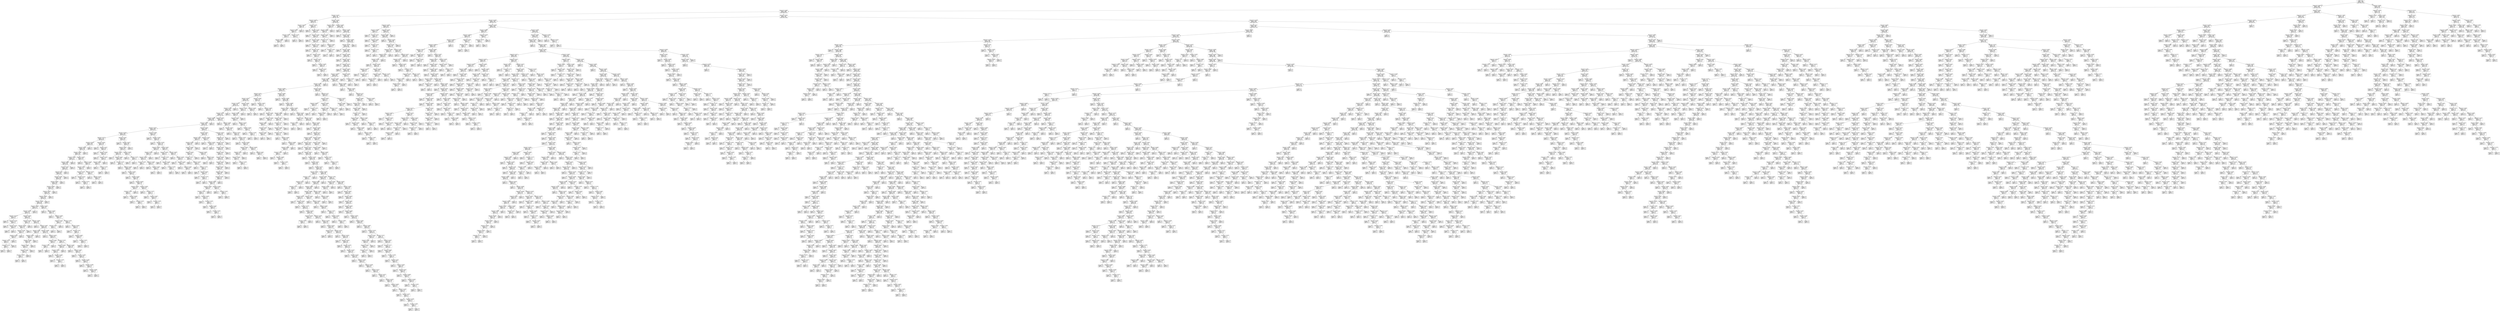digraph Tree {
node [shape=box] ;
0 [label="recipe <= 0.5\nentropy = 0.9995\nsamples = 7383\nvalue = [3592, 3791]"] ;
1 [label="image_ratio <= 0.4555\nentropy = 0.9999\nsamples = 7030\nvalue = [3554, 3476]"] ;
0 -> 1 [labeldistance=2.5, labelangle=45, headlabel="True"] ;
2 [label="image_ratio <= 0.0001\nentropy = 0.9989\nsamples = 6087\nvalue = [2924, 3163]"] ;
1 -> 2 ;
3 [label="html_ratio <= 0.1622\nentropy = 0.984\nsamples = 726\nvalue = [417, 309]"] ;
2 -> 3 ;
4 [label="html_ratio <= 0.1369\nentropy = 0.8865\nsamples = 46\nvalue = [32, 14]"] ;
3 -> 4 ;
5 [label="html_ratio <= 0.1276\nentropy = 0.9887\nsamples = 16\nvalue = [7, 9]"] ;
4 -> 5 ;
6 [label="html_ratio <= 0.1155\nentropy = 0.9457\nsamples = 11\nvalue = [7, 4]"] ;
5 -> 6 ;
7 [label="html_ratio <= 0.1015\nentropy = 0.65\nsamples = 6\nvalue = [5, 1]"] ;
6 -> 7 ;
8 [label="html_ratio <= 0.0999\nentropy = 0.9183\nsamples = 3\nvalue = [2, 1]"] ;
7 -> 8 ;
9 [label="entropy = 0.0\nsamples = 2\nvalue = [2, 0]"] ;
8 -> 9 ;
10 [label="entropy = 0.0\nsamples = 1\nvalue = [0, 1]"] ;
8 -> 10 ;
11 [label="entropy = 0.0\nsamples = 3\nvalue = [3, 0]"] ;
7 -> 11 ;
12 [label="html_ratio <= 0.1265\nentropy = 0.971\nsamples = 5\nvalue = [2, 3]"] ;
6 -> 12 ;
13 [label="entropy = 0.0\nsamples = 3\nvalue = [0, 3]"] ;
12 -> 13 ;
14 [label="entropy = 0.0\nsamples = 2\nvalue = [2, 0]"] ;
12 -> 14 ;
15 [label="entropy = 0.0\nsamples = 5\nvalue = [0, 5]"] ;
5 -> 15 ;
16 [label="html_ratio <= 0.1418\nentropy = 0.65\nsamples = 30\nvalue = [25, 5]"] ;
4 -> 16 ;
17 [label="entropy = 0.0\nsamples = 3\nvalue = [3, 0]"] ;
16 -> 17 ;
18 [label="html_ratio <= 0.1425\nentropy = 0.6913\nsamples = 27\nvalue = [22, 5]"] ;
16 -> 18 ;
19 [label="entropy = 0.0\nsamples = 1\nvalue = [0, 1]"] ;
18 -> 19 ;
20 [label="html_ratio <= 0.1445\nentropy = 0.6194\nsamples = 26\nvalue = [22, 4]"] ;
18 -> 20 ;
21 [label="entropy = 0.0\nsamples = 3\nvalue = [3, 0]"] ;
20 -> 21 ;
22 [label="html_ratio <= 0.1449\nentropy = 0.6666\nsamples = 23\nvalue = [19, 4]"] ;
20 -> 22 ;
23 [label="entropy = 0.0\nsamples = 1\nvalue = [0, 1]"] ;
22 -> 23 ;
24 [label="html_ratio <= 0.1476\nentropy = 0.5746\nsamples = 22\nvalue = [19, 3]"] ;
22 -> 24 ;
25 [label="entropy = 0.0\nsamples = 4\nvalue = [4, 0]"] ;
24 -> 25 ;
26 [label="html_ratio <= 0.1487\nentropy = 0.65\nsamples = 18\nvalue = [15, 3]"] ;
24 -> 26 ;
27 [label="entropy = 0.0\nsamples = 1\nvalue = [0, 1]"] ;
26 -> 27 ;
28 [label="html_ratio <= 0.1523\nentropy = 0.5226\nsamples = 17\nvalue = [15, 2]"] ;
26 -> 28 ;
29 [label="entropy = 0.0\nsamples = 6\nvalue = [6, 0]"] ;
28 -> 29 ;
30 [label="html_ratio <= 0.1527\nentropy = 0.684\nsamples = 11\nvalue = [9, 2]"] ;
28 -> 30 ;
31 [label="entropy = 0.0\nsamples = 1\nvalue = [0, 1]"] ;
30 -> 31 ;
32 [label="html_ratio <= 0.1598\nentropy = 0.469\nsamples = 10\nvalue = [9, 1]"] ;
30 -> 32 ;
33 [label="entropy = 0.0\nsamples = 6\nvalue = [6, 0]"] ;
32 -> 33 ;
34 [label="html_ratio <= 0.1613\nentropy = 0.8113\nsamples = 4\nvalue = [3, 1]"] ;
32 -> 34 ;
35 [label="entropy = 0.0\nsamples = 1\nvalue = [0, 1]"] ;
34 -> 35 ;
36 [label="entropy = 0.0\nsamples = 3\nvalue = [3, 0]"] ;
34 -> 36 ;
37 [label="html_ratio <= 0.1648\nentropy = 0.9873\nsamples = 680\nvalue = [385, 295]"] ;
3 -> 37 ;
38 [label="html_ratio <= 0.1641\nentropy = 0.8813\nsamples = 10\nvalue = [3, 7]"] ;
37 -> 38 ;
39 [label="html_ratio <= 0.1638\nentropy = 0.9544\nsamples = 8\nvalue = [3, 5]"] ;
38 -> 39 ;
40 [label="html_ratio <= 0.1635\nentropy = 0.8631\nsamples = 7\nvalue = [2, 5]"] ;
39 -> 40 ;
41 [label="html_ratio <= 0.1627\nentropy = 1.0\nsamples = 4\nvalue = [2, 2]"] ;
40 -> 41 ;
42 [label="entropy = 0.0\nsamples = 1\nvalue = [0, 1]"] ;
41 -> 42 ;
43 [label="html_ratio <= 0.1632\nentropy = 0.9183\nsamples = 3\nvalue = [2, 1]"] ;
41 -> 43 ;
44 [label="entropy = 0.0\nsamples = 1\nvalue = [1, 0]"] ;
43 -> 44 ;
45 [label="html_ratio <= 0.1633\nentropy = 1.0\nsamples = 2\nvalue = [1, 1]"] ;
43 -> 45 ;
46 [label="entropy = 0.0\nsamples = 1\nvalue = [0, 1]"] ;
45 -> 46 ;
47 [label="entropy = 0.0\nsamples = 1\nvalue = [1, 0]"] ;
45 -> 47 ;
48 [label="entropy = 0.0\nsamples = 3\nvalue = [0, 3]"] ;
40 -> 48 ;
49 [label="entropy = 0.0\nsamples = 1\nvalue = [1, 0]"] ;
39 -> 49 ;
50 [label="entropy = 0.0\nsamples = 2\nvalue = [0, 2]"] ;
38 -> 50 ;
51 [label="html_ratio <= 0.1659\nentropy = 0.9858\nsamples = 670\nvalue = [382, 288]"] ;
37 -> 51 ;
52 [label="entropy = 0.0\nsamples = 3\nvalue = [3, 0]"] ;
51 -> 52 ;
53 [label="html_ratio <= 0.1666\nentropy = 0.9865\nsamples = 667\nvalue = [379, 288]"] ;
51 -> 53 ;
54 [label="entropy = 0.0\nsamples = 2\nvalue = [0, 2]"] ;
53 -> 54 ;
55 [label="html_ratio <= 0.1678\nentropy = 0.9858\nsamples = 665\nvalue = [379, 286]"] ;
53 -> 55 ;
56 [label="entropy = 0.0\nsamples = 3\nvalue = [3, 0]"] ;
55 -> 56 ;
57 [label="html_ratio <= 0.6264\nentropy = 0.9866\nsamples = 662\nvalue = [376, 286]"] ;
55 -> 57 ;
58 [label="html_ratio <= 0.1683\nentropy = 0.9871\nsamples = 660\nvalue = [374, 286]"] ;
57 -> 58 ;
59 [label="entropy = 0.0\nsamples = 1\nvalue = [0, 1]"] ;
58 -> 59 ;
60 [label="html_ratio <= 0.1691\nentropy = 0.9868\nsamples = 659\nvalue = [374, 285]"] ;
58 -> 60 ;
61 [label="entropy = 0.0\nsamples = 2\nvalue = [2, 0]"] ;
60 -> 61 ;
62 [label="html_ratio <= 0.1696\nentropy = 0.9873\nsamples = 657\nvalue = [372, 285]"] ;
60 -> 62 ;
63 [label="entropy = 0.0\nsamples = 2\nvalue = [0, 2]"] ;
62 -> 63 ;
64 [label="html_ratio <= 0.1707\nentropy = 0.9866\nsamples = 655\nvalue = [372, 283]"] ;
62 -> 64 ;
65 [label="entropy = 0.0\nsamples = 2\nvalue = [2, 0]"] ;
64 -> 65 ;
66 [label="html_ratio <= 0.1716\nentropy = 0.9872\nsamples = 653\nvalue = [370, 283]"] ;
64 -> 66 ;
67 [label="entropy = 0.0\nsamples = 2\nvalue = [0, 2]"] ;
66 -> 67 ;
68 [label="html_ratio <= 0.5104\nentropy = 0.9865\nsamples = 651\nvalue = [370, 281]"] ;
66 -> 68 ;
69 [label="html_ratio <= 0.4022\nentropy = 0.9857\nsamples = 647\nvalue = [369, 278]"] ;
68 -> 69 ;
70 [label="html_ratio <= 0.3908\nentropy = 0.9887\nsamples = 608\nvalue = [342, 266]"] ;
69 -> 70 ;
71 [label="html_ratio <= 0.3356\nentropy = 0.9873\nsamples = 604\nvalue = [342, 262]"] ;
70 -> 71 ;
72 [label="html_ratio <= 0.2656\nentropy = 0.9896\nsamples = 575\nvalue = [322, 253]"] ;
71 -> 72 ;
73 [label="html_ratio <= 0.26\nentropy = 0.9785\nsamples = 372\nvalue = [218, 154]"] ;
72 -> 73 ;
74 [label="html_ratio <= 0.256\nentropy = 0.9842\nsamples = 352\nvalue = [202, 150]"] ;
73 -> 74 ;
75 [label="html_ratio <= 0.2555\nentropy = 0.977\nsamples = 331\nvalue = [195, 136]"] ;
74 -> 75 ;
76 [label="html_ratio <= 0.2552\nentropy = 0.9789\nsamples = 328\nvalue = [192, 136]"] ;
75 -> 76 ;
77 [label="html_ratio <= 0.2494\nentropy = 0.977\nsamples = 326\nvalue = [192, 134]"] ;
76 -> 77 ;
78 [label="html_ratio <= 0.2483\nentropy = 0.9838\nsamples = 294\nvalue = [169, 125]"] ;
77 -> 78 ;
79 [label="html_ratio <= 0.2369\nentropy = 0.982\nsamples = 292\nvalue = [169, 123]"] ;
78 -> 79 ;
80 [label="html_ratio <= 0.2277\nentropy = 0.9699\nsamples = 231\nvalue = [139, 92]"] ;
79 -> 80 ;
81 [label="html_ratio <= 0.2191\nentropy = 0.9909\nsamples = 187\nvalue = [104, 83]"] ;
80 -> 81 ;
82 [label="html_ratio <= 0.215\nentropy = 0.9762\nsamples = 149\nvalue = [88, 61]"] ;
81 -> 82 ;
83 [label="html_ratio <= 0.2149\nentropy = 0.9882\nsamples = 133\nvalue = [75, 58]"] ;
82 -> 83 ;
84 [label="html_ratio <= 0.2143\nentropy = 0.9848\nsamples = 131\nvalue = [75, 56]"] ;
83 -> 84 ;
85 [label="html_ratio <= 0.2081\nentropy = 0.9874\nsamples = 129\nvalue = [73, 56]"] ;
84 -> 85 ;
86 [label="html_ratio <= 0.2063\nentropy = 0.974\nsamples = 111\nvalue = [66, 45]"] ;
85 -> 86 ;
87 [label="html_ratio <= 0.2058\nentropy = 0.9885\nsamples = 103\nvalue = [58, 45]"] ;
86 -> 87 ;
88 [label="html_ratio <= 0.2047\nentropy = 0.984\nsamples = 101\nvalue = [58, 43]"] ;
87 -> 88 ;
89 [label="image_ratio <= -0.5\nentropy = 0.9892\nsamples = 98\nvalue = [55, 43]"] ;
88 -> 89 ;
90 [label="html_ratio <= 0.2046\nentropy = 0.9922\nsamples = 96\nvalue = [53, 43]"] ;
89 -> 90 ;
91 [label="html_ratio <= 0.2041\nentropy = 0.9903\nsamples = 95\nvalue = [53, 42]"] ;
90 -> 91 ;
92 [label="html_ratio <= 0.2038\nentropy = 0.9932\nsamples = 93\nvalue = [51, 42]"] ;
91 -> 92 ;
93 [label="html_ratio <= 0.2037\nentropy = 0.9871\nsamples = 90\nvalue = [51, 39]"] ;
92 -> 93 ;
94 [label="html_ratio <= 0.2035\nentropy = 0.9923\nsamples = 87\nvalue = [48, 39]"] ;
93 -> 94 ;
95 [label="html_ratio <= 0.1998\nentropy = 0.9902\nsamples = 86\nvalue = [48, 38]"] ;
94 -> 95 ;
96 [label="html_ratio <= 0.1994\nentropy = 0.9976\nsamples = 70\nvalue = [37, 33]"] ;
95 -> 96 ;
97 [label="html_ratio <= 0.1744\nentropy = 0.9921\nsamples = 67\nvalue = [37, 30]"] ;
96 -> 97 ;
98 [label="html_ratio <= 0.1722\nentropy = 0.9183\nsamples = 6\nvalue = [2, 4]"] ;
97 -> 98 ;
99 [label="entropy = 0.0\nsamples = 1\nvalue = [1, 0]"] ;
98 -> 99 ;
100 [label="html_ratio <= 0.1732\nentropy = 0.7219\nsamples = 5\nvalue = [1, 4]"] ;
98 -> 100 ;
101 [label="entropy = 0.0\nsamples = 2\nvalue = [0, 2]"] ;
100 -> 101 ;
102 [label="html_ratio <= 0.1737\nentropy = 0.9183\nsamples = 3\nvalue = [1, 2]"] ;
100 -> 102 ;
103 [label="entropy = 0.0\nsamples = 1\nvalue = [1, 0]"] ;
102 -> 103 ;
104 [label="entropy = 0.0\nsamples = 2\nvalue = [0, 2]"] ;
102 -> 104 ;
105 [label="html_ratio <= 0.1819\nentropy = 0.9842\nsamples = 61\nvalue = [35, 26]"] ;
97 -> 105 ;
106 [label="html_ratio <= 0.1796\nentropy = 0.7496\nsamples = 14\nvalue = [11, 3]"] ;
105 -> 106 ;
107 [label="html_ratio <= 0.1794\nentropy = 0.8813\nsamples = 10\nvalue = [7, 3]"] ;
106 -> 107 ;
108 [label="html_ratio <= 0.1786\nentropy = 0.7642\nsamples = 9\nvalue = [7, 2]"] ;
107 -> 108 ;
109 [label="html_ratio <= 0.1781\nentropy = 0.8631\nsamples = 7\nvalue = [5, 2]"] ;
108 -> 109 ;
110 [label="html_ratio <= 0.1753\nentropy = 0.65\nsamples = 6\nvalue = [5, 1]"] ;
109 -> 110 ;
111 [label="html_ratio <= 0.1749\nentropy = 1.0\nsamples = 2\nvalue = [1, 1]"] ;
110 -> 111 ;
112 [label="entropy = 0.0\nsamples = 1\nvalue = [1, 0]"] ;
111 -> 112 ;
113 [label="entropy = 0.0\nsamples = 1\nvalue = [0, 1]"] ;
111 -> 113 ;
114 [label="entropy = 0.0\nsamples = 4\nvalue = [4, 0]"] ;
110 -> 114 ;
115 [label="entropy = 0.0\nsamples = 1\nvalue = [0, 1]"] ;
109 -> 115 ;
116 [label="entropy = 0.0\nsamples = 2\nvalue = [2, 0]"] ;
108 -> 116 ;
117 [label="entropy = 0.0\nsamples = 1\nvalue = [0, 1]"] ;
107 -> 117 ;
118 [label="entropy = 0.0\nsamples = 4\nvalue = [4, 0]"] ;
106 -> 118 ;
119 [label="html_ratio <= 0.1835\nentropy = 0.9997\nsamples = 47\nvalue = [24, 23]"] ;
105 -> 119 ;
120 [label="entropy = 0.0\nsamples = 3\nvalue = [0, 3]"] ;
119 -> 120 ;
121 [label="html_ratio <= 0.1887\nentropy = 0.994\nsamples = 44\nvalue = [24, 20]"] ;
119 -> 121 ;
122 [label="html_ratio <= 0.188\nentropy = 0.8905\nsamples = 13\nvalue = [9, 4]"] ;
121 -> 122 ;
123 [label="html_ratio <= 0.1876\nentropy = 0.9457\nsamples = 11\nvalue = [7, 4]"] ;
122 -> 123 ;
124 [label="html_ratio <= 0.1869\nentropy = 0.8813\nsamples = 10\nvalue = [7, 3]"] ;
123 -> 124 ;
125 [label="html_ratio <= 0.1861\nentropy = 0.9852\nsamples = 7\nvalue = [4, 3]"] ;
124 -> 125 ;
126 [label="html_ratio <= 0.1843\nentropy = 0.7219\nsamples = 5\nvalue = [4, 1]"] ;
125 -> 126 ;
127 [label="html_ratio <= 0.1839\nentropy = 1.0\nsamples = 2\nvalue = [1, 1]"] ;
126 -> 127 ;
128 [label="entropy = 0.0\nsamples = 1\nvalue = [1, 0]"] ;
127 -> 128 ;
129 [label="entropy = 0.0\nsamples = 1\nvalue = [0, 1]"] ;
127 -> 129 ;
130 [label="entropy = 0.0\nsamples = 3\nvalue = [3, 0]"] ;
126 -> 130 ;
131 [label="entropy = 0.0\nsamples = 2\nvalue = [0, 2]"] ;
125 -> 131 ;
132 [label="entropy = 0.0\nsamples = 3\nvalue = [3, 0]"] ;
124 -> 132 ;
133 [label="entropy = 0.0\nsamples = 1\nvalue = [0, 1]"] ;
123 -> 133 ;
134 [label="entropy = 0.0\nsamples = 2\nvalue = [2, 0]"] ;
122 -> 134 ;
135 [label="html_ratio <= 0.1899\nentropy = 0.9992\nsamples = 31\nvalue = [15, 16]"] ;
121 -> 135 ;
136 [label="entropy = 0.0\nsamples = 4\nvalue = [0, 4]"] ;
135 -> 136 ;
137 [label="html_ratio <= 0.1912\nentropy = 0.9911\nsamples = 27\nvalue = [15, 12]"] ;
135 -> 137 ;
138 [label="html_ratio <= 0.1904\nentropy = 0.7219\nsamples = 5\nvalue = [4, 1]"] ;
137 -> 138 ;
139 [label="html_ratio <= 0.1902\nentropy = 1.0\nsamples = 2\nvalue = [1, 1]"] ;
138 -> 139 ;
140 [label="entropy = 0.0\nsamples = 1\nvalue = [1, 0]"] ;
139 -> 140 ;
141 [label="entropy = 0.0\nsamples = 1\nvalue = [0, 1]"] ;
139 -> 141 ;
142 [label="entropy = 0.0\nsamples = 3\nvalue = [3, 0]"] ;
138 -> 142 ;
143 [label="html_ratio <= 0.1943\nentropy = 1.0\nsamples = 22\nvalue = [11, 11]"] ;
137 -> 143 ;
144 [label="html_ratio <= 0.1938\nentropy = 0.8113\nsamples = 8\nvalue = [2, 6]"] ;
143 -> 144 ;
145 [label="html_ratio <= 0.1923\nentropy = 0.971\nsamples = 5\nvalue = [2, 3]"] ;
144 -> 145 ;
146 [label="entropy = 0.0\nsamples = 2\nvalue = [0, 2]"] ;
145 -> 146 ;
147 [label="html_ratio <= 0.1928\nentropy = 0.9183\nsamples = 3\nvalue = [2, 1]"] ;
145 -> 147 ;
148 [label="entropy = 0.0\nsamples = 1\nvalue = [1, 0]"] ;
147 -> 148 ;
149 [label="html_ratio <= 0.1933\nentropy = 1.0\nsamples = 2\nvalue = [1, 1]"] ;
147 -> 149 ;
150 [label="entropy = 0.0\nsamples = 1\nvalue = [0, 1]"] ;
149 -> 150 ;
151 [label="entropy = 0.0\nsamples = 1\nvalue = [1, 0]"] ;
149 -> 151 ;
152 [label="entropy = 0.0\nsamples = 3\nvalue = [0, 3]"] ;
144 -> 152 ;
153 [label="html_ratio <= 0.196\nentropy = 0.9403\nsamples = 14\nvalue = [9, 5]"] ;
143 -> 153 ;
154 [label="entropy = 0.0\nsamples = 3\nvalue = [3, 0]"] ;
153 -> 154 ;
155 [label="html_ratio <= 0.1967\nentropy = 0.994\nsamples = 11\nvalue = [6, 5]"] ;
153 -> 155 ;
156 [label="entropy = 0.0\nsamples = 1\nvalue = [0, 1]"] ;
155 -> 156 ;
157 [label="html_ratio <= 0.1982\nentropy = 0.971\nsamples = 10\nvalue = [6, 4]"] ;
155 -> 157 ;
158 [label="entropy = 0.0\nsamples = 3\nvalue = [3, 0]"] ;
157 -> 158 ;
159 [label="html_ratio <= 0.1985\nentropy = 0.9852\nsamples = 7\nvalue = [3, 4]"] ;
157 -> 159 ;
160 [label="entropy = 0.0\nsamples = 2\nvalue = [0, 2]"] ;
159 -> 160 ;
161 [label="html_ratio <= 0.1988\nentropy = 0.971\nsamples = 5\nvalue = [3, 2]"] ;
159 -> 161 ;
162 [label="entropy = 0.0\nsamples = 2\nvalue = [2, 0]"] ;
161 -> 162 ;
163 [label="html_ratio <= 0.1992\nentropy = 0.9183\nsamples = 3\nvalue = [1, 2]"] ;
161 -> 163 ;
164 [label="entropy = 0.0\nsamples = 2\nvalue = [0, 2]"] ;
163 -> 164 ;
165 [label="entropy = 0.0\nsamples = 1\nvalue = [1, 0]"] ;
163 -> 165 ;
166 [label="entropy = 0.0\nsamples = 3\nvalue = [0, 3]"] ;
96 -> 166 ;
167 [label="html_ratio <= 0.2014\nentropy = 0.896\nsamples = 16\nvalue = [11, 5]"] ;
95 -> 167 ;
168 [label="entropy = 0.0\nsamples = 4\nvalue = [4, 0]"] ;
167 -> 168 ;
169 [label="html_ratio <= 0.2015\nentropy = 0.9799\nsamples = 12\nvalue = [7, 5]"] ;
167 -> 169 ;
170 [label="entropy = 0.0\nsamples = 1\nvalue = [0, 1]"] ;
169 -> 170 ;
171 [label="html_ratio <= 0.2023\nentropy = 0.9457\nsamples = 11\nvalue = [7, 4]"] ;
169 -> 171 ;
172 [label="html_ratio <= 0.2016\nentropy = 0.7219\nsamples = 5\nvalue = [4, 1]"] ;
171 -> 172 ;
173 [label="html_ratio <= 0.2015\nentropy = 1.0\nsamples = 2\nvalue = [1, 1]"] ;
172 -> 173 ;
174 [label="entropy = 0.0\nsamples = 1\nvalue = [1, 0]"] ;
173 -> 174 ;
175 [label="entropy = 0.0\nsamples = 1\nvalue = [0, 1]"] ;
173 -> 175 ;
176 [label="entropy = 0.0\nsamples = 3\nvalue = [3, 0]"] ;
172 -> 176 ;
177 [label="html_ratio <= 0.2025\nentropy = 1.0\nsamples = 6\nvalue = [3, 3]"] ;
171 -> 177 ;
178 [label="entropy = 0.0\nsamples = 1\nvalue = [0, 1]"] ;
177 -> 178 ;
179 [label="html_ratio <= 0.2028\nentropy = 0.971\nsamples = 5\nvalue = [3, 2]"] ;
177 -> 179 ;
180 [label="entropy = 0.0\nsamples = 1\nvalue = [1, 0]"] ;
179 -> 180 ;
181 [label="html_ratio <= 0.203\nentropy = 1.0\nsamples = 4\nvalue = [2, 2]"] ;
179 -> 181 ;
182 [label="entropy = 0.0\nsamples = 1\nvalue = [0, 1]"] ;
181 -> 182 ;
183 [label="html_ratio <= 0.2031\nentropy = 0.9183\nsamples = 3\nvalue = [2, 1]"] ;
181 -> 183 ;
184 [label="entropy = 0.0\nsamples = 1\nvalue = [1, 0]"] ;
183 -> 184 ;
185 [label="html_ratio <= 0.2032\nentropy = 1.0\nsamples = 2\nvalue = [1, 1]"] ;
183 -> 185 ;
186 [label="entropy = 0.0\nsamples = 1\nvalue = [0, 1]"] ;
185 -> 186 ;
187 [label="entropy = 0.0\nsamples = 1\nvalue = [1, 0]"] ;
185 -> 187 ;
188 [label="entropy = 0.0\nsamples = 1\nvalue = [0, 1]"] ;
94 -> 188 ;
189 [label="entropy = 0.0\nsamples = 3\nvalue = [3, 0]"] ;
93 -> 189 ;
190 [label="entropy = 0.0\nsamples = 3\nvalue = [0, 3]"] ;
92 -> 190 ;
191 [label="entropy = 0.0\nsamples = 2\nvalue = [2, 0]"] ;
91 -> 191 ;
192 [label="entropy = 0.0\nsamples = 1\nvalue = [0, 1]"] ;
90 -> 192 ;
193 [label="entropy = 0.0\nsamples = 2\nvalue = [2, 0]"] ;
89 -> 193 ;
194 [label="entropy = 0.0\nsamples = 3\nvalue = [3, 0]"] ;
88 -> 194 ;
195 [label="entropy = 0.0\nsamples = 2\nvalue = [0, 2]"] ;
87 -> 195 ;
196 [label="entropy = 0.0\nsamples = 8\nvalue = [8, 0]"] ;
86 -> 196 ;
197 [label="html_ratio <= 0.2107\nentropy = 0.9641\nsamples = 18\nvalue = [7, 11]"] ;
85 -> 197 ;
198 [label="entropy = 0.0\nsamples = 6\nvalue = [0, 6]"] ;
197 -> 198 ;
199 [label="html_ratio <= 0.2139\nentropy = 0.9799\nsamples = 12\nvalue = [7, 5]"] ;
197 -> 199 ;
200 [label="html_ratio <= 0.2124\nentropy = 0.9457\nsamples = 11\nvalue = [7, 4]"] ;
199 -> 200 ;
201 [label="html_ratio <= 0.2109\nentropy = 0.971\nsamples = 5\nvalue = [2, 3]"] ;
200 -> 201 ;
202 [label="entropy = 0.0\nsamples = 1\nvalue = [1, 0]"] ;
201 -> 202 ;
203 [label="html_ratio <= 0.2118\nentropy = 0.8113\nsamples = 4\nvalue = [1, 3]"] ;
201 -> 203 ;
204 [label="entropy = 0.0\nsamples = 2\nvalue = [0, 2]"] ;
203 -> 204 ;
205 [label="html_ratio <= 0.2123\nentropy = 1.0\nsamples = 2\nvalue = [1, 1]"] ;
203 -> 205 ;
206 [label="entropy = 0.0\nsamples = 1\nvalue = [1, 0]"] ;
205 -> 206 ;
207 [label="entropy = 0.0\nsamples = 1\nvalue = [0, 1]"] ;
205 -> 207 ;
208 [label="html_ratio <= 0.2135\nentropy = 0.65\nsamples = 6\nvalue = [5, 1]"] ;
200 -> 208 ;
209 [label="entropy = 0.0\nsamples = 3\nvalue = [3, 0]"] ;
208 -> 209 ;
210 [label="html_ratio <= 0.2135\nentropy = 0.9183\nsamples = 3\nvalue = [2, 1]"] ;
208 -> 210 ;
211 [label="entropy = 0.0\nsamples = 1\nvalue = [0, 1]"] ;
210 -> 211 ;
212 [label="entropy = 0.0\nsamples = 2\nvalue = [2, 0]"] ;
210 -> 212 ;
213 [label="entropy = 0.0\nsamples = 1\nvalue = [0, 1]"] ;
199 -> 213 ;
214 [label="entropy = 0.0\nsamples = 2\nvalue = [2, 0]"] ;
84 -> 214 ;
215 [label="entropy = 0.0\nsamples = 2\nvalue = [0, 2]"] ;
83 -> 215 ;
216 [label="html_ratio <= 0.2166\nentropy = 0.6962\nsamples = 16\nvalue = [13, 3]"] ;
82 -> 216 ;
217 [label="entropy = 0.0\nsamples = 5\nvalue = [5, 0]"] ;
216 -> 217 ;
218 [label="html_ratio <= 0.217\nentropy = 0.8454\nsamples = 11\nvalue = [8, 3]"] ;
216 -> 218 ;
219 [label="entropy = 0.0\nsamples = 1\nvalue = [0, 1]"] ;
218 -> 219 ;
220 [label="html_ratio <= 0.2183\nentropy = 0.7219\nsamples = 10\nvalue = [8, 2]"] ;
218 -> 220 ;
221 [label="entropy = 0.0\nsamples = 5\nvalue = [5, 0]"] ;
220 -> 221 ;
222 [label="html_ratio <= 0.2189\nentropy = 0.971\nsamples = 5\nvalue = [3, 2]"] ;
220 -> 222 ;
223 [label="html_ratio <= 0.2185\nentropy = 0.9183\nsamples = 3\nvalue = [1, 2]"] ;
222 -> 223 ;
224 [label="entropy = 0.0\nsamples = 1\nvalue = [0, 1]"] ;
223 -> 224 ;
225 [label="html_ratio <= 0.2187\nentropy = 1.0\nsamples = 2\nvalue = [1, 1]"] ;
223 -> 225 ;
226 [label="entropy = 0.0\nsamples = 1\nvalue = [1, 0]"] ;
225 -> 226 ;
227 [label="entropy = 0.0\nsamples = 1\nvalue = [0, 1]"] ;
225 -> 227 ;
228 [label="entropy = 0.0\nsamples = 2\nvalue = [2, 0]"] ;
222 -> 228 ;
229 [label="html_ratio <= 0.2207\nentropy = 0.9819\nsamples = 38\nvalue = [16, 22]"] ;
81 -> 229 ;
230 [label="entropy = 0.0\nsamples = 5\nvalue = [0, 5]"] ;
229 -> 230 ;
231 [label="html_ratio <= 0.2277\nentropy = 0.9993\nsamples = 33\nvalue = [16, 17]"] ;
229 -> 231 ;
232 [label="html_ratio <= 0.226\nentropy = 0.9992\nsamples = 31\nvalue = [16, 15]"] ;
231 -> 232 ;
233 [label="html_ratio <= 0.2212\nentropy = 0.9957\nsamples = 26\nvalue = [12, 14]"] ;
232 -> 233 ;
234 [label="entropy = 0.0\nsamples = 1\nvalue = [1, 0]"] ;
233 -> 234 ;
235 [label="html_ratio <= 0.2221\nentropy = 0.9896\nsamples = 25\nvalue = [11, 14]"] ;
233 -> 235 ;
236 [label="entropy = 0.0\nsamples = 3\nvalue = [0, 3]"] ;
235 -> 236 ;
237 [label="html_ratio <= 0.2229\nentropy = 1.0\nsamples = 22\nvalue = [11, 11]"] ;
235 -> 237 ;
238 [label="entropy = 0.0\nsamples = 2\nvalue = [2, 0]"] ;
237 -> 238 ;
239 [label="html_ratio <= 0.2239\nentropy = 0.9928\nsamples = 20\nvalue = [9, 11]"] ;
237 -> 239 ;
240 [label="entropy = 0.0\nsamples = 3\nvalue = [0, 3]"] ;
239 -> 240 ;
241 [label="html_ratio <= 0.2241\nentropy = 0.9975\nsamples = 17\nvalue = [9, 8]"] ;
239 -> 241 ;
242 [label="entropy = 0.0\nsamples = 2\nvalue = [2, 0]"] ;
241 -> 242 ;
243 [label="html_ratio <= 0.2242\nentropy = 0.9968\nsamples = 15\nvalue = [7, 8]"] ;
241 -> 243 ;
244 [label="entropy = 0.0\nsamples = 2\nvalue = [0, 2]"] ;
243 -> 244 ;
245 [label="html_ratio <= 0.2253\nentropy = 0.9957\nsamples = 13\nvalue = [7, 6]"] ;
243 -> 245 ;
246 [label="html_ratio <= 0.2247\nentropy = 0.8631\nsamples = 7\nvalue = [5, 2]"] ;
245 -> 246 ;
247 [label="html_ratio <= 0.2244\nentropy = 1.0\nsamples = 4\nvalue = [2, 2]"] ;
246 -> 247 ;
248 [label="entropy = 0.0\nsamples = 1\nvalue = [1, 0]"] ;
247 -> 248 ;
249 [label="html_ratio <= 0.2246\nentropy = 0.9183\nsamples = 3\nvalue = [1, 2]"] ;
247 -> 249 ;
250 [label="entropy = 0.0\nsamples = 1\nvalue = [0, 1]"] ;
249 -> 250 ;
251 [label="html_ratio <= 0.2246\nentropy = 1.0\nsamples = 2\nvalue = [1, 1]"] ;
249 -> 251 ;
252 [label="entropy = 0.0\nsamples = 1\nvalue = [1, 0]"] ;
251 -> 252 ;
253 [label="entropy = 0.0\nsamples = 1\nvalue = [0, 1]"] ;
251 -> 253 ;
254 [label="entropy = 0.0\nsamples = 3\nvalue = [3, 0]"] ;
246 -> 254 ;
255 [label="html_ratio <= 0.2256\nentropy = 0.9183\nsamples = 6\nvalue = [2, 4]"] ;
245 -> 255 ;
256 [label="entropy = 0.0\nsamples = 2\nvalue = [0, 2]"] ;
255 -> 256 ;
257 [label="html_ratio <= 0.2257\nentropy = 1.0\nsamples = 4\nvalue = [2, 2]"] ;
255 -> 257 ;
258 [label="entropy = 0.0\nsamples = 1\nvalue = [1, 0]"] ;
257 -> 258 ;
259 [label="html_ratio <= 0.2257\nentropy = 0.9183\nsamples = 3\nvalue = [1, 2]"] ;
257 -> 259 ;
260 [label="entropy = 0.0\nsamples = 1\nvalue = [0, 1]"] ;
259 -> 260 ;
261 [label="html_ratio <= 0.2258\nentropy = 1.0\nsamples = 2\nvalue = [1, 1]"] ;
259 -> 261 ;
262 [label="entropy = 0.0\nsamples = 1\nvalue = [1, 0]"] ;
261 -> 262 ;
263 [label="entropy = 0.0\nsamples = 1\nvalue = [0, 1]"] ;
261 -> 263 ;
264 [label="html_ratio <= 0.2269\nentropy = 0.7219\nsamples = 5\nvalue = [4, 1]"] ;
232 -> 264 ;
265 [label="entropy = 0.0\nsamples = 3\nvalue = [3, 0]"] ;
264 -> 265 ;
266 [label="html_ratio <= 0.2274\nentropy = 1.0\nsamples = 2\nvalue = [1, 1]"] ;
264 -> 266 ;
267 [label="entropy = 0.0\nsamples = 1\nvalue = [0, 1]"] ;
266 -> 267 ;
268 [label="entropy = 0.0\nsamples = 1\nvalue = [1, 0]"] ;
266 -> 268 ;
269 [label="entropy = 0.0\nsamples = 2\nvalue = [0, 2]"] ;
231 -> 269 ;
270 [label="html_ratio <= 0.2289\nentropy = 0.7309\nsamples = 44\nvalue = [35, 9]"] ;
80 -> 270 ;
271 [label="entropy = 0.0\nsamples = 4\nvalue = [4, 0]"] ;
270 -> 271 ;
272 [label="html_ratio <= 0.2293\nentropy = 0.7692\nsamples = 40\nvalue = [31, 9]"] ;
270 -> 272 ;
273 [label="entropy = 0.0\nsamples = 1\nvalue = [0, 1]"] ;
272 -> 273 ;
274 [label="html_ratio <= 0.2339\nentropy = 0.7321\nsamples = 39\nvalue = [31, 8]"] ;
272 -> 274 ;
275 [label="html_ratio <= 0.2318\nentropy = 0.5586\nsamples = 23\nvalue = [20, 3]"] ;
274 -> 275 ;
276 [label="html_ratio <= 0.2314\nentropy = 0.7219\nsamples = 15\nvalue = [12, 3]"] ;
275 -> 276 ;
277 [label="html_ratio <= 0.2296\nentropy = 0.5917\nsamples = 14\nvalue = [12, 2]"] ;
276 -> 277 ;
278 [label="html_ratio <= 0.2296\nentropy = 1.0\nsamples = 2\nvalue = [1, 1]"] ;
277 -> 278 ;
279 [label="entropy = 0.0\nsamples = 1\nvalue = [1, 0]"] ;
278 -> 279 ;
280 [label="entropy = 0.0\nsamples = 1\nvalue = [0, 1]"] ;
278 -> 280 ;
281 [label="html_ratio <= 0.2304\nentropy = 0.4138\nsamples = 12\nvalue = [11, 1]"] ;
277 -> 281 ;
282 [label="entropy = 0.0\nsamples = 9\nvalue = [9, 0]"] ;
281 -> 282 ;
283 [label="html_ratio <= 0.2307\nentropy = 0.9183\nsamples = 3\nvalue = [2, 1]"] ;
281 -> 283 ;
284 [label="entropy = 0.0\nsamples = 1\nvalue = [0, 1]"] ;
283 -> 284 ;
285 [label="entropy = 0.0\nsamples = 2\nvalue = [2, 0]"] ;
283 -> 285 ;
286 [label="entropy = 0.0\nsamples = 1\nvalue = [0, 1]"] ;
276 -> 286 ;
287 [label="entropy = 0.0\nsamples = 8\nvalue = [8, 0]"] ;
275 -> 287 ;
288 [label="html_ratio <= 0.235\nentropy = 0.896\nsamples = 16\nvalue = [11, 5]"] ;
274 -> 288 ;
289 [label="html_ratio <= 0.2344\nentropy = 0.971\nsamples = 5\nvalue = [2, 3]"] ;
288 -> 289 ;
290 [label="entropy = 0.0\nsamples = 1\nvalue = [0, 1]"] ;
289 -> 290 ;
291 [label="html_ratio <= 0.2346\nentropy = 1.0\nsamples = 4\nvalue = [2, 2]"] ;
289 -> 291 ;
292 [label="entropy = 0.0\nsamples = 1\nvalue = [1, 0]"] ;
291 -> 292 ;
293 [label="html_ratio <= 0.2348\nentropy = 0.9183\nsamples = 3\nvalue = [1, 2]"] ;
291 -> 293 ;
294 [label="entropy = 0.0\nsamples = 1\nvalue = [0, 1]"] ;
293 -> 294 ;
295 [label="html_ratio <= 0.2349\nentropy = 1.0\nsamples = 2\nvalue = [1, 1]"] ;
293 -> 295 ;
296 [label="entropy = 0.0\nsamples = 1\nvalue = [1, 0]"] ;
295 -> 296 ;
297 [label="entropy = 0.0\nsamples = 1\nvalue = [0, 1]"] ;
295 -> 297 ;
298 [label="html_ratio <= 0.2353\nentropy = 0.684\nsamples = 11\nvalue = [9, 2]"] ;
288 -> 298 ;
299 [label="entropy = 0.0\nsamples = 3\nvalue = [3, 0]"] ;
298 -> 299 ;
300 [label="html_ratio <= 0.2355\nentropy = 0.8113\nsamples = 8\nvalue = [6, 2]"] ;
298 -> 300 ;
301 [label="entropy = 0.0\nsamples = 1\nvalue = [0, 1]"] ;
300 -> 301 ;
302 [label="html_ratio <= 0.2359\nentropy = 0.5917\nsamples = 7\nvalue = [6, 1]"] ;
300 -> 302 ;
303 [label="entropy = 0.0\nsamples = 4\nvalue = [4, 0]"] ;
302 -> 303 ;
304 [label="html_ratio <= 0.2362\nentropy = 0.9183\nsamples = 3\nvalue = [2, 1]"] ;
302 -> 304 ;
305 [label="entropy = 0.0\nsamples = 1\nvalue = [0, 1]"] ;
304 -> 305 ;
306 [label="entropy = 0.0\nsamples = 2\nvalue = [2, 0]"] ;
304 -> 306 ;
307 [label="html_ratio <= 0.2423\nentropy = 0.9998\nsamples = 61\nvalue = [30, 31]"] ;
79 -> 307 ;
308 [label="html_ratio <= 0.2412\nentropy = 0.9403\nsamples = 28\nvalue = [10, 18]"] ;
307 -> 308 ;
309 [label="html_ratio <= 0.241\nentropy = 0.9928\nsamples = 20\nvalue = [9, 11]"] ;
308 -> 309 ;
310 [label="html_ratio <= 0.2402\nentropy = 0.9641\nsamples = 18\nvalue = [7, 11]"] ;
309 -> 310 ;
311 [label="html_ratio <= 0.2387\nentropy = 0.9968\nsamples = 15\nvalue = [7, 8]"] ;
310 -> 311 ;
312 [label="html_ratio <= 0.2378\nentropy = 0.9183\nsamples = 9\nvalue = [3, 6]"] ;
311 -> 312 ;
313 [label="html_ratio <= 0.2372\nentropy = 1.0\nsamples = 6\nvalue = [3, 3]"] ;
312 -> 313 ;
314 [label="entropy = 0.0\nsamples = 1\nvalue = [0, 1]"] ;
313 -> 314 ;
315 [label="html_ratio <= 0.2373\nentropy = 0.971\nsamples = 5\nvalue = [3, 2]"] ;
313 -> 315 ;
316 [label="entropy = 0.0\nsamples = 1\nvalue = [1, 0]"] ;
315 -> 316 ;
317 [label="html_ratio <= 0.2374\nentropy = 1.0\nsamples = 4\nvalue = [2, 2]"] ;
315 -> 317 ;
318 [label="entropy = 0.0\nsamples = 1\nvalue = [0, 1]"] ;
317 -> 318 ;
319 [label="html_ratio <= 0.2374\nentropy = 0.9183\nsamples = 3\nvalue = [2, 1]"] ;
317 -> 319 ;
320 [label="entropy = 0.0\nsamples = 1\nvalue = [1, 0]"] ;
319 -> 320 ;
321 [label="html_ratio <= 0.2375\nentropy = 1.0\nsamples = 2\nvalue = [1, 1]"] ;
319 -> 321 ;
322 [label="entropy = 0.0\nsamples = 1\nvalue = [0, 1]"] ;
321 -> 322 ;
323 [label="entropy = 0.0\nsamples = 1\nvalue = [1, 0]"] ;
321 -> 323 ;
324 [label="entropy = 0.0\nsamples = 3\nvalue = [0, 3]"] ;
312 -> 324 ;
325 [label="html_ratio <= 0.2397\nentropy = 0.9183\nsamples = 6\nvalue = [4, 2]"] ;
311 -> 325 ;
326 [label="entropy = 0.0\nsamples = 3\nvalue = [3, 0]"] ;
325 -> 326 ;
327 [label="html_ratio <= 0.24\nentropy = 0.9183\nsamples = 3\nvalue = [1, 2]"] ;
325 -> 327 ;
328 [label="entropy = 0.0\nsamples = 2\nvalue = [0, 2]"] ;
327 -> 328 ;
329 [label="entropy = 0.0\nsamples = 1\nvalue = [1, 0]"] ;
327 -> 329 ;
330 [label="entropy = 0.0\nsamples = 3\nvalue = [0, 3]"] ;
310 -> 330 ;
331 [label="entropy = 0.0\nsamples = 2\nvalue = [2, 0]"] ;
309 -> 331 ;
332 [label="html_ratio <= 0.2418\nentropy = 0.5436\nsamples = 8\nvalue = [1, 7]"] ;
308 -> 332 ;
333 [label="entropy = 0.0\nsamples = 5\nvalue = [0, 5]"] ;
332 -> 333 ;
334 [label="html_ratio <= 0.2419\nentropy = 0.9183\nsamples = 3\nvalue = [1, 2]"] ;
332 -> 334 ;
335 [label="entropy = 0.0\nsamples = 1\nvalue = [1, 0]"] ;
334 -> 335 ;
336 [label="entropy = 0.0\nsamples = 2\nvalue = [0, 2]"] ;
334 -> 336 ;
337 [label="html_ratio <= 0.2477\nentropy = 0.9673\nsamples = 33\nvalue = [20, 13]"] ;
307 -> 337 ;
338 [label="image_ratio <= -0.5\nentropy = 0.9812\nsamples = 31\nvalue = [18, 13]"] ;
337 -> 338 ;
339 [label="html_ratio <= 0.2475\nentropy = 0.971\nsamples = 30\nvalue = [18, 12]"] ;
338 -> 339 ;
340 [label="html_ratio <= 0.2472\nentropy = 0.9576\nsamples = 29\nvalue = [18, 11]"] ;
339 -> 340 ;
341 [label="html_ratio <= 0.2471\nentropy = 0.9751\nsamples = 27\nvalue = [16, 11]"] ;
340 -> 341 ;
342 [label="html_ratio <= 0.2462\nentropy = 0.9612\nsamples = 26\nvalue = [16, 10]"] ;
341 -> 342 ;
343 [label="html_ratio <= 0.2457\nentropy = 0.9877\nsamples = 23\nvalue = [13, 10]"] ;
342 -> 343 ;
344 [label="html_ratio <= 0.2452\nentropy = 0.9341\nsamples = 20\nvalue = [13, 7]"] ;
343 -> 344 ;
345 [label="html_ratio <= 0.245\nentropy = 0.9887\nsamples = 16\nvalue = [9, 7]"] ;
344 -> 345 ;
346 [label="html_ratio <= 0.2446\nentropy = 0.971\nsamples = 15\nvalue = [9, 6]"] ;
345 -> 346 ;
347 [label="html_ratio <= 0.2442\nentropy = 0.9957\nsamples = 13\nvalue = [7, 6]"] ;
346 -> 347 ;
348 [label="html_ratio <= 0.2433\nentropy = 0.9183\nsamples = 9\nvalue = [6, 3]"] ;
347 -> 348 ;
349 [label="html_ratio <= 0.2426\nentropy = 1.0\nsamples = 6\nvalue = [3, 3]"] ;
348 -> 349 ;
350 [label="entropy = 0.0\nsamples = 1\nvalue = [1, 0]"] ;
349 -> 350 ;
351 [label="html_ratio <= 0.2426\nentropy = 0.971\nsamples = 5\nvalue = [2, 3]"] ;
349 -> 351 ;
352 [label="entropy = 0.0\nsamples = 1\nvalue = [0, 1]"] ;
351 -> 352 ;
353 [label="html_ratio <= 0.2428\nentropy = 1.0\nsamples = 4\nvalue = [2, 2]"] ;
351 -> 353 ;
354 [label="entropy = 0.0\nsamples = 1\nvalue = [1, 0]"] ;
353 -> 354 ;
355 [label="html_ratio <= 0.243\nentropy = 0.9183\nsamples = 3\nvalue = [1, 2]"] ;
353 -> 355 ;
356 [label="entropy = 0.0\nsamples = 1\nvalue = [0, 1]"] ;
355 -> 356 ;
357 [label="html_ratio <= 0.2431\nentropy = 1.0\nsamples = 2\nvalue = [1, 1]"] ;
355 -> 357 ;
358 [label="entropy = 0.0\nsamples = 1\nvalue = [1, 0]"] ;
357 -> 358 ;
359 [label="entropy = 0.0\nsamples = 1\nvalue = [0, 1]"] ;
357 -> 359 ;
360 [label="entropy = 0.0\nsamples = 3\nvalue = [3, 0]"] ;
348 -> 360 ;
361 [label="html_ratio <= 0.2444\nentropy = 0.8113\nsamples = 4\nvalue = [1, 3]"] ;
347 -> 361 ;
362 [label="entropy = 0.0\nsamples = 2\nvalue = [0, 2]"] ;
361 -> 362 ;
363 [label="html_ratio <= 0.2445\nentropy = 1.0\nsamples = 2\nvalue = [1, 1]"] ;
361 -> 363 ;
364 [label="entropy = 0.0\nsamples = 1\nvalue = [1, 0]"] ;
363 -> 364 ;
365 [label="entropy = 0.0\nsamples = 1\nvalue = [0, 1]"] ;
363 -> 365 ;
366 [label="entropy = 0.0\nsamples = 2\nvalue = [2, 0]"] ;
346 -> 366 ;
367 [label="entropy = 0.0\nsamples = 1\nvalue = [0, 1]"] ;
345 -> 367 ;
368 [label="entropy = 0.0\nsamples = 4\nvalue = [4, 0]"] ;
344 -> 368 ;
369 [label="entropy = 0.0\nsamples = 3\nvalue = [0, 3]"] ;
343 -> 369 ;
370 [label="entropy = 0.0\nsamples = 3\nvalue = [3, 0]"] ;
342 -> 370 ;
371 [label="entropy = 0.0\nsamples = 1\nvalue = [0, 1]"] ;
341 -> 371 ;
372 [label="entropy = 0.0\nsamples = 2\nvalue = [2, 0]"] ;
340 -> 372 ;
373 [label="entropy = 0.0\nsamples = 1\nvalue = [0, 1]"] ;
339 -> 373 ;
374 [label="entropy = 0.0\nsamples = 1\nvalue = [0, 1]"] ;
338 -> 374 ;
375 [label="entropy = 0.0\nsamples = 2\nvalue = [2, 0]"] ;
337 -> 375 ;
376 [label="entropy = 0.0\nsamples = 2\nvalue = [0, 2]"] ;
78 -> 376 ;
377 [label="html_ratio <= 0.2503\nentropy = 0.8571\nsamples = 32\nvalue = [23, 9]"] ;
77 -> 377 ;
378 [label="entropy = 0.0\nsamples = 6\nvalue = [6, 0]"] ;
377 -> 378 ;
379 [label="html_ratio <= 0.2505\nentropy = 0.9306\nsamples = 26\nvalue = [17, 9]"] ;
377 -> 379 ;
380 [label="entropy = 0.0\nsamples = 1\nvalue = [0, 1]"] ;
379 -> 380 ;
381 [label="html_ratio <= 0.2512\nentropy = 0.9044\nsamples = 25\nvalue = [17, 8]"] ;
379 -> 381 ;
382 [label="entropy = 0.0\nsamples = 5\nvalue = [5, 0]"] ;
381 -> 382 ;
383 [label="html_ratio <= 0.2517\nentropy = 0.971\nsamples = 20\nvalue = [12, 8]"] ;
381 -> 383 ;
384 [label="entropy = 0.0\nsamples = 3\nvalue = [0, 3]"] ;
383 -> 384 ;
385 [label="html_ratio <= 0.2521\nentropy = 0.874\nsamples = 17\nvalue = [12, 5]"] ;
383 -> 385 ;
386 [label="entropy = 0.0\nsamples = 3\nvalue = [3, 0]"] ;
385 -> 386 ;
387 [label="html_ratio <= 0.2538\nentropy = 0.9403\nsamples = 14\nvalue = [9, 5]"] ;
385 -> 387 ;
388 [label="html_ratio <= 0.2531\nentropy = 0.9852\nsamples = 7\nvalue = [3, 4]"] ;
387 -> 388 ;
389 [label="html_ratio <= 0.253\nentropy = 0.971\nsamples = 5\nvalue = [3, 2]"] ;
388 -> 389 ;
390 [label="html_ratio <= 0.2525\nentropy = 0.9183\nsamples = 3\nvalue = [1, 2]"] ;
389 -> 390 ;
391 [label="entropy = 0.0\nsamples = 1\nvalue = [0, 1]"] ;
390 -> 391 ;
392 [label="html_ratio <= 0.2529\nentropy = 1.0\nsamples = 2\nvalue = [1, 1]"] ;
390 -> 392 ;
393 [label="entropy = 0.0\nsamples = 1\nvalue = [1, 0]"] ;
392 -> 393 ;
394 [label="entropy = 0.0\nsamples = 1\nvalue = [0, 1]"] ;
392 -> 394 ;
395 [label="entropy = 0.0\nsamples = 2\nvalue = [2, 0]"] ;
389 -> 395 ;
396 [label="entropy = 0.0\nsamples = 2\nvalue = [0, 2]"] ;
388 -> 396 ;
397 [label="html_ratio <= 0.2549\nentropy = 0.5917\nsamples = 7\nvalue = [6, 1]"] ;
387 -> 397 ;
398 [label="entropy = 0.0\nsamples = 4\nvalue = [4, 0]"] ;
397 -> 398 ;
399 [label="html_ratio <= 0.255\nentropy = 0.9183\nsamples = 3\nvalue = [2, 1]"] ;
397 -> 399 ;
400 [label="entropy = 0.0\nsamples = 1\nvalue = [0, 1]"] ;
399 -> 400 ;
401 [label="entropy = 0.0\nsamples = 2\nvalue = [2, 0]"] ;
399 -> 401 ;
402 [label="entropy = 0.0\nsamples = 2\nvalue = [0, 2]"] ;
76 -> 402 ;
403 [label="entropy = 0.0\nsamples = 3\nvalue = [3, 0]"] ;
75 -> 403 ;
404 [label="html_ratio <= 0.2587\nentropy = 0.9183\nsamples = 21\nvalue = [7, 14]"] ;
74 -> 404 ;
405 [label="html_ratio <= 0.2583\nentropy = 0.7219\nsamples = 15\nvalue = [3, 12]"] ;
404 -> 405 ;
406 [label="html_ratio <= 0.2583\nentropy = 0.8813\nsamples = 10\nvalue = [3, 7]"] ;
405 -> 406 ;
407 [label="html_ratio <= 0.2569\nentropy = 0.7642\nsamples = 9\nvalue = [2, 7]"] ;
406 -> 407 ;
408 [label="entropy = 0.0\nsamples = 3\nvalue = [0, 3]"] ;
407 -> 408 ;
409 [label="html_ratio <= 0.2573\nentropy = 0.9183\nsamples = 6\nvalue = [2, 4]"] ;
407 -> 409 ;
410 [label="entropy = 0.0\nsamples = 1\nvalue = [1, 0]"] ;
409 -> 410 ;
411 [label="html_ratio <= 0.2581\nentropy = 0.7219\nsamples = 5\nvalue = [1, 4]"] ;
409 -> 411 ;
412 [label="entropy = 0.0\nsamples = 3\nvalue = [0, 3]"] ;
411 -> 412 ;
413 [label="html_ratio <= 0.2582\nentropy = 1.0\nsamples = 2\nvalue = [1, 1]"] ;
411 -> 413 ;
414 [label="entropy = 0.0\nsamples = 1\nvalue = [1, 0]"] ;
413 -> 414 ;
415 [label="entropy = 0.0\nsamples = 1\nvalue = [0, 1]"] ;
413 -> 415 ;
416 [label="entropy = 0.0\nsamples = 1\nvalue = [1, 0]"] ;
406 -> 416 ;
417 [label="entropy = 0.0\nsamples = 5\nvalue = [0, 5]"] ;
405 -> 417 ;
418 [label="html_ratio <= 0.2594\nentropy = 0.9183\nsamples = 6\nvalue = [4, 2]"] ;
404 -> 418 ;
419 [label="entropy = 0.0\nsamples = 4\nvalue = [4, 0]"] ;
418 -> 419 ;
420 [label="entropy = 0.0\nsamples = 2\nvalue = [0, 2]"] ;
418 -> 420 ;
421 [label="html_ratio <= 0.2609\nentropy = 0.7219\nsamples = 20\nvalue = [16, 4]"] ;
73 -> 421 ;
422 [label="entropy = 0.0\nsamples = 3\nvalue = [3, 0]"] ;
421 -> 422 ;
423 [label="html_ratio <= 0.2613\nentropy = 0.7871\nsamples = 17\nvalue = [13, 4]"] ;
421 -> 423 ;
424 [label="entropy = 0.0\nsamples = 1\nvalue = [0, 1]"] ;
423 -> 424 ;
425 [label="html_ratio <= 0.2629\nentropy = 0.6962\nsamples = 16\nvalue = [13, 3]"] ;
423 -> 425 ;
426 [label="entropy = 0.0\nsamples = 5\nvalue = [5, 0]"] ;
425 -> 426 ;
427 [label="html_ratio <= 0.263\nentropy = 0.8454\nsamples = 11\nvalue = [8, 3]"] ;
425 -> 427 ;
428 [label="entropy = 0.0\nsamples = 1\nvalue = [0, 1]"] ;
427 -> 428 ;
429 [label="html_ratio <= 0.2652\nentropy = 0.7219\nsamples = 10\nvalue = [8, 2]"] ;
427 -> 429 ;
430 [label="html_ratio <= 0.2647\nentropy = 0.8631\nsamples = 7\nvalue = [5, 2]"] ;
429 -> 430 ;
431 [label="html_ratio <= 0.2635\nentropy = 0.65\nsamples = 6\nvalue = [5, 1]"] ;
430 -> 431 ;
432 [label="html_ratio <= 0.2632\nentropy = 0.9183\nsamples = 3\nvalue = [2, 1]"] ;
431 -> 432 ;
433 [label="entropy = 0.0\nsamples = 2\nvalue = [2, 0]"] ;
432 -> 433 ;
434 [label="entropy = 0.0\nsamples = 1\nvalue = [0, 1]"] ;
432 -> 434 ;
435 [label="entropy = 0.0\nsamples = 3\nvalue = [3, 0]"] ;
431 -> 435 ;
436 [label="entropy = 0.0\nsamples = 1\nvalue = [0, 1]"] ;
430 -> 436 ;
437 [label="entropy = 0.0\nsamples = 3\nvalue = [3, 0]"] ;
429 -> 437 ;
438 [label="html_ratio <= 0.2659\nentropy = 0.9996\nsamples = 203\nvalue = [104, 99]"] ;
72 -> 438 ;
439 [label="entropy = 0.0\nsamples = 3\nvalue = [0, 3]"] ;
438 -> 439 ;
440 [label="html_ratio <= 0.2662\nentropy = 0.9988\nsamples = 200\nvalue = [104, 96]"] ;
438 -> 440 ;
441 [label="entropy = 0.0\nsamples = 2\nvalue = [2, 0]"] ;
440 -> 441 ;
442 [label="html_ratio <= 0.2696\nentropy = 0.9993\nsamples = 198\nvalue = [102, 96]"] ;
440 -> 442 ;
443 [label="html_ratio <= 0.2685\nentropy = 0.9306\nsamples = 26\nvalue = [9, 17]"] ;
442 -> 443 ;
444 [label="html_ratio <= 0.2684\nentropy = 0.9928\nsamples = 20\nvalue = [9, 11]"] ;
443 -> 444 ;
445 [label="html_ratio <= 0.2678\nentropy = 0.9641\nsamples = 18\nvalue = [7, 11]"] ;
444 -> 445 ;
446 [label="html_ratio <= 0.2671\nentropy = 1.0\nsamples = 14\nvalue = [7, 7]"] ;
445 -> 446 ;
447 [label="html_ratio <= 0.2669\nentropy = 0.9799\nsamples = 12\nvalue = [5, 7]"] ;
446 -> 447 ;
448 [label="html_ratio <= 0.2663\nentropy = 1.0\nsamples = 10\nvalue = [5, 5]"] ;
447 -> 448 ;
449 [label="entropy = 0.0\nsamples = 1\nvalue = [0, 1]"] ;
448 -> 449 ;
450 [label="html_ratio <= 0.2665\nentropy = 0.9911\nsamples = 9\nvalue = [5, 4]"] ;
448 -> 450 ;
451 [label="entropy = 0.0\nsamples = 2\nvalue = [2, 0]"] ;
450 -> 451 ;
452 [label="html_ratio <= 0.2668\nentropy = 0.9852\nsamples = 7\nvalue = [3, 4]"] ;
450 -> 452 ;
453 [label="html_ratio <= 0.2666\nentropy = 0.9183\nsamples = 6\nvalue = [2, 4]"] ;
452 -> 453 ;
454 [label="html_ratio <= 0.2665\nentropy = 1.0\nsamples = 4\nvalue = [2, 2]"] ;
453 -> 454 ;
455 [label="entropy = 0.0\nsamples = 1\nvalue = [0, 1]"] ;
454 -> 455 ;
456 [label="html_ratio <= 0.2666\nentropy = 0.9183\nsamples = 3\nvalue = [2, 1]"] ;
454 -> 456 ;
457 [label="entropy = 0.0\nsamples = 1\nvalue = [1, 0]"] ;
456 -> 457 ;
458 [label="html_ratio <= 0.2666\nentropy = 1.0\nsamples = 2\nvalue = [1, 1]"] ;
456 -> 458 ;
459 [label="entropy = 0.0\nsamples = 1\nvalue = [0, 1]"] ;
458 -> 459 ;
460 [label="entropy = 0.0\nsamples = 1\nvalue = [1, 0]"] ;
458 -> 460 ;
461 [label="entropy = 0.0\nsamples = 2\nvalue = [0, 2]"] ;
453 -> 461 ;
462 [label="entropy = 0.0\nsamples = 1\nvalue = [1, 0]"] ;
452 -> 462 ;
463 [label="entropy = 0.0\nsamples = 2\nvalue = [0, 2]"] ;
447 -> 463 ;
464 [label="entropy = 0.0\nsamples = 2\nvalue = [2, 0]"] ;
446 -> 464 ;
465 [label="entropy = 0.0\nsamples = 4\nvalue = [0, 4]"] ;
445 -> 465 ;
466 [label="entropy = 0.0\nsamples = 2\nvalue = [2, 0]"] ;
444 -> 466 ;
467 [label="entropy = 0.0\nsamples = 6\nvalue = [0, 6]"] ;
443 -> 467 ;
468 [label="html_ratio <= 0.2699\nentropy = 0.9952\nsamples = 172\nvalue = [93, 79]"] ;
442 -> 468 ;
469 [label="entropy = 0.0\nsamples = 3\nvalue = [3, 0]"] ;
468 -> 469 ;
470 [label="html_ratio <= 0.2703\nentropy = 0.9969\nsamples = 169\nvalue = [90, 79]"] ;
468 -> 470 ;
471 [label="html_ratio <= 0.27\nentropy = 0.7219\nsamples = 5\nvalue = [1, 4]"] ;
470 -> 471 ;
472 [label="html_ratio <= 0.2699\nentropy = 1.0\nsamples = 2\nvalue = [1, 1]"] ;
471 -> 472 ;
473 [label="entropy = 0.0\nsamples = 1\nvalue = [0, 1]"] ;
472 -> 473 ;
474 [label="entropy = 0.0\nsamples = 1\nvalue = [1, 0]"] ;
472 -> 474 ;
475 [label="entropy = 0.0\nsamples = 3\nvalue = [0, 3]"] ;
471 -> 475 ;
476 [label="html_ratio <= 0.2707\nentropy = 0.9947\nsamples = 164\nvalue = [89, 75]"] ;
470 -> 476 ;
477 [label="entropy = 0.0\nsamples = 3\nvalue = [3, 0]"] ;
476 -> 477 ;
478 [label="html_ratio <= 0.2708\nentropy = 0.9966\nsamples = 161\nvalue = [86, 75]"] ;
476 -> 478 ;
479 [label="entropy = 0.0\nsamples = 1\nvalue = [0, 1]"] ;
478 -> 479 ;
480 [label="html_ratio <= 0.2708\nentropy = 0.9959\nsamples = 160\nvalue = [86, 74]"] ;
478 -> 480 ;
481 [label="entropy = 0.0\nsamples = 2\nvalue = [2, 0]"] ;
480 -> 481 ;
482 [label="image_ratio <= -0.5\nentropy = 0.9971\nsamples = 158\nvalue = [84, 74]"] ;
480 -> 482 ;
483 [label="html_ratio <= 0.2709\nentropy = 0.9935\nsamples = 148\nvalue = [81, 67]"] ;
482 -> 483 ;
484 [label="entropy = 0.0\nsamples = 1\nvalue = [0, 1]"] ;
483 -> 484 ;
485 [label="html_ratio <= 0.2711\nentropy = 0.9925\nsamples = 147\nvalue = [81, 66]"] ;
483 -> 485 ;
486 [label="entropy = 0.0\nsamples = 2\nvalue = [2, 0]"] ;
485 -> 486 ;
487 [label="html_ratio <= 0.2712\nentropy = 0.9942\nsamples = 145\nvalue = [79, 66]"] ;
485 -> 487 ;
488 [label="entropy = 0.0\nsamples = 1\nvalue = [0, 1]"] ;
487 -> 488 ;
489 [label="html_ratio <= 0.2713\nentropy = 0.9932\nsamples = 144\nvalue = [79, 65]"] ;
487 -> 489 ;
490 [label="entropy = 0.0\nsamples = 2\nvalue = [2, 0]"] ;
489 -> 490 ;
491 [label="html_ratio <= 0.2713\nentropy = 0.9948\nsamples = 142\nvalue = [77, 65]"] ;
489 -> 491 ;
492 [label="entropy = 0.0\nsamples = 2\nvalue = [0, 2]"] ;
491 -> 492 ;
493 [label="html_ratio <= 0.2714\nentropy = 0.9928\nsamples = 140\nvalue = [77, 63]"] ;
491 -> 493 ;
494 [label="entropy = 0.0\nsamples = 1\nvalue = [1, 0]"] ;
493 -> 494 ;
495 [label="html_ratio <= 0.2721\nentropy = 0.9937\nsamples = 139\nvalue = [76, 63]"] ;
493 -> 495 ;
496 [label="html_ratio <= 0.2718\nentropy = 0.9183\nsamples = 9\nvalue = [3, 6]"] ;
495 -> 496 ;
497 [label="html_ratio <= 0.2717\nentropy = 1.0\nsamples = 6\nvalue = [3, 3]"] ;
496 -> 497 ;
498 [label="html_ratio <= 0.2715\nentropy = 0.8113\nsamples = 4\nvalue = [1, 3]"] ;
497 -> 498 ;
499 [label="html_ratio <= 0.2715\nentropy = 1.0\nsamples = 2\nvalue = [1, 1]"] ;
498 -> 499 ;
500 [label="entropy = 0.0\nsamples = 1\nvalue = [0, 1]"] ;
499 -> 500 ;
501 [label="entropy = 0.0\nsamples = 1\nvalue = [1, 0]"] ;
499 -> 501 ;
502 [label="entropy = 0.0\nsamples = 2\nvalue = [0, 2]"] ;
498 -> 502 ;
503 [label="entropy = 0.0\nsamples = 2\nvalue = [2, 0]"] ;
497 -> 503 ;
504 [label="entropy = 0.0\nsamples = 3\nvalue = [0, 3]"] ;
496 -> 504 ;
505 [label="html_ratio <= 0.2928\nentropy = 0.989\nsamples = 130\nvalue = [73, 57]"] ;
495 -> 505 ;
506 [label="html_ratio <= 0.2894\nentropy = 0.9641\nsamples = 72\nvalue = [44, 28]"] ;
505 -> 506 ;
507 [label="html_ratio <= 0.2883\nentropy = 0.9805\nsamples = 67\nvalue = [39, 28]"] ;
506 -> 507 ;
508 [label="html_ratio <= 0.2833\nentropy = 0.9652\nsamples = 64\nvalue = [39, 25]"] ;
507 -> 508 ;
509 [label="html_ratio <= 0.2808\nentropy = 0.9936\nsamples = 53\nvalue = [29, 24]"] ;
508 -> 509 ;
510 [label="html_ratio <= 0.2724\nentropy = 0.9737\nsamples = 42\nvalue = [25, 17]"] ;
509 -> 510 ;
511 [label="entropy = 0.0\nsamples = 1\nvalue = [1, 0]"] ;
510 -> 511 ;
512 [label="html_ratio <= 0.2726\nentropy = 0.9789\nsamples = 41\nvalue = [24, 17]"] ;
510 -> 512 ;
513 [label="entropy = 0.0\nsamples = 1\nvalue = [0, 1]"] ;
512 -> 513 ;
514 [label="html_ratio <= 0.2728\nentropy = 0.971\nsamples = 40\nvalue = [24, 16]"] ;
512 -> 514 ;
515 [label="entropy = 0.0\nsamples = 2\nvalue = [2, 0]"] ;
514 -> 515 ;
516 [label="html_ratio <= 0.2732\nentropy = 0.9819\nsamples = 38\nvalue = [22, 16]"] ;
514 -> 516 ;
517 [label="html_ratio <= 0.2729\nentropy = 0.8113\nsamples = 4\nvalue = [1, 3]"] ;
516 -> 517 ;
518 [label="html_ratio <= 0.2729\nentropy = 1.0\nsamples = 2\nvalue = [1, 1]"] ;
517 -> 518 ;
519 [label="entropy = 0.0\nsamples = 1\nvalue = [0, 1]"] ;
518 -> 519 ;
520 [label="entropy = 0.0\nsamples = 1\nvalue = [1, 0]"] ;
518 -> 520 ;
521 [label="entropy = 0.0\nsamples = 2\nvalue = [0, 2]"] ;
517 -> 521 ;
522 [label="html_ratio <= 0.2736\nentropy = 0.9597\nsamples = 34\nvalue = [21, 13]"] ;
516 -> 522 ;
523 [label="entropy = 0.0\nsamples = 4\nvalue = [4, 0]"] ;
522 -> 523 ;
524 [label="html_ratio <= 0.2738\nentropy = 0.9871\nsamples = 30\nvalue = [17, 13]"] ;
522 -> 524 ;
525 [label="entropy = 0.0\nsamples = 2\nvalue = [0, 2]"] ;
524 -> 525 ;
526 [label="html_ratio <= 0.2747\nentropy = 0.9666\nsamples = 28\nvalue = [17, 11]"] ;
524 -> 526 ;
527 [label="html_ratio <= 0.274\nentropy = 0.9183\nsamples = 3\nvalue = [1, 2]"] ;
526 -> 527 ;
528 [label="entropy = 0.0\nsamples = 1\nvalue = [1, 0]"] ;
527 -> 528 ;
529 [label="entropy = 0.0\nsamples = 2\nvalue = [0, 2]"] ;
527 -> 529 ;
530 [label="html_ratio <= 0.2751\nentropy = 0.9427\nsamples = 25\nvalue = [16, 9]"] ;
526 -> 530 ;
531 [label="entropy = 0.0\nsamples = 2\nvalue = [2, 0]"] ;
530 -> 531 ;
532 [label="html_ratio <= 0.2753\nentropy = 0.9656\nsamples = 23\nvalue = [14, 9]"] ;
530 -> 532 ;
533 [label="entropy = 0.0\nsamples = 1\nvalue = [0, 1]"] ;
532 -> 533 ;
534 [label="html_ratio <= 0.2755\nentropy = 0.9457\nsamples = 22\nvalue = [14, 8]"] ;
532 -> 534 ;
535 [label="entropy = 0.0\nsamples = 2\nvalue = [2, 0]"] ;
534 -> 535 ;
536 [label="html_ratio <= 0.2756\nentropy = 0.971\nsamples = 20\nvalue = [12, 8]"] ;
534 -> 536 ;
537 [label="entropy = 0.0\nsamples = 2\nvalue = [0, 2]"] ;
536 -> 537 ;
538 [label="html_ratio <= 0.2757\nentropy = 0.9183\nsamples = 18\nvalue = [12, 6]"] ;
536 -> 538 ;
539 [label="entropy = 0.0\nsamples = 2\nvalue = [2, 0]"] ;
538 -> 539 ;
540 [label="html_ratio <= 0.2761\nentropy = 0.9544\nsamples = 16\nvalue = [10, 6]"] ;
538 -> 540 ;
541 [label="entropy = 0.0\nsamples = 1\nvalue = [0, 1]"] ;
540 -> 541 ;
542 [label="html_ratio <= 0.2766\nentropy = 0.9183\nsamples = 15\nvalue = [10, 5]"] ;
540 -> 542 ;
543 [label="entropy = 0.0\nsamples = 2\nvalue = [2, 0]"] ;
542 -> 543 ;
544 [label="html_ratio <= 0.2768\nentropy = 0.9612\nsamples = 13\nvalue = [8, 5]"] ;
542 -> 544 ;
545 [label="entropy = 0.0\nsamples = 1\nvalue = [0, 1]"] ;
544 -> 545 ;
546 [label="html_ratio <= 0.2771\nentropy = 0.9183\nsamples = 12\nvalue = [8, 4]"] ;
544 -> 546 ;
547 [label="entropy = 0.0\nsamples = 1\nvalue = [1, 0]"] ;
546 -> 547 ;
548 [label="html_ratio <= 0.2772\nentropy = 0.9457\nsamples = 11\nvalue = [7, 4]"] ;
546 -> 548 ;
549 [label="entropy = 0.0\nsamples = 1\nvalue = [0, 1]"] ;
548 -> 549 ;
550 [label="html_ratio <= 0.2783\nentropy = 0.8813\nsamples = 10\nvalue = [7, 3]"] ;
548 -> 550 ;
551 [label="entropy = 0.0\nsamples = 3\nvalue = [3, 0]"] ;
550 -> 551 ;
552 [label="html_ratio <= 0.2785\nentropy = 0.9852\nsamples = 7\nvalue = [4, 3]"] ;
550 -> 552 ;
553 [label="entropy = 0.0\nsamples = 1\nvalue = [0, 1]"] ;
552 -> 553 ;
554 [label="html_ratio <= 0.2787\nentropy = 0.9183\nsamples = 6\nvalue = [4, 2]"] ;
552 -> 554 ;
555 [label="entropy = 0.0\nsamples = 1\nvalue = [1, 0]"] ;
554 -> 555 ;
556 [label="html_ratio <= 0.279\nentropy = 0.971\nsamples = 5\nvalue = [3, 2]"] ;
554 -> 556 ;
557 [label="entropy = 0.0\nsamples = 1\nvalue = [0, 1]"] ;
556 -> 557 ;
558 [label="html_ratio <= 0.2799\nentropy = 0.8113\nsamples = 4\nvalue = [3, 1]"] ;
556 -> 558 ;
559 [label="entropy = 0.0\nsamples = 2\nvalue = [2, 0]"] ;
558 -> 559 ;
560 [label="html_ratio <= 0.2805\nentropy = 1.0\nsamples = 2\nvalue = [1, 1]"] ;
558 -> 560 ;
561 [label="entropy = 0.0\nsamples = 1\nvalue = [0, 1]"] ;
560 -> 561 ;
562 [label="entropy = 0.0\nsamples = 1\nvalue = [1, 0]"] ;
560 -> 562 ;
563 [label="html_ratio <= 0.2812\nentropy = 0.9457\nsamples = 11\nvalue = [4, 7]"] ;
509 -> 563 ;
564 [label="entropy = 0.0\nsamples = 2\nvalue = [0, 2]"] ;
563 -> 564 ;
565 [label="html_ratio <= 0.2815\nentropy = 0.9911\nsamples = 9\nvalue = [4, 5]"] ;
563 -> 565 ;
566 [label="entropy = 0.0\nsamples = 1\nvalue = [1, 0]"] ;
565 -> 566 ;
567 [label="html_ratio <= 0.2825\nentropy = 0.9544\nsamples = 8\nvalue = [3, 5]"] ;
565 -> 567 ;
568 [label="entropy = 0.0\nsamples = 2\nvalue = [0, 2]"] ;
567 -> 568 ;
569 [label="html_ratio <= 0.2827\nentropy = 1.0\nsamples = 6\nvalue = [3, 3]"] ;
567 -> 569 ;
570 [label="entropy = 0.0\nsamples = 2\nvalue = [2, 0]"] ;
569 -> 570 ;
571 [label="html_ratio <= 0.2832\nentropy = 0.8113\nsamples = 4\nvalue = [1, 3]"] ;
569 -> 571 ;
572 [label="entropy = 0.0\nsamples = 2\nvalue = [0, 2]"] ;
571 -> 572 ;
573 [label="html_ratio <= 0.2833\nentropy = 1.0\nsamples = 2\nvalue = [1, 1]"] ;
571 -> 573 ;
574 [label="entropy = 0.0\nsamples = 1\nvalue = [1, 0]"] ;
573 -> 574 ;
575 [label="entropy = 0.0\nsamples = 1\nvalue = [0, 1]"] ;
573 -> 575 ;
576 [label="html_ratio <= 0.2876\nentropy = 0.4395\nsamples = 11\nvalue = [10, 1]"] ;
508 -> 576 ;
577 [label="entropy = 0.0\nsamples = 8\nvalue = [8, 0]"] ;
576 -> 577 ;
578 [label="html_ratio <= 0.2879\nentropy = 0.9183\nsamples = 3\nvalue = [2, 1]"] ;
576 -> 578 ;
579 [label="entropy = 0.0\nsamples = 1\nvalue = [0, 1]"] ;
578 -> 579 ;
580 [label="entropy = 0.0\nsamples = 2\nvalue = [2, 0]"] ;
578 -> 580 ;
581 [label="entropy = 0.0\nsamples = 3\nvalue = [0, 3]"] ;
507 -> 581 ;
582 [label="entropy = 0.0\nsamples = 5\nvalue = [5, 0]"] ;
506 -> 582 ;
583 [label="html_ratio <= 0.296\nentropy = 1.0\nsamples = 58\nvalue = [29, 29]"] ;
505 -> 583 ;
584 [label="html_ratio <= 0.2952\nentropy = 0.5033\nsamples = 9\nvalue = [1, 8]"] ;
583 -> 584 ;
585 [label="html_ratio <= 0.2948\nentropy = 0.8113\nsamples = 4\nvalue = [1, 3]"] ;
584 -> 585 ;
586 [label="entropy = 0.0\nsamples = 3\nvalue = [0, 3]"] ;
585 -> 586 ;
587 [label="entropy = 0.0\nsamples = 1\nvalue = [1, 0]"] ;
585 -> 587 ;
588 [label="entropy = 0.0\nsamples = 5\nvalue = [0, 5]"] ;
584 -> 588 ;
589 [label="html_ratio <= 0.2976\nentropy = 0.9852\nsamples = 49\nvalue = [28, 21]"] ;
583 -> 589 ;
590 [label="entropy = 0.0\nsamples = 2\nvalue = [2, 0]"] ;
589 -> 590 ;
591 [label="html_ratio <= 0.2997\nentropy = 0.9918\nsamples = 47\nvalue = [26, 21]"] ;
589 -> 591 ;
592 [label="entropy = 0.0\nsamples = 2\nvalue = [0, 2]"] ;
591 -> 592 ;
593 [label="html_ratio <= 0.3012\nentropy = 0.9825\nsamples = 45\nvalue = [26, 19]"] ;
591 -> 593 ;
594 [label="entropy = 0.0\nsamples = 3\nvalue = [3, 0]"] ;
593 -> 594 ;
595 [label="html_ratio <= 0.3018\nentropy = 0.9934\nsamples = 42\nvalue = [23, 19]"] ;
593 -> 595 ;
596 [label="entropy = 0.0\nsamples = 1\nvalue = [0, 1]"] ;
595 -> 596 ;
597 [label="html_ratio <= 0.302\nentropy = 0.9892\nsamples = 41\nvalue = [23, 18]"] ;
595 -> 597 ;
598 [label="entropy = 0.0\nsamples = 2\nvalue = [2, 0]"] ;
597 -> 598 ;
599 [label="html_ratio <= 0.3026\nentropy = 0.9957\nsamples = 39\nvalue = [21, 18]"] ;
597 -> 599 ;
600 [label="entropy = 0.0\nsamples = 2\nvalue = [0, 2]"] ;
599 -> 600 ;
601 [label="html_ratio <= 0.3029\nentropy = 0.9868\nsamples = 37\nvalue = [21, 16]"] ;
599 -> 601 ;
602 [label="entropy = 0.0\nsamples = 1\nvalue = [1, 0]"] ;
601 -> 602 ;
603 [label="html_ratio <= 0.3034\nentropy = 0.9911\nsamples = 36\nvalue = [20, 16]"] ;
601 -> 603 ;
604 [label="entropy = 0.0\nsamples = 1\nvalue = [0, 1]"] ;
603 -> 604 ;
605 [label="html_ratio <= 0.3041\nentropy = 0.9852\nsamples = 35\nvalue = [20, 15]"] ;
603 -> 605 ;
606 [label="entropy = 0.0\nsamples = 2\nvalue = [2, 0]"] ;
605 -> 606 ;
607 [label="html_ratio <= 0.3067\nentropy = 0.994\nsamples = 33\nvalue = [18, 15]"] ;
605 -> 607 ;
608 [label="entropy = 0.0\nsamples = 3\nvalue = [0, 3]"] ;
607 -> 608 ;
609 [label="html_ratio <= 0.3145\nentropy = 0.971\nsamples = 30\nvalue = [18, 12]"] ;
607 -> 609 ;
610 [label="html_ratio <= 0.3103\nentropy = 0.7219\nsamples = 10\nvalue = [8, 2]"] ;
609 -> 610 ;
611 [label="html_ratio <= 0.309\nentropy = 0.9183\nsamples = 6\nvalue = [4, 2]"] ;
610 -> 611 ;
612 [label="html_ratio <= 0.3075\nentropy = 0.7219\nsamples = 5\nvalue = [4, 1]"] ;
611 -> 612 ;
613 [label="html_ratio <= 0.3074\nentropy = 1.0\nsamples = 2\nvalue = [1, 1]"] ;
612 -> 613 ;
614 [label="entropy = 0.0\nsamples = 1\nvalue = [1, 0]"] ;
613 -> 614 ;
615 [label="entropy = 0.0\nsamples = 1\nvalue = [0, 1]"] ;
613 -> 615 ;
616 [label="entropy = 0.0\nsamples = 3\nvalue = [3, 0]"] ;
612 -> 616 ;
617 [label="entropy = 0.0\nsamples = 1\nvalue = [0, 1]"] ;
611 -> 617 ;
618 [label="entropy = 0.0\nsamples = 4\nvalue = [4, 0]"] ;
610 -> 618 ;
619 [label="html_ratio <= 0.3151\nentropy = 1.0\nsamples = 20\nvalue = [10, 10]"] ;
609 -> 619 ;
620 [label="entropy = 0.0\nsamples = 2\nvalue = [0, 2]"] ;
619 -> 620 ;
621 [label="html_ratio <= 0.3167\nentropy = 0.9911\nsamples = 18\nvalue = [10, 8]"] ;
619 -> 621 ;
622 [label="entropy = 0.0\nsamples = 2\nvalue = [2, 0]"] ;
621 -> 622 ;
623 [label="html_ratio <= 0.3177\nentropy = 1.0\nsamples = 16\nvalue = [8, 8]"] ;
621 -> 623 ;
624 [label="entropy = 0.0\nsamples = 1\nvalue = [0, 1]"] ;
623 -> 624 ;
625 [label="html_ratio <= 0.3183\nentropy = 0.9968\nsamples = 15\nvalue = [8, 7]"] ;
623 -> 625 ;
626 [label="entropy = 0.0\nsamples = 1\nvalue = [1, 0]"] ;
625 -> 626 ;
627 [label="html_ratio <= 0.3198\nentropy = 1.0\nsamples = 14\nvalue = [7, 7]"] ;
625 -> 627 ;
628 [label="entropy = 0.0\nsamples = 1\nvalue = [0, 1]"] ;
627 -> 628 ;
629 [label="html_ratio <= 0.323\nentropy = 0.9957\nsamples = 13\nvalue = [7, 6]"] ;
627 -> 629 ;
630 [label="entropy = 0.0\nsamples = 2\nvalue = [2, 0]"] ;
629 -> 630 ;
631 [label="html_ratio <= 0.3244\nentropy = 0.994\nsamples = 11\nvalue = [5, 6]"] ;
629 -> 631 ;
632 [label="entropy = 0.0\nsamples = 2\nvalue = [0, 2]"] ;
631 -> 632 ;
633 [label="html_ratio <= 0.327\nentropy = 0.9911\nsamples = 9\nvalue = [5, 4]"] ;
631 -> 633 ;
634 [label="entropy = 0.0\nsamples = 2\nvalue = [2, 0]"] ;
633 -> 634 ;
635 [label="html_ratio <= 0.3298\nentropy = 0.9852\nsamples = 7\nvalue = [3, 4]"] ;
633 -> 635 ;
636 [label="entropy = 0.0\nsamples = 3\nvalue = [0, 3]"] ;
635 -> 636 ;
637 [label="html_ratio <= 0.3329\nentropy = 0.8113\nsamples = 4\nvalue = [3, 1]"] ;
635 -> 637 ;
638 [label="entropy = 0.0\nsamples = 2\nvalue = [2, 0]"] ;
637 -> 638 ;
639 [label="html_ratio <= 0.3345\nentropy = 1.0\nsamples = 2\nvalue = [1, 1]"] ;
637 -> 639 ;
640 [label="entropy = 0.0\nsamples = 1\nvalue = [0, 1]"] ;
639 -> 640 ;
641 [label="entropy = 0.0\nsamples = 1\nvalue = [1, 0]"] ;
639 -> 641 ;
642 [label="html_ratio <= 0.3293\nentropy = 0.8813\nsamples = 10\nvalue = [3, 7]"] ;
482 -> 642 ;
643 [label="html_ratio <= 0.3267\nentropy = 0.9544\nsamples = 8\nvalue = [3, 5]"] ;
642 -> 643 ;
644 [label="html_ratio <= 0.2908\nentropy = 0.8631\nsamples = 7\nvalue = [2, 5]"] ;
643 -> 644 ;
645 [label="entropy = 0.0\nsamples = 1\nvalue = [0, 1]"] ;
644 -> 645 ;
646 [label="html_ratio <= 0.2961\nentropy = 0.9183\nsamples = 6\nvalue = [2, 4]"] ;
644 -> 646 ;
647 [label="entropy = 0.0\nsamples = 1\nvalue = [1, 0]"] ;
646 -> 647 ;
648 [label="html_ratio <= 0.3177\nentropy = 0.7219\nsamples = 5\nvalue = [1, 4]"] ;
646 -> 648 ;
649 [label="entropy = 0.0\nsamples = 3\nvalue = [0, 3]"] ;
648 -> 649 ;
650 [label="html_ratio <= 0.3233\nentropy = 1.0\nsamples = 2\nvalue = [1, 1]"] ;
648 -> 650 ;
651 [label="entropy = 0.0\nsamples = 1\nvalue = [1, 0]"] ;
650 -> 651 ;
652 [label="entropy = 0.0\nsamples = 1\nvalue = [0, 1]"] ;
650 -> 652 ;
653 [label="entropy = 0.0\nsamples = 1\nvalue = [1, 0]"] ;
643 -> 653 ;
654 [label="entropy = 0.0\nsamples = 2\nvalue = [0, 2]"] ;
642 -> 654 ;
655 [label="html_ratio <= 0.3424\nentropy = 0.8936\nsamples = 29\nvalue = [20, 9]"] ;
71 -> 655 ;
656 [label="entropy = 0.0\nsamples = 5\nvalue = [5, 0]"] ;
655 -> 656 ;
657 [label="image_ratio <= -0.5\nentropy = 0.9544\nsamples = 24\nvalue = [15, 9]"] ;
655 -> 657 ;
658 [label="html_ratio <= 0.3551\nentropy = 0.7871\nsamples = 17\nvalue = [13, 4]"] ;
657 -> 658 ;
659 [label="html_ratio <= 0.3455\nentropy = 0.9183\nsamples = 3\nvalue = [1, 2]"] ;
658 -> 659 ;
660 [label="entropy = 0.0\nsamples = 1\nvalue = [0, 1]"] ;
659 -> 660 ;
661 [label="html_ratio <= 0.3503\nentropy = 1.0\nsamples = 2\nvalue = [1, 1]"] ;
659 -> 661 ;
662 [label="entropy = 0.0\nsamples = 1\nvalue = [1, 0]"] ;
661 -> 662 ;
663 [label="entropy = 0.0\nsamples = 1\nvalue = [0, 1]"] ;
661 -> 663 ;
664 [label="html_ratio <= 0.3839\nentropy = 0.5917\nsamples = 14\nvalue = [12, 2]"] ;
658 -> 664 ;
665 [label="html_ratio <= 0.3681\nentropy = 0.4138\nsamples = 12\nvalue = [11, 1]"] ;
664 -> 665 ;
666 [label="html_ratio <= 0.3654\nentropy = 0.8113\nsamples = 4\nvalue = [3, 1]"] ;
665 -> 666 ;
667 [label="entropy = 0.0\nsamples = 3\nvalue = [3, 0]"] ;
666 -> 667 ;
668 [label="entropy = 0.0\nsamples = 1\nvalue = [0, 1]"] ;
666 -> 668 ;
669 [label="entropy = 0.0\nsamples = 8\nvalue = [8, 0]"] ;
665 -> 669 ;
670 [label="html_ratio <= 0.3872\nentropy = 1.0\nsamples = 2\nvalue = [1, 1]"] ;
664 -> 670 ;
671 [label="entropy = 0.0\nsamples = 1\nvalue = [0, 1]"] ;
670 -> 671 ;
672 [label="entropy = 0.0\nsamples = 1\nvalue = [1, 0]"] ;
670 -> 672 ;
673 [label="html_ratio <= 0.3716\nentropy = 0.8631\nsamples = 7\nvalue = [2, 5]"] ;
657 -> 673 ;
674 [label="html_ratio <= 0.3566\nentropy = 0.9183\nsamples = 3\nvalue = [2, 1]"] ;
673 -> 674 ;
675 [label="entropy = 0.0\nsamples = 1\nvalue = [0, 1]"] ;
674 -> 675 ;
676 [label="entropy = 0.0\nsamples = 2\nvalue = [2, 0]"] ;
674 -> 676 ;
677 [label="entropy = 0.0\nsamples = 4\nvalue = [0, 4]"] ;
673 -> 677 ;
678 [label="entropy = 0.0\nsamples = 4\nvalue = [0, 4]"] ;
70 -> 678 ;
679 [label="html_ratio <= 0.4093\nentropy = 0.8905\nsamples = 39\nvalue = [27, 12]"] ;
69 -> 679 ;
680 [label="entropy = 0.0\nsamples = 5\nvalue = [5, 0]"] ;
679 -> 680 ;
681 [label="html_ratio <= 0.4099\nentropy = 0.9367\nsamples = 34\nvalue = [22, 12]"] ;
679 -> 681 ;
682 [label="entropy = 0.0\nsamples = 1\nvalue = [0, 1]"] ;
681 -> 682 ;
683 [label="html_ratio <= 0.4201\nentropy = 0.9183\nsamples = 33\nvalue = [22, 11]"] ;
681 -> 683 ;
684 [label="entropy = 0.0\nsamples = 3\nvalue = [3, 0]"] ;
683 -> 684 ;
685 [label="image_ratio <= -0.5\nentropy = 0.9481\nsamples = 30\nvalue = [19, 11]"] ;
683 -> 685 ;
686 [label="html_ratio <= 0.4822\nentropy = 0.9877\nsamples = 23\nvalue = [13, 10]"] ;
685 -> 686 ;
687 [label="html_ratio <= 0.4775\nentropy = 0.998\nsamples = 19\nvalue = [9, 10]"] ;
686 -> 687 ;
688 [label="html_ratio <= 0.4695\nentropy = 0.9887\nsamples = 16\nvalue = [9, 7]"] ;
687 -> 688 ;
689 [label="html_ratio <= 0.4506\nentropy = 1.0\nsamples = 14\nvalue = [7, 7]"] ;
688 -> 689 ;
690 [label="html_ratio <= 0.4237\nentropy = 0.9183\nsamples = 9\nvalue = [6, 3]"] ;
689 -> 690 ;
691 [label="entropy = 0.0\nsamples = 1\nvalue = [0, 1]"] ;
690 -> 691 ;
692 [label="html_ratio <= 0.4367\nentropy = 0.8113\nsamples = 8\nvalue = [6, 2]"] ;
690 -> 692 ;
693 [label="entropy = 0.0\nsamples = 2\nvalue = [2, 0]"] ;
692 -> 693 ;
694 [label="html_ratio <= 0.4405\nentropy = 0.9183\nsamples = 6\nvalue = [4, 2]"] ;
692 -> 694 ;
695 [label="entropy = 0.0\nsamples = 1\nvalue = [0, 1]"] ;
694 -> 695 ;
696 [label="html_ratio <= 0.4465\nentropy = 0.7219\nsamples = 5\nvalue = [4, 1]"] ;
694 -> 696 ;
697 [label="entropy = 0.0\nsamples = 3\nvalue = [3, 0]"] ;
696 -> 697 ;
698 [label="html_ratio <= 0.4487\nentropy = 1.0\nsamples = 2\nvalue = [1, 1]"] ;
696 -> 698 ;
699 [label="entropy = 0.0\nsamples = 1\nvalue = [0, 1]"] ;
698 -> 699 ;
700 [label="entropy = 0.0\nsamples = 1\nvalue = [1, 0]"] ;
698 -> 700 ;
701 [label="html_ratio <= 0.4642\nentropy = 0.7219\nsamples = 5\nvalue = [1, 4]"] ;
689 -> 701 ;
702 [label="entropy = 0.0\nsamples = 3\nvalue = [0, 3]"] ;
701 -> 702 ;
703 [label="html_ratio <= 0.4681\nentropy = 1.0\nsamples = 2\nvalue = [1, 1]"] ;
701 -> 703 ;
704 [label="entropy = 0.0\nsamples = 1\nvalue = [1, 0]"] ;
703 -> 704 ;
705 [label="entropy = 0.0\nsamples = 1\nvalue = [0, 1]"] ;
703 -> 705 ;
706 [label="entropy = 0.0\nsamples = 2\nvalue = [2, 0]"] ;
688 -> 706 ;
707 [label="entropy = 0.0\nsamples = 3\nvalue = [0, 3]"] ;
687 -> 707 ;
708 [label="entropy = 0.0\nsamples = 4\nvalue = [4, 0]"] ;
686 -> 708 ;
709 [label="html_ratio <= 0.4978\nentropy = 0.5917\nsamples = 7\nvalue = [6, 1]"] ;
685 -> 709 ;
710 [label="entropy = 0.0\nsamples = 6\nvalue = [6, 0]"] ;
709 -> 710 ;
711 [label="entropy = 0.0\nsamples = 1\nvalue = [0, 1]"] ;
709 -> 711 ;
712 [label="html_ratio <= 0.5406\nentropy = 0.8113\nsamples = 4\nvalue = [1, 3]"] ;
68 -> 712 ;
713 [label="entropy = 0.0\nsamples = 2\nvalue = [0, 2]"] ;
712 -> 713 ;
714 [label="html_ratio <= 0.5614\nentropy = 1.0\nsamples = 2\nvalue = [1, 1]"] ;
712 -> 714 ;
715 [label="entropy = 0.0\nsamples = 1\nvalue = [1, 0]"] ;
714 -> 715 ;
716 [label="entropy = 0.0\nsamples = 1\nvalue = [0, 1]"] ;
714 -> 716 ;
717 [label="entropy = 0.0\nsamples = 2\nvalue = [2, 0]"] ;
57 -> 717 ;
718 [label="html_ratio <= 0.2044\nentropy = 0.997\nsamples = 5361\nvalue = [2507, 2854]"] ;
2 -> 718 ;
719 [label="html_ratio <= 0.1558\nentropy = 0.9688\nsamples = 1163\nvalue = [461, 702]"] ;
718 -> 719 ;
720 [label="image_ratio <= 0.0466\nentropy = 0.9687\nsamples = 106\nvalue = [64, 42]"] ;
719 -> 720 ;
721 [label="html_ratio <= 0.0942\nentropy = 0.7793\nsamples = 13\nvalue = [3, 10]"] ;
720 -> 721 ;
722 [label="entropy = 0.0\nsamples = 1\nvalue = [1, 0]"] ;
721 -> 722 ;
723 [label="html_ratio <= 0.1352\nentropy = 0.65\nsamples = 12\nvalue = [2, 10]"] ;
721 -> 723 ;
724 [label="entropy = 0.0\nsamples = 5\nvalue = [0, 5]"] ;
723 -> 724 ;
725 [label="html_ratio <= 0.1389\nentropy = 0.8631\nsamples = 7\nvalue = [2, 5]"] ;
723 -> 725 ;
726 [label="entropy = 0.0\nsamples = 1\nvalue = [1, 0]"] ;
725 -> 726 ;
727 [label="html_ratio <= 0.1519\nentropy = 0.65\nsamples = 6\nvalue = [1, 5]"] ;
725 -> 727 ;
728 [label="entropy = 0.0\nsamples = 4\nvalue = [0, 4]"] ;
727 -> 728 ;
729 [label="html_ratio <= 0.1526\nentropy = 1.0\nsamples = 2\nvalue = [1, 1]"] ;
727 -> 729 ;
730 [label="entropy = 0.0\nsamples = 1\nvalue = [1, 0]"] ;
729 -> 730 ;
731 [label="entropy = 0.0\nsamples = 1\nvalue = [0, 1]"] ;
729 -> 731 ;
732 [label="image_ratio <= 0.4168\nentropy = 0.9287\nsamples = 93\nvalue = [61, 32]"] ;
720 -> 732 ;
733 [label="html_ratio <= 0.0887\nentropy = 0.8984\nsamples = 89\nvalue = [61, 28]"] ;
732 -> 733 ;
734 [label="entropy = 0.0\nsamples = 3\nvalue = [0, 3]"] ;
733 -> 734 ;
735 [label="html_ratio <= 0.1532\nentropy = 0.8696\nsamples = 86\nvalue = [61, 25]"] ;
733 -> 735 ;
736 [label="html_ratio <= 0.1376\nentropy = 0.9049\nsamples = 78\nvalue = [53, 25]"] ;
735 -> 736 ;
737 [label="image_ratio <= 0.3802\nentropy = 0.7467\nsamples = 47\nvalue = [37, 10]"] ;
736 -> 737 ;
738 [label="image_ratio <= 0.3421\nentropy = 0.8213\nsamples = 39\nvalue = [29, 10]"] ;
737 -> 738 ;
739 [label="html_ratio <= 0.1169\nentropy = 0.7532\nsamples = 37\nvalue = [29, 8]"] ;
738 -> 739 ;
740 [label="entropy = 0.0\nsamples = 13\nvalue = [13, 0]"] ;
739 -> 740 ;
741 [label="html_ratio <= 0.1263\nentropy = 0.9183\nsamples = 24\nvalue = [16, 8]"] ;
739 -> 741 ;
742 [label="image_ratio <= 0.1327\nentropy = 0.9544\nsamples = 8\nvalue = [3, 5]"] ;
741 -> 742 ;
743 [label="entropy = 0.0\nsamples = 3\nvalue = [0, 3]"] ;
742 -> 743 ;
744 [label="image_ratio <= 0.2377\nentropy = 0.971\nsamples = 5\nvalue = [3, 2]"] ;
742 -> 744 ;
745 [label="entropy = 0.0\nsamples = 3\nvalue = [3, 0]"] ;
744 -> 745 ;
746 [label="entropy = 0.0\nsamples = 2\nvalue = [0, 2]"] ;
744 -> 746 ;
747 [label="html_ratio <= 0.1348\nentropy = 0.6962\nsamples = 16\nvalue = [13, 3]"] ;
741 -> 747 ;
748 [label="image_ratio <= 0.1496\nentropy = 0.4395\nsamples = 11\nvalue = [10, 1]"] ;
747 -> 748 ;
749 [label="image_ratio <= 0.1439\nentropy = 0.8113\nsamples = 4\nvalue = [3, 1]"] ;
748 -> 749 ;
750 [label="entropy = 0.0\nsamples = 3\nvalue = [3, 0]"] ;
749 -> 750 ;
751 [label="entropy = 0.0\nsamples = 1\nvalue = [0, 1]"] ;
749 -> 751 ;
752 [label="entropy = 0.0\nsamples = 7\nvalue = [7, 0]"] ;
748 -> 752 ;
753 [label="html_ratio <= 0.1359\nentropy = 0.971\nsamples = 5\nvalue = [3, 2]"] ;
747 -> 753 ;
754 [label="entropy = 0.0\nsamples = 2\nvalue = [0, 2]"] ;
753 -> 754 ;
755 [label="entropy = 0.0\nsamples = 3\nvalue = [3, 0]"] ;
753 -> 755 ;
756 [label="entropy = 0.0\nsamples = 2\nvalue = [0, 2]"] ;
738 -> 756 ;
757 [label="entropy = 0.0\nsamples = 8\nvalue = [8, 0]"] ;
737 -> 757 ;
758 [label="html_ratio <= 0.1397\nentropy = 0.9992\nsamples = 31\nvalue = [16, 15]"] ;
736 -> 758 ;
759 [label="entropy = 0.0\nsamples = 3\nvalue = [0, 3]"] ;
758 -> 759 ;
760 [label="image_ratio <= 0.3212\nentropy = 0.9852\nsamples = 28\nvalue = [16, 12]"] ;
758 -> 760 ;
761 [label="image_ratio <= 0.1113\nentropy = 0.994\nsamples = 22\nvalue = [10, 12]"] ;
760 -> 761 ;
762 [label="entropy = 0.0\nsamples = 3\nvalue = [3, 0]"] ;
761 -> 762 ;
763 [label="image_ratio <= 0.164\nentropy = 0.9495\nsamples = 19\nvalue = [7, 12]"] ;
761 -> 763 ;
764 [label="entropy = 0.0\nsamples = 5\nvalue = [0, 5]"] ;
763 -> 764 ;
765 [label="image_ratio <= 0.2623\nentropy = 1.0\nsamples = 14\nvalue = [7, 7]"] ;
763 -> 765 ;
766 [label="image_ratio <= 0.2133\nentropy = 0.8113\nsamples = 8\nvalue = [6, 2]"] ;
765 -> 766 ;
767 [label="image_ratio <= 0.2081\nentropy = 0.971\nsamples = 5\nvalue = [3, 2]"] ;
766 -> 767 ;
768 [label="html_ratio <= 0.1422\nentropy = 0.8113\nsamples = 4\nvalue = [3, 1]"] ;
767 -> 768 ;
769 [label="entropy = 0.0\nsamples = 1\nvalue = [0, 1]"] ;
768 -> 769 ;
770 [label="entropy = 0.0\nsamples = 3\nvalue = [3, 0]"] ;
768 -> 770 ;
771 [label="entropy = 0.0\nsamples = 1\nvalue = [0, 1]"] ;
767 -> 771 ;
772 [label="entropy = 0.0\nsamples = 3\nvalue = [3, 0]"] ;
766 -> 772 ;
773 [label="html_ratio <= 0.1495\nentropy = 0.65\nsamples = 6\nvalue = [1, 5]"] ;
765 -> 773 ;
774 [label="entropy = 0.0\nsamples = 5\nvalue = [0, 5]"] ;
773 -> 774 ;
775 [label="entropy = 0.0\nsamples = 1\nvalue = [1, 0]"] ;
773 -> 775 ;
776 [label="entropy = 0.0\nsamples = 6\nvalue = [6, 0]"] ;
760 -> 776 ;
777 [label="entropy = 0.0\nsamples = 8\nvalue = [8, 0]"] ;
735 -> 777 ;
778 [label="entropy = 0.0\nsamples = 4\nvalue = [0, 4]"] ;
732 -> 778 ;
779 [label="image_ratio <= 0.0403\nentropy = 0.9549\nsamples = 1057\nvalue = [397, 660]"] ;
719 -> 779 ;
780 [label="html_ratio <= 0.2032\nentropy = 0.9959\nsamples = 132\nvalue = [61, 71]"] ;
779 -> 780 ;
781 [label="html_ratio <= 0.1983\nentropy = 0.9896\nsamples = 125\nvalue = [55, 70]"] ;
780 -> 781 ;
782 [label="html_ratio <= 0.1966\nentropy = 0.9948\nsamples = 118\nvalue = [54, 64]"] ;
781 -> 782 ;
783 [label="image_ratio <= 0.0082\nentropy = 0.9908\nsamples = 115\nvalue = [51, 64]"] ;
782 -> 783 ;
784 [label="image_ratio <= 0.0017\nentropy = 0.7219\nsamples = 10\nvalue = [2, 8]"] ;
783 -> 784 ;
785 [label="entropy = 0.0\nsamples = 1\nvalue = [1, 0]"] ;
784 -> 785 ;
786 [label="html_ratio <= 0.175\nentropy = 0.5033\nsamples = 9\nvalue = [1, 8]"] ;
784 -> 786 ;
787 [label="entropy = 0.0\nsamples = 5\nvalue = [0, 5]"] ;
786 -> 787 ;
788 [label="html_ratio <= 0.1828\nentropy = 0.8113\nsamples = 4\nvalue = [1, 3]"] ;
786 -> 788 ;
789 [label="entropy = 0.0\nsamples = 1\nvalue = [1, 0]"] ;
788 -> 789 ;
790 [label="entropy = 0.0\nsamples = 3\nvalue = [0, 3]"] ;
788 -> 790 ;
791 [label="image_ratio <= 0.0092\nentropy = 0.9968\nsamples = 105\nvalue = [49, 56]"] ;
783 -> 791 ;
792 [label="entropy = 0.0\nsamples = 2\nvalue = [2, 0]"] ;
791 -> 792 ;
793 [label="html_ratio <= 0.1927\nentropy = 0.9945\nsamples = 103\nvalue = [47, 56]"] ;
791 -> 793 ;
794 [label="image_ratio <= 0.0114\nentropy = 0.9864\nsamples = 95\nvalue = [41, 54]"] ;
793 -> 794 ;
795 [label="entropy = 0.0\nsamples = 4\nvalue = [0, 4]"] ;
794 -> 795 ;
796 [label="image_ratio <= 0.0121\nentropy = 0.9929\nsamples = 91\nvalue = [41, 50]"] ;
794 -> 796 ;
797 [label="entropy = 0.0\nsamples = 2\nvalue = [2, 0]"] ;
796 -> 797 ;
798 [label="image_ratio <= 0.0149\nentropy = 0.989\nsamples = 89\nvalue = [39, 50]"] ;
796 -> 798 ;
799 [label="entropy = 0.0\nsamples = 6\nvalue = [0, 6]"] ;
798 -> 799 ;
800 [label="image_ratio <= 0.0169\nentropy = 0.9974\nsamples = 83\nvalue = [39, 44]"] ;
798 -> 800 ;
801 [label="html_ratio <= 0.1709\nentropy = 0.5033\nsamples = 9\nvalue = [8, 1]"] ;
800 -> 801 ;
802 [label="entropy = 0.0\nsamples = 6\nvalue = [6, 0]"] ;
801 -> 802 ;
803 [label="html_ratio <= 0.1725\nentropy = 0.9183\nsamples = 3\nvalue = [2, 1]"] ;
801 -> 803 ;
804 [label="entropy = 0.0\nsamples = 1\nvalue = [0, 1]"] ;
803 -> 804 ;
805 [label="entropy = 0.0\nsamples = 2\nvalue = [2, 0]"] ;
803 -> 805 ;
806 [label="image_ratio <= 0.0178\nentropy = 0.9809\nsamples = 74\nvalue = [31, 43]"] ;
800 -> 806 ;
807 [label="entropy = 0.0\nsamples = 5\nvalue = [0, 5]"] ;
806 -> 807 ;
808 [label="html_ratio <= 0.1603\nentropy = 0.9926\nsamples = 69\nvalue = [31, 38]"] ;
806 -> 808 ;
809 [label="entropy = 0.0\nsamples = 3\nvalue = [0, 3]"] ;
808 -> 809 ;
810 [label="image_ratio <= 0.029\nentropy = 0.9973\nsamples = 66\nvalue = [31, 35]"] ;
808 -> 810 ;
811 [label="image_ratio <= 0.018\nentropy = 0.9685\nsamples = 48\nvalue = [19, 29]"] ;
810 -> 811 ;
812 [label="entropy = 0.0\nsamples = 2\nvalue = [2, 0]"] ;
811 -> 812 ;
813 [label="image_ratio <= 0.0183\nentropy = 0.9503\nsamples = 46\nvalue = [17, 29]"] ;
811 -> 813 ;
814 [label="entropy = 0.0\nsamples = 3\nvalue = [0, 3]"] ;
813 -> 814 ;
815 [label="image_ratio <= 0.0243\nentropy = 0.9682\nsamples = 43\nvalue = [17, 26]"] ;
813 -> 815 ;
816 [label="html_ratio <= 0.1712\nentropy = 0.9991\nsamples = 29\nvalue = [14, 15]"] ;
815 -> 816 ;
817 [label="html_ratio <= 0.1607\nentropy = 0.8454\nsamples = 11\nvalue = [3, 8]"] ;
816 -> 817 ;
818 [label="entropy = 0.0\nsamples = 1\nvalue = [1, 0]"] ;
817 -> 818 ;
819 [label="image_ratio <= 0.0203\nentropy = 0.7219\nsamples = 10\nvalue = [2, 8]"] ;
817 -> 819 ;
820 [label="entropy = 0.0\nsamples = 5\nvalue = [0, 5]"] ;
819 -> 820 ;
821 [label="image_ratio <= 0.0208\nentropy = 0.971\nsamples = 5\nvalue = [2, 3]"] ;
819 -> 821 ;
822 [label="entropy = 0.0\nsamples = 2\nvalue = [2, 0]"] ;
821 -> 822 ;
823 [label="entropy = 0.0\nsamples = 3\nvalue = [0, 3]"] ;
821 -> 823 ;
824 [label="html_ratio <= 0.1793\nentropy = 0.9641\nsamples = 18\nvalue = [11, 7]"] ;
816 -> 824 ;
825 [label="image_ratio <= 0.0215\nentropy = 0.8113\nsamples = 12\nvalue = [9, 3]"] ;
824 -> 825 ;
826 [label="html_ratio <= 0.1767\nentropy = 0.9544\nsamples = 8\nvalue = [5, 3]"] ;
825 -> 826 ;
827 [label="image_ratio <= 0.0205\nentropy = 1.0\nsamples = 6\nvalue = [3, 3]"] ;
826 -> 827 ;
828 [label="image_ratio <= 0.0185\nentropy = 0.8113\nsamples = 4\nvalue = [3, 1]"] ;
827 -> 828 ;
829 [label="entropy = 0.0\nsamples = 1\nvalue = [0, 1]"] ;
828 -> 829 ;
830 [label="entropy = 0.0\nsamples = 3\nvalue = [3, 0]"] ;
828 -> 830 ;
831 [label="entropy = 0.0\nsamples = 2\nvalue = [0, 2]"] ;
827 -> 831 ;
832 [label="entropy = 0.0\nsamples = 2\nvalue = [2, 0]"] ;
826 -> 832 ;
833 [label="entropy = 0.0\nsamples = 4\nvalue = [4, 0]"] ;
825 -> 833 ;
834 [label="html_ratio <= 0.1911\nentropy = 0.9183\nsamples = 6\nvalue = [2, 4]"] ;
824 -> 834 ;
835 [label="html_ratio <= 0.1841\nentropy = 0.7219\nsamples = 5\nvalue = [1, 4]"] ;
834 -> 835 ;
836 [label="image_ratio <= 0.0237\nentropy = 1.0\nsamples = 2\nvalue = [1, 1]"] ;
835 -> 836 ;
837 [label="entropy = 0.0\nsamples = 1\nvalue = [1, 0]"] ;
836 -> 837 ;
838 [label="entropy = 0.0\nsamples = 1\nvalue = [0, 1]"] ;
836 -> 838 ;
839 [label="entropy = 0.0\nsamples = 3\nvalue = [0, 3]"] ;
835 -> 839 ;
840 [label="entropy = 0.0\nsamples = 1\nvalue = [1, 0]"] ;
834 -> 840 ;
841 [label="html_ratio <= 0.1744\nentropy = 0.7496\nsamples = 14\nvalue = [3, 11]"] ;
815 -> 841 ;
842 [label="html_ratio <= 0.1733\nentropy = 0.9183\nsamples = 9\nvalue = [3, 6]"] ;
841 -> 842 ;
843 [label="html_ratio <= 0.1669\nentropy = 0.5917\nsamples = 7\nvalue = [1, 6]"] ;
842 -> 843 ;
844 [label="image_ratio <= 0.0278\nentropy = 1.0\nsamples = 2\nvalue = [1, 1]"] ;
843 -> 844 ;
845 [label="entropy = 0.0\nsamples = 1\nvalue = [1, 0]"] ;
844 -> 845 ;
846 [label="entropy = 0.0\nsamples = 1\nvalue = [0, 1]"] ;
844 -> 846 ;
847 [label="entropy = 0.0\nsamples = 5\nvalue = [0, 5]"] ;
843 -> 847 ;
848 [label="entropy = 0.0\nsamples = 2\nvalue = [2, 0]"] ;
842 -> 848 ;
849 [label="entropy = 0.0\nsamples = 5\nvalue = [0, 5]"] ;
841 -> 849 ;
850 [label="image_ratio <= 0.0319\nentropy = 0.9183\nsamples = 18\nvalue = [12, 6]"] ;
810 -> 850 ;
851 [label="entropy = 0.0\nsamples = 5\nvalue = [5, 0]"] ;
850 -> 851 ;
852 [label="html_ratio <= 0.1683\nentropy = 0.9957\nsamples = 13\nvalue = [7, 6]"] ;
850 -> 852 ;
853 [label="entropy = 0.0\nsamples = 2\nvalue = [2, 0]"] ;
852 -> 853 ;
854 [label="html_ratio <= 0.1786\nentropy = 0.994\nsamples = 11\nvalue = [5, 6]"] ;
852 -> 854 ;
855 [label="entropy = 0.0\nsamples = 4\nvalue = [0, 4]"] ;
854 -> 855 ;
856 [label="image_ratio <= 0.0372\nentropy = 0.8631\nsamples = 7\nvalue = [5, 2]"] ;
854 -> 856 ;
857 [label="entropy = 0.0\nsamples = 3\nvalue = [3, 0]"] ;
856 -> 857 ;
858 [label="html_ratio <= 0.1832\nentropy = 1.0\nsamples = 4\nvalue = [2, 2]"] ;
856 -> 858 ;
859 [label="entropy = 0.0\nsamples = 1\nvalue = [1, 0]"] ;
858 -> 859 ;
860 [label="html_ratio <= 0.1885\nentropy = 0.9183\nsamples = 3\nvalue = [1, 2]"] ;
858 -> 860 ;
861 [label="entropy = 0.0\nsamples = 2\nvalue = [0, 2]"] ;
860 -> 861 ;
862 [label="entropy = 0.0\nsamples = 1\nvalue = [1, 0]"] ;
860 -> 862 ;
863 [label="html_ratio <= 0.1959\nentropy = 0.8113\nsamples = 8\nvalue = [6, 2]"] ;
793 -> 863 ;
864 [label="image_ratio <= 0.0299\nentropy = 0.5917\nsamples = 7\nvalue = [6, 1]"] ;
863 -> 864 ;
865 [label="entropy = 0.0\nsamples = 5\nvalue = [5, 0]"] ;
864 -> 865 ;
866 [label="html_ratio <= 0.1933\nentropy = 1.0\nsamples = 2\nvalue = [1, 1]"] ;
864 -> 866 ;
867 [label="entropy = 0.0\nsamples = 1\nvalue = [1, 0]"] ;
866 -> 867 ;
868 [label="entropy = 0.0\nsamples = 1\nvalue = [0, 1]"] ;
866 -> 868 ;
869 [label="entropy = 0.0\nsamples = 1\nvalue = [0, 1]"] ;
863 -> 869 ;
870 [label="entropy = 0.0\nsamples = 3\nvalue = [3, 0]"] ;
782 -> 870 ;
871 [label="image_ratio <= 0.021\nentropy = 0.5917\nsamples = 7\nvalue = [1, 6]"] ;
781 -> 871 ;
872 [label="html_ratio <= 0.2026\nentropy = 1.0\nsamples = 2\nvalue = [1, 1]"] ;
871 -> 872 ;
873 [label="entropy = 0.0\nsamples = 1\nvalue = [1, 0]"] ;
872 -> 873 ;
874 [label="entropy = 0.0\nsamples = 1\nvalue = [0, 1]"] ;
872 -> 874 ;
875 [label="entropy = 0.0\nsamples = 5\nvalue = [0, 5]"] ;
871 -> 875 ;
876 [label="image_ratio <= 0.0182\nentropy = 0.5917\nsamples = 7\nvalue = [6, 1]"] ;
780 -> 876 ;
877 [label="image_ratio <= 0.0148\nentropy = 1.0\nsamples = 2\nvalue = [1, 1]"] ;
876 -> 877 ;
878 [label="entropy = 0.0\nsamples = 1\nvalue = [1, 0]"] ;
877 -> 878 ;
879 [label="entropy = 0.0\nsamples = 1\nvalue = [0, 1]"] ;
877 -> 879 ;
880 [label="entropy = 0.0\nsamples = 5\nvalue = [5, 0]"] ;
876 -> 880 ;
881 [label="html_ratio <= 0.2039\nentropy = 0.9453\nsamples = 925\nvalue = [336, 589]"] ;
779 -> 881 ;
882 [label="html_ratio <= 0.2039\nentropy = 0.9489\nsamples = 911\nvalue = [335, 576]"] ;
881 -> 882 ;
883 [label="image_ratio <= 0.042\nentropy = 0.9473\nsamples = 908\nvalue = [332, 576]"] ;
882 -> 883 ;
884 [label="entropy = 0.0\nsamples = 6\nvalue = [0, 6]"] ;
883 -> 884 ;
885 [label="image_ratio <= 0.2513\nentropy = 0.9492\nsamples = 902\nvalue = [332, 570]"] ;
883 -> 885 ;
886 [label="html_ratio <= 0.1805\nentropy = 0.9325\nsamples = 672\nvalue = [234, 438]"] ;
885 -> 886 ;
887 [label="image_ratio <= 0.107\nentropy = 0.9839\nsamples = 188\nvalue = [80, 108]"] ;
886 -> 887 ;
888 [label="image_ratio <= 0.0781\nentropy = 0.9962\nsamples = 69\nvalue = [37, 32]"] ;
887 -> 888 ;
889 [label="image_ratio <= 0.0705\nentropy = 0.9569\nsamples = 37\nvalue = [14, 23]"] ;
888 -> 889 ;
890 [label="html_ratio <= 0.1609\nentropy = 0.9887\nsamples = 32\nvalue = [14, 18]"] ;
889 -> 890 ;
891 [label="entropy = 0.0\nsamples = 5\nvalue = [0, 5]"] ;
890 -> 891 ;
892 [label="html_ratio <= 0.1655\nentropy = 0.999\nsamples = 27\nvalue = [14, 13]"] ;
890 -> 892 ;
893 [label="entropy = 0.0\nsamples = 4\nvalue = [4, 0]"] ;
892 -> 893 ;
894 [label="image_ratio <= 0.0447\nentropy = 0.9877\nsamples = 23\nvalue = [10, 13]"] ;
892 -> 894 ;
895 [label="entropy = 0.0\nsamples = 2\nvalue = [2, 0]"] ;
894 -> 895 ;
896 [label="image_ratio <= 0.0464\nentropy = 0.9587\nsamples = 21\nvalue = [8, 13]"] ;
894 -> 896 ;
897 [label="entropy = 0.0\nsamples = 4\nvalue = [0, 4]"] ;
896 -> 897 ;
898 [label="image_ratio <= 0.0485\nentropy = 0.9975\nsamples = 17\nvalue = [8, 9]"] ;
896 -> 898 ;
899 [label="entropy = 0.0\nsamples = 3\nvalue = [3, 0]"] ;
898 -> 899 ;
900 [label="html_ratio <= 0.1791\nentropy = 0.9403\nsamples = 14\nvalue = [5, 9]"] ;
898 -> 900 ;
901 [label="image_ratio <= 0.0599\nentropy = 0.8113\nsamples = 12\nvalue = [3, 9]"] ;
900 -> 901 ;
902 [label="entropy = 0.0\nsamples = 3\nvalue = [0, 3]"] ;
901 -> 902 ;
903 [label="image_ratio <= 0.0603\nentropy = 0.9183\nsamples = 9\nvalue = [3, 6]"] ;
901 -> 903 ;
904 [label="entropy = 0.0\nsamples = 1\nvalue = [1, 0]"] ;
903 -> 904 ;
905 [label="image_ratio <= 0.0621\nentropy = 0.8113\nsamples = 8\nvalue = [2, 6]"] ;
903 -> 905 ;
906 [label="entropy = 0.0\nsamples = 2\nvalue = [0, 2]"] ;
905 -> 906 ;
907 [label="image_ratio <= 0.0635\nentropy = 0.9183\nsamples = 6\nvalue = [2, 4]"] ;
905 -> 907 ;
908 [label="entropy = 0.0\nsamples = 1\nvalue = [1, 0]"] ;
907 -> 908 ;
909 [label="html_ratio <= 0.1742\nentropy = 0.7219\nsamples = 5\nvalue = [1, 4]"] ;
907 -> 909 ;
910 [label="entropy = 0.0\nsamples = 3\nvalue = [0, 3]"] ;
909 -> 910 ;
911 [label="image_ratio <= 0.0654\nentropy = 1.0\nsamples = 2\nvalue = [1, 1]"] ;
909 -> 911 ;
912 [label="entropy = 0.0\nsamples = 1\nvalue = [1, 0]"] ;
911 -> 912 ;
913 [label="entropy = 0.0\nsamples = 1\nvalue = [0, 1]"] ;
911 -> 913 ;
914 [label="entropy = 0.0\nsamples = 2\nvalue = [2, 0]"] ;
900 -> 914 ;
915 [label="entropy = 0.0\nsamples = 5\nvalue = [0, 5]"] ;
889 -> 915 ;
916 [label="image_ratio <= 0.0886\nentropy = 0.8571\nsamples = 32\nvalue = [23, 9]"] ;
888 -> 916 ;
917 [label="entropy = 0.0\nsamples = 11\nvalue = [11, 0]"] ;
916 -> 917 ;
918 [label="image_ratio <= 0.0951\nentropy = 0.9852\nsamples = 21\nvalue = [12, 9]"] ;
916 -> 918 ;
919 [label="html_ratio <= 0.1734\nentropy = 0.8454\nsamples = 11\nvalue = [3, 8]"] ;
918 -> 919 ;
920 [label="entropy = 0.0\nsamples = 4\nvalue = [0, 4]"] ;
919 -> 920 ;
921 [label="html_ratio <= 0.1771\nentropy = 0.9852\nsamples = 7\nvalue = [3, 4]"] ;
919 -> 921 ;
922 [label="html_ratio <= 0.1759\nentropy = 0.971\nsamples = 5\nvalue = [3, 2]"] ;
921 -> 922 ;
923 [label="html_ratio <= 0.1755\nentropy = 0.9183\nsamples = 3\nvalue = [1, 2]"] ;
922 -> 923 ;
924 [label="entropy = 0.0\nsamples = 1\nvalue = [1, 0]"] ;
923 -> 924 ;
925 [label="entropy = 0.0\nsamples = 2\nvalue = [0, 2]"] ;
923 -> 925 ;
926 [label="entropy = 0.0\nsamples = 2\nvalue = [2, 0]"] ;
922 -> 926 ;
927 [label="entropy = 0.0\nsamples = 2\nvalue = [0, 2]"] ;
921 -> 927 ;
928 [label="html_ratio <= 0.1753\nentropy = 0.469\nsamples = 10\nvalue = [9, 1]"] ;
918 -> 928 ;
929 [label="entropy = 0.0\nsamples = 8\nvalue = [8, 0]"] ;
928 -> 929 ;
930 [label="html_ratio <= 0.1774\nentropy = 1.0\nsamples = 2\nvalue = [1, 1]"] ;
928 -> 930 ;
931 [label="entropy = 0.0\nsamples = 1\nvalue = [0, 1]"] ;
930 -> 931 ;
932 [label="entropy = 0.0\nsamples = 1\nvalue = [1, 0]"] ;
930 -> 932 ;
933 [label="image_ratio <= 0.1313\nentropy = 0.9438\nsamples = 119\nvalue = [43, 76]"] ;
887 -> 933 ;
934 [label="html_ratio <= 0.1753\nentropy = 0.3095\nsamples = 18\nvalue = [1, 17]"] ;
933 -> 934 ;
935 [label="entropy = 0.0\nsamples = 16\nvalue = [0, 16]"] ;
934 -> 935 ;
936 [label="image_ratio <= 0.1105\nentropy = 1.0\nsamples = 2\nvalue = [1, 1]"] ;
934 -> 936 ;
937 [label="entropy = 0.0\nsamples = 1\nvalue = [0, 1]"] ;
936 -> 937 ;
938 [label="entropy = 0.0\nsamples = 1\nvalue = [1, 0]"] ;
936 -> 938 ;
939 [label="image_ratio <= 0.2215\nentropy = 0.9795\nsamples = 101\nvalue = [42, 59]"] ;
933 -> 939 ;
940 [label="image_ratio <= 0.1805\nentropy = 0.9937\nsamples = 86\nvalue = [39, 47]"] ;
939 -> 940 ;
941 [label="image_ratio <= 0.1639\nentropy = 0.9544\nsamples = 56\nvalue = [21, 35]"] ;
940 -> 941 ;
942 [label="image_ratio <= 0.1325\nentropy = 0.9994\nsamples = 35\nvalue = [17, 18]"] ;
941 -> 942 ;
943 [label="entropy = 0.0\nsamples = 2\nvalue = [2, 0]"] ;
942 -> 943 ;
944 [label="image_ratio <= 0.1453\nentropy = 0.994\nsamples = 33\nvalue = [15, 18]"] ;
942 -> 944 ;
945 [label="html_ratio <= 0.1589\nentropy = 0.8631\nsamples = 14\nvalue = [4, 10]"] ;
944 -> 945 ;
946 [label="entropy = 0.0\nsamples = 1\nvalue = [1, 0]"] ;
945 -> 946 ;
947 [label="html_ratio <= 0.1692\nentropy = 0.7793\nsamples = 13\nvalue = [3, 10]"] ;
945 -> 947 ;
948 [label="entropy = 0.0\nsamples = 5\nvalue = [0, 5]"] ;
947 -> 948 ;
949 [label="html_ratio <= 0.1791\nentropy = 0.9544\nsamples = 8\nvalue = [3, 5]"] ;
947 -> 949 ;
950 [label="html_ratio <= 0.1718\nentropy = 1.0\nsamples = 6\nvalue = [3, 3]"] ;
949 -> 950 ;
951 [label="html_ratio <= 0.1699\nentropy = 0.8113\nsamples = 4\nvalue = [1, 3]"] ;
950 -> 951 ;
952 [label="entropy = 0.0\nsamples = 1\nvalue = [1, 0]"] ;
951 -> 952 ;
953 [label="entropy = 0.0\nsamples = 3\nvalue = [0, 3]"] ;
951 -> 953 ;
954 [label="entropy = 0.0\nsamples = 2\nvalue = [2, 0]"] ;
950 -> 954 ;
955 [label="entropy = 0.0\nsamples = 2\nvalue = [0, 2]"] ;
949 -> 955 ;
956 [label="html_ratio <= 0.1705\nentropy = 0.9819\nsamples = 19\nvalue = [11, 8]"] ;
944 -> 956 ;
957 [label="image_ratio <= 0.155\nentropy = 0.7219\nsamples = 10\nvalue = [8, 2]"] ;
956 -> 957 ;
958 [label="image_ratio <= 0.1478\nentropy = 0.9183\nsamples = 6\nvalue = [4, 2]"] ;
957 -> 958 ;
959 [label="entropy = 0.0\nsamples = 3\nvalue = [3, 0]"] ;
958 -> 959 ;
960 [label="html_ratio <= 0.1618\nentropy = 0.9183\nsamples = 3\nvalue = [1, 2]"] ;
958 -> 960 ;
961 [label="entropy = 0.0\nsamples = 1\nvalue = [0, 1]"] ;
960 -> 961 ;
962 [label="image_ratio <= 0.1507\nentropy = 1.0\nsamples = 2\nvalue = [1, 1]"] ;
960 -> 962 ;
963 [label="entropy = 0.0\nsamples = 1\nvalue = [0, 1]"] ;
962 -> 963 ;
964 [label="entropy = 0.0\nsamples = 1\nvalue = [1, 0]"] ;
962 -> 964 ;
965 [label="entropy = 0.0\nsamples = 4\nvalue = [4, 0]"] ;
957 -> 965 ;
966 [label="image_ratio <= 0.1456\nentropy = 0.9183\nsamples = 9\nvalue = [3, 6]"] ;
956 -> 966 ;
967 [label="entropy = 0.0\nsamples = 1\nvalue = [1, 0]"] ;
966 -> 967 ;
968 [label="html_ratio <= 0.1742\nentropy = 0.8113\nsamples = 8\nvalue = [2, 6]"] ;
966 -> 968 ;
969 [label="entropy = 0.0\nsamples = 3\nvalue = [0, 3]"] ;
968 -> 969 ;
970 [label="image_ratio <= 0.1592\nentropy = 0.971\nsamples = 5\nvalue = [2, 3]"] ;
968 -> 970 ;
971 [label="html_ratio <= 0.175\nentropy = 0.8113\nsamples = 4\nvalue = [1, 3]"] ;
970 -> 971 ;
972 [label="entropy = 0.0\nsamples = 1\nvalue = [1, 0]"] ;
971 -> 972 ;
973 [label="entropy = 0.0\nsamples = 3\nvalue = [0, 3]"] ;
971 -> 973 ;
974 [label="entropy = 0.0\nsamples = 1\nvalue = [1, 0]"] ;
970 -> 974 ;
975 [label="image_ratio <= 0.1713\nentropy = 0.7025\nsamples = 21\nvalue = [4, 17]"] ;
941 -> 975 ;
976 [label="entropy = 0.0\nsamples = 7\nvalue = [0, 7]"] ;
975 -> 976 ;
977 [label="html_ratio <= 0.1582\nentropy = 0.8631\nsamples = 14\nvalue = [4, 10]"] ;
975 -> 977 ;
978 [label="entropy = 0.0\nsamples = 1\nvalue = [1, 0]"] ;
977 -> 978 ;
979 [label="image_ratio <= 0.1755\nentropy = 0.7793\nsamples = 13\nvalue = [3, 10]"] ;
977 -> 979 ;
980 [label="image_ratio <= 0.1753\nentropy = 1.0\nsamples = 6\nvalue = [3, 3]"] ;
979 -> 980 ;
981 [label="html_ratio <= 0.178\nentropy = 0.8113\nsamples = 4\nvalue = [1, 3]"] ;
980 -> 981 ;
982 [label="entropy = 0.0\nsamples = 3\nvalue = [0, 3]"] ;
981 -> 982 ;
983 [label="entropy = 0.0\nsamples = 1\nvalue = [1, 0]"] ;
981 -> 983 ;
984 [label="entropy = 0.0\nsamples = 2\nvalue = [2, 0]"] ;
980 -> 984 ;
985 [label="entropy = 0.0\nsamples = 7\nvalue = [0, 7]"] ;
979 -> 985 ;
986 [label="image_ratio <= 0.1865\nentropy = 0.971\nsamples = 30\nvalue = [18, 12]"] ;
940 -> 986 ;
987 [label="entropy = 0.0\nsamples = 3\nvalue = [3, 0]"] ;
986 -> 987 ;
988 [label="image_ratio <= 0.2197\nentropy = 0.9911\nsamples = 27\nvalue = [15, 12]"] ;
986 -> 988 ;
989 [label="image_ratio <= 0.2114\nentropy = 0.9988\nsamples = 25\nvalue = [13, 12]"] ;
988 -> 989 ;
990 [label="image_ratio <= 0.2062\nentropy = 0.971\nsamples = 20\nvalue = [12, 8]"] ;
989 -> 990 ;
991 [label="image_ratio <= 0.2033\nentropy = 0.9975\nsamples = 17\nvalue = [9, 8]"] ;
990 -> 991 ;
992 [label="image_ratio <= 0.189\nentropy = 0.9403\nsamples = 14\nvalue = [9, 5]"] ;
991 -> 992 ;
993 [label="entropy = 0.0\nsamples = 1\nvalue = [0, 1]"] ;
992 -> 993 ;
994 [label="html_ratio <= 0.1776\nentropy = 0.8905\nsamples = 13\nvalue = [9, 4]"] ;
992 -> 994 ;
995 [label="html_ratio <= 0.1693\nentropy = 0.7219\nsamples = 10\nvalue = [8, 2]"] ;
994 -> 995 ;
996 [label="image_ratio <= 0.1911\nentropy = 1.0\nsamples = 4\nvalue = [2, 2]"] ;
995 -> 996 ;
997 [label="entropy = 0.0\nsamples = 1\nvalue = [0, 1]"] ;
996 -> 997 ;
998 [label="image_ratio <= 0.1992\nentropy = 0.9183\nsamples = 3\nvalue = [2, 1]"] ;
996 -> 998 ;
999 [label="entropy = 0.0\nsamples = 2\nvalue = [2, 0]"] ;
998 -> 999 ;
1000 [label="entropy = 0.0\nsamples = 1\nvalue = [0, 1]"] ;
998 -> 1000 ;
1001 [label="entropy = 0.0\nsamples = 6\nvalue = [6, 0]"] ;
995 -> 1001 ;
1002 [label="image_ratio <= 0.1937\nentropy = 0.9183\nsamples = 3\nvalue = [1, 2]"] ;
994 -> 1002 ;
1003 [label="entropy = 0.0\nsamples = 1\nvalue = [1, 0]"] ;
1002 -> 1003 ;
1004 [label="entropy = 0.0\nsamples = 2\nvalue = [0, 2]"] ;
1002 -> 1004 ;
1005 [label="entropy = 0.0\nsamples = 3\nvalue = [0, 3]"] ;
991 -> 1005 ;
1006 [label="entropy = 0.0\nsamples = 3\nvalue = [3, 0]"] ;
990 -> 1006 ;
1007 [label="html_ratio <= 0.1684\nentropy = 0.7219\nsamples = 5\nvalue = [1, 4]"] ;
989 -> 1007 ;
1008 [label="entropy = 0.0\nsamples = 1\nvalue = [1, 0]"] ;
1007 -> 1008 ;
1009 [label="entropy = 0.0\nsamples = 4\nvalue = [0, 4]"] ;
1007 -> 1009 ;
1010 [label="entropy = 0.0\nsamples = 2\nvalue = [2, 0]"] ;
988 -> 1010 ;
1011 [label="html_ratio <= 0.1744\nentropy = 0.7219\nsamples = 15\nvalue = [3, 12]"] ;
939 -> 1011 ;
1012 [label="entropy = 0.0\nsamples = 5\nvalue = [0, 5]"] ;
1011 -> 1012 ;
1013 [label="html_ratio <= 0.1748\nentropy = 0.8813\nsamples = 10\nvalue = [3, 7]"] ;
1011 -> 1013 ;
1014 [label="entropy = 0.0\nsamples = 1\nvalue = [1, 0]"] ;
1013 -> 1014 ;
1015 [label="html_ratio <= 0.1792\nentropy = 0.7642\nsamples = 9\nvalue = [2, 7]"] ;
1013 -> 1015 ;
1016 [label="html_ratio <= 0.1791\nentropy = 0.8631\nsamples = 7\nvalue = [2, 5]"] ;
1015 -> 1016 ;
1017 [label="html_ratio <= 0.1775\nentropy = 0.65\nsamples = 6\nvalue = [1, 5]"] ;
1016 -> 1017 ;
1018 [label="html_ratio <= 0.176\nentropy = 1.0\nsamples = 2\nvalue = [1, 1]"] ;
1017 -> 1018 ;
1019 [label="entropy = 0.0\nsamples = 1\nvalue = [0, 1]"] ;
1018 -> 1019 ;
1020 [label="entropy = 0.0\nsamples = 1\nvalue = [1, 0]"] ;
1018 -> 1020 ;
1021 [label="entropy = 0.0\nsamples = 4\nvalue = [0, 4]"] ;
1017 -> 1021 ;
1022 [label="entropy = 0.0\nsamples = 1\nvalue = [1, 0]"] ;
1016 -> 1022 ;
1023 [label="entropy = 0.0\nsamples = 2\nvalue = [0, 2]"] ;
1015 -> 1023 ;
1024 [label="html_ratio <= 0.1842\nentropy = 0.9024\nsamples = 484\nvalue = [154, 330]"] ;
886 -> 1024 ;
1025 [label="image_ratio <= 0.0624\nentropy = 0.7368\nsamples = 53\nvalue = [11, 42]"] ;
1024 -> 1025 ;
1026 [label="html_ratio <= 0.1828\nentropy = 0.8631\nsamples = 7\nvalue = [5, 2]"] ;
1025 -> 1026 ;
1027 [label="entropy = 0.0\nsamples = 4\nvalue = [4, 0]"] ;
1026 -> 1027 ;
1028 [label="image_ratio <= 0.047\nentropy = 0.9183\nsamples = 3\nvalue = [1, 2]"] ;
1026 -> 1028 ;
1029 [label="entropy = 0.0\nsamples = 1\nvalue = [0, 1]"] ;
1028 -> 1029 ;
1030 [label="image_ratio <= 0.0515\nentropy = 1.0\nsamples = 2\nvalue = [1, 1]"] ;
1028 -> 1030 ;
1031 [label="entropy = 0.0\nsamples = 1\nvalue = [1, 0]"] ;
1030 -> 1031 ;
1032 [label="entropy = 0.0\nsamples = 1\nvalue = [0, 1]"] ;
1030 -> 1032 ;
1033 [label="html_ratio <= 0.1834\nentropy = 0.5586\nsamples = 46\nvalue = [6, 40]"] ;
1025 -> 1033 ;
1034 [label="html_ratio <= 0.1829\nentropy = 0.6723\nsamples = 34\nvalue = [6, 28]"] ;
1033 -> 1034 ;
1035 [label="image_ratio <= 0.1102\nentropy = 0.5436\nsamples = 32\nvalue = [4, 28]"] ;
1034 -> 1035 ;
1036 [label="image_ratio <= 0.0911\nentropy = 0.8813\nsamples = 10\nvalue = [3, 7]"] ;
1035 -> 1036 ;
1037 [label="entropy = 0.0\nsamples = 6\nvalue = [0, 6]"] ;
1036 -> 1037 ;
1038 [label="html_ratio <= 0.1812\nentropy = 0.8113\nsamples = 4\nvalue = [3, 1]"] ;
1036 -> 1038 ;
1039 [label="entropy = 0.0\nsamples = 1\nvalue = [0, 1]"] ;
1038 -> 1039 ;
1040 [label="entropy = 0.0\nsamples = 3\nvalue = [3, 0]"] ;
1038 -> 1040 ;
1041 [label="html_ratio <= 0.1809\nentropy = 0.2668\nsamples = 22\nvalue = [1, 21]"] ;
1035 -> 1041 ;
1042 [label="html_ratio <= 0.1807\nentropy = 0.8113\nsamples = 4\nvalue = [1, 3]"] ;
1041 -> 1042 ;
1043 [label="entropy = 0.0\nsamples = 3\nvalue = [0, 3]"] ;
1042 -> 1043 ;
1044 [label="entropy = 0.0\nsamples = 1\nvalue = [1, 0]"] ;
1042 -> 1044 ;
1045 [label="entropy = 0.0\nsamples = 18\nvalue = [0, 18]"] ;
1041 -> 1045 ;
1046 [label="entropy = 0.0\nsamples = 2\nvalue = [2, 0]"] ;
1034 -> 1046 ;
1047 [label="entropy = 0.0\nsamples = 12\nvalue = [0, 12]"] ;
1033 -> 1047 ;
1048 [label="html_ratio <= 0.1845\nentropy = 0.9167\nsamples = 431\nvalue = [143, 288]"] ;
1024 -> 1048 ;
1049 [label="entropy = 0.0\nsamples = 7\nvalue = [7, 0]"] ;
1048 -> 1049 ;
1050 [label="html_ratio <= 0.1846\nentropy = 0.9052\nsamples = 424\nvalue = [136, 288]"] ;
1048 -> 1050 ;
1051 [label="entropy = 0.0\nsamples = 5\nvalue = [0, 5]"] ;
1050 -> 1051 ;
1052 [label="html_ratio <= 0.1999\nentropy = 0.9093\nsamples = 419\nvalue = [136, 283]"] ;
1050 -> 1052 ;
1053 [label="html_ratio <= 0.1997\nentropy = 0.9309\nsamples = 303\nvalue = [105, 198]"] ;
1052 -> 1053 ;
1054 [label="html_ratio <= 0.1994\nentropy = 0.9238\nsamples = 298\nvalue = [101, 197]"] ;
1053 -> 1054 ;
1055 [label="html_ratio <= 0.1971\nentropy = 0.9303\nsamples = 292\nvalue = [101, 191]"] ;
1054 -> 1055 ;
1056 [label="image_ratio <= 0.0464\nentropy = 0.9055\nsamples = 243\nvalue = [78, 165]"] ;
1055 -> 1056 ;
1057 [label="entropy = 0.0\nsamples = 6\nvalue = [0, 6]"] ;
1056 -> 1057 ;
1058 [label="html_ratio <= 0.1969\nentropy = 0.914\nsamples = 237\nvalue = [78, 159]"] ;
1056 -> 1058 ;
1059 [label="html_ratio <= 0.1968\nentropy = 0.9211\nsamples = 232\nvalue = [78, 154]"] ;
1058 -> 1059 ;
1060 [label="html_ratio <= 0.1964\nentropy = 0.9154\nsamples = 230\nvalue = [76, 154]"] ;
1059 -> 1060 ;
1061 [label="image_ratio <= 0.0467\nentropy = 0.9212\nsamples = 226\nvalue = [76, 150]"] ;
1060 -> 1061 ;
1062 [label="entropy = 0.0\nsamples = 1\nvalue = [1, 0]"] ;
1061 -> 1062 ;
1063 [label="image_ratio <= 0.0489\nentropy = 0.9183\nsamples = 225\nvalue = [75, 150]"] ;
1061 -> 1063 ;
1064 [label="entropy = 0.0\nsamples = 3\nvalue = [0, 3]"] ;
1063 -> 1064 ;
1065 [label="html_ratio <= 0.1847\nentropy = 0.9227\nsamples = 222\nvalue = [75, 147]"] ;
1063 -> 1065 ;
1066 [label="entropy = 0.0\nsamples = 1\nvalue = [1, 0]"] ;
1065 -> 1066 ;
1067 [label="html_ratio <= 0.1964\nentropy = 0.9198\nsamples = 221\nvalue = [74, 147]"] ;
1065 -> 1067 ;
1068 [label="image_ratio <= 0.0491\nentropy = 0.9168\nsamples = 220\nvalue = [73, 147]"] ;
1067 -> 1068 ;
1069 [label="entropy = 0.0\nsamples = 1\nvalue = [1, 0]"] ;
1068 -> 1069 ;
1070 [label="image_ratio <= 0.0499\nentropy = 0.9137\nsamples = 219\nvalue = [72, 147]"] ;
1068 -> 1070 ;
1071 [label="entropy = 0.0\nsamples = 3\nvalue = [0, 3]"] ;
1070 -> 1071 ;
1072 [label="image_ratio <= 0.0502\nentropy = 0.9183\nsamples = 216\nvalue = [72, 144]"] ;
1070 -> 1072 ;
1073 [label="entropy = 0.0\nsamples = 2\nvalue = [2, 0]"] ;
1072 -> 1073 ;
1074 [label="html_ratio <= 0.1901\nentropy = 0.9119\nsamples = 214\nvalue = [70, 144]"] ;
1072 -> 1074 ;
1075 [label="html_ratio <= 0.1893\nentropy = 0.9518\nsamples = 105\nvalue = [39, 66]"] ;
1074 -> 1075 ;
1076 [label="html_ratio <= 0.1891\nentropy = 0.9068\nsamples = 90\nvalue = [29, 61]"] ;
1075 -> 1076 ;
1077 [label="image_ratio <= 0.0521\nentropy = 0.9183\nsamples = 87\nvalue = [29, 58]"] ;
1076 -> 1077 ;
1078 [label="entropy = 0.0\nsamples = 1\nvalue = [1, 0]"] ;
1077 -> 1078 ;
1079 [label="image_ratio <= 0.0559\nentropy = 0.9103\nsamples = 86\nvalue = [28, 58]"] ;
1077 -> 1079 ;
1080 [label="entropy = 0.0\nsamples = 3\nvalue = [0, 3]"] ;
1079 -> 1080 ;
1081 [label="image_ratio <= 0.06\nentropy = 0.9223\nsamples = 83\nvalue = [28, 55]"] ;
1079 -> 1081 ;
1082 [label="entropy = 0.0\nsamples = 3\nvalue = [3, 0]"] ;
1081 -> 1082 ;
1083 [label="html_ratio <= 0.189\nentropy = 0.896\nsamples = 80\nvalue = [25, 55]"] ;
1081 -> 1083 ;
1084 [label="image_ratio <= 0.0695\nentropy = 0.8859\nsamples = 79\nvalue = [24, 55]"] ;
1083 -> 1084 ;
1085 [label="entropy = 0.0\nsamples = 2\nvalue = [0, 2]"] ;
1084 -> 1085 ;
1086 [label="image_ratio <= 0.0743\nentropy = 0.8951\nsamples = 77\nvalue = [24, 53]"] ;
1084 -> 1086 ;
1087 [label="entropy = 0.0\nsamples = 1\nvalue = [1, 0]"] ;
1086 -> 1087 ;
1088 [label="html_ratio <= 0.1868\nentropy = 0.8845\nsamples = 76\nvalue = [23, 53]"] ;
1086 -> 1088 ;
1089 [label="image_ratio <= 0.2288\nentropy = 0.9597\nsamples = 34\nvalue = [13, 21]"] ;
1088 -> 1089 ;
1090 [label="image_ratio <= 0.203\nentropy = 0.9284\nsamples = 32\nvalue = [11, 21]"] ;
1089 -> 1090 ;
1091 [label="image_ratio <= 0.1483\nentropy = 0.9666\nsamples = 28\nvalue = [11, 17]"] ;
1090 -> 1091 ;
1092 [label="html_ratio <= 0.1867\nentropy = 0.8315\nsamples = 19\nvalue = [5, 14]"] ;
1091 -> 1092 ;
1093 [label="html_ratio <= 0.1858\nentropy = 0.7642\nsamples = 18\nvalue = [4, 14]"] ;
1092 -> 1093 ;
1094 [label="html_ratio <= 0.1854\nentropy = 0.8905\nsamples = 13\nvalue = [4, 9]"] ;
1093 -> 1094 ;
1095 [label="html_ratio <= 0.1848\nentropy = 0.684\nsamples = 11\nvalue = [2, 9]"] ;
1094 -> 1095 ;
1096 [label="html_ratio <= 0.1848\nentropy = 0.971\nsamples = 5\nvalue = [2, 3]"] ;
1095 -> 1096 ;
1097 [label="html_ratio <= 0.1847\nentropy = 0.8113\nsamples = 4\nvalue = [1, 3]"] ;
1096 -> 1097 ;
1098 [label="image_ratio <= 0.1264\nentropy = 1.0\nsamples = 2\nvalue = [1, 1]"] ;
1097 -> 1098 ;
1099 [label="entropy = 0.0\nsamples = 1\nvalue = [1, 0]"] ;
1098 -> 1099 ;
1100 [label="entropy = 0.0\nsamples = 1\nvalue = [0, 1]"] ;
1098 -> 1100 ;
1101 [label="entropy = 0.0\nsamples = 2\nvalue = [0, 2]"] ;
1097 -> 1101 ;
1102 [label="entropy = 0.0\nsamples = 1\nvalue = [1, 0]"] ;
1096 -> 1102 ;
1103 [label="entropy = 0.0\nsamples = 6\nvalue = [0, 6]"] ;
1095 -> 1103 ;
1104 [label="entropy = 0.0\nsamples = 2\nvalue = [2, 0]"] ;
1094 -> 1104 ;
1105 [label="entropy = 0.0\nsamples = 5\nvalue = [0, 5]"] ;
1093 -> 1105 ;
1106 [label="entropy = 0.0\nsamples = 1\nvalue = [1, 0]"] ;
1092 -> 1106 ;
1107 [label="html_ratio <= 0.1857\nentropy = 0.9183\nsamples = 9\nvalue = [6, 3]"] ;
1091 -> 1107 ;
1108 [label="html_ratio <= 0.185\nentropy = 0.971\nsamples = 5\nvalue = [2, 3]"] ;
1107 -> 1108 ;
1109 [label="entropy = 0.0\nsamples = 2\nvalue = [2, 0]"] ;
1108 -> 1109 ;
1110 [label="entropy = 0.0\nsamples = 3\nvalue = [0, 3]"] ;
1108 -> 1110 ;
1111 [label="entropy = 0.0\nsamples = 4\nvalue = [4, 0]"] ;
1107 -> 1111 ;
1112 [label="entropy = 0.0\nsamples = 4\nvalue = [0, 4]"] ;
1090 -> 1112 ;
1113 [label="entropy = 0.0\nsamples = 2\nvalue = [2, 0]"] ;
1089 -> 1113 ;
1114 [label="image_ratio <= 0.1246\nentropy = 0.7919\nsamples = 42\nvalue = [10, 32]"] ;
1088 -> 1114 ;
1115 [label="html_ratio <= 0.1879\nentropy = 0.9641\nsamples = 18\nvalue = [7, 11]"] ;
1114 -> 1115 ;
1116 [label="entropy = 0.0\nsamples = 6\nvalue = [0, 6]"] ;
1115 -> 1116 ;
1117 [label="image_ratio <= 0.0828\nentropy = 0.9799\nsamples = 12\nvalue = [7, 5]"] ;
1115 -> 1117 ;
1118 [label="entropy = 0.0\nsamples = 2\nvalue = [2, 0]"] ;
1117 -> 1118 ;
1119 [label="image_ratio <= 0.0963\nentropy = 1.0\nsamples = 10\nvalue = [5, 5]"] ;
1117 -> 1119 ;
1120 [label="entropy = 0.0\nsamples = 3\nvalue = [0, 3]"] ;
1119 -> 1120 ;
1121 [label="html_ratio <= 0.1881\nentropy = 0.8631\nsamples = 7\nvalue = [5, 2]"] ;
1119 -> 1121 ;
1122 [label="entropy = 0.0\nsamples = 3\nvalue = [3, 0]"] ;
1121 -> 1122 ;
1123 [label="html_ratio <= 0.1884\nentropy = 1.0\nsamples = 4\nvalue = [2, 2]"] ;
1121 -> 1123 ;
1124 [label="entropy = 0.0\nsamples = 1\nvalue = [0, 1]"] ;
1123 -> 1124 ;
1125 [label="image_ratio <= 0.1097\nentropy = 0.9183\nsamples = 3\nvalue = [2, 1]"] ;
1123 -> 1125 ;
1126 [label="entropy = 0.0\nsamples = 1\nvalue = [0, 1]"] ;
1125 -> 1126 ;
1127 [label="entropy = 0.0\nsamples = 2\nvalue = [2, 0]"] ;
1125 -> 1127 ;
1128 [label="image_ratio <= 0.1784\nentropy = 0.5436\nsamples = 24\nvalue = [3, 21]"] ;
1114 -> 1128 ;
1129 [label="entropy = 0.0\nsamples = 11\nvalue = [0, 11]"] ;
1128 -> 1129 ;
1130 [label="image_ratio <= 0.1883\nentropy = 0.7793\nsamples = 13\nvalue = [3, 10]"] ;
1128 -> 1130 ;
1131 [label="entropy = 0.0\nsamples = 1\nvalue = [1, 0]"] ;
1130 -> 1131 ;
1132 [label="html_ratio <= 0.1881\nentropy = 0.65\nsamples = 12\nvalue = [2, 10]"] ;
1130 -> 1132 ;
1133 [label="image_ratio <= 0.2123\nentropy = 0.9183\nsamples = 6\nvalue = [2, 4]"] ;
1132 -> 1133 ;
1134 [label="entropy = 0.0\nsamples = 3\nvalue = [0, 3]"] ;
1133 -> 1134 ;
1135 [label="image_ratio <= 0.2356\nentropy = 0.9183\nsamples = 3\nvalue = [2, 1]"] ;
1133 -> 1135 ;
1136 [label="entropy = 0.0\nsamples = 2\nvalue = [2, 0]"] ;
1135 -> 1136 ;
1137 [label="entropy = 0.0\nsamples = 1\nvalue = [0, 1]"] ;
1135 -> 1137 ;
1138 [label="entropy = 0.0\nsamples = 6\nvalue = [0, 6]"] ;
1132 -> 1138 ;
1139 [label="entropy = 0.0\nsamples = 1\nvalue = [1, 0]"] ;
1083 -> 1139 ;
1140 [label="entropy = 0.0\nsamples = 3\nvalue = [0, 3]"] ;
1076 -> 1140 ;
1141 [label="image_ratio <= 0.0939\nentropy = 0.9183\nsamples = 15\nvalue = [10, 5]"] ;
1075 -> 1141 ;
1142 [label="entropy = 0.0\nsamples = 5\nvalue = [5, 0]"] ;
1141 -> 1142 ;
1143 [label="image_ratio <= 0.1137\nentropy = 1.0\nsamples = 10\nvalue = [5, 5]"] ;
1141 -> 1143 ;
1144 [label="entropy = 0.0\nsamples = 2\nvalue = [0, 2]"] ;
1143 -> 1144 ;
1145 [label="image_ratio <= 0.1911\nentropy = 0.9544\nsamples = 8\nvalue = [5, 3]"] ;
1143 -> 1145 ;
1146 [label="image_ratio <= 0.1323\nentropy = 0.65\nsamples = 6\nvalue = [5, 1]"] ;
1145 -> 1146 ;
1147 [label="html_ratio <= 0.19\nentropy = 1.0\nsamples = 2\nvalue = [1, 1]"] ;
1146 -> 1147 ;
1148 [label="entropy = 0.0\nsamples = 1\nvalue = [1, 0]"] ;
1147 -> 1148 ;
1149 [label="entropy = 0.0\nsamples = 1\nvalue = [0, 1]"] ;
1147 -> 1149 ;
1150 [label="entropy = 0.0\nsamples = 4\nvalue = [4, 0]"] ;
1146 -> 1150 ;
1151 [label="entropy = 0.0\nsamples = 2\nvalue = [0, 2]"] ;
1145 -> 1151 ;
1152 [label="image_ratio <= 0.0887\nentropy = 0.8614\nsamples = 109\nvalue = [31, 78]"] ;
1074 -> 1152 ;
1153 [label="image_ratio <= 0.0702\nentropy = 0.5294\nsamples = 25\nvalue = [3, 22]"] ;
1152 -> 1153 ;
1154 [label="image_ratio <= 0.0666\nentropy = 0.7793\nsamples = 13\nvalue = [3, 10]"] ;
1153 -> 1154 ;
1155 [label="image_ratio <= 0.0595\nentropy = 0.469\nsamples = 10\nvalue = [1, 9]"] ;
1154 -> 1155 ;
1156 [label="image_ratio <= 0.0554\nentropy = 0.8113\nsamples = 4\nvalue = [1, 3]"] ;
1155 -> 1156 ;
1157 [label="entropy = 0.0\nsamples = 3\nvalue = [0, 3]"] ;
1156 -> 1157 ;
1158 [label="entropy = 0.0\nsamples = 1\nvalue = [1, 0]"] ;
1156 -> 1158 ;
1159 [label="entropy = 0.0\nsamples = 6\nvalue = [0, 6]"] ;
1155 -> 1159 ;
1160 [label="html_ratio <= 0.1923\nentropy = 0.9183\nsamples = 3\nvalue = [2, 1]"] ;
1154 -> 1160 ;
1161 [label="entropy = 0.0\nsamples = 1\nvalue = [0, 1]"] ;
1160 -> 1161 ;
1162 [label="entropy = 0.0\nsamples = 2\nvalue = [2, 0]"] ;
1160 -> 1162 ;
1163 [label="entropy = 0.0\nsamples = 12\nvalue = [0, 12]"] ;
1153 -> 1163 ;
1164 [label="image_ratio <= 0.0906\nentropy = 0.9183\nsamples = 84\nvalue = [28, 56]"] ;
1152 -> 1164 ;
1165 [label="entropy = 0.0\nsamples = 2\nvalue = [2, 0]"] ;
1164 -> 1165 ;
1166 [label="html_ratio <= 0.1944\nentropy = 0.9012\nsamples = 82\nvalue = [26, 56]"] ;
1164 -> 1166 ;
1167 [label="image_ratio <= 0.2203\nentropy = 0.8037\nsamples = 53\nvalue = [13, 40]"] ;
1166 -> 1167 ;
1168 [label="image_ratio <= 0.1105\nentropy = 0.8926\nsamples = 42\nvalue = [13, 29]"] ;
1167 -> 1168 ;
1169 [label="entropy = 0.0\nsamples = 6\nvalue = [0, 6]"] ;
1168 -> 1169 ;
1170 [label="image_ratio <= 0.1136\nentropy = 0.9436\nsamples = 36\nvalue = [13, 23]"] ;
1168 -> 1170 ;
1171 [label="entropy = 0.0\nsamples = 2\nvalue = [2, 0]"] ;
1170 -> 1171 ;
1172 [label="image_ratio <= 0.1884\nentropy = 0.9082\nsamples = 34\nvalue = [11, 23]"] ;
1170 -> 1172 ;
1173 [label="image_ratio <= 0.1696\nentropy = 0.8113\nsamples = 28\nvalue = [7, 21]"] ;
1172 -> 1173 ;
1174 [label="image_ratio <= 0.1192\nentropy = 0.9024\nsamples = 22\nvalue = [7, 15]"] ;
1173 -> 1174 ;
1175 [label="entropy = 0.0\nsamples = 4\nvalue = [0, 4]"] ;
1174 -> 1175 ;
1176 [label="image_ratio <= 0.1323\nentropy = 0.9641\nsamples = 18\nvalue = [7, 11]"] ;
1174 -> 1176 ;
1177 [label="image_ratio <= 0.1316\nentropy = 0.9911\nsamples = 9\nvalue = [5, 4]"] ;
1176 -> 1177 ;
1178 [label="html_ratio <= 0.191\nentropy = 0.9852\nsamples = 7\nvalue = [3, 4]"] ;
1177 -> 1178 ;
1179 [label="entropy = 0.0\nsamples = 1\nvalue = [1, 0]"] ;
1178 -> 1179 ;
1180 [label="image_ratio <= 0.1261\nentropy = 0.9183\nsamples = 6\nvalue = [2, 4]"] ;
1178 -> 1180 ;
1181 [label="html_ratio <= 0.1923\nentropy = 0.9183\nsamples = 3\nvalue = [2, 1]"] ;
1180 -> 1181 ;
1182 [label="entropy = 0.0\nsamples = 1\nvalue = [0, 1]"] ;
1181 -> 1182 ;
1183 [label="entropy = 0.0\nsamples = 2\nvalue = [2, 0]"] ;
1181 -> 1183 ;
1184 [label="entropy = 0.0\nsamples = 3\nvalue = [0, 3]"] ;
1180 -> 1184 ;
1185 [label="entropy = 0.0\nsamples = 2\nvalue = [2, 0]"] ;
1177 -> 1185 ;
1186 [label="html_ratio <= 0.1932\nentropy = 0.7642\nsamples = 9\nvalue = [2, 7]"] ;
1176 -> 1186 ;
1187 [label="html_ratio <= 0.1911\nentropy = 1.0\nsamples = 4\nvalue = [2, 2]"] ;
1186 -> 1187 ;
1188 [label="entropy = 0.0\nsamples = 2\nvalue = [0, 2]"] ;
1187 -> 1188 ;
1189 [label="entropy = 0.0\nsamples = 2\nvalue = [2, 0]"] ;
1187 -> 1189 ;
1190 [label="entropy = 0.0\nsamples = 5\nvalue = [0, 5]"] ;
1186 -> 1190 ;
1191 [label="entropy = 0.0\nsamples = 6\nvalue = [0, 6]"] ;
1173 -> 1191 ;
1192 [label="image_ratio <= 0.1975\nentropy = 0.9183\nsamples = 6\nvalue = [4, 2]"] ;
1172 -> 1192 ;
1193 [label="entropy = 0.0\nsamples = 2\nvalue = [2, 0]"] ;
1192 -> 1193 ;
1194 [label="image_ratio <= 0.2032\nentropy = 1.0\nsamples = 4\nvalue = [2, 2]"] ;
1192 -> 1194 ;
1195 [label="entropy = 0.0\nsamples = 1\nvalue = [0, 1]"] ;
1194 -> 1195 ;
1196 [label="html_ratio <= 0.1914\nentropy = 0.9183\nsamples = 3\nvalue = [2, 1]"] ;
1194 -> 1196 ;
1197 [label="entropy = 0.0\nsamples = 1\nvalue = [0, 1]"] ;
1196 -> 1197 ;
1198 [label="entropy = 0.0\nsamples = 2\nvalue = [2, 0]"] ;
1196 -> 1198 ;
1199 [label="entropy = 0.0\nsamples = 11\nvalue = [0, 11]"] ;
1167 -> 1199 ;
1200 [label="image_ratio <= 0.1932\nentropy = 0.9923\nsamples = 29\nvalue = [13, 16]"] ;
1166 -> 1200 ;
1201 [label="image_ratio <= 0.1655\nentropy = 0.9427\nsamples = 25\nvalue = [9, 16]"] ;
1200 -> 1201 ;
1202 [label="image_ratio <= 0.1529\nentropy = 1.0\nsamples = 18\nvalue = [9, 9]"] ;
1201 -> 1202 ;
1203 [label="html_ratio <= 0.1947\nentropy = 0.9887\nsamples = 16\nvalue = [7, 9]"] ;
1202 -> 1203 ;
1204 [label="entropy = 0.0\nsamples = 1\nvalue = [1, 0]"] ;
1203 -> 1204 ;
1205 [label="image_ratio <= 0.106\nentropy = 0.971\nsamples = 15\nvalue = [6, 9]"] ;
1203 -> 1205 ;
1206 [label="entropy = 0.0\nsamples = 3\nvalue = [0, 3]"] ;
1205 -> 1206 ;
1207 [label="image_ratio <= 0.1091\nentropy = 1.0\nsamples = 12\nvalue = [6, 6]"] ;
1205 -> 1207 ;
1208 [label="entropy = 0.0\nsamples = 3\nvalue = [3, 0]"] ;
1207 -> 1208 ;
1209 [label="html_ratio <= 0.1961\nentropy = 0.9183\nsamples = 9\nvalue = [3, 6]"] ;
1207 -> 1209 ;
1210 [label="image_ratio <= 0.1287\nentropy = 0.8113\nsamples = 8\nvalue = [2, 6]"] ;
1209 -> 1210 ;
1211 [label="entropy = 0.0\nsamples = 4\nvalue = [0, 4]"] ;
1210 -> 1211 ;
1212 [label="html_ratio <= 0.1959\nentropy = 1.0\nsamples = 4\nvalue = [2, 2]"] ;
1210 -> 1212 ;
1213 [label="entropy = 0.0\nsamples = 2\nvalue = [2, 0]"] ;
1212 -> 1213 ;
1214 [label="entropy = 0.0\nsamples = 2\nvalue = [0, 2]"] ;
1212 -> 1214 ;
1215 [label="entropy = 0.0\nsamples = 1\nvalue = [1, 0]"] ;
1209 -> 1215 ;
1216 [label="entropy = 0.0\nsamples = 2\nvalue = [2, 0]"] ;
1202 -> 1216 ;
1217 [label="entropy = 0.0\nsamples = 7\nvalue = [0, 7]"] ;
1201 -> 1217 ;
1218 [label="entropy = 0.0\nsamples = 4\nvalue = [4, 0]"] ;
1200 -> 1218 ;
1219 [label="entropy = 0.0\nsamples = 1\nvalue = [1, 0]"] ;
1067 -> 1219 ;
1220 [label="entropy = 0.0\nsamples = 4\nvalue = [0, 4]"] ;
1060 -> 1220 ;
1221 [label="entropy = 0.0\nsamples = 2\nvalue = [2, 0]"] ;
1059 -> 1221 ;
1222 [label="entropy = 0.0\nsamples = 5\nvalue = [0, 5]"] ;
1058 -> 1222 ;
1223 [label="html_ratio <= 0.1973\nentropy = 0.9973\nsamples = 49\nvalue = [23, 26]"] ;
1055 -> 1223 ;
1224 [label="entropy = 0.0\nsamples = 4\nvalue = [4, 0]"] ;
1223 -> 1224 ;
1225 [label="image_ratio <= 0.1217\nentropy = 0.9825\nsamples = 45\nvalue = [19, 26]"] ;
1223 -> 1225 ;
1226 [label="html_ratio <= 0.1993\nentropy = 1.0\nsamples = 30\nvalue = [15, 15]"] ;
1225 -> 1226 ;
1227 [label="image_ratio <= 0.1099\nentropy = 0.9963\nsamples = 28\nvalue = [13, 15]"] ;
1226 -> 1227 ;
1228 [label="image_ratio <= 0.071\nentropy = 0.9829\nsamples = 26\nvalue = [11, 15]"] ;
1227 -> 1228 ;
1229 [label="entropy = 0.0\nsamples = 2\nvalue = [0, 2]"] ;
1228 -> 1229 ;
1230 [label="image_ratio <= 0.0724\nentropy = 0.995\nsamples = 24\nvalue = [11, 13]"] ;
1228 -> 1230 ;
1231 [label="entropy = 0.0\nsamples = 2\nvalue = [2, 0]"] ;
1230 -> 1231 ;
1232 [label="image_ratio <= 0.0763\nentropy = 0.976\nsamples = 22\nvalue = [9, 13]"] ;
1230 -> 1232 ;
1233 [label="entropy = 0.0\nsamples = 2\nvalue = [0, 2]"] ;
1232 -> 1233 ;
1234 [label="html_ratio <= 0.1989\nentropy = 0.9928\nsamples = 20\nvalue = [9, 11]"] ;
1232 -> 1234 ;
1235 [label="html_ratio <= 0.1987\nentropy = 0.9968\nsamples = 15\nvalue = [8, 7]"] ;
1234 -> 1235 ;
1236 [label="html_ratio <= 0.1983\nentropy = 0.9799\nsamples = 12\nvalue = [5, 7]"] ;
1235 -> 1236 ;
1237 [label="image_ratio <= 0.0873\nentropy = 0.9544\nsamples = 8\nvalue = [5, 3]"] ;
1236 -> 1237 ;
1238 [label="entropy = 0.0\nsamples = 1\nvalue = [0, 1]"] ;
1237 -> 1238 ;
1239 [label="image_ratio <= 0.1076\nentropy = 0.8631\nsamples = 7\nvalue = [5, 2]"] ;
1237 -> 1239 ;
1240 [label="image_ratio <= 0.0956\nentropy = 0.65\nsamples = 6\nvalue = [5, 1]"] ;
1239 -> 1240 ;
1241 [label="html_ratio <= 0.1978\nentropy = 1.0\nsamples = 2\nvalue = [1, 1]"] ;
1240 -> 1241 ;
1242 [label="entropy = 0.0\nsamples = 1\nvalue = [0, 1]"] ;
1241 -> 1242 ;
1243 [label="entropy = 0.0\nsamples = 1\nvalue = [1, 0]"] ;
1241 -> 1243 ;
1244 [label="entropy = 0.0\nsamples = 4\nvalue = [4, 0]"] ;
1240 -> 1244 ;
1245 [label="entropy = 0.0\nsamples = 1\nvalue = [0, 1]"] ;
1239 -> 1245 ;
1246 [label="entropy = 0.0\nsamples = 4\nvalue = [0, 4]"] ;
1236 -> 1246 ;
1247 [label="entropy = 0.0\nsamples = 3\nvalue = [3, 0]"] ;
1235 -> 1247 ;
1248 [label="image_ratio <= 0.0853\nentropy = 0.7219\nsamples = 5\nvalue = [1, 4]"] ;
1234 -> 1248 ;
1249 [label="image_ratio <= 0.0817\nentropy = 1.0\nsamples = 2\nvalue = [1, 1]"] ;
1248 -> 1249 ;
1250 [label="entropy = 0.0\nsamples = 1\nvalue = [0, 1]"] ;
1249 -> 1250 ;
1251 [label="entropy = 0.0\nsamples = 1\nvalue = [1, 0]"] ;
1249 -> 1251 ;
1252 [label="entropy = 0.0\nsamples = 3\nvalue = [0, 3]"] ;
1248 -> 1252 ;
1253 [label="entropy = 0.0\nsamples = 2\nvalue = [2, 0]"] ;
1227 -> 1253 ;
1254 [label="entropy = 0.0\nsamples = 2\nvalue = [2, 0]"] ;
1226 -> 1254 ;
1255 [label="image_ratio <= 0.1788\nentropy = 0.8366\nsamples = 15\nvalue = [4, 11]"] ;
1225 -> 1255 ;
1256 [label="entropy = 0.0\nsamples = 8\nvalue = [0, 8]"] ;
1255 -> 1256 ;
1257 [label="html_ratio <= 0.1984\nentropy = 0.9852\nsamples = 7\nvalue = [4, 3]"] ;
1255 -> 1257 ;
1258 [label="entropy = 0.0\nsamples = 1\nvalue = [0, 1]"] ;
1257 -> 1258 ;
1259 [label="html_ratio <= 0.1989\nentropy = 0.9183\nsamples = 6\nvalue = [4, 2]"] ;
1257 -> 1259 ;
1260 [label="entropy = 0.0\nsamples = 2\nvalue = [2, 0]"] ;
1259 -> 1260 ;
1261 [label="html_ratio <= 0.1991\nentropy = 1.0\nsamples = 4\nvalue = [2, 2]"] ;
1259 -> 1261 ;
1262 [label="entropy = 0.0\nsamples = 1\nvalue = [0, 1]"] ;
1261 -> 1262 ;
1263 [label="image_ratio <= 0.2325\nentropy = 0.9183\nsamples = 3\nvalue = [2, 1]"] ;
1261 -> 1263 ;
1264 [label="entropy = 0.0\nsamples = 2\nvalue = [2, 0]"] ;
1263 -> 1264 ;
1265 [label="entropy = 0.0\nsamples = 1\nvalue = [0, 1]"] ;
1263 -> 1265 ;
1266 [label="entropy = 0.0\nsamples = 6\nvalue = [0, 6]"] ;
1054 -> 1266 ;
1267 [label="image_ratio <= 0.0703\nentropy = 0.7219\nsamples = 5\nvalue = [4, 1]"] ;
1053 -> 1267 ;
1268 [label="entropy = 0.0\nsamples = 1\nvalue = [0, 1]"] ;
1267 -> 1268 ;
1269 [label="entropy = 0.0\nsamples = 4\nvalue = [4, 0]"] ;
1267 -> 1269 ;
1270 [label="image_ratio <= 0.0481\nentropy = 0.8375\nsamples = 116\nvalue = [31, 85]"] ;
1052 -> 1270 ;
1271 [label="entropy = 0.0\nsamples = 3\nvalue = [3, 0]"] ;
1270 -> 1271 ;
1272 [label="html_ratio <= 0.2002\nentropy = 0.8078\nsamples = 113\nvalue = [28, 85]"] ;
1270 -> 1272 ;
1273 [label="entropy = 0.0\nsamples = 6\nvalue = [0, 6]"] ;
1272 -> 1273 ;
1274 [label="html_ratio <= 0.2003\nentropy = 0.8293\nsamples = 107\nvalue = [28, 79]"] ;
1272 -> 1274 ;
1275 [label="entropy = 0.0\nsamples = 1\nvalue = [1, 0]"] ;
1274 -> 1275 ;
1276 [label="html_ratio <= 0.2015\nentropy = 0.8187\nsamples = 106\nvalue = [27, 79]"] ;
1274 -> 1276 ;
1277 [label="image_ratio <= 0.2325\nentropy = 0.6136\nsamples = 33\nvalue = [5, 28]"] ;
1276 -> 1277 ;
1278 [label="html_ratio <= 0.2011\nentropy = 0.5436\nsamples = 32\nvalue = [4, 28]"] ;
1277 -> 1278 ;
1279 [label="html_ratio <= 0.2011\nentropy = 0.684\nsamples = 22\nvalue = [4, 18]"] ;
1278 -> 1279 ;
1280 [label="image_ratio <= 0.0507\nentropy = 0.5917\nsamples = 21\nvalue = [3, 18]"] ;
1279 -> 1280 ;
1281 [label="entropy = 0.0\nsamples = 1\nvalue = [1, 0]"] ;
1280 -> 1281 ;
1282 [label="image_ratio <= 0.1606\nentropy = 0.469\nsamples = 20\nvalue = [2, 18]"] ;
1280 -> 1282 ;
1283 [label="entropy = 0.0\nsamples = 14\nvalue = [0, 14]"] ;
1282 -> 1283 ;
1284 [label="html_ratio <= 0.2009\nentropy = 0.9183\nsamples = 6\nvalue = [2, 4]"] ;
1282 -> 1284 ;
1285 [label="html_ratio <= 0.2004\nentropy = 0.7219\nsamples = 5\nvalue = [1, 4]"] ;
1284 -> 1285 ;
1286 [label="image_ratio <= 0.2159\nentropy = 1.0\nsamples = 2\nvalue = [1, 1]"] ;
1285 -> 1286 ;
1287 [label="entropy = 0.0\nsamples = 1\nvalue = [1, 0]"] ;
1286 -> 1287 ;
1288 [label="entropy = 0.0\nsamples = 1\nvalue = [0, 1]"] ;
1286 -> 1288 ;
1289 [label="entropy = 0.0\nsamples = 3\nvalue = [0, 3]"] ;
1285 -> 1289 ;
1290 [label="entropy = 0.0\nsamples = 1\nvalue = [1, 0]"] ;
1284 -> 1290 ;
1291 [label="entropy = 0.0\nsamples = 1\nvalue = [1, 0]"] ;
1279 -> 1291 ;
1292 [label="entropy = 0.0\nsamples = 10\nvalue = [0, 10]"] ;
1278 -> 1292 ;
1293 [label="entropy = 0.0\nsamples = 1\nvalue = [1, 0]"] ;
1277 -> 1293 ;
1294 [label="html_ratio <= 0.2021\nentropy = 0.883\nsamples = 73\nvalue = [22, 51]"] ;
1276 -> 1294 ;
1295 [label="html_ratio <= 0.2019\nentropy = 0.9852\nsamples = 14\nvalue = [8, 6]"] ;
1294 -> 1295 ;
1296 [label="html_ratio <= 0.2015\nentropy = 0.971\nsamples = 10\nvalue = [4, 6]"] ;
1295 -> 1296 ;
1297 [label="entropy = 0.0\nsamples = 2\nvalue = [2, 0]"] ;
1296 -> 1297 ;
1298 [label="html_ratio <= 0.2018\nentropy = 0.8113\nsamples = 8\nvalue = [2, 6]"] ;
1296 -> 1298 ;
1299 [label="html_ratio <= 0.2018\nentropy = 0.971\nsamples = 5\nvalue = [2, 3]"] ;
1298 -> 1299 ;
1300 [label="image_ratio <= 0.1557\nentropy = 0.8113\nsamples = 4\nvalue = [1, 3]"] ;
1299 -> 1300 ;
1301 [label="entropy = 0.0\nsamples = 2\nvalue = [0, 2]"] ;
1300 -> 1301 ;
1302 [label="html_ratio <= 0.2016\nentropy = 1.0\nsamples = 2\nvalue = [1, 1]"] ;
1300 -> 1302 ;
1303 [label="entropy = 0.0\nsamples = 1\nvalue = [1, 0]"] ;
1302 -> 1303 ;
1304 [label="entropy = 0.0\nsamples = 1\nvalue = [0, 1]"] ;
1302 -> 1304 ;
1305 [label="entropy = 0.0\nsamples = 1\nvalue = [1, 0]"] ;
1299 -> 1305 ;
1306 [label="entropy = 0.0\nsamples = 3\nvalue = [0, 3]"] ;
1298 -> 1306 ;
1307 [label="entropy = 0.0\nsamples = 4\nvalue = [4, 0]"] ;
1295 -> 1307 ;
1308 [label="html_ratio <= 0.2032\nentropy = 0.7905\nsamples = 59\nvalue = [14, 45]"] ;
1294 -> 1308 ;
1309 [label="image_ratio <= 0.0909\nentropy = 0.5548\nsamples = 31\nvalue = [4, 27]"] ;
1308 -> 1309 ;
1310 [label="image_ratio <= 0.0765\nentropy = 0.9183\nsamples = 9\nvalue = [3, 6]"] ;
1309 -> 1310 ;
1311 [label="entropy = 0.0\nsamples = 5\nvalue = [0, 5]"] ;
1310 -> 1311 ;
1312 [label="image_ratio <= 0.0793\nentropy = 0.8113\nsamples = 4\nvalue = [3, 1]"] ;
1310 -> 1312 ;
1313 [label="entropy = 0.0\nsamples = 2\nvalue = [2, 0]"] ;
1312 -> 1313 ;
1314 [label="image_ratio <= 0.0818\nentropy = 1.0\nsamples = 2\nvalue = [1, 1]"] ;
1312 -> 1314 ;
1315 [label="entropy = 0.0\nsamples = 1\nvalue = [0, 1]"] ;
1314 -> 1315 ;
1316 [label="entropy = 0.0\nsamples = 1\nvalue = [1, 0]"] ;
1314 -> 1316 ;
1317 [label="image_ratio <= 0.2142\nentropy = 0.2668\nsamples = 22\nvalue = [1, 21]"] ;
1309 -> 1317 ;
1318 [label="entropy = 0.0\nsamples = 18\nvalue = [0, 18]"] ;
1317 -> 1318 ;
1319 [label="image_ratio <= 0.2234\nentropy = 0.8113\nsamples = 4\nvalue = [1, 3]"] ;
1317 -> 1319 ;
1320 [label="entropy = 0.0\nsamples = 1\nvalue = [1, 0]"] ;
1319 -> 1320 ;
1321 [label="entropy = 0.0\nsamples = 3\nvalue = [0, 3]"] ;
1319 -> 1321 ;
1322 [label="html_ratio <= 0.2033\nentropy = 0.9403\nsamples = 28\nvalue = [10, 18]"] ;
1308 -> 1322 ;
1323 [label="image_ratio <= 0.0539\nentropy = 0.8113\nsamples = 4\nvalue = [3, 1]"] ;
1322 -> 1323 ;
1324 [label="entropy = 0.0\nsamples = 1\nvalue = [0, 1]"] ;
1323 -> 1324 ;
1325 [label="entropy = 0.0\nsamples = 3\nvalue = [3, 0]"] ;
1323 -> 1325 ;
1326 [label="image_ratio <= 0.1095\nentropy = 0.8709\nsamples = 24\nvalue = [7, 17]"] ;
1322 -> 1326 ;
1327 [label="entropy = 0.0\nsamples = 6\nvalue = [0, 6]"] ;
1326 -> 1327 ;
1328 [label="image_ratio <= 0.1201\nentropy = 0.9641\nsamples = 18\nvalue = [7, 11]"] ;
1326 -> 1328 ;
1329 [label="entropy = 0.0\nsamples = 2\nvalue = [2, 0]"] ;
1328 -> 1329 ;
1330 [label="html_ratio <= 0.2034\nentropy = 0.896\nsamples = 16\nvalue = [5, 11]"] ;
1328 -> 1330 ;
1331 [label="entropy = 0.0\nsamples = 2\nvalue = [0, 2]"] ;
1330 -> 1331 ;
1332 [label="image_ratio <= 0.1299\nentropy = 0.9403\nsamples = 14\nvalue = [5, 9]"] ;
1330 -> 1332 ;
1333 [label="entropy = 0.0\nsamples = 1\nvalue = [1, 0]"] ;
1332 -> 1333 ;
1334 [label="image_ratio <= 0.1538\nentropy = 0.8905\nsamples = 13\nvalue = [4, 9]"] ;
1332 -> 1334 ;
1335 [label="entropy = 0.0\nsamples = 3\nvalue = [0, 3]"] ;
1334 -> 1335 ;
1336 [label="image_ratio <= 0.1685\nentropy = 0.971\nsamples = 10\nvalue = [4, 6]"] ;
1334 -> 1336 ;
1337 [label="entropy = 0.0\nsamples = 2\nvalue = [2, 0]"] ;
1336 -> 1337 ;
1338 [label="html_ratio <= 0.2035\nentropy = 0.8113\nsamples = 8\nvalue = [2, 6]"] ;
1336 -> 1338 ;
1339 [label="image_ratio <= 0.1878\nentropy = 0.9183\nsamples = 3\nvalue = [2, 1]"] ;
1338 -> 1339 ;
1340 [label="entropy = 0.0\nsamples = 1\nvalue = [0, 1]"] ;
1339 -> 1340 ;
1341 [label="entropy = 0.0\nsamples = 2\nvalue = [2, 0]"] ;
1339 -> 1341 ;
1342 [label="entropy = 0.0\nsamples = 5\nvalue = [0, 5]"] ;
1338 -> 1342 ;
1343 [label="image_ratio <= 0.2904\nentropy = 0.9842\nsamples = 230\nvalue = [98, 132]"] ;
885 -> 1343 ;
1344 [label="html_ratio <= 0.1636\nentropy = 0.9774\nsamples = 68\nvalue = [40, 28]"] ;
1343 -> 1344 ;
1345 [label="entropy = 0.0\nsamples = 7\nvalue = [7, 0]"] ;
1344 -> 1345 ;
1346 [label="html_ratio <= 0.1694\nentropy = 0.9951\nsamples = 61\nvalue = [33, 28]"] ;
1344 -> 1346 ;
1347 [label="entropy = 0.0\nsamples = 4\nvalue = [0, 4]"] ;
1346 -> 1347 ;
1348 [label="image_ratio <= 0.254\nentropy = 0.9819\nsamples = 57\nvalue = [33, 24]"] ;
1346 -> 1348 ;
1349 [label="entropy = 0.0\nsamples = 5\nvalue = [5, 0]"] ;
1348 -> 1349 ;
1350 [label="image_ratio <= 0.2865\nentropy = 0.9957\nsamples = 52\nvalue = [28, 24]"] ;
1348 -> 1350 ;
1351 [label="image_ratio <= 0.2558\nentropy = 0.9997\nsamples = 47\nvalue = [23, 24]"] ;
1350 -> 1351 ;
1352 [label="entropy = 0.0\nsamples = 3\nvalue = [0, 3]"] ;
1351 -> 1352 ;
1353 [label="image_ratio <= 0.2577\nentropy = 0.9985\nsamples = 44\nvalue = [23, 21]"] ;
1351 -> 1353 ;
1354 [label="entropy = 0.0\nsamples = 3\nvalue = [3, 0]"] ;
1353 -> 1354 ;
1355 [label="image_ratio <= 0.2698\nentropy = 0.9996\nsamples = 41\nvalue = [20, 21]"] ;
1353 -> 1355 ;
1356 [label="image_ratio <= 0.263\nentropy = 0.8997\nsamples = 19\nvalue = [6, 13]"] ;
1355 -> 1356 ;
1357 [label="image_ratio <= 0.2598\nentropy = 1.0\nsamples = 10\nvalue = [5, 5]"] ;
1356 -> 1357 ;
1358 [label="entropy = 0.0\nsamples = 2\nvalue = [0, 2]"] ;
1357 -> 1358 ;
1359 [label="html_ratio <= 0.1709\nentropy = 0.9544\nsamples = 8\nvalue = [5, 3]"] ;
1357 -> 1359 ;
1360 [label="entropy = 0.0\nsamples = 1\nvalue = [0, 1]"] ;
1359 -> 1360 ;
1361 [label="image_ratio <= 0.2618\nentropy = 0.8631\nsamples = 7\nvalue = [5, 2]"] ;
1359 -> 1361 ;
1362 [label="image_ratio <= 0.26\nentropy = 1.0\nsamples = 4\nvalue = [2, 2]"] ;
1361 -> 1362 ;
1363 [label="entropy = 0.0\nsamples = 1\nvalue = [1, 0]"] ;
1362 -> 1363 ;
1364 [label="html_ratio <= 0.1768\nentropy = 0.9183\nsamples = 3\nvalue = [1, 2]"] ;
1362 -> 1364 ;
1365 [label="entropy = 0.0\nsamples = 1\nvalue = [1, 0]"] ;
1364 -> 1365 ;
1366 [label="entropy = 0.0\nsamples = 2\nvalue = [0, 2]"] ;
1364 -> 1366 ;
1367 [label="entropy = 0.0\nsamples = 3\nvalue = [3, 0]"] ;
1361 -> 1367 ;
1368 [label="html_ratio <= 0.1732\nentropy = 0.5033\nsamples = 9\nvalue = [1, 8]"] ;
1356 -> 1368 ;
1369 [label="html_ratio <= 0.1722\nentropy = 1.0\nsamples = 2\nvalue = [1, 1]"] ;
1368 -> 1369 ;
1370 [label="entropy = 0.0\nsamples = 1\nvalue = [0, 1]"] ;
1369 -> 1370 ;
1371 [label="entropy = 0.0\nsamples = 1\nvalue = [1, 0]"] ;
1369 -> 1371 ;
1372 [label="entropy = 0.0\nsamples = 7\nvalue = [0, 7]"] ;
1368 -> 1372 ;
1373 [label="image_ratio <= 0.2751\nentropy = 0.9457\nsamples = 22\nvalue = [14, 8]"] ;
1355 -> 1373 ;
1374 [label="html_ratio <= 0.1761\nentropy = 0.5436\nsamples = 8\nvalue = [7, 1]"] ;
1373 -> 1374 ;
1375 [label="entropy = 0.0\nsamples = 1\nvalue = [0, 1]"] ;
1374 -> 1375 ;
1376 [label="entropy = 0.0\nsamples = 7\nvalue = [7, 0]"] ;
1374 -> 1376 ;
1377 [label="html_ratio <= 0.1705\nentropy = 1.0\nsamples = 14\nvalue = [7, 7]"] ;
1373 -> 1377 ;
1378 [label="entropy = 0.0\nsamples = 2\nvalue = [2, 0]"] ;
1377 -> 1378 ;
1379 [label="html_ratio <= 0.1778\nentropy = 0.9799\nsamples = 12\nvalue = [5, 7]"] ;
1377 -> 1379 ;
1380 [label="entropy = 0.0\nsamples = 2\nvalue = [0, 2]"] ;
1379 -> 1380 ;
1381 [label="html_ratio <= 0.1873\nentropy = 1.0\nsamples = 10\nvalue = [5, 5]"] ;
1379 -> 1381 ;
1382 [label="entropy = 0.0\nsamples = 2\nvalue = [2, 0]"] ;
1381 -> 1382 ;
1383 [label="html_ratio <= 0.1951\nentropy = 0.9544\nsamples = 8\nvalue = [3, 5]"] ;
1381 -> 1383 ;
1384 [label="entropy = 0.0\nsamples = 3\nvalue = [0, 3]"] ;
1383 -> 1384 ;
1385 [label="html_ratio <= 0.1995\nentropy = 0.971\nsamples = 5\nvalue = [3, 2]"] ;
1383 -> 1385 ;
1386 [label="entropy = 0.0\nsamples = 2\nvalue = [2, 0]"] ;
1385 -> 1386 ;
1387 [label="image_ratio <= 0.2775\nentropy = 0.9183\nsamples = 3\nvalue = [1, 2]"] ;
1385 -> 1387 ;
1388 [label="entropy = 0.0\nsamples = 1\nvalue = [1, 0]"] ;
1387 -> 1388 ;
1389 [label="entropy = 0.0\nsamples = 2\nvalue = [0, 2]"] ;
1387 -> 1389 ;
1390 [label="entropy = 0.0\nsamples = 5\nvalue = [5, 0]"] ;
1350 -> 1390 ;
1391 [label="html_ratio <= 0.2035\nentropy = 0.941\nsamples = 162\nvalue = [58, 104]"] ;
1343 -> 1391 ;
1392 [label="html_ratio <= 0.1609\nentropy = 0.9225\nsamples = 157\nvalue = [53, 104]"] ;
1391 -> 1392 ;
1393 [label="entropy = 0.0\nsamples = 9\nvalue = [0, 9]"] ;
1392 -> 1393 ;
1394 [label="image_ratio <= 0.2939\nentropy = 0.9411\nsamples = 148\nvalue = [53, 95]"] ;
1392 -> 1394 ;
1395 [label="entropy = 0.0\nsamples = 5\nvalue = [0, 5]"] ;
1394 -> 1395 ;
1396 [label="image_ratio <= 0.4506\nentropy = 0.9512\nsamples = 143\nvalue = [53, 90]"] ;
1394 -> 1396 ;
1397 [label="image_ratio <= 0.444\nentropy = 0.957\nsamples = 140\nvalue = [53, 87]"] ;
1396 -> 1397 ;
1398 [label="image_ratio <= 0.4426\nentropy = 0.9467\nsamples = 137\nvalue = [50, 87]"] ;
1397 -> 1398 ;
1399 [label="image_ratio <= 0.4203\nentropy = 0.953\nsamples = 134\nvalue = [50, 84]"] ;
1398 -> 1399 ;
1400 [label="image_ratio <= 0.3979\nentropy = 0.9341\nsamples = 120\nvalue = [42, 78]"] ;
1399 -> 1400 ;
1401 [label="html_ratio <= 0.1692\nentropy = 0.9612\nsamples = 104\nvalue = [40, 64]"] ;
1400 -> 1401 ;
1402 [label="image_ratio <= 0.2989\nentropy = 0.6962\nsamples = 16\nvalue = [3, 13]"] ;
1401 -> 1402 ;
1403 [label="entropy = 0.0\nsamples = 1\nvalue = [1, 0]"] ;
1402 -> 1403 ;
1404 [label="image_ratio <= 0.348\nentropy = 0.5665\nsamples = 15\nvalue = [2, 13]"] ;
1402 -> 1404 ;
1405 [label="entropy = 0.0\nsamples = 8\nvalue = [0, 8]"] ;
1404 -> 1405 ;
1406 [label="html_ratio <= 0.1635\nentropy = 0.8631\nsamples = 7\nvalue = [2, 5]"] ;
1404 -> 1406 ;
1407 [label="entropy = 0.0\nsamples = 1\nvalue = [1, 0]"] ;
1406 -> 1407 ;
1408 [label="image_ratio <= 0.358\nentropy = 0.65\nsamples = 6\nvalue = [1, 5]"] ;
1406 -> 1408 ;
1409 [label="entropy = 0.0\nsamples = 1\nvalue = [1, 0]"] ;
1408 -> 1409 ;
1410 [label="entropy = 0.0\nsamples = 5\nvalue = [0, 5]"] ;
1408 -> 1410 ;
1411 [label="html_ratio <= 0.1714\nentropy = 0.9817\nsamples = 88\nvalue = [37, 51]"] ;
1401 -> 1411 ;
1412 [label="entropy = 0.0\nsamples = 3\nvalue = [3, 0]"] ;
1411 -> 1412 ;
1413 [label="html_ratio <= 0.1916\nentropy = 0.971\nsamples = 85\nvalue = [34, 51]"] ;
1411 -> 1413 ;
1414 [label="html_ratio <= 0.1908\nentropy = 0.9987\nsamples = 48\nvalue = [23, 25]"] ;
1413 -> 1414 ;
1415 [label="image_ratio <= 0.3189\nentropy = 0.9808\nsamples = 43\nvalue = [18, 25]"] ;
1414 -> 1415 ;
1416 [label="html_ratio <= 0.1841\nentropy = 0.8113\nsamples = 12\nvalue = [3, 9]"] ;
1415 -> 1416 ;
1417 [label="html_ratio <= 0.1827\nentropy = 0.9852\nsamples = 7\nvalue = [3, 4]"] ;
1416 -> 1417 ;
1418 [label="html_ratio <= 0.1809\nentropy = 0.9183\nsamples = 6\nvalue = [2, 4]"] ;
1417 -> 1418 ;
1419 [label="image_ratio <= 0.3049\nentropy = 1.0\nsamples = 4\nvalue = [2, 2]"] ;
1418 -> 1419 ;
1420 [label="entropy = 0.0\nsamples = 1\nvalue = [1, 0]"] ;
1419 -> 1420 ;
1421 [label="html_ratio <= 0.18\nentropy = 0.9183\nsamples = 3\nvalue = [1, 2]"] ;
1419 -> 1421 ;
1422 [label="entropy = 0.0\nsamples = 2\nvalue = [0, 2]"] ;
1421 -> 1422 ;
1423 [label="entropy = 0.0\nsamples = 1\nvalue = [1, 0]"] ;
1421 -> 1423 ;
1424 [label="entropy = 0.0\nsamples = 2\nvalue = [0, 2]"] ;
1418 -> 1424 ;
1425 [label="entropy = 0.0\nsamples = 1\nvalue = [1, 0]"] ;
1417 -> 1425 ;
1426 [label="entropy = 0.0\nsamples = 5\nvalue = [0, 5]"] ;
1416 -> 1426 ;
1427 [label="image_ratio <= 0.3252\nentropy = 0.9992\nsamples = 31\nvalue = [15, 16]"] ;
1415 -> 1427 ;
1428 [label="entropy = 0.0\nsamples = 3\nvalue = [3, 0]"] ;
1427 -> 1428 ;
1429 [label="html_ratio <= 0.1897\nentropy = 0.9852\nsamples = 28\nvalue = [12, 16]"] ;
1427 -> 1429 ;
1430 [label="html_ratio <= 0.1879\nentropy = 0.9612\nsamples = 26\nvalue = [10, 16]"] ;
1429 -> 1430 ;
1431 [label="image_ratio <= 0.3432\nentropy = 0.9799\nsamples = 24\nvalue = [10, 14]"] ;
1430 -> 1431 ;
1432 [label="html_ratio <= 0.1778\nentropy = 0.9544\nsamples = 8\nvalue = [5, 3]"] ;
1431 -> 1432 ;
1433 [label="entropy = 0.0\nsamples = 2\nvalue = [2, 0]"] ;
1432 -> 1433 ;
1434 [label="image_ratio <= 0.3262\nentropy = 1.0\nsamples = 6\nvalue = [3, 3]"] ;
1432 -> 1434 ;
1435 [label="entropy = 0.0\nsamples = 1\nvalue = [0, 1]"] ;
1434 -> 1435 ;
1436 [label="html_ratio <= 0.1792\nentropy = 0.971\nsamples = 5\nvalue = [3, 2]"] ;
1434 -> 1436 ;
1437 [label="entropy = 0.0\nsamples = 1\nvalue = [0, 1]"] ;
1436 -> 1437 ;
1438 [label="html_ratio <= 0.1834\nentropy = 0.8113\nsamples = 4\nvalue = [3, 1]"] ;
1436 -> 1438 ;
1439 [label="entropy = 0.0\nsamples = 2\nvalue = [2, 0]"] ;
1438 -> 1439 ;
1440 [label="html_ratio <= 0.1869\nentropy = 1.0\nsamples = 2\nvalue = [1, 1]"] ;
1438 -> 1440 ;
1441 [label="entropy = 0.0\nsamples = 1\nvalue = [0, 1]"] ;
1440 -> 1441 ;
1442 [label="entropy = 0.0\nsamples = 1\nvalue = [1, 0]"] ;
1440 -> 1442 ;
1443 [label="html_ratio <= 0.184\nentropy = 0.896\nsamples = 16\nvalue = [5, 11]"] ;
1431 -> 1443 ;
1444 [label="image_ratio <= 0.3595\nentropy = 0.65\nsamples = 12\nvalue = [2, 10]"] ;
1443 -> 1444 ;
1445 [label="entropy = 0.0\nsamples = 5\nvalue = [0, 5]"] ;
1444 -> 1445 ;
1446 [label="image_ratio <= 0.367\nentropy = 0.8631\nsamples = 7\nvalue = [2, 5]"] ;
1444 -> 1446 ;
1447 [label="entropy = 0.0\nsamples = 1\nvalue = [1, 0]"] ;
1446 -> 1447 ;
1448 [label="html_ratio <= 0.1786\nentropy = 0.65\nsamples = 6\nvalue = [1, 5]"] ;
1446 -> 1448 ;
1449 [label="html_ratio <= 0.175\nentropy = 1.0\nsamples = 2\nvalue = [1, 1]"] ;
1448 -> 1449 ;
1450 [label="entropy = 0.0\nsamples = 1\nvalue = [0, 1]"] ;
1449 -> 1450 ;
1451 [label="entropy = 0.0\nsamples = 1\nvalue = [1, 0]"] ;
1449 -> 1451 ;
1452 [label="entropy = 0.0\nsamples = 4\nvalue = [0, 4]"] ;
1448 -> 1452 ;
1453 [label="html_ratio <= 0.1866\nentropy = 0.8113\nsamples = 4\nvalue = [3, 1]"] ;
1443 -> 1453 ;
1454 [label="entropy = 0.0\nsamples = 3\nvalue = [3, 0]"] ;
1453 -> 1454 ;
1455 [label="entropy = 0.0\nsamples = 1\nvalue = [0, 1]"] ;
1453 -> 1455 ;
1456 [label="entropy = 0.0\nsamples = 2\nvalue = [0, 2]"] ;
1430 -> 1456 ;
1457 [label="entropy = 0.0\nsamples = 2\nvalue = [2, 0]"] ;
1429 -> 1457 ;
1458 [label="entropy = 0.0\nsamples = 5\nvalue = [5, 0]"] ;
1414 -> 1458 ;
1459 [label="html_ratio <= 0.1927\nentropy = 0.878\nsamples = 37\nvalue = [11, 26]"] ;
1413 -> 1459 ;
1460 [label="entropy = 0.0\nsamples = 6\nvalue = [0, 6]"] ;
1459 -> 1460 ;
1461 [label="html_ratio <= 0.1945\nentropy = 0.9383\nsamples = 31\nvalue = [11, 20]"] ;
1459 -> 1461 ;
1462 [label="entropy = 0.0\nsamples = 2\nvalue = [2, 0]"] ;
1461 -> 1462 ;
1463 [label="html_ratio <= 0.1967\nentropy = 0.8936\nsamples = 29\nvalue = [9, 20]"] ;
1461 -> 1463 ;
1464 [label="entropy = 0.0\nsamples = 5\nvalue = [0, 5]"] ;
1463 -> 1464 ;
1465 [label="html_ratio <= 0.1986\nentropy = 0.9544\nsamples = 24\nvalue = [9, 15]"] ;
1463 -> 1465 ;
1466 [label="html_ratio <= 0.1983\nentropy = 0.9544\nsamples = 8\nvalue = [5, 3]"] ;
1465 -> 1466 ;
1467 [label="html_ratio <= 0.1975\nentropy = 0.8113\nsamples = 4\nvalue = [1, 3]"] ;
1466 -> 1467 ;
1468 [label="entropy = 0.0\nsamples = 1\nvalue = [1, 0]"] ;
1467 -> 1468 ;
1469 [label="entropy = 0.0\nsamples = 3\nvalue = [0, 3]"] ;
1467 -> 1469 ;
1470 [label="entropy = 0.0\nsamples = 4\nvalue = [4, 0]"] ;
1466 -> 1470 ;
1471 [label="html_ratio <= 0.2013\nentropy = 0.8113\nsamples = 16\nvalue = [4, 12]"] ;
1465 -> 1471 ;
1472 [label="entropy = 0.0\nsamples = 5\nvalue = [0, 5]"] ;
1471 -> 1472 ;
1473 [label="html_ratio <= 0.2019\nentropy = 0.9457\nsamples = 11\nvalue = [4, 7]"] ;
1471 -> 1473 ;
1474 [label="entropy = 0.0\nsamples = 2\nvalue = [2, 0]"] ;
1473 -> 1474 ;
1475 [label="html_ratio <= 0.2027\nentropy = 0.7642\nsamples = 9\nvalue = [2, 7]"] ;
1473 -> 1475 ;
1476 [label="entropy = 0.0\nsamples = 6\nvalue = [0, 6]"] ;
1475 -> 1476 ;
1477 [label="html_ratio <= 0.203\nentropy = 0.9183\nsamples = 3\nvalue = [2, 1]"] ;
1475 -> 1477 ;
1478 [label="entropy = 0.0\nsamples = 2\nvalue = [2, 0]"] ;
1477 -> 1478 ;
1479 [label="entropy = 0.0\nsamples = 1\nvalue = [0, 1]"] ;
1477 -> 1479 ;
1480 [label="image_ratio <= 0.4147\nentropy = 0.5436\nsamples = 16\nvalue = [2, 14]"] ;
1400 -> 1480 ;
1481 [label="entropy = 0.0\nsamples = 11\nvalue = [0, 11]"] ;
1480 -> 1481 ;
1482 [label="image_ratio <= 0.4171\nentropy = 0.971\nsamples = 5\nvalue = [2, 3]"] ;
1480 -> 1482 ;
1483 [label="entropy = 0.0\nsamples = 2\nvalue = [2, 0]"] ;
1482 -> 1483 ;
1484 [label="entropy = 0.0\nsamples = 3\nvalue = [0, 3]"] ;
1482 -> 1484 ;
1485 [label="html_ratio <= 0.1739\nentropy = 0.9852\nsamples = 14\nvalue = [8, 6]"] ;
1399 -> 1485 ;
1486 [label="entropy = 0.0\nsamples = 5\nvalue = [5, 0]"] ;
1485 -> 1486 ;
1487 [label="html_ratio <= 0.198\nentropy = 0.9183\nsamples = 9\nvalue = [3, 6]"] ;
1485 -> 1487 ;
1488 [label="html_ratio <= 0.1829\nentropy = 0.5917\nsamples = 7\nvalue = [1, 6]"] ;
1487 -> 1488 ;
1489 [label="html_ratio <= 0.18\nentropy = 1.0\nsamples = 2\nvalue = [1, 1]"] ;
1488 -> 1489 ;
1490 [label="entropy = 0.0\nsamples = 1\nvalue = [0, 1]"] ;
1489 -> 1490 ;
1491 [label="entropy = 0.0\nsamples = 1\nvalue = [1, 0]"] ;
1489 -> 1491 ;
1492 [label="entropy = 0.0\nsamples = 5\nvalue = [0, 5]"] ;
1488 -> 1492 ;
1493 [label="entropy = 0.0\nsamples = 2\nvalue = [2, 0]"] ;
1487 -> 1493 ;
1494 [label="entropy = 0.0\nsamples = 3\nvalue = [0, 3]"] ;
1398 -> 1494 ;
1495 [label="entropy = 0.0\nsamples = 3\nvalue = [3, 0]"] ;
1397 -> 1495 ;
1496 [label="entropy = 0.0\nsamples = 3\nvalue = [0, 3]"] ;
1396 -> 1496 ;
1497 [label="entropy = 0.0\nsamples = 5\nvalue = [5, 0]"] ;
1391 -> 1497 ;
1498 [label="entropy = 0.0\nsamples = 3\nvalue = [3, 0]"] ;
882 -> 1498 ;
1499 [label="image_ratio <= 0.2091\nentropy = 0.3712\nsamples = 14\nvalue = [1, 13]"] ;
881 -> 1499 ;
1500 [label="entropy = 0.0\nsamples = 9\nvalue = [0, 9]"] ;
1499 -> 1500 ;
1501 [label="image_ratio <= 0.2371\nentropy = 0.7219\nsamples = 5\nvalue = [1, 4]"] ;
1499 -> 1501 ;
1502 [label="entropy = 0.0\nsamples = 1\nvalue = [1, 0]"] ;
1501 -> 1502 ;
1503 [label="entropy = 0.0\nsamples = 4\nvalue = [0, 4]"] ;
1501 -> 1503 ;
1504 [label="image_ratio <= 0.1494\nentropy = 0.9995\nsamples = 4198\nvalue = [2046, 2152]"] ;
718 -> 1504 ;
1505 [label="html_ratio <= 0.27\nentropy = 0.9967\nsamples = 3261\nvalue = [1520, 1741]"] ;
1504 -> 1505 ;
1506 [label="html_ratio <= 0.2699\nentropy = 0.9906\nsamples = 2336\nvalue = [1035, 1301]"] ;
1505 -> 1506 ;
1507 [label="image_ratio <= 0.0339\nentropy = 0.9909\nsamples = 2332\nvalue = [1035, 1297]"] ;
1506 -> 1507 ;
1508 [label="image_ratio <= 0.0335\nentropy = 0.9987\nsamples = 708\nvalue = [339, 369]"] ;
1507 -> 1508 ;
1509 [label="html_ratio <= 0.2056\nentropy = 0.9976\nsamples = 694\nvalue = [327, 367]"] ;
1508 -> 1509 ;
1510 [label="entropy = 0.0\nsamples = 5\nvalue = [5, 0]"] ;
1509 -> 1510 ;
1511 [label="image_ratio <= 0.0028\nentropy = 0.9969\nsamples = 689\nvalue = [322, 367]"] ;
1509 -> 1511 ;
1512 [label="html_ratio <= 0.2187\nentropy = 0.684\nsamples = 11\nvalue = [2, 9]"] ;
1511 -> 1512 ;
1513 [label="entropy = 0.0\nsamples = 1\nvalue = [1, 0]"] ;
1512 -> 1513 ;
1514 [label="html_ratio <= 0.2608\nentropy = 0.469\nsamples = 10\nvalue = [1, 9]"] ;
1512 -> 1514 ;
1515 [label="entropy = 0.0\nsamples = 9\nvalue = [0, 9]"] ;
1514 -> 1515 ;
1516 [label="entropy = 0.0\nsamples = 1\nvalue = [1, 0]"] ;
1514 -> 1516 ;
1517 [label="image_ratio <= 0.0058\nentropy = 0.9977\nsamples = 678\nvalue = [320, 358]"] ;
1511 -> 1517 ;
1518 [label="html_ratio <= 0.2676\nentropy = 0.8498\nsamples = 29\nvalue = [21, 8]"] ;
1517 -> 1518 ;
1519 [label="html_ratio <= 0.2625\nentropy = 0.8113\nsamples = 28\nvalue = [21, 7]"] ;
1518 -> 1519 ;
1520 [label="html_ratio <= 0.2606\nentropy = 0.8865\nsamples = 23\nvalue = [16, 7]"] ;
1519 -> 1520 ;
1521 [label="html_ratio <= 0.2551\nentropy = 0.8454\nsamples = 22\nvalue = [16, 6]"] ;
1520 -> 1521 ;
1522 [label="html_ratio <= 0.2505\nentropy = 0.9367\nsamples = 17\nvalue = [11, 6]"] ;
1521 -> 1522 ;
1523 [label="image_ratio <= 0.0054\nentropy = 0.65\nsamples = 12\nvalue = [10, 2]"] ;
1522 -> 1523 ;
1524 [label="html_ratio <= 0.2273\nentropy = 0.4395\nsamples = 11\nvalue = [10, 1]"] ;
1523 -> 1524 ;
1525 [label="html_ratio <= 0.2193\nentropy = 0.9183\nsamples = 3\nvalue = [2, 1]"] ;
1524 -> 1525 ;
1526 [label="entropy = 0.0\nsamples = 2\nvalue = [2, 0]"] ;
1525 -> 1526 ;
1527 [label="entropy = 0.0\nsamples = 1\nvalue = [0, 1]"] ;
1525 -> 1527 ;
1528 [label="entropy = 0.0\nsamples = 8\nvalue = [8, 0]"] ;
1524 -> 1528 ;
1529 [label="entropy = 0.0\nsamples = 1\nvalue = [0, 1]"] ;
1523 -> 1529 ;
1530 [label="image_ratio <= 0.0056\nentropy = 0.7219\nsamples = 5\nvalue = [1, 4]"] ;
1522 -> 1530 ;
1531 [label="entropy = 0.0\nsamples = 4\nvalue = [0, 4]"] ;
1530 -> 1531 ;
1532 [label="entropy = 0.0\nsamples = 1\nvalue = [1, 0]"] ;
1530 -> 1532 ;
1533 [label="entropy = 0.0\nsamples = 5\nvalue = [5, 0]"] ;
1521 -> 1533 ;
1534 [label="entropy = 0.0\nsamples = 1\nvalue = [0, 1]"] ;
1520 -> 1534 ;
1535 [label="entropy = 0.0\nsamples = 5\nvalue = [5, 0]"] ;
1519 -> 1535 ;
1536 [label="entropy = 0.0\nsamples = 1\nvalue = [0, 1]"] ;
1518 -> 1536 ;
1537 [label="image_ratio <= 0.0065\nentropy = 0.9955\nsamples = 649\nvalue = [299, 350]"] ;
1517 -> 1537 ;
1538 [label="image_ratio <= 0.006\nentropy = 0.65\nsamples = 12\nvalue = [2, 10]"] ;
1537 -> 1538 ;
1539 [label="image_ratio <= 0.0058\nentropy = 1.0\nsamples = 4\nvalue = [2, 2]"] ;
1538 -> 1539 ;
1540 [label="entropy = 0.0\nsamples = 1\nvalue = [0, 1]"] ;
1539 -> 1540 ;
1541 [label="html_ratio <= 0.2363\nentropy = 0.9183\nsamples = 3\nvalue = [2, 1]"] ;
1539 -> 1541 ;
1542 [label="entropy = 0.0\nsamples = 1\nvalue = [0, 1]"] ;
1541 -> 1542 ;
1543 [label="entropy = 0.0\nsamples = 2\nvalue = [2, 0]"] ;
1541 -> 1543 ;
1544 [label="entropy = 0.0\nsamples = 8\nvalue = [0, 8]"] ;
1538 -> 1544 ;
1545 [label="image_ratio <= 0.0066\nentropy = 0.9967\nsamples = 637\nvalue = [297, 340]"] ;
1537 -> 1545 ;
1546 [label="entropy = 0.0\nsamples = 5\nvalue = [5, 0]"] ;
1545 -> 1546 ;
1547 [label="image_ratio <= 0.007\nentropy = 0.9958\nsamples = 632\nvalue = [292, 340]"] ;
1545 -> 1547 ;
1548 [label="entropy = 0.0\nsamples = 9\nvalue = [0, 9]"] ;
1547 -> 1548 ;
1549 [label="image_ratio <= 0.0071\nentropy = 0.9972\nsamples = 623\nvalue = [292, 331]"] ;
1547 -> 1549 ;
1550 [label="entropy = 0.0\nsamples = 3\nvalue = [3, 0]"] ;
1549 -> 1550 ;
1551 [label="image_ratio <= 0.0074\nentropy = 0.9967\nsamples = 620\nvalue = [289, 331]"] ;
1549 -> 1551 ;
1552 [label="entropy = 0.0\nsamples = 2\nvalue = [0, 2]"] ;
1551 -> 1552 ;
1553 [label="html_ratio <= 0.207\nentropy = 0.997\nsamples = 618\nvalue = [289, 329]"] ;
1551 -> 1553 ;
1554 [label="html_ratio <= 0.2061\nentropy = 0.65\nsamples = 6\nvalue = [1, 5]"] ;
1553 -> 1554 ;
1555 [label="html_ratio <= 0.2059\nentropy = 1.0\nsamples = 2\nvalue = [1, 1]"] ;
1554 -> 1555 ;
1556 [label="entropy = 0.0\nsamples = 1\nvalue = [0, 1]"] ;
1555 -> 1556 ;
1557 [label="entropy = 0.0\nsamples = 1\nvalue = [1, 0]"] ;
1555 -> 1557 ;
1558 [label="entropy = 0.0\nsamples = 4\nvalue = [0, 4]"] ;
1554 -> 1558 ;
1559 [label="html_ratio <= 0.2085\nentropy = 0.9975\nsamples = 612\nvalue = [288, 324]"] ;
1553 -> 1559 ;
1560 [label="image_ratio <= 0.0138\nentropy = 0.65\nsamples = 12\nvalue = [10, 2]"] ;
1559 -> 1560 ;
1561 [label="entropy = 0.0\nsamples = 1\nvalue = [0, 1]"] ;
1560 -> 1561 ;
1562 [label="image_ratio <= 0.0279\nentropy = 0.4395\nsamples = 11\nvalue = [10, 1]"] ;
1560 -> 1562 ;
1563 [label="entropy = 0.0\nsamples = 8\nvalue = [8, 0]"] ;
1562 -> 1563 ;
1564 [label="image_ratio <= 0.0308\nentropy = 0.9183\nsamples = 3\nvalue = [2, 1]"] ;
1562 -> 1564 ;
1565 [label="entropy = 0.0\nsamples = 1\nvalue = [0, 1]"] ;
1564 -> 1565 ;
1566 [label="entropy = 0.0\nsamples = 2\nvalue = [2, 0]"] ;
1564 -> 1566 ;
1567 [label="html_ratio <= 0.2266\nentropy = 0.9961\nsamples = 600\nvalue = [278, 322]"] ;
1559 -> 1567 ;
1568 [label="image_ratio <= 0.0325\nentropy = 0.9486\nsamples = 98\nvalue = [36, 62]"] ;
1567 -> 1568 ;
1569 [label="image_ratio <= 0.0315\nentropy = 0.9656\nsamples = 92\nvalue = [36, 56]"] ;
1568 -> 1569 ;
1570 [label="image_ratio <= 0.0129\nentropy = 0.9513\nsamples = 89\nvalue = [33, 56]"] ;
1569 -> 1570 ;
1571 [label="html_ratio <= 0.213\nentropy = 0.9799\nsamples = 12\nvalue = [7, 5]"] ;
1570 -> 1571 ;
1572 [label="entropy = 0.0\nsamples = 1\nvalue = [0, 1]"] ;
1571 -> 1572 ;
1573 [label="image_ratio <= 0.011\nentropy = 0.9457\nsamples = 11\nvalue = [7, 4]"] ;
1571 -> 1573 ;
1574 [label="html_ratio <= 0.2176\nentropy = 1.0\nsamples = 8\nvalue = [4, 4]"] ;
1573 -> 1574 ;
1575 [label="entropy = 0.0\nsamples = 1\nvalue = [0, 1]"] ;
1574 -> 1575 ;
1576 [label="html_ratio <= 0.2213\nentropy = 0.9852\nsamples = 7\nvalue = [4, 3]"] ;
1574 -> 1576 ;
1577 [label="entropy = 0.0\nsamples = 2\nvalue = [2, 0]"] ;
1576 -> 1577 ;
1578 [label="image_ratio <= 0.0097\nentropy = 0.971\nsamples = 5\nvalue = [2, 3]"] ;
1576 -> 1578 ;
1579 [label="entropy = 0.0\nsamples = 2\nvalue = [0, 2]"] ;
1578 -> 1579 ;
1580 [label="image_ratio <= 0.0104\nentropy = 0.9183\nsamples = 3\nvalue = [2, 1]"] ;
1578 -> 1580 ;
1581 [label="entropy = 0.0\nsamples = 2\nvalue = [2, 0]"] ;
1580 -> 1581 ;
1582 [label="entropy = 0.0\nsamples = 1\nvalue = [0, 1]"] ;
1580 -> 1582 ;
1583 [label="entropy = 0.0\nsamples = 3\nvalue = [3, 0]"] ;
1573 -> 1583 ;
1584 [label="image_ratio <= 0.0263\nentropy = 0.9226\nsamples = 77\nvalue = [26, 51]"] ;
1570 -> 1584 ;
1585 [label="image_ratio <= 0.0253\nentropy = 0.8667\nsamples = 52\nvalue = [15, 37]"] ;
1584 -> 1585 ;
1586 [label="image_ratio <= 0.0245\nentropy = 0.9109\nsamples = 46\nvalue = [15, 31]"] ;
1585 -> 1586 ;
1587 [label="html_ratio <= 0.2132\nentropy = 0.8631\nsamples = 42\nvalue = [12, 30]"] ;
1586 -> 1587 ;
1588 [label="image_ratio <= 0.0153\nentropy = 1.0\nsamples = 10\nvalue = [5, 5]"] ;
1587 -> 1588 ;
1589 [label="entropy = 0.0\nsamples = 2\nvalue = [0, 2]"] ;
1588 -> 1589 ;
1590 [label="html_ratio <= 0.2124\nentropy = 0.9544\nsamples = 8\nvalue = [5, 3]"] ;
1588 -> 1590 ;
1591 [label="image_ratio <= 0.0163\nentropy = 1.0\nsamples = 6\nvalue = [3, 3]"] ;
1590 -> 1591 ;
1592 [label="entropy = 0.0\nsamples = 2\nvalue = [2, 0]"] ;
1591 -> 1592 ;
1593 [label="html_ratio <= 0.21\nentropy = 0.8113\nsamples = 4\nvalue = [1, 3]"] ;
1591 -> 1593 ;
1594 [label="image_ratio <= 0.0223\nentropy = 1.0\nsamples = 2\nvalue = [1, 1]"] ;
1593 -> 1594 ;
1595 [label="entropy = 0.0\nsamples = 1\nvalue = [1, 0]"] ;
1594 -> 1595 ;
1596 [label="entropy = 0.0\nsamples = 1\nvalue = [0, 1]"] ;
1594 -> 1596 ;
1597 [label="entropy = 0.0\nsamples = 2\nvalue = [0, 2]"] ;
1593 -> 1597 ;
1598 [label="entropy = 0.0\nsamples = 2\nvalue = [2, 0]"] ;
1590 -> 1598 ;
1599 [label="html_ratio <= 0.2195\nentropy = 0.7579\nsamples = 32\nvalue = [7, 25]"] ;
1587 -> 1599 ;
1600 [label="html_ratio <= 0.2165\nentropy = 0.469\nsamples = 10\nvalue = [1, 9]"] ;
1599 -> 1600 ;
1601 [label="html_ratio <= 0.2159\nentropy = 0.9183\nsamples = 3\nvalue = [1, 2]"] ;
1600 -> 1601 ;
1602 [label="entropy = 0.0\nsamples = 2\nvalue = [0, 2]"] ;
1601 -> 1602 ;
1603 [label="entropy = 0.0\nsamples = 1\nvalue = [1, 0]"] ;
1601 -> 1603 ;
1604 [label="entropy = 0.0\nsamples = 7\nvalue = [0, 7]"] ;
1600 -> 1604 ;
1605 [label="html_ratio <= 0.2197\nentropy = 0.8454\nsamples = 22\nvalue = [6, 16]"] ;
1599 -> 1605 ;
1606 [label="entropy = 0.0\nsamples = 1\nvalue = [1, 0]"] ;
1605 -> 1606 ;
1607 [label="image_ratio <= 0.016\nentropy = 0.7919\nsamples = 21\nvalue = [5, 16]"] ;
1605 -> 1607 ;
1608 [label="html_ratio <= 0.2244\nentropy = 1.0\nsamples = 6\nvalue = [3, 3]"] ;
1607 -> 1608 ;
1609 [label="html_ratio <= 0.2211\nentropy = 0.8113\nsamples = 4\nvalue = [1, 3]"] ;
1608 -> 1609 ;
1610 [label="entropy = 0.0\nsamples = 1\nvalue = [1, 0]"] ;
1609 -> 1610 ;
1611 [label="entropy = 0.0\nsamples = 3\nvalue = [0, 3]"] ;
1609 -> 1611 ;
1612 [label="entropy = 0.0\nsamples = 2\nvalue = [2, 0]"] ;
1608 -> 1612 ;
1613 [label="image_ratio <= 0.0213\nentropy = 0.5665\nsamples = 15\nvalue = [2, 13]"] ;
1607 -> 1613 ;
1614 [label="entropy = 0.0\nsamples = 10\nvalue = [0, 10]"] ;
1613 -> 1614 ;
1615 [label="html_ratio <= 0.2205\nentropy = 0.971\nsamples = 5\nvalue = [2, 3]"] ;
1613 -> 1615 ;
1616 [label="entropy = 0.0\nsamples = 2\nvalue = [0, 2]"] ;
1615 -> 1616 ;
1617 [label="image_ratio <= 0.0235\nentropy = 0.9183\nsamples = 3\nvalue = [2, 1]"] ;
1615 -> 1617 ;
1618 [label="entropy = 0.0\nsamples = 2\nvalue = [2, 0]"] ;
1617 -> 1618 ;
1619 [label="entropy = 0.0\nsamples = 1\nvalue = [0, 1]"] ;
1617 -> 1619 ;
1620 [label="html_ratio <= 0.2105\nentropy = 0.8113\nsamples = 4\nvalue = [3, 1]"] ;
1586 -> 1620 ;
1621 [label="entropy = 0.0\nsamples = 1\nvalue = [0, 1]"] ;
1620 -> 1621 ;
1622 [label="entropy = 0.0\nsamples = 3\nvalue = [3, 0]"] ;
1620 -> 1622 ;
1623 [label="entropy = 0.0\nsamples = 6\nvalue = [0, 6]"] ;
1585 -> 1623 ;
1624 [label="html_ratio <= 0.2117\nentropy = 0.9896\nsamples = 25\nvalue = [11, 14]"] ;
1584 -> 1624 ;
1625 [label="entropy = 0.0\nsamples = 5\nvalue = [0, 5]"] ;
1624 -> 1625 ;
1626 [label="html_ratio <= 0.2237\nentropy = 0.9928\nsamples = 20\nvalue = [11, 9]"] ;
1624 -> 1626 ;
1627 [label="image_ratio <= 0.0289\nentropy = 0.9641\nsamples = 18\nvalue = [11, 7]"] ;
1626 -> 1627 ;
1628 [label="image_ratio <= 0.0267\nentropy = 0.7642\nsamples = 9\nvalue = [7, 2]"] ;
1627 -> 1628 ;
1629 [label="entropy = 0.0\nsamples = 2\nvalue = [2, 0]"] ;
1628 -> 1629 ;
1630 [label="image_ratio <= 0.027\nentropy = 0.8631\nsamples = 7\nvalue = [5, 2]"] ;
1628 -> 1630 ;
1631 [label="entropy = 0.0\nsamples = 1\nvalue = [0, 1]"] ;
1630 -> 1631 ;
1632 [label="html_ratio <= 0.2191\nentropy = 0.65\nsamples = 6\nvalue = [5, 1]"] ;
1630 -> 1632 ;
1633 [label="entropy = 0.0\nsamples = 4\nvalue = [4, 0]"] ;
1632 -> 1633 ;
1634 [label="html_ratio <= 0.2206\nentropy = 1.0\nsamples = 2\nvalue = [1, 1]"] ;
1632 -> 1634 ;
1635 [label="entropy = 0.0\nsamples = 1\nvalue = [0, 1]"] ;
1634 -> 1635 ;
1636 [label="entropy = 0.0\nsamples = 1\nvalue = [1, 0]"] ;
1634 -> 1636 ;
1637 [label="html_ratio <= 0.2206\nentropy = 0.9911\nsamples = 9\nvalue = [4, 5]"] ;
1627 -> 1637 ;
1638 [label="entropy = 0.0\nsamples = 4\nvalue = [0, 4]"] ;
1637 -> 1638 ;
1639 [label="image_ratio <= 0.0292\nentropy = 0.7219\nsamples = 5\nvalue = [4, 1]"] ;
1637 -> 1639 ;
1640 [label="entropy = 0.0\nsamples = 1\nvalue = [0, 1]"] ;
1639 -> 1640 ;
1641 [label="entropy = 0.0\nsamples = 4\nvalue = [4, 0]"] ;
1639 -> 1641 ;
1642 [label="entropy = 0.0\nsamples = 2\nvalue = [0, 2]"] ;
1626 -> 1642 ;
1643 [label="entropy = 0.0\nsamples = 3\nvalue = [3, 0]"] ;
1569 -> 1643 ;
1644 [label="entropy = 0.0\nsamples = 6\nvalue = [0, 6]"] ;
1568 -> 1644 ;
1645 [label="html_ratio <= 0.2284\nentropy = 0.9991\nsamples = 502\nvalue = [242, 260]"] ;
1567 -> 1645 ;
1646 [label="html_ratio <= 0.2282\nentropy = 0.8997\nsamples = 19\nvalue = [13, 6]"] ;
1645 -> 1646 ;
1647 [label="image_ratio <= 0.028\nentropy = 0.9544\nsamples = 16\nvalue = [10, 6]"] ;
1646 -> 1647 ;
1648 [label="html_ratio <= 0.2279\nentropy = 0.7793\nsamples = 13\nvalue = [10, 3]"] ;
1647 -> 1648 ;
1649 [label="image_ratio <= 0.0119\nentropy = 0.469\nsamples = 10\nvalue = [9, 1]"] ;
1648 -> 1649 ;
1650 [label="entropy = 0.0\nsamples = 1\nvalue = [0, 1]"] ;
1649 -> 1650 ;
1651 [label="entropy = 0.0\nsamples = 9\nvalue = [9, 0]"] ;
1649 -> 1651 ;
1652 [label="image_ratio <= 0.0149\nentropy = 0.9183\nsamples = 3\nvalue = [1, 2]"] ;
1648 -> 1652 ;
1653 [label="entropy = 0.0\nsamples = 1\nvalue = [0, 1]"] ;
1652 -> 1653 ;
1654 [label="html_ratio <= 0.228\nentropy = 1.0\nsamples = 2\nvalue = [1, 1]"] ;
1652 -> 1654 ;
1655 [label="entropy = 0.0\nsamples = 1\nvalue = [1, 0]"] ;
1654 -> 1655 ;
1656 [label="entropy = 0.0\nsamples = 1\nvalue = [0, 1]"] ;
1654 -> 1656 ;
1657 [label="entropy = 0.0\nsamples = 3\nvalue = [0, 3]"] ;
1647 -> 1657 ;
1658 [label="entropy = 0.0\nsamples = 3\nvalue = [3, 0]"] ;
1646 -> 1658 ;
1659 [label="html_ratio <= 0.2294\nentropy = 0.9981\nsamples = 483\nvalue = [229, 254]"] ;
1645 -> 1659 ;
1660 [label="image_ratio <= 0.0106\nentropy = 0.8113\nsamples = 12\nvalue = [3, 9]"] ;
1659 -> 1660 ;
1661 [label="entropy = 0.0\nsamples = 1\nvalue = [1, 0]"] ;
1660 -> 1661 ;
1662 [label="image_ratio <= 0.0182\nentropy = 0.684\nsamples = 11\nvalue = [2, 9]"] ;
1660 -> 1662 ;
1663 [label="entropy = 0.0\nsamples = 4\nvalue = [0, 4]"] ;
1662 -> 1663 ;
1664 [label="image_ratio <= 0.0233\nentropy = 0.8631\nsamples = 7\nvalue = [2, 5]"] ;
1662 -> 1664 ;
1665 [label="entropy = 0.0\nsamples = 1\nvalue = [1, 0]"] ;
1664 -> 1665 ;
1666 [label="image_ratio <= 0.0329\nentropy = 0.65\nsamples = 6\nvalue = [1, 5]"] ;
1664 -> 1666 ;
1667 [label="entropy = 0.0\nsamples = 4\nvalue = [0, 4]"] ;
1666 -> 1667 ;
1668 [label="image_ratio <= 0.0334\nentropy = 1.0\nsamples = 2\nvalue = [1, 1]"] ;
1666 -> 1668 ;
1669 [label="entropy = 0.0\nsamples = 1\nvalue = [1, 0]"] ;
1668 -> 1669 ;
1670 [label="entropy = 0.0\nsamples = 1\nvalue = [0, 1]"] ;
1668 -> 1670 ;
1671 [label="html_ratio <= 0.2299\nentropy = 0.9988\nsamples = 471\nvalue = [226, 245]"] ;
1659 -> 1671 ;
1672 [label="entropy = 0.0\nsamples = 5\nvalue = [5, 0]"] ;
1671 -> 1672 ;
1673 [label="html_ratio <= 0.2302\nentropy = 0.9981\nsamples = 466\nvalue = [221, 245]"] ;
1671 -> 1673 ;
1674 [label="entropy = 0.0\nsamples = 4\nvalue = [0, 4]"] ;
1673 -> 1674 ;
1675 [label="image_ratio <= 0.0327\nentropy = 0.9986\nsamples = 462\nvalue = [221, 241]"] ;
1673 -> 1675 ;
1676 [label="image_ratio <= 0.0307\nentropy = 0.9978\nsamples = 453\nvalue = [214, 239]"] ;
1675 -> 1676 ;
1677 [label="image_ratio <= 0.0277\nentropy = 0.9994\nsamples = 408\nvalue = [198, 210]"] ;
1676 -> 1677 ;
1678 [label="image_ratio <= 0.0274\nentropy = 0.9955\nsamples = 356\nvalue = [164, 192]"] ;
1677 -> 1678 ;
1679 [label="image_ratio <= 0.0079\nentropy = 0.9964\nsamples = 353\nvalue = [164, 189]"] ;
1678 -> 1679 ;
1680 [label="html_ratio <= 0.2613\nentropy = 0.7219\nsamples = 5\nvalue = [4, 1]"] ;
1679 -> 1680 ;
1681 [label="entropy = 0.0\nsamples = 4\nvalue = [4, 0]"] ;
1680 -> 1681 ;
1682 [label="entropy = 0.0\nsamples = 1\nvalue = [0, 1]"] ;
1680 -> 1682 ;
1683 [label="image_ratio <= 0.008\nentropy = 0.9953\nsamples = 348\nvalue = [160, 188]"] ;
1679 -> 1683 ;
1684 [label="entropy = 0.0\nsamples = 3\nvalue = [0, 3]"] ;
1683 -> 1684 ;
1685 [label="image_ratio <= 0.0082\nentropy = 0.9962\nsamples = 345\nvalue = [160, 185]"] ;
1683 -> 1685 ;
1686 [label="entropy = 0.0\nsamples = 3\nvalue = [3, 0]"] ;
1685 -> 1686 ;
1687 [label="image_ratio <= 0.0137\nentropy = 0.9952\nsamples = 342\nvalue = [157, 185]"] ;
1685 -> 1687 ;
1688 [label="image_ratio <= 0.0127\nentropy = 0.953\nsamples = 67\nvalue = [25, 42]"] ;
1687 -> 1688 ;
1689 [label="html_ratio <= 0.2345\nentropy = 0.9973\nsamples = 49\nvalue = [23, 26]"] ;
1688 -> 1689 ;
1690 [label="entropy = 0.0\nsamples = 3\nvalue = [0, 3]"] ;
1689 -> 1690 ;
1691 [label="html_ratio <= 0.2631\nentropy = 1.0\nsamples = 46\nvalue = [23, 23]"] ;
1689 -> 1691 ;
1692 [label="image_ratio <= 0.0123\nentropy = 0.9799\nsamples = 36\nvalue = [21, 15]"] ;
1691 -> 1692 ;
1693 [label="html_ratio <= 0.2358\nentropy = 0.994\nsamples = 33\nvalue = [18, 15]"] ;
1692 -> 1693 ;
1694 [label="entropy = 0.0\nsamples = 2\nvalue = [2, 0]"] ;
1693 -> 1694 ;
1695 [label="image_ratio <= 0.0084\nentropy = 0.9992\nsamples = 31\nvalue = [16, 15]"] ;
1693 -> 1695 ;
1696 [label="entropy = 0.0\nsamples = 1\nvalue = [0, 1]"] ;
1695 -> 1696 ;
1697 [label="html_ratio <= 0.2606\nentropy = 0.9968\nsamples = 30\nvalue = [16, 14]"] ;
1695 -> 1697 ;
1698 [label="image_ratio <= 0.0086\nentropy = 0.999\nsamples = 27\nvalue = [13, 14]"] ;
1697 -> 1698 ;
1699 [label="entropy = 0.0\nsamples = 1\nvalue = [1, 0]"] ;
1698 -> 1699 ;
1700 [label="image_ratio <= 0.0089\nentropy = 0.9957\nsamples = 26\nvalue = [12, 14]"] ;
1698 -> 1700 ;
1701 [label="entropy = 0.0\nsamples = 2\nvalue = [0, 2]"] ;
1700 -> 1701 ;
1702 [label="image_ratio <= 0.0095\nentropy = 1.0\nsamples = 24\nvalue = [12, 12]"] ;
1700 -> 1702 ;
1703 [label="html_ratio <= 0.2407\nentropy = 0.7219\nsamples = 5\nvalue = [4, 1]"] ;
1702 -> 1703 ;
1704 [label="entropy = 0.0\nsamples = 1\nvalue = [0, 1]"] ;
1703 -> 1704 ;
1705 [label="entropy = 0.0\nsamples = 4\nvalue = [4, 0]"] ;
1703 -> 1705 ;
1706 [label="image_ratio <= 0.0098\nentropy = 0.9819\nsamples = 19\nvalue = [8, 11]"] ;
1702 -> 1706 ;
1707 [label="entropy = 0.0\nsamples = 2\nvalue = [0, 2]"] ;
1706 -> 1707 ;
1708 [label="html_ratio <= 0.251\nentropy = 0.9975\nsamples = 17\nvalue = [8, 9]"] ;
1706 -> 1708 ;
1709 [label="html_ratio <= 0.2493\nentropy = 0.971\nsamples = 10\nvalue = [6, 4]"] ;
1708 -> 1709 ;
1710 [label="image_ratio <= 0.0105\nentropy = 1.0\nsamples = 8\nvalue = [4, 4]"] ;
1709 -> 1710 ;
1711 [label="entropy = 0.0\nsamples = 1\nvalue = [0, 1]"] ;
1710 -> 1711 ;
1712 [label="image_ratio <= 0.0113\nentropy = 0.9852\nsamples = 7\nvalue = [4, 3]"] ;
1710 -> 1712 ;
1713 [label="entropy = 0.0\nsamples = 2\nvalue = [2, 0]"] ;
1712 -> 1713 ;
1714 [label="image_ratio <= 0.0115\nentropy = 0.971\nsamples = 5\nvalue = [2, 3]"] ;
1712 -> 1714 ;
1715 [label="entropy = 0.0\nsamples = 2\nvalue = [0, 2]"] ;
1714 -> 1715 ;
1716 [label="html_ratio <= 0.2419\nentropy = 0.9183\nsamples = 3\nvalue = [2, 1]"] ;
1714 -> 1716 ;
1717 [label="entropy = 0.0\nsamples = 2\nvalue = [2, 0]"] ;
1716 -> 1717 ;
1718 [label="entropy = 0.0\nsamples = 1\nvalue = [0, 1]"] ;
1716 -> 1718 ;
1719 [label="entropy = 0.0\nsamples = 2\nvalue = [2, 0]"] ;
1709 -> 1719 ;
1720 [label="image_ratio <= 0.0103\nentropy = 0.8631\nsamples = 7\nvalue = [2, 5]"] ;
1708 -> 1720 ;
1721 [label="entropy = 0.0\nsamples = 1\nvalue = [1, 0]"] ;
1720 -> 1721 ;
1722 [label="image_ratio <= 0.0116\nentropy = 0.65\nsamples = 6\nvalue = [1, 5]"] ;
1720 -> 1722 ;
1723 [label="entropy = 0.0\nsamples = 4\nvalue = [0, 4]"] ;
1722 -> 1723 ;
1724 [label="html_ratio <= 0.2577\nentropy = 1.0\nsamples = 2\nvalue = [1, 1]"] ;
1722 -> 1724 ;
1725 [label="entropy = 0.0\nsamples = 1\nvalue = [1, 0]"] ;
1724 -> 1725 ;
1726 [label="entropy = 0.0\nsamples = 1\nvalue = [0, 1]"] ;
1724 -> 1726 ;
1727 [label="entropy = 0.0\nsamples = 3\nvalue = [3, 0]"] ;
1697 -> 1727 ;
1728 [label="entropy = 0.0\nsamples = 3\nvalue = [3, 0]"] ;
1692 -> 1728 ;
1729 [label="html_ratio <= 0.2688\nentropy = 0.7219\nsamples = 10\nvalue = [2, 8]"] ;
1691 -> 1729 ;
1730 [label="entropy = 0.0\nsamples = 8\nvalue = [0, 8]"] ;
1729 -> 1730 ;
1731 [label="entropy = 0.0\nsamples = 2\nvalue = [2, 0]"] ;
1729 -> 1731 ;
1732 [label="image_ratio <= 0.0135\nentropy = 0.5033\nsamples = 18\nvalue = [2, 16]"] ;
1688 -> 1732 ;
1733 [label="image_ratio <= 0.013\nentropy = 0.3534\nsamples = 15\nvalue = [1, 14]"] ;
1732 -> 1733 ;
1734 [label="image_ratio <= 0.0129\nentropy = 0.7219\nsamples = 5\nvalue = [1, 4]"] ;
1733 -> 1734 ;
1735 [label="entropy = 0.0\nsamples = 4\nvalue = [0, 4]"] ;
1734 -> 1735 ;
1736 [label="entropy = 0.0\nsamples = 1\nvalue = [1, 0]"] ;
1734 -> 1736 ;
1737 [label="entropy = 0.0\nsamples = 10\nvalue = [0, 10]"] ;
1733 -> 1737 ;
1738 [label="html_ratio <= 0.2381\nentropy = 0.9183\nsamples = 3\nvalue = [1, 2]"] ;
1732 -> 1738 ;
1739 [label="entropy = 0.0\nsamples = 1\nvalue = [1, 0]"] ;
1738 -> 1739 ;
1740 [label="entropy = 0.0\nsamples = 2\nvalue = [0, 2]"] ;
1738 -> 1740 ;
1741 [label="image_ratio <= 0.0139\nentropy = 0.9988\nsamples = 275\nvalue = [132, 143]"] ;
1687 -> 1741 ;
1742 [label="entropy = 0.0\nsamples = 3\nvalue = [3, 0]"] ;
1741 -> 1742 ;
1743 [label="html_ratio <= 0.2307\nentropy = 0.9981\nsamples = 272\nvalue = [129, 143]"] ;
1741 -> 1743 ;
1744 [label="image_ratio <= 0.0173\nentropy = 0.65\nsamples = 6\nvalue = [5, 1]"] ;
1743 -> 1744 ;
1745 [label="entropy = 0.0\nsamples = 1\nvalue = [0, 1]"] ;
1744 -> 1745 ;
1746 [label="entropy = 0.0\nsamples = 5\nvalue = [5, 0]"] ;
1744 -> 1746 ;
1747 [label="html_ratio <= 0.2374\nentropy = 0.9967\nsamples = 266\nvalue = [124, 142]"] ;
1743 -> 1747 ;
1748 [label="image_ratio <= 0.0251\nentropy = 0.9275\nsamples = 35\nvalue = [12, 23]"] ;
1747 -> 1748 ;
1749 [label="html_ratio <= 0.2363\nentropy = 0.9911\nsamples = 27\nvalue = [12, 15]"] ;
1748 -> 1749 ;
1750 [label="image_ratio <= 0.024\nentropy = 0.9986\nsamples = 23\nvalue = [12, 11]"] ;
1749 -> 1750 ;
1751 [label="html_ratio <= 0.2311\nentropy = 0.9819\nsamples = 19\nvalue = [8, 11]"] ;
1750 -> 1751 ;
1752 [label="entropy = 0.0\nsamples = 3\nvalue = [0, 3]"] ;
1751 -> 1752 ;
1753 [label="image_ratio <= 0.0233\nentropy = 1.0\nsamples = 16\nvalue = [8, 8]"] ;
1751 -> 1753 ;
1754 [label="image_ratio <= 0.018\nentropy = 0.9852\nsamples = 14\nvalue = [8, 6]"] ;
1753 -> 1754 ;
1755 [label="html_ratio <= 0.2361\nentropy = 0.9183\nsamples = 9\nvalue = [3, 6]"] ;
1754 -> 1755 ;
1756 [label="html_ratio <= 0.2353\nentropy = 0.8113\nsamples = 8\nvalue = [2, 6]"] ;
1755 -> 1756 ;
1757 [label="image_ratio <= 0.0143\nentropy = 0.971\nsamples = 5\nvalue = [2, 3]"] ;
1756 -> 1757 ;
1758 [label="entropy = 0.0\nsamples = 1\nvalue = [1, 0]"] ;
1757 -> 1758 ;
1759 [label="image_ratio <= 0.0155\nentropy = 0.8113\nsamples = 4\nvalue = [1, 3]"] ;
1757 -> 1759 ;
1760 [label="entropy = 0.0\nsamples = 2\nvalue = [0, 2]"] ;
1759 -> 1760 ;
1761 [label="html_ratio <= 0.2327\nentropy = 1.0\nsamples = 2\nvalue = [1, 1]"] ;
1759 -> 1761 ;
1762 [label="entropy = 0.0\nsamples = 1\nvalue = [0, 1]"] ;
1761 -> 1762 ;
1763 [label="entropy = 0.0\nsamples = 1\nvalue = [1, 0]"] ;
1761 -> 1763 ;
1764 [label="entropy = 0.0\nsamples = 3\nvalue = [0, 3]"] ;
1756 -> 1764 ;
1765 [label="entropy = 0.0\nsamples = 1\nvalue = [1, 0]"] ;
1755 -> 1765 ;
1766 [label="entropy = 0.0\nsamples = 5\nvalue = [5, 0]"] ;
1754 -> 1766 ;
1767 [label="entropy = 0.0\nsamples = 2\nvalue = [0, 2]"] ;
1753 -> 1767 ;
1768 [label="entropy = 0.0\nsamples = 4\nvalue = [4, 0]"] ;
1750 -> 1768 ;
1769 [label="entropy = 0.0\nsamples = 4\nvalue = [0, 4]"] ;
1749 -> 1769 ;
1770 [label="entropy = 0.0\nsamples = 8\nvalue = [0, 8]"] ;
1748 -> 1770 ;
1771 [label="html_ratio <= 0.269\nentropy = 0.9993\nsamples = 231\nvalue = [112, 119]"] ;
1747 -> 1771 ;
1772 [label="html_ratio <= 0.2687\nentropy = 1.0\nsamples = 219\nvalue = [109, 110]"] ;
1771 -> 1772 ;
1773 [label="image_ratio <= 0.0254\nentropy = 0.9999\nsamples = 217\nvalue = [107, 110]"] ;
1772 -> 1773 ;
1774 [label="html_ratio <= 0.2386\nentropy = 0.9974\nsamples = 183\nvalue = [86, 97]"] ;
1773 -> 1774 ;
1775 [label="entropy = 0.0\nsamples = 4\nvalue = [4, 0]"] ;
1774 -> 1775 ;
1776 [label="image_ratio <= 0.0246\nentropy = 0.9949\nsamples = 179\nvalue = [82, 97]"] ;
1774 -> 1776 ;
1777 [label="html_ratio <= 0.2684\nentropy = 0.9984\nsamples = 170\nvalue = [81, 89]"] ;
1776 -> 1777 ;
1778 [label="image_ratio <= 0.0246\nentropy = 0.9994\nsamples = 167\nvalue = [81, 86]"] ;
1777 -> 1778 ;
1779 [label="image_ratio <= 0.023\nentropy = 0.9987\nsamples = 165\nvalue = [79, 86]"] ;
1778 -> 1779 ;
1780 [label="image_ratio <= 0.023\nentropy = 0.9999\nsamples = 144\nvalue = [73, 71]"] ;
1779 -> 1780 ;
1781 [label="html_ratio <= 0.2393\nentropy = 1.0\nsamples = 141\nvalue = [70, 71]"] ;
1780 -> 1781 ;
1782 [label="entropy = 0.0\nsamples = 2\nvalue = [0, 2]"] ;
1781 -> 1782 ;
1783 [label="image_ratio <= 0.0225\nentropy = 1.0\nsamples = 139\nvalue = [70, 69]"] ;
1781 -> 1783 ;
1784 [label="image_ratio <= 0.0203\nentropy = 0.9989\nsamples = 131\nvalue = [68, 63]"] ;
1783 -> 1784 ;
1785 [label="image_ratio <= 0.0178\nentropy = 0.9951\nsamples = 85\nvalue = [39, 46]"] ;
1784 -> 1785 ;
1786 [label="html_ratio <= 0.2508\nentropy = 0.9799\nsamples = 48\nvalue = [28, 20]"] ;
1785 -> 1786 ;
1787 [label="html_ratio <= 0.2464\nentropy = 0.7871\nsamples = 17\nvalue = [13, 4]"] ;
1786 -> 1787 ;
1788 [label="html_ratio <= 0.2456\nentropy = 0.971\nsamples = 10\nvalue = [6, 4]"] ;
1787 -> 1788 ;
1789 [label="html_ratio <= 0.2443\nentropy = 0.9183\nsamples = 9\nvalue = [6, 3]"] ;
1788 -> 1789 ;
1790 [label="image_ratio <= 0.0149\nentropy = 1.0\nsamples = 6\nvalue = [3, 3]"] ;
1789 -> 1790 ;
1791 [label="entropy = 0.0\nsamples = 2\nvalue = [2, 0]"] ;
1790 -> 1791 ;
1792 [label="image_ratio <= 0.0172\nentropy = 0.8113\nsamples = 4\nvalue = [1, 3]"] ;
1790 -> 1792 ;
1793 [label="entropy = 0.0\nsamples = 3\nvalue = [0, 3]"] ;
1792 -> 1793 ;
1794 [label="entropy = 0.0\nsamples = 1\nvalue = [1, 0]"] ;
1792 -> 1794 ;
1795 [label="entropy = 0.0\nsamples = 3\nvalue = [3, 0]"] ;
1789 -> 1795 ;
1796 [label="entropy = 0.0\nsamples = 1\nvalue = [0, 1]"] ;
1788 -> 1796 ;
1797 [label="entropy = 0.0\nsamples = 7\nvalue = [7, 0]"] ;
1787 -> 1797 ;
1798 [label="image_ratio <= 0.0143\nentropy = 0.9992\nsamples = 31\nvalue = [15, 16]"] ;
1786 -> 1798 ;
1799 [label="entropy = 0.0\nsamples = 2\nvalue = [0, 2]"] ;
1798 -> 1799 ;
1800 [label="image_ratio <= 0.0149\nentropy = 0.9991\nsamples = 29\nvalue = [15, 14]"] ;
1798 -> 1800 ;
1801 [label="entropy = 0.0\nsamples = 2\nvalue = [2, 0]"] ;
1800 -> 1801 ;
1802 [label="image_ratio <= 0.0153\nentropy = 0.999\nsamples = 27\nvalue = [13, 14]"] ;
1800 -> 1802 ;
1803 [label="entropy = 0.0\nsamples = 3\nvalue = [0, 3]"] ;
1802 -> 1803 ;
1804 [label="html_ratio <= 0.2574\nentropy = 0.995\nsamples = 24\nvalue = [13, 11]"] ;
1802 -> 1804 ;
1805 [label="image_ratio <= 0.0159\nentropy = 0.8631\nsamples = 7\nvalue = [2, 5]"] ;
1804 -> 1805 ;
1806 [label="html_ratio <= 0.251\nentropy = 0.9183\nsamples = 3\nvalue = [2, 1]"] ;
1805 -> 1806 ;
1807 [label="entropy = 0.0\nsamples = 1\nvalue = [0, 1]"] ;
1806 -> 1807 ;
1808 [label="entropy = 0.0\nsamples = 2\nvalue = [2, 0]"] ;
1806 -> 1808 ;
1809 [label="entropy = 0.0\nsamples = 4\nvalue = [0, 4]"] ;
1805 -> 1809 ;
1810 [label="image_ratio <= 0.0177\nentropy = 0.9367\nsamples = 17\nvalue = [11, 6]"] ;
1804 -> 1810 ;
1811 [label="image_ratio <= 0.0175\nentropy = 0.971\nsamples = 15\nvalue = [9, 6]"] ;
1810 -> 1811 ;
1812 [label="image_ratio <= 0.0164\nentropy = 0.8905\nsamples = 13\nvalue = [9, 4]"] ;
1811 -> 1812 ;
1813 [label="image_ratio <= 0.0163\nentropy = 1.0\nsamples = 8\nvalue = [4, 4]"] ;
1812 -> 1813 ;
1814 [label="html_ratio <= 0.2674\nentropy = 0.7219\nsamples = 5\nvalue = [4, 1]"] ;
1813 -> 1814 ;
1815 [label="entropy = 0.0\nsamples = 4\nvalue = [4, 0]"] ;
1814 -> 1815 ;
1816 [label="entropy = 0.0\nsamples = 1\nvalue = [0, 1]"] ;
1814 -> 1816 ;
1817 [label="entropy = 0.0\nsamples = 3\nvalue = [0, 3]"] ;
1813 -> 1817 ;
1818 [label="entropy = 0.0\nsamples = 5\nvalue = [5, 0]"] ;
1812 -> 1818 ;
1819 [label="entropy = 0.0\nsamples = 2\nvalue = [0, 2]"] ;
1811 -> 1819 ;
1820 [label="entropy = 0.0\nsamples = 2\nvalue = [2, 0]"] ;
1810 -> 1820 ;
1821 [label="html_ratio <= 0.2419\nentropy = 0.878\nsamples = 37\nvalue = [11, 26]"] ;
1785 -> 1821 ;
1822 [label="image_ratio <= 0.0192\nentropy = 0.9183\nsamples = 3\nvalue = [2, 1]"] ;
1821 -> 1822 ;
1823 [label="entropy = 0.0\nsamples = 2\nvalue = [2, 0]"] ;
1822 -> 1823 ;
1824 [label="entropy = 0.0\nsamples = 1\nvalue = [0, 1]"] ;
1822 -> 1824 ;
1825 [label="html_ratio <= 0.2543\nentropy = 0.8338\nsamples = 34\nvalue = [9, 25]"] ;
1821 -> 1825 ;
1826 [label="html_ratio <= 0.2488\nentropy = 0.5436\nsamples = 16\nvalue = [2, 14]"] ;
1825 -> 1826 ;
1827 [label="html_ratio <= 0.2478\nentropy = 0.7642\nsamples = 9\nvalue = [2, 7]"] ;
1826 -> 1827 ;
1828 [label="image_ratio <= 0.0194\nentropy = 0.5436\nsamples = 8\nvalue = [1, 7]"] ;
1827 -> 1828 ;
1829 [label="entropy = 0.0\nsamples = 6\nvalue = [0, 6]"] ;
1828 -> 1829 ;
1830 [label="image_ratio <= 0.0199\nentropy = 1.0\nsamples = 2\nvalue = [1, 1]"] ;
1828 -> 1830 ;
1831 [label="entropy = 0.0\nsamples = 1\nvalue = [1, 0]"] ;
1830 -> 1831 ;
1832 [label="entropy = 0.0\nsamples = 1\nvalue = [0, 1]"] ;
1830 -> 1832 ;
1833 [label="entropy = 0.0\nsamples = 1\nvalue = [1, 0]"] ;
1827 -> 1833 ;
1834 [label="entropy = 0.0\nsamples = 7\nvalue = [0, 7]"] ;
1826 -> 1834 ;
1835 [label="html_ratio <= 0.2547\nentropy = 0.9641\nsamples = 18\nvalue = [7, 11]"] ;
1825 -> 1835 ;
1836 [label="entropy = 0.0\nsamples = 2\nvalue = [2, 0]"] ;
1835 -> 1836 ;
1837 [label="image_ratio <= 0.0198\nentropy = 0.896\nsamples = 16\nvalue = [5, 11]"] ;
1835 -> 1837 ;
1838 [label="html_ratio <= 0.2649\nentropy = 0.7496\nsamples = 14\nvalue = [3, 11]"] ;
1837 -> 1838 ;
1839 [label="entropy = 0.0\nsamples = 6\nvalue = [0, 6]"] ;
1838 -> 1839 ;
1840 [label="html_ratio <= 0.2677\nentropy = 0.9544\nsamples = 8\nvalue = [3, 5]"] ;
1838 -> 1840 ;
1841 [label="html_ratio <= 0.2655\nentropy = 1.0\nsamples = 6\nvalue = [3, 3]"] ;
1840 -> 1841 ;
1842 [label="entropy = 0.0\nsamples = 1\nvalue = [1, 0]"] ;
1841 -> 1842 ;
1843 [label="html_ratio <= 0.2659\nentropy = 0.971\nsamples = 5\nvalue = [2, 3]"] ;
1841 -> 1843 ;
1844 [label="entropy = 0.0\nsamples = 2\nvalue = [0, 2]"] ;
1843 -> 1844 ;
1845 [label="image_ratio <= 0.019\nentropy = 0.9183\nsamples = 3\nvalue = [2, 1]"] ;
1843 -> 1845 ;
1846 [label="entropy = 0.0\nsamples = 2\nvalue = [2, 0]"] ;
1845 -> 1846 ;
1847 [label="entropy = 0.0\nsamples = 1\nvalue = [0, 1]"] ;
1845 -> 1847 ;
1848 [label="entropy = 0.0\nsamples = 2\nvalue = [0, 2]"] ;
1840 -> 1848 ;
1849 [label="entropy = 0.0\nsamples = 2\nvalue = [2, 0]"] ;
1837 -> 1849 ;
1850 [label="image_ratio <= 0.0207\nentropy = 0.9503\nsamples = 46\nvalue = [29, 17]"] ;
1784 -> 1850 ;
1851 [label="entropy = 0.0\nsamples = 9\nvalue = [9, 0]"] ;
1850 -> 1851 ;
1852 [label="image_ratio <= 0.0208\nentropy = 0.9953\nsamples = 37\nvalue = [20, 17]"] ;
1850 -> 1852 ;
1853 [label="entropy = 0.0\nsamples = 2\nvalue = [0, 2]"] ;
1852 -> 1853 ;
1854 [label="image_ratio <= 0.0223\nentropy = 0.9852\nsamples = 35\nvalue = [20, 15]"] ;
1852 -> 1854 ;
1855 [label="image_ratio <= 0.0222\nentropy = 0.994\nsamples = 33\nvalue = [18, 15]"] ;
1854 -> 1855 ;
1856 [label="image_ratio <= 0.0219\nentropy = 0.9812\nsamples = 31\nvalue = [18, 13]"] ;
1855 -> 1856 ;
1857 [label="image_ratio <= 0.0218\nentropy = 0.999\nsamples = 27\nvalue = [14, 13]"] ;
1856 -> 1857 ;
1858 [label="image_ratio <= 0.0217\nentropy = 0.9799\nsamples = 24\nvalue = [14, 10]"] ;
1857 -> 1858 ;
1859 [label="html_ratio <= 0.2608\nentropy = 0.9984\nsamples = 21\nvalue = [11, 10]"] ;
1858 -> 1859 ;
1860 [label="image_ratio <= 0.0211\nentropy = 0.9457\nsamples = 11\nvalue = [4, 7]"] ;
1859 -> 1860 ;
1861 [label="image_ratio <= 0.021\nentropy = 0.9852\nsamples = 7\nvalue = [4, 3]"] ;
1860 -> 1861 ;
1862 [label="html_ratio <= 0.2472\nentropy = 0.8113\nsamples = 4\nvalue = [1, 3]"] ;
1861 -> 1862 ;
1863 [label="image_ratio <= 0.0209\nentropy = 1.0\nsamples = 2\nvalue = [1, 1]"] ;
1862 -> 1863 ;
1864 [label="entropy = 0.0\nsamples = 1\nvalue = [1, 0]"] ;
1863 -> 1864 ;
1865 [label="entropy = 0.0\nsamples = 1\nvalue = [0, 1]"] ;
1863 -> 1865 ;
1866 [label="entropy = 0.0\nsamples = 2\nvalue = [0, 2]"] ;
1862 -> 1866 ;
1867 [label="entropy = 0.0\nsamples = 3\nvalue = [3, 0]"] ;
1861 -> 1867 ;
1868 [label="entropy = 0.0\nsamples = 4\nvalue = [0, 4]"] ;
1860 -> 1868 ;
1869 [label="html_ratio <= 0.265\nentropy = 0.8813\nsamples = 10\nvalue = [7, 3]"] ;
1859 -> 1869 ;
1870 [label="entropy = 0.0\nsamples = 4\nvalue = [4, 0]"] ;
1869 -> 1870 ;
1871 [label="html_ratio <= 0.267\nentropy = 1.0\nsamples = 6\nvalue = [3, 3]"] ;
1869 -> 1871 ;
1872 [label="entropy = 0.0\nsamples = 1\nvalue = [0, 1]"] ;
1871 -> 1872 ;
1873 [label="image_ratio <= 0.0216\nentropy = 0.971\nsamples = 5\nvalue = [3, 2]"] ;
1871 -> 1873 ;
1874 [label="entropy = 0.0\nsamples = 2\nvalue = [2, 0]"] ;
1873 -> 1874 ;
1875 [label="html_ratio <= 0.2676\nentropy = 0.9183\nsamples = 3\nvalue = [1, 2]"] ;
1873 -> 1875 ;
1876 [label="entropy = 0.0\nsamples = 1\nvalue = [0, 1]"] ;
1875 -> 1876 ;
1877 [label="html_ratio <= 0.2679\nentropy = 1.0\nsamples = 2\nvalue = [1, 1]"] ;
1875 -> 1877 ;
1878 [label="entropy = 0.0\nsamples = 1\nvalue = [1, 0]"] ;
1877 -> 1878 ;
1879 [label="entropy = 0.0\nsamples = 1\nvalue = [0, 1]"] ;
1877 -> 1879 ;
1880 [label="entropy = 0.0\nsamples = 3\nvalue = [3, 0]"] ;
1858 -> 1880 ;
1881 [label="entropy = 0.0\nsamples = 3\nvalue = [0, 3]"] ;
1857 -> 1881 ;
1882 [label="entropy = 0.0\nsamples = 4\nvalue = [4, 0]"] ;
1856 -> 1882 ;
1883 [label="entropy = 0.0\nsamples = 2\nvalue = [0, 2]"] ;
1855 -> 1883 ;
1884 [label="entropy = 0.0\nsamples = 2\nvalue = [2, 0]"] ;
1854 -> 1884 ;
1885 [label="image_ratio <= 0.0227\nentropy = 0.8113\nsamples = 8\nvalue = [2, 6]"] ;
1783 -> 1885 ;
1886 [label="entropy = 0.0\nsamples = 4\nvalue = [0, 4]"] ;
1885 -> 1886 ;
1887 [label="image_ratio <= 0.0228\nentropy = 1.0\nsamples = 4\nvalue = [2, 2]"] ;
1885 -> 1887 ;
1888 [label="entropy = 0.0\nsamples = 1\nvalue = [1, 0]"] ;
1887 -> 1888 ;
1889 [label="html_ratio <= 0.2527\nentropy = 0.9183\nsamples = 3\nvalue = [1, 2]"] ;
1887 -> 1889 ;
1890 [label="entropy = 0.0\nsamples = 1\nvalue = [1, 0]"] ;
1889 -> 1890 ;
1891 [label="entropy = 0.0\nsamples = 2\nvalue = [0, 2]"] ;
1889 -> 1891 ;
1892 [label="entropy = 0.0\nsamples = 3\nvalue = [3, 0]"] ;
1780 -> 1892 ;
1893 [label="html_ratio <= 0.2663\nentropy = 0.8631\nsamples = 21\nvalue = [6, 15]"] ;
1779 -> 1893 ;
1894 [label="image_ratio <= 0.0243\nentropy = 0.7425\nsamples = 19\nvalue = [4, 15]"] ;
1893 -> 1894 ;
1895 [label="image_ratio <= 0.0233\nentropy = 0.5665\nsamples = 15\nvalue = [2, 13]"] ;
1894 -> 1895 ;
1896 [label="html_ratio <= 0.2513\nentropy = 0.9183\nsamples = 6\nvalue = [2, 4]"] ;
1895 -> 1896 ;
1897 [label="entropy = 0.0\nsamples = 1\nvalue = [1, 0]"] ;
1896 -> 1897 ;
1898 [label="html_ratio <= 0.2648\nentropy = 0.7219\nsamples = 5\nvalue = [1, 4]"] ;
1896 -> 1898 ;
1899 [label="entropy = 0.0\nsamples = 3\nvalue = [0, 3]"] ;
1898 -> 1899 ;
1900 [label="html_ratio <= 0.2652\nentropy = 1.0\nsamples = 2\nvalue = [1, 1]"] ;
1898 -> 1900 ;
1901 [label="entropy = 0.0\nsamples = 1\nvalue = [1, 0]"] ;
1900 -> 1901 ;
1902 [label="entropy = 0.0\nsamples = 1\nvalue = [0, 1]"] ;
1900 -> 1902 ;
1903 [label="entropy = 0.0\nsamples = 9\nvalue = [0, 9]"] ;
1895 -> 1903 ;
1904 [label="html_ratio <= 0.2516\nentropy = 1.0\nsamples = 4\nvalue = [2, 2]"] ;
1894 -> 1904 ;
1905 [label="entropy = 0.0\nsamples = 1\nvalue = [0, 1]"] ;
1904 -> 1905 ;
1906 [label="image_ratio <= 0.0244\nentropy = 0.9183\nsamples = 3\nvalue = [2, 1]"] ;
1904 -> 1906 ;
1907 [label="entropy = 0.0\nsamples = 1\nvalue = [1, 0]"] ;
1906 -> 1907 ;
1908 [label="image_ratio <= 0.0244\nentropy = 1.0\nsamples = 2\nvalue = [1, 1]"] ;
1906 -> 1908 ;
1909 [label="entropy = 0.0\nsamples = 1\nvalue = [0, 1]"] ;
1908 -> 1909 ;
1910 [label="entropy = 0.0\nsamples = 1\nvalue = [1, 0]"] ;
1908 -> 1910 ;
1911 [label="entropy = 0.0\nsamples = 2\nvalue = [2, 0]"] ;
1893 -> 1911 ;
1912 [label="entropy = 0.0\nsamples = 2\nvalue = [2, 0]"] ;
1778 -> 1912 ;
1913 [label="entropy = 0.0\nsamples = 3\nvalue = [0, 3]"] ;
1777 -> 1913 ;
1914 [label="html_ratio <= 0.2662\nentropy = 0.5033\nsamples = 9\nvalue = [1, 8]"] ;
1776 -> 1914 ;
1915 [label="entropy = 0.0\nsamples = 7\nvalue = [0, 7]"] ;
1914 -> 1915 ;
1916 [label="html_ratio <= 0.2667\nentropy = 1.0\nsamples = 2\nvalue = [1, 1]"] ;
1914 -> 1916 ;
1917 [label="entropy = 0.0\nsamples = 1\nvalue = [1, 0]"] ;
1916 -> 1917 ;
1918 [label="entropy = 0.0\nsamples = 1\nvalue = [0, 1]"] ;
1916 -> 1918 ;
1919 [label="image_ratio <= 0.0257\nentropy = 0.9597\nsamples = 34\nvalue = [21, 13]"] ;
1773 -> 1919 ;
1920 [label="entropy = 0.0\nsamples = 5\nvalue = [5, 0]"] ;
1919 -> 1920 ;
1921 [label="image_ratio <= 0.0259\nentropy = 0.9923\nsamples = 29\nvalue = [16, 13]"] ;
1919 -> 1921 ;
1922 [label="entropy = 0.0\nsamples = 2\nvalue = [0, 2]"] ;
1921 -> 1922 ;
1923 [label="html_ratio <= 0.268\nentropy = 0.9751\nsamples = 27\nvalue = [16, 11]"] ;
1921 -> 1923 ;
1924 [label="html_ratio <= 0.245\nentropy = 0.9896\nsamples = 25\nvalue = [14, 11]"] ;
1923 -> 1924 ;
1925 [label="html_ratio <= 0.2381\nentropy = 0.8113\nsamples = 8\nvalue = [6, 2]"] ;
1924 -> 1925 ;
1926 [label="entropy = 0.0\nsamples = 1\nvalue = [0, 1]"] ;
1925 -> 1926 ;
1927 [label="image_ratio <= 0.0264\nentropy = 0.5917\nsamples = 7\nvalue = [6, 1]"] ;
1925 -> 1927 ;
1928 [label="image_ratio <= 0.026\nentropy = 0.9183\nsamples = 3\nvalue = [2, 1]"] ;
1927 -> 1928 ;
1929 [label="entropy = 0.0\nsamples = 2\nvalue = [2, 0]"] ;
1928 -> 1929 ;
1930 [label="entropy = 0.0\nsamples = 1\nvalue = [0, 1]"] ;
1928 -> 1930 ;
1931 [label="entropy = 0.0\nsamples = 4\nvalue = [4, 0]"] ;
1927 -> 1931 ;
1932 [label="html_ratio <= 0.2529\nentropy = 0.9975\nsamples = 17\nvalue = [8, 9]"] ;
1924 -> 1932 ;
1933 [label="entropy = 0.0\nsamples = 3\nvalue = [0, 3]"] ;
1932 -> 1933 ;
1934 [label="html_ratio <= 0.2573\nentropy = 0.9852\nsamples = 14\nvalue = [8, 6]"] ;
1932 -> 1934 ;
1935 [label="entropy = 0.0\nsamples = 3\nvalue = [3, 0]"] ;
1934 -> 1935 ;
1936 [label="image_ratio <= 0.0262\nentropy = 0.994\nsamples = 11\nvalue = [5, 6]"] ;
1934 -> 1936 ;
1937 [label="entropy = 0.0\nsamples = 2\nvalue = [2, 0]"] ;
1936 -> 1937 ;
1938 [label="image_ratio <= 0.0267\nentropy = 0.9183\nsamples = 9\nvalue = [3, 6]"] ;
1936 -> 1938 ;
1939 [label="html_ratio <= 0.2607\nentropy = 0.7219\nsamples = 5\nvalue = [1, 4]"] ;
1938 -> 1939 ;
1940 [label="image_ratio <= 0.0265\nentropy = 1.0\nsamples = 2\nvalue = [1, 1]"] ;
1939 -> 1940 ;
1941 [label="entropy = 0.0\nsamples = 1\nvalue = [1, 0]"] ;
1940 -> 1941 ;
1942 [label="entropy = 0.0\nsamples = 1\nvalue = [0, 1]"] ;
1940 -> 1942 ;
1943 [label="entropy = 0.0\nsamples = 3\nvalue = [0, 3]"] ;
1939 -> 1943 ;
1944 [label="html_ratio <= 0.2606\nentropy = 1.0\nsamples = 4\nvalue = [2, 2]"] ;
1938 -> 1944 ;
1945 [label="entropy = 0.0\nsamples = 2\nvalue = [0, 2]"] ;
1944 -> 1945 ;
1946 [label="entropy = 0.0\nsamples = 2\nvalue = [2, 0]"] ;
1944 -> 1946 ;
1947 [label="entropy = 0.0\nsamples = 2\nvalue = [2, 0]"] ;
1923 -> 1947 ;
1948 [label="entropy = 0.0\nsamples = 2\nvalue = [2, 0]"] ;
1772 -> 1948 ;
1949 [label="image_ratio <= 0.0225\nentropy = 0.8113\nsamples = 12\nvalue = [3, 9]"] ;
1771 -> 1949 ;
1950 [label="entropy = 0.0\nsamples = 6\nvalue = [0, 6]"] ;
1949 -> 1950 ;
1951 [label="image_ratio <= 0.0253\nentropy = 1.0\nsamples = 6\nvalue = [3, 3]"] ;
1949 -> 1951 ;
1952 [label="html_ratio <= 0.2695\nentropy = 0.8113\nsamples = 4\nvalue = [3, 1]"] ;
1951 -> 1952 ;
1953 [label="entropy = 0.0\nsamples = 2\nvalue = [2, 0]"] ;
1952 -> 1953 ;
1954 [label="image_ratio <= 0.0241\nentropy = 1.0\nsamples = 2\nvalue = [1, 1]"] ;
1952 -> 1954 ;
1955 [label="entropy = 0.0\nsamples = 1\nvalue = [0, 1]"] ;
1954 -> 1955 ;
1956 [label="entropy = 0.0\nsamples = 1\nvalue = [1, 0]"] ;
1954 -> 1956 ;
1957 [label="entropy = 0.0\nsamples = 2\nvalue = [0, 2]"] ;
1951 -> 1957 ;
1958 [label="entropy = 0.0\nsamples = 3\nvalue = [0, 3]"] ;
1678 -> 1958 ;
1959 [label="html_ratio <= 0.2394\nentropy = 0.9306\nsamples = 52\nvalue = [34, 18]"] ;
1677 -> 1959 ;
1960 [label="html_ratio <= 0.2382\nentropy = 0.9799\nsamples = 12\nvalue = [5, 7]"] ;
1959 -> 1960 ;
1961 [label="image_ratio <= 0.0292\nentropy = 1.0\nsamples = 10\nvalue = [5, 5]"] ;
1960 -> 1961 ;
1962 [label="html_ratio <= 0.2322\nentropy = 0.8113\nsamples = 4\nvalue = [1, 3]"] ;
1961 -> 1962 ;
1963 [label="entropy = 0.0\nsamples = 1\nvalue = [1, 0]"] ;
1962 -> 1963 ;
1964 [label="entropy = 0.0\nsamples = 3\nvalue = [0, 3]"] ;
1962 -> 1964 ;
1965 [label="html_ratio <= 0.2319\nentropy = 0.9183\nsamples = 6\nvalue = [4, 2]"] ;
1961 -> 1965 ;
1966 [label="entropy = 0.0\nsamples = 1\nvalue = [0, 1]"] ;
1965 -> 1966 ;
1967 [label="html_ratio <= 0.236\nentropy = 0.7219\nsamples = 5\nvalue = [4, 1]"] ;
1965 -> 1967 ;
1968 [label="entropy = 0.0\nsamples = 3\nvalue = [3, 0]"] ;
1967 -> 1968 ;
1969 [label="html_ratio <= 0.2372\nentropy = 1.0\nsamples = 2\nvalue = [1, 1]"] ;
1967 -> 1969 ;
1970 [label="entropy = 0.0\nsamples = 1\nvalue = [0, 1]"] ;
1969 -> 1970 ;
1971 [label="entropy = 0.0\nsamples = 1\nvalue = [1, 0]"] ;
1969 -> 1971 ;
1972 [label="entropy = 0.0\nsamples = 2\nvalue = [0, 2]"] ;
1960 -> 1972 ;
1973 [label="image_ratio <= 0.0281\nentropy = 0.8485\nsamples = 40\nvalue = [29, 11]"] ;
1959 -> 1973 ;
1974 [label="entropy = 0.0\nsamples = 6\nvalue = [6, 0]"] ;
1973 -> 1974 ;
1975 [label="html_ratio <= 0.2577\nentropy = 0.9082\nsamples = 34\nvalue = [23, 11]"] ;
1973 -> 1975 ;
1976 [label="image_ratio <= 0.0302\nentropy = 0.6723\nsamples = 17\nvalue = [14, 3]"] ;
1975 -> 1976 ;
1977 [label="html_ratio <= 0.2499\nentropy = 0.8454\nsamples = 11\nvalue = [8, 3]"] ;
1976 -> 1977 ;
1978 [label="image_ratio <= 0.0281\nentropy = 0.9852\nsamples = 7\nvalue = [4, 3]"] ;
1977 -> 1978 ;
1979 [label="entropy = 0.0\nsamples = 1\nvalue = [0, 1]"] ;
1978 -> 1979 ;
1980 [label="html_ratio <= 0.2486\nentropy = 0.9183\nsamples = 6\nvalue = [4, 2]"] ;
1978 -> 1980 ;
1981 [label="html_ratio <= 0.2451\nentropy = 0.7219\nsamples = 5\nvalue = [4, 1]"] ;
1980 -> 1981 ;
1982 [label="html_ratio <= 0.2421\nentropy = 1.0\nsamples = 2\nvalue = [1, 1]"] ;
1981 -> 1982 ;
1983 [label="entropy = 0.0\nsamples = 1\nvalue = [1, 0]"] ;
1982 -> 1983 ;
1984 [label="entropy = 0.0\nsamples = 1\nvalue = [0, 1]"] ;
1982 -> 1984 ;
1985 [label="entropy = 0.0\nsamples = 3\nvalue = [3, 0]"] ;
1981 -> 1985 ;
1986 [label="entropy = 0.0\nsamples = 1\nvalue = [0, 1]"] ;
1980 -> 1986 ;
1987 [label="entropy = 0.0\nsamples = 4\nvalue = [4, 0]"] ;
1977 -> 1987 ;
1988 [label="entropy = 0.0\nsamples = 6\nvalue = [6, 0]"] ;
1976 -> 1988 ;
1989 [label="image_ratio <= 0.0284\nentropy = 0.9975\nsamples = 17\nvalue = [9, 8]"] ;
1975 -> 1989 ;
1990 [label="entropy = 0.0\nsamples = 3\nvalue = [0, 3]"] ;
1989 -> 1990 ;
1991 [label="image_ratio <= 0.0293\nentropy = 0.9403\nsamples = 14\nvalue = [9, 5]"] ;
1989 -> 1991 ;
1992 [label="entropy = 0.0\nsamples = 5\nvalue = [5, 0]"] ;
1991 -> 1992 ;
1993 [label="image_ratio <= 0.0298\nentropy = 0.9911\nsamples = 9\nvalue = [4, 5]"] ;
1991 -> 1993 ;
1994 [label="entropy = 0.0\nsamples = 2\nvalue = [0, 2]"] ;
1993 -> 1994 ;
1995 [label="image_ratio <= 0.0305\nentropy = 0.9852\nsamples = 7\nvalue = [4, 3]"] ;
1993 -> 1995 ;
1996 [label="image_ratio <= 0.0302\nentropy = 0.7219\nsamples = 5\nvalue = [4, 1]"] ;
1995 -> 1996 ;
1997 [label="html_ratio <= 0.2651\nentropy = 1.0\nsamples = 2\nvalue = [1, 1]"] ;
1996 -> 1997 ;
1998 [label="entropy = 0.0\nsamples = 1\nvalue = [0, 1]"] ;
1997 -> 1998 ;
1999 [label="entropy = 0.0\nsamples = 1\nvalue = [1, 0]"] ;
1997 -> 1999 ;
2000 [label="entropy = 0.0\nsamples = 3\nvalue = [3, 0]"] ;
1996 -> 2000 ;
2001 [label="entropy = 0.0\nsamples = 2\nvalue = [0, 2]"] ;
1995 -> 2001 ;
2002 [label="image_ratio <= 0.0309\nentropy = 0.9389\nsamples = 45\nvalue = [16, 29]"] ;
1676 -> 2002 ;
2003 [label="entropy = 0.0\nsamples = 3\nvalue = [0, 3]"] ;
2002 -> 2003 ;
2004 [label="html_ratio <= 0.2331\nentropy = 0.9587\nsamples = 42\nvalue = [16, 26]"] ;
2002 -> 2004 ;
2005 [label="entropy = 0.0\nsamples = 2\nvalue = [2, 0]"] ;
2004 -> 2005 ;
2006 [label="html_ratio <= 0.2594\nentropy = 0.9341\nsamples = 40\nvalue = [14, 26]"] ;
2004 -> 2006 ;
2007 [label="image_ratio <= 0.0311\nentropy = 0.8366\nsamples = 30\nvalue = [8, 22]"] ;
2006 -> 2007 ;
2008 [label="entropy = 0.0\nsamples = 1\nvalue = [1, 0]"] ;
2007 -> 2008 ;
2009 [label="image_ratio <= 0.0314\nentropy = 0.7973\nsamples = 29\nvalue = [7, 22]"] ;
2007 -> 2009 ;
2010 [label="entropy = 0.0\nsamples = 5\nvalue = [0, 5]"] ;
2009 -> 2010 ;
2011 [label="image_ratio <= 0.0316\nentropy = 0.8709\nsamples = 24\nvalue = [7, 17]"] ;
2009 -> 2011 ;
2012 [label="entropy = 0.0\nsamples = 2\nvalue = [2, 0]"] ;
2011 -> 2012 ;
2013 [label="html_ratio <= 0.2359\nentropy = 0.7732\nsamples = 22\nvalue = [5, 17]"] ;
2011 -> 2013 ;
2014 [label="entropy = 0.0\nsamples = 1\nvalue = [1, 0]"] ;
2013 -> 2014 ;
2015 [label="html_ratio <= 0.2495\nentropy = 0.7025\nsamples = 21\nvalue = [4, 17]"] ;
2013 -> 2015 ;
2016 [label="entropy = 0.0\nsamples = 9\nvalue = [0, 9]"] ;
2015 -> 2016 ;
2017 [label="image_ratio <= 0.0322\nentropy = 0.9183\nsamples = 12\nvalue = [4, 8]"] ;
2015 -> 2017 ;
2018 [label="image_ratio <= 0.0316\nentropy = 0.5917\nsamples = 7\nvalue = [1, 6]"] ;
2017 -> 2018 ;
2019 [label="entropy = 0.0\nsamples = 1\nvalue = [1, 0]"] ;
2018 -> 2019 ;
2020 [label="entropy = 0.0\nsamples = 6\nvalue = [0, 6]"] ;
2018 -> 2020 ;
2021 [label="image_ratio <= 0.0325\nentropy = 0.971\nsamples = 5\nvalue = [3, 2]"] ;
2017 -> 2021 ;
2022 [label="entropy = 0.0\nsamples = 3\nvalue = [3, 0]"] ;
2021 -> 2022 ;
2023 [label="entropy = 0.0\nsamples = 2\nvalue = [0, 2]"] ;
2021 -> 2023 ;
2024 [label="image_ratio <= 0.032\nentropy = 0.971\nsamples = 10\nvalue = [6, 4]"] ;
2006 -> 2024 ;
2025 [label="image_ratio <= 0.0316\nentropy = 0.7219\nsamples = 5\nvalue = [1, 4]"] ;
2024 -> 2025 ;
2026 [label="entropy = 0.0\nsamples = 3\nvalue = [0, 3]"] ;
2025 -> 2026 ;
2027 [label="image_ratio <= 0.0319\nentropy = 1.0\nsamples = 2\nvalue = [1, 1]"] ;
2025 -> 2027 ;
2028 [label="entropy = 0.0\nsamples = 1\nvalue = [1, 0]"] ;
2027 -> 2028 ;
2029 [label="entropy = 0.0\nsamples = 1\nvalue = [0, 1]"] ;
2027 -> 2029 ;
2030 [label="entropy = 0.0\nsamples = 5\nvalue = [5, 0]"] ;
2024 -> 2030 ;
2031 [label="image_ratio <= 0.0333\nentropy = 0.7642\nsamples = 9\nvalue = [7, 2]"] ;
1675 -> 2031 ;
2032 [label="entropy = 0.0\nsamples = 5\nvalue = [5, 0]"] ;
2031 -> 2032 ;
2033 [label="html_ratio <= 0.2629\nentropy = 1.0\nsamples = 4\nvalue = [2, 2]"] ;
2031 -> 2033 ;
2034 [label="entropy = 0.0\nsamples = 1\nvalue = [0, 1]"] ;
2033 -> 2034 ;
2035 [label="image_ratio <= 0.0333\nentropy = 0.9183\nsamples = 3\nvalue = [2, 1]"] ;
2033 -> 2035 ;
2036 [label="entropy = 0.0\nsamples = 1\nvalue = [0, 1]"] ;
2035 -> 2036 ;
2037 [label="entropy = 0.0\nsamples = 2\nvalue = [2, 0]"] ;
2035 -> 2037 ;
2038 [label="html_ratio <= 0.224\nentropy = 0.5917\nsamples = 14\nvalue = [12, 2]"] ;
1508 -> 2038 ;
2039 [label="entropy = 0.0\nsamples = 5\nvalue = [5, 0]"] ;
2038 -> 2039 ;
2040 [label="html_ratio <= 0.2265\nentropy = 0.7642\nsamples = 9\nvalue = [7, 2]"] ;
2038 -> 2040 ;
2041 [label="entropy = 0.0\nsamples = 1\nvalue = [0, 1]"] ;
2040 -> 2041 ;
2042 [label="image_ratio <= 0.0337\nentropy = 0.5436\nsamples = 8\nvalue = [7, 1]"] ;
2040 -> 2042 ;
2043 [label="image_ratio <= 0.0336\nentropy = 0.9183\nsamples = 3\nvalue = [2, 1]"] ;
2042 -> 2043 ;
2044 [label="entropy = 0.0\nsamples = 2\nvalue = [2, 0]"] ;
2043 -> 2044 ;
2045 [label="entropy = 0.0\nsamples = 1\nvalue = [0, 1]"] ;
2043 -> 2045 ;
2046 [label="entropy = 0.0\nsamples = 5\nvalue = [5, 0]"] ;
2042 -> 2046 ;
2047 [label="image_ratio <= 0.0363\nentropy = 0.9852\nsamples = 1624\nvalue = [696, 928]"] ;
1507 -> 2047 ;
2048 [label="html_ratio <= 0.2563\nentropy = 0.8564\nsamples = 57\nvalue = [16, 41]"] ;
2047 -> 2048 ;
2049 [label="html_ratio <= 0.2483\nentropy = 0.9353\nsamples = 37\nvalue = [13, 24]"] ;
2048 -> 2049 ;
2050 [label="html_ratio <= 0.2293\nentropy = 0.8113\nsamples = 28\nvalue = [7, 21]"] ;
2049 -> 2050 ;
2051 [label="html_ratio <= 0.2253\nentropy = 0.9544\nsamples = 16\nvalue = [6, 10]"] ;
2050 -> 2051 ;
2052 [label="image_ratio <= 0.0348\nentropy = 0.7219\nsamples = 10\nvalue = [2, 8]"] ;
2051 -> 2052 ;
2053 [label="html_ratio <= 0.2206\nentropy = 0.9183\nsamples = 3\nvalue = [2, 1]"] ;
2052 -> 2053 ;
2054 [label="entropy = 0.0\nsamples = 2\nvalue = [2, 0]"] ;
2053 -> 2054 ;
2055 [label="entropy = 0.0\nsamples = 1\nvalue = [0, 1]"] ;
2053 -> 2055 ;
2056 [label="entropy = 0.0\nsamples = 7\nvalue = [0, 7]"] ;
2052 -> 2056 ;
2057 [label="html_ratio <= 0.228\nentropy = 0.9183\nsamples = 6\nvalue = [4, 2]"] ;
2051 -> 2057 ;
2058 [label="entropy = 0.0\nsamples = 3\nvalue = [3, 0]"] ;
2057 -> 2058 ;
2059 [label="html_ratio <= 0.2291\nentropy = 0.9183\nsamples = 3\nvalue = [1, 2]"] ;
2057 -> 2059 ;
2060 [label="entropy = 0.0\nsamples = 2\nvalue = [0, 2]"] ;
2059 -> 2060 ;
2061 [label="entropy = 0.0\nsamples = 1\nvalue = [1, 0]"] ;
2059 -> 2061 ;
2062 [label="image_ratio <= 0.0355\nentropy = 0.4138\nsamples = 12\nvalue = [1, 11]"] ;
2050 -> 2062 ;
2063 [label="entropy = 0.0\nsamples = 9\nvalue = [0, 9]"] ;
2062 -> 2063 ;
2064 [label="image_ratio <= 0.0358\nentropy = 0.9183\nsamples = 3\nvalue = [1, 2]"] ;
2062 -> 2064 ;
2065 [label="entropy = 0.0\nsamples = 1\nvalue = [1, 0]"] ;
2064 -> 2065 ;
2066 [label="entropy = 0.0\nsamples = 2\nvalue = [0, 2]"] ;
2064 -> 2066 ;
2067 [label="html_ratio <= 0.2534\nentropy = 0.9183\nsamples = 9\nvalue = [6, 3]"] ;
2049 -> 2067 ;
2068 [label="entropy = 0.0\nsamples = 4\nvalue = [4, 0]"] ;
2067 -> 2068 ;
2069 [label="image_ratio <= 0.0349\nentropy = 0.971\nsamples = 5\nvalue = [2, 3]"] ;
2067 -> 2069 ;
2070 [label="entropy = 0.0\nsamples = 2\nvalue = [0, 2]"] ;
2069 -> 2070 ;
2071 [label="html_ratio <= 0.2542\nentropy = 0.9183\nsamples = 3\nvalue = [2, 1]"] ;
2069 -> 2071 ;
2072 [label="entropy = 0.0\nsamples = 1\nvalue = [0, 1]"] ;
2071 -> 2072 ;
2073 [label="entropy = 0.0\nsamples = 2\nvalue = [2, 0]"] ;
2071 -> 2073 ;
2074 [label="html_ratio <= 0.2591\nentropy = 0.6098\nsamples = 20\nvalue = [3, 17]"] ;
2048 -> 2074 ;
2075 [label="entropy = 0.0\nsamples = 5\nvalue = [0, 5]"] ;
2074 -> 2075 ;
2076 [label="html_ratio <= 0.2602\nentropy = 0.7219\nsamples = 15\nvalue = [3, 12]"] ;
2074 -> 2076 ;
2077 [label="entropy = 0.0\nsamples = 1\nvalue = [1, 0]"] ;
2076 -> 2077 ;
2078 [label="html_ratio <= 0.2652\nentropy = 0.5917\nsamples = 14\nvalue = [2, 12]"] ;
2076 -> 2078 ;
2079 [label="entropy = 0.0\nsamples = 5\nvalue = [0, 5]"] ;
2078 -> 2079 ;
2080 [label="html_ratio <= 0.2653\nentropy = 0.7642\nsamples = 9\nvalue = [2, 7]"] ;
2078 -> 2080 ;
2081 [label="entropy = 0.0\nsamples = 1\nvalue = [1, 0]"] ;
2080 -> 2081 ;
2082 [label="image_ratio <= 0.0345\nentropy = 0.5436\nsamples = 8\nvalue = [1, 7]"] ;
2080 -> 2082 ;
2083 [label="image_ratio <= 0.0343\nentropy = 0.9183\nsamples = 3\nvalue = [1, 2]"] ;
2082 -> 2083 ;
2084 [label="entropy = 0.0\nsamples = 2\nvalue = [0, 2]"] ;
2083 -> 2084 ;
2085 [label="entropy = 0.0\nsamples = 1\nvalue = [1, 0]"] ;
2083 -> 2085 ;
2086 [label="entropy = 0.0\nsamples = 5\nvalue = [0, 5]"] ;
2082 -> 2086 ;
2087 [label="image_ratio <= 0.0372\nentropy = 0.9874\nsamples = 1567\nvalue = [680, 887]"] ;
2047 -> 2087 ;
2088 [label="html_ratio <= 0.2505\nentropy = 0.8524\nsamples = 18\nvalue = [13, 5]"] ;
2087 -> 2088 ;
2089 [label="html_ratio <= 0.2213\nentropy = 0.6194\nsamples = 13\nvalue = [11, 2]"] ;
2088 -> 2089 ;
2090 [label="html_ratio <= 0.212\nentropy = 1.0\nsamples = 4\nvalue = [2, 2]"] ;
2089 -> 2090 ;
2091 [label="entropy = 0.0\nsamples = 2\nvalue = [2, 0]"] ;
2090 -> 2091 ;
2092 [label="entropy = 0.0\nsamples = 2\nvalue = [0, 2]"] ;
2090 -> 2092 ;
2093 [label="entropy = 0.0\nsamples = 9\nvalue = [9, 0]"] ;
2089 -> 2093 ;
2094 [label="html_ratio <= 0.2562\nentropy = 0.971\nsamples = 5\nvalue = [2, 3]"] ;
2088 -> 2094 ;
2095 [label="entropy = 0.0\nsamples = 2\nvalue = [0, 2]"] ;
2094 -> 2095 ;
2096 [label="html_ratio <= 0.2604\nentropy = 0.9183\nsamples = 3\nvalue = [2, 1]"] ;
2094 -> 2096 ;
2097 [label="entropy = 0.0\nsamples = 1\nvalue = [1, 0]"] ;
2096 -> 2097 ;
2098 [label="html_ratio <= 0.2647\nentropy = 1.0\nsamples = 2\nvalue = [1, 1]"] ;
2096 -> 2098 ;
2099 [label="entropy = 0.0\nsamples = 1\nvalue = [0, 1]"] ;
2098 -> 2099 ;
2100 [label="entropy = 0.0\nsamples = 1\nvalue = [1, 0]"] ;
2098 -> 2100 ;
2101 [label="html_ratio <= 0.2695\nentropy = 0.9861\nsamples = 1549\nvalue = [667, 882]"] ;
2087 -> 2101 ;
2102 [label="image_ratio <= 0.1493\nentropy = 0.9864\nsamples = 1546\nvalue = [667, 879]"] ;
2101 -> 2102 ;
2103 [label="image_ratio <= 0.038\nentropy = 0.9867\nsamples = 1543\nvalue = [667, 876]"] ;
2102 -> 2103 ;
2104 [label="image_ratio <= 0.0378\nentropy = 0.7871\nsamples = 17\nvalue = [4, 13]"] ;
2103 -> 2104 ;
2105 [label="html_ratio <= 0.2639\nentropy = 0.8905\nsamples = 13\nvalue = [4, 9]"] ;
2104 -> 2105 ;
2106 [label="image_ratio <= 0.0376\nentropy = 0.8113\nsamples = 12\nvalue = [3, 9]"] ;
2105 -> 2106 ;
2107 [label="image_ratio <= 0.0375\nentropy = 0.9852\nsamples = 7\nvalue = [3, 4]"] ;
2106 -> 2107 ;
2108 [label="html_ratio <= 0.2559\nentropy = 0.9183\nsamples = 6\nvalue = [2, 4]"] ;
2107 -> 2108 ;
2109 [label="html_ratio <= 0.2179\nentropy = 0.7219\nsamples = 5\nvalue = [1, 4]"] ;
2108 -> 2109 ;
2110 [label="html_ratio <= 0.2113\nentropy = 1.0\nsamples = 2\nvalue = [1, 1]"] ;
2109 -> 2110 ;
2111 [label="entropy = 0.0\nsamples = 1\nvalue = [0, 1]"] ;
2110 -> 2111 ;
2112 [label="entropy = 0.0\nsamples = 1\nvalue = [1, 0]"] ;
2110 -> 2112 ;
2113 [label="entropy = 0.0\nsamples = 3\nvalue = [0, 3]"] ;
2109 -> 2113 ;
2114 [label="entropy = 0.0\nsamples = 1\nvalue = [1, 0]"] ;
2108 -> 2114 ;
2115 [label="entropy = 0.0\nsamples = 1\nvalue = [1, 0]"] ;
2107 -> 2115 ;
2116 [label="entropy = 0.0\nsamples = 5\nvalue = [0, 5]"] ;
2106 -> 2116 ;
2117 [label="entropy = 0.0\nsamples = 1\nvalue = [1, 0]"] ;
2105 -> 2117 ;
2118 [label="entropy = 0.0\nsamples = 4\nvalue = [0, 4]"] ;
2104 -> 2118 ;
2119 [label="image_ratio <= 0.0381\nentropy = 0.9876\nsamples = 1526\nvalue = [663, 863]"] ;
2103 -> 2119 ;
2120 [label="entropy = 0.0\nsamples = 5\nvalue = [5, 0]"] ;
2119 -> 2120 ;
2121 [label="image_ratio <= 0.1485\nentropy = 0.9869\nsamples = 1521\nvalue = [658, 863]"] ;
2119 -> 2121 ;
2122 [label="image_ratio <= 0.1464\nentropy = 0.9864\nsamples = 1516\nvalue = [654, 862]"] ;
2121 -> 2122 ;
2123 [label="image_ratio <= 0.0718\nentropy = 0.9873\nsamples = 1501\nvalue = [651, 850]"] ;
2122 -> 2123 ;
2124 [label="image_ratio <= 0.071\nentropy = 0.9776\nsamples = 728\nvalue = [300, 428]"] ;
2123 -> 2124 ;
2125 [label="html_ratio <= 0.2658\nentropy = 0.9815\nsamples = 714\nvalue = [300, 414]"] ;
2124 -> 2125 ;
2126 [label="image_ratio <= 0.0453\nentropy = 0.9858\nsamples = 686\nvalue = [295, 391]"] ;
2125 -> 2126 ;
2127 [label="html_ratio <= 0.2344\nentropy = 0.9994\nsamples = 144\nvalue = [74, 70]"] ;
2126 -> 2127 ;
2128 [label="image_ratio <= 0.0446\nentropy = 0.8936\nsamples = 58\nvalue = [40, 18]"] ;
2127 -> 2128 ;
2129 [label="image_ratio <= 0.0445\nentropy = 0.9486\nsamples = 49\nvalue = [31, 18]"] ;
2128 -> 2129 ;
2130 [label="html_ratio <= 0.2328\nentropy = 0.9252\nsamples = 47\nvalue = [31, 16]"] ;
2129 -> 2130 ;
2131 [label="html_ratio <= 0.2156\nentropy = 0.9457\nsamples = 44\nvalue = [28, 16]"] ;
2130 -> 2131 ;
2132 [label="html_ratio <= 0.2052\nentropy = 0.684\nsamples = 11\nvalue = [9, 2]"] ;
2131 -> 2132 ;
2133 [label="entropy = 0.0\nsamples = 1\nvalue = [0, 1]"] ;
2132 -> 2133 ;
2134 [label="html_ratio <= 0.2076\nentropy = 0.469\nsamples = 10\nvalue = [9, 1]"] ;
2132 -> 2134 ;
2135 [label="html_ratio <= 0.2068\nentropy = 0.8113\nsamples = 4\nvalue = [3, 1]"] ;
2134 -> 2135 ;
2136 [label="entropy = 0.0\nsamples = 3\nvalue = [3, 0]"] ;
2135 -> 2136 ;
2137 [label="entropy = 0.0\nsamples = 1\nvalue = [0, 1]"] ;
2135 -> 2137 ;
2138 [label="entropy = 0.0\nsamples = 6\nvalue = [6, 0]"] ;
2134 -> 2138 ;
2139 [label="html_ratio <= 0.217\nentropy = 0.9834\nsamples = 33\nvalue = [19, 14]"] ;
2131 -> 2139 ;
2140 [label="entropy = 0.0\nsamples = 2\nvalue = [0, 2]"] ;
2139 -> 2140 ;
2141 [label="image_ratio <= 0.0381\nentropy = 0.9629\nsamples = 31\nvalue = [19, 12]"] ;
2139 -> 2141 ;
2142 [label="entropy = 0.0\nsamples = 1\nvalue = [0, 1]"] ;
2141 -> 2142 ;
2143 [label="html_ratio <= 0.2206\nentropy = 0.9481\nsamples = 30\nvalue = [19, 11]"] ;
2141 -> 2143 ;
2144 [label="entropy = 0.0\nsamples = 3\nvalue = [3, 0]"] ;
2143 -> 2144 ;
2145 [label="html_ratio <= 0.2211\nentropy = 0.9751\nsamples = 27\nvalue = [16, 11]"] ;
2143 -> 2145 ;
2146 [label="entropy = 0.0\nsamples = 2\nvalue = [0, 2]"] ;
2145 -> 2146 ;
2147 [label="html_ratio <= 0.2326\nentropy = 0.9427\nsamples = 25\nvalue = [16, 9]"] ;
2145 -> 2147 ;
2148 [label="image_ratio <= 0.0389\nentropy = 0.9183\nsamples = 24\nvalue = [16, 8]"] ;
2147 -> 2148 ;
2149 [label="entropy = 0.0\nsamples = 3\nvalue = [3, 0]"] ;
2148 -> 2149 ;
2150 [label="image_ratio <= 0.0397\nentropy = 0.9587\nsamples = 21\nvalue = [13, 8]"] ;
2148 -> 2150 ;
2151 [label="entropy = 0.0\nsamples = 2\nvalue = [0, 2]"] ;
2150 -> 2151 ;
2152 [label="html_ratio <= 0.2219\nentropy = 0.8997\nsamples = 19\nvalue = [13, 6]"] ;
2150 -> 2152 ;
2153 [label="entropy = 0.0\nsamples = 2\nvalue = [2, 0]"] ;
2152 -> 2153 ;
2154 [label="html_ratio <= 0.2229\nentropy = 0.9367\nsamples = 17\nvalue = [11, 6]"] ;
2152 -> 2154 ;
2155 [label="entropy = 0.0\nsamples = 1\nvalue = [0, 1]"] ;
2154 -> 2155 ;
2156 [label="html_ratio <= 0.2253\nentropy = 0.896\nsamples = 16\nvalue = [11, 5]"] ;
2154 -> 2156 ;
2157 [label="entropy = 0.0\nsamples = 2\nvalue = [2, 0]"] ;
2156 -> 2157 ;
2158 [label="html_ratio <= 0.2258\nentropy = 0.9403\nsamples = 14\nvalue = [9, 5]"] ;
2156 -> 2158 ;
2159 [label="entropy = 0.0\nsamples = 2\nvalue = [0, 2]"] ;
2158 -> 2159 ;
2160 [label="html_ratio <= 0.2292\nentropy = 0.8113\nsamples = 12\nvalue = [9, 3]"] ;
2158 -> 2160 ;
2161 [label="entropy = 0.0\nsamples = 6\nvalue = [6, 0]"] ;
2160 -> 2161 ;
2162 [label="html_ratio <= 0.2312\nentropy = 1.0\nsamples = 6\nvalue = [3, 3]"] ;
2160 -> 2162 ;
2163 [label="entropy = 0.0\nsamples = 2\nvalue = [0, 2]"] ;
2162 -> 2163 ;
2164 [label="image_ratio <= 0.0413\nentropy = 0.8113\nsamples = 4\nvalue = [3, 1]"] ;
2162 -> 2164 ;
2165 [label="entropy = 0.0\nsamples = 1\nvalue = [0, 1]"] ;
2164 -> 2165 ;
2166 [label="entropy = 0.0\nsamples = 3\nvalue = [3, 0]"] ;
2164 -> 2166 ;
2167 [label="entropy = 0.0\nsamples = 1\nvalue = [0, 1]"] ;
2147 -> 2167 ;
2168 [label="entropy = 0.0\nsamples = 3\nvalue = [3, 0]"] ;
2130 -> 2168 ;
2169 [label="entropy = 0.0\nsamples = 2\nvalue = [0, 2]"] ;
2129 -> 2169 ;
2170 [label="entropy = 0.0\nsamples = 9\nvalue = [9, 0]"] ;
2128 -> 2170 ;
2171 [label="html_ratio <= 0.2419\nentropy = 0.9682\nsamples = 86\nvalue = [34, 52]"] ;
2127 -> 2171 ;
2172 [label="html_ratio <= 0.2377\nentropy = 0.469\nsamples = 20\nvalue = [2, 18]"] ;
2171 -> 2172 ;
2173 [label="html_ratio <= 0.2371\nentropy = 0.8631\nsamples = 7\nvalue = [2, 5]"] ;
2172 -> 2173 ;
2174 [label="html_ratio <= 0.2345\nentropy = 0.65\nsamples = 6\nvalue = [1, 5]"] ;
2173 -> 2174 ;
2175 [label="html_ratio <= 0.2344\nentropy = 1.0\nsamples = 2\nvalue = [1, 1]"] ;
2174 -> 2175 ;
2176 [label="entropy = 0.0\nsamples = 1\nvalue = [0, 1]"] ;
2175 -> 2176 ;
2177 [label="entropy = 0.0\nsamples = 1\nvalue = [1, 0]"] ;
2175 -> 2177 ;
2178 [label="entropy = 0.0\nsamples = 4\nvalue = [0, 4]"] ;
2174 -> 2178 ;
2179 [label="entropy = 0.0\nsamples = 1\nvalue = [1, 0]"] ;
2173 -> 2179 ;
2180 [label="entropy = 0.0\nsamples = 13\nvalue = [0, 13]"] ;
2172 -> 2180 ;
2181 [label="html_ratio <= 0.2421\nentropy = 0.9993\nsamples = 66\nvalue = [32, 34]"] ;
2171 -> 2181 ;
2182 [label="entropy = 0.0\nsamples = 3\nvalue = [3, 0]"] ;
2181 -> 2182 ;
2183 [label="image_ratio <= 0.0443\nentropy = 0.9955\nsamples = 63\nvalue = [29, 34]"] ;
2181 -> 2183 ;
2184 [label="image_ratio <= 0.0434\nentropy = 0.971\nsamples = 50\nvalue = [20, 30]"] ;
2183 -> 2184 ;
2185 [label="html_ratio <= 0.2449\nentropy = 0.994\nsamples = 44\nvalue = [20, 24]"] ;
2184 -> 2185 ;
2186 [label="entropy = 0.0\nsamples = 5\nvalue = [0, 5]"] ;
2185 -> 2186 ;
2187 [label="image_ratio <= 0.0429\nentropy = 0.9995\nsamples = 39\nvalue = [20, 19]"] ;
2185 -> 2187 ;
2188 [label="html_ratio <= 0.2591\nentropy = 0.9978\nsamples = 36\nvalue = [17, 19]"] ;
2187 -> 2188 ;
2189 [label="html_ratio <= 0.2573\nentropy = 0.9957\nsamples = 26\nvalue = [14, 12]"] ;
2188 -> 2189 ;
2190 [label="image_ratio <= 0.0416\nentropy = 0.9986\nsamples = 23\nvalue = [11, 12]"] ;
2189 -> 2190 ;
2191 [label="image_ratio <= 0.0404\nentropy = 0.9641\nsamples = 18\nvalue = [7, 11]"] ;
2190 -> 2191 ;
2192 [label="image_ratio <= 0.0399\nentropy = 0.9887\nsamples = 16\nvalue = [7, 9]"] ;
2191 -> 2192 ;
2193 [label="image_ratio <= 0.0396\nentropy = 0.9183\nsamples = 12\nvalue = [4, 8]"] ;
2192 -> 2193 ;
2194 [label="html_ratio <= 0.2456\nentropy = 0.9911\nsamples = 9\nvalue = [4, 5]"] ;
2193 -> 2194 ;
2195 [label="entropy = 0.0\nsamples = 1\nvalue = [1, 0]"] ;
2194 -> 2195 ;
2196 [label="html_ratio <= 0.2483\nentropy = 0.9544\nsamples = 8\nvalue = [3, 5]"] ;
2194 -> 2196 ;
2197 [label="entropy = 0.0\nsamples = 3\nvalue = [0, 3]"] ;
2196 -> 2197 ;
2198 [label="image_ratio <= 0.0388\nentropy = 0.971\nsamples = 5\nvalue = [3, 2]"] ;
2196 -> 2198 ;
2199 [label="entropy = 0.0\nsamples = 2\nvalue = [2, 0]"] ;
2198 -> 2199 ;
2200 [label="image_ratio <= 0.0394\nentropy = 0.9183\nsamples = 3\nvalue = [1, 2]"] ;
2198 -> 2200 ;
2201 [label="entropy = 0.0\nsamples = 2\nvalue = [0, 2]"] ;
2200 -> 2201 ;
2202 [label="entropy = 0.0\nsamples = 1\nvalue = [1, 0]"] ;
2200 -> 2202 ;
2203 [label="entropy = 0.0\nsamples = 3\nvalue = [0, 3]"] ;
2193 -> 2203 ;
2204 [label="html_ratio <= 0.2532\nentropy = 0.8113\nsamples = 4\nvalue = [3, 1]"] ;
2192 -> 2204 ;
2205 [label="entropy = 0.0\nsamples = 1\nvalue = [0, 1]"] ;
2204 -> 2205 ;
2206 [label="entropy = 0.0\nsamples = 3\nvalue = [3, 0]"] ;
2204 -> 2206 ;
2207 [label="entropy = 0.0\nsamples = 2\nvalue = [0, 2]"] ;
2191 -> 2207 ;
2208 [label="image_ratio <= 0.0418\nentropy = 0.7219\nsamples = 5\nvalue = [4, 1]"] ;
2190 -> 2208 ;
2209 [label="entropy = 0.0\nsamples = 3\nvalue = [3, 0]"] ;
2208 -> 2209 ;
2210 [label="html_ratio <= 0.2541\nentropy = 1.0\nsamples = 2\nvalue = [1, 1]"] ;
2208 -> 2210 ;
2211 [label="entropy = 0.0\nsamples = 1\nvalue = [0, 1]"] ;
2210 -> 2211 ;
2212 [label="entropy = 0.0\nsamples = 1\nvalue = [1, 0]"] ;
2210 -> 2212 ;
2213 [label="entropy = 0.0\nsamples = 3\nvalue = [3, 0]"] ;
2189 -> 2213 ;
2214 [label="html_ratio <= 0.2611\nentropy = 0.8813\nsamples = 10\nvalue = [3, 7]"] ;
2188 -> 2214 ;
2215 [label="entropy = 0.0\nsamples = 4\nvalue = [0, 4]"] ;
2214 -> 2215 ;
2216 [label="html_ratio <= 0.2613\nentropy = 1.0\nsamples = 6\nvalue = [3, 3]"] ;
2214 -> 2216 ;
2217 [label="entropy = 0.0\nsamples = 1\nvalue = [1, 0]"] ;
2216 -> 2217 ;
2218 [label="html_ratio <= 0.2654\nentropy = 0.971\nsamples = 5\nvalue = [2, 3]"] ;
2216 -> 2218 ;
2219 [label="image_ratio <= 0.0403\nentropy = 0.8113\nsamples = 4\nvalue = [1, 3]"] ;
2218 -> 2219 ;
2220 [label="html_ratio <= 0.2629\nentropy = 1.0\nsamples = 2\nvalue = [1, 1]"] ;
2219 -> 2220 ;
2221 [label="entropy = 0.0\nsamples = 1\nvalue = [1, 0]"] ;
2220 -> 2221 ;
2222 [label="entropy = 0.0\nsamples = 1\nvalue = [0, 1]"] ;
2220 -> 2222 ;
2223 [label="entropy = 0.0\nsamples = 2\nvalue = [0, 2]"] ;
2219 -> 2223 ;
2224 [label="entropy = 0.0\nsamples = 1\nvalue = [1, 0]"] ;
2218 -> 2224 ;
2225 [label="entropy = 0.0\nsamples = 3\nvalue = [3, 0]"] ;
2187 -> 2225 ;
2226 [label="entropy = 0.0\nsamples = 6\nvalue = [0, 6]"] ;
2184 -> 2226 ;
2227 [label="html_ratio <= 0.2495\nentropy = 0.8905\nsamples = 13\nvalue = [9, 4]"] ;
2183 -> 2227 ;
2228 [label="entropy = 0.0\nsamples = 5\nvalue = [5, 0]"] ;
2227 -> 2228 ;
2229 [label="html_ratio <= 0.257\nentropy = 1.0\nsamples = 8\nvalue = [4, 4]"] ;
2227 -> 2229 ;
2230 [label="image_ratio <= 0.0448\nentropy = 0.8113\nsamples = 4\nvalue = [1, 3]"] ;
2229 -> 2230 ;
2231 [label="html_ratio <= 0.2544\nentropy = 1.0\nsamples = 2\nvalue = [1, 1]"] ;
2230 -> 2231 ;
2232 [label="entropy = 0.0\nsamples = 1\nvalue = [1, 0]"] ;
2231 -> 2232 ;
2233 [label="entropy = 0.0\nsamples = 1\nvalue = [0, 1]"] ;
2231 -> 2233 ;
2234 [label="entropy = 0.0\nsamples = 2\nvalue = [0, 2]"] ;
2230 -> 2234 ;
2235 [label="image_ratio <= 0.0451\nentropy = 0.8113\nsamples = 4\nvalue = [3, 1]"] ;
2229 -> 2235 ;
2236 [label="entropy = 0.0\nsamples = 3\nvalue = [3, 0]"] ;
2235 -> 2236 ;
2237 [label="entropy = 0.0\nsamples = 1\nvalue = [0, 1]"] ;
2235 -> 2237 ;
2238 [label="html_ratio <= 0.2048\nentropy = 0.9753\nsamples = 542\nvalue = [221, 321]"] ;
2126 -> 2238 ;
2239 [label="entropy = 0.0\nsamples = 3\nvalue = [0, 3]"] ;
2238 -> 2239 ;
2240 [label="html_ratio <= 0.2074\nentropy = 0.9765\nsamples = 539\nvalue = [221, 318]"] ;
2238 -> 2240 ;
2241 [label="html_ratio <= 0.2066\nentropy = 0.9183\nsamples = 12\nvalue = [8, 4]"] ;
2240 -> 2241 ;
2242 [label="image_ratio <= 0.0577\nentropy = 1.0\nsamples = 8\nvalue = [4, 4]"] ;
2241 -> 2242 ;
2243 [label="html_ratio <= 0.2063\nentropy = 0.7219\nsamples = 5\nvalue = [4, 1]"] ;
2242 -> 2243 ;
2244 [label="entropy = 0.0\nsamples = 4\nvalue = [4, 0]"] ;
2243 -> 2244 ;
2245 [label="entropy = 0.0\nsamples = 1\nvalue = [0, 1]"] ;
2243 -> 2245 ;
2246 [label="entropy = 0.0\nsamples = 3\nvalue = [0, 3]"] ;
2242 -> 2246 ;
2247 [label="entropy = 0.0\nsamples = 4\nvalue = [4, 0]"] ;
2241 -> 2247 ;
2248 [label="html_ratio <= 0.2077\nentropy = 0.9733\nsamples = 527\nvalue = [213, 314]"] ;
2240 -> 2248 ;
2249 [label="entropy = 0.0\nsamples = 4\nvalue = [0, 4]"] ;
2248 -> 2249 ;
2250 [label="image_ratio <= 0.0509\nentropy = 0.975\nsamples = 523\nvalue = [213, 310]"] ;
2248 -> 2250 ;
2251 [label="image_ratio <= 0.0505\nentropy = 0.9237\nsamples = 121\nvalue = [41, 80]"] ;
2250 -> 2251 ;
2252 [label="html_ratio <= 0.2517\nentropy = 0.9424\nsamples = 114\nvalue = [41, 73]"] ;
2251 -> 2252 ;
2253 [label="html_ratio <= 0.2389\nentropy = 0.8951\nsamples = 77\nvalue = [24, 53]"] ;
2252 -> 2253 ;
2254 [label="html_ratio <= 0.2213\nentropy = 0.9593\nsamples = 55\nvalue = [21, 34]"] ;
2253 -> 2254 ;
2255 [label="html_ratio <= 0.2187\nentropy = 0.7732\nsamples = 22\nvalue = [5, 17]"] ;
2254 -> 2255 ;
2256 [label="image_ratio <= 0.0479\nentropy = 0.9183\nsamples = 15\nvalue = [5, 10]"] ;
2255 -> 2256 ;
2257 [label="image_ratio <= 0.0457\nentropy = 0.971\nsamples = 5\nvalue = [3, 2]"] ;
2256 -> 2257 ;
2258 [label="entropy = 0.0\nsamples = 2\nvalue = [0, 2]"] ;
2257 -> 2258 ;
2259 [label="entropy = 0.0\nsamples = 3\nvalue = [3, 0]"] ;
2257 -> 2259 ;
2260 [label="html_ratio <= 0.2091\nentropy = 0.7219\nsamples = 10\nvalue = [2, 8]"] ;
2256 -> 2260 ;
2261 [label="entropy = 0.0\nsamples = 1\nvalue = [1, 0]"] ;
2260 -> 2261 ;
2262 [label="html_ratio <= 0.2134\nentropy = 0.5033\nsamples = 9\nvalue = [1, 8]"] ;
2260 -> 2262 ;
2263 [label="html_ratio <= 0.2132\nentropy = 0.8113\nsamples = 4\nvalue = [1, 3]"] ;
2262 -> 2263 ;
2264 [label="entropy = 0.0\nsamples = 3\nvalue = [0, 3]"] ;
2263 -> 2264 ;
2265 [label="entropy = 0.0\nsamples = 1\nvalue = [1, 0]"] ;
2263 -> 2265 ;
2266 [label="entropy = 0.0\nsamples = 5\nvalue = [0, 5]"] ;
2262 -> 2266 ;
2267 [label="entropy = 0.0\nsamples = 7\nvalue = [0, 7]"] ;
2255 -> 2267 ;
2268 [label="html_ratio <= 0.2244\nentropy = 0.9993\nsamples = 33\nvalue = [16, 17]"] ;
2254 -> 2268 ;
2269 [label="entropy = 0.0\nsamples = 3\nvalue = [3, 0]"] ;
2268 -> 2269 ;
2270 [label="html_ratio <= 0.2278\nentropy = 0.9871\nsamples = 30\nvalue = [13, 17]"] ;
2268 -> 2270 ;
2271 [label="entropy = 0.0\nsamples = 5\nvalue = [0, 5]"] ;
2270 -> 2271 ;
2272 [label="html_ratio <= 0.2304\nentropy = 0.9988\nsamples = 25\nvalue = [13, 12]"] ;
2270 -> 2272 ;
2273 [label="html_ratio <= 0.2301\nentropy = 0.8631\nsamples = 7\nvalue = [5, 2]"] ;
2272 -> 2273 ;
2274 [label="html_ratio <= 0.2294\nentropy = 0.971\nsamples = 5\nvalue = [3, 2]"] ;
2273 -> 2274 ;
2275 [label="image_ratio <= 0.0474\nentropy = 0.8113\nsamples = 4\nvalue = [3, 1]"] ;
2274 -> 2275 ;
2276 [label="html_ratio <= 0.2284\nentropy = 1.0\nsamples = 2\nvalue = [1, 1]"] ;
2275 -> 2276 ;
2277 [label="entropy = 0.0\nsamples = 1\nvalue = [1, 0]"] ;
2276 -> 2277 ;
2278 [label="entropy = 0.0\nsamples = 1\nvalue = [0, 1]"] ;
2276 -> 2278 ;
2279 [label="entropy = 0.0\nsamples = 2\nvalue = [2, 0]"] ;
2275 -> 2279 ;
2280 [label="entropy = 0.0\nsamples = 1\nvalue = [0, 1]"] ;
2274 -> 2280 ;
2281 [label="entropy = 0.0\nsamples = 2\nvalue = [2, 0]"] ;
2273 -> 2281 ;
2282 [label="html_ratio <= 0.2318\nentropy = 0.9911\nsamples = 18\nvalue = [8, 10]"] ;
2272 -> 2282 ;
2283 [label="entropy = 0.0\nsamples = 4\nvalue = [0, 4]"] ;
2282 -> 2283 ;
2284 [label="image_ratio <= 0.0469\nentropy = 0.9852\nsamples = 14\nvalue = [8, 6]"] ;
2282 -> 2284 ;
2285 [label="entropy = 0.0\nsamples = 3\nvalue = [3, 0]"] ;
2284 -> 2285 ;
2286 [label="image_ratio <= 0.0471\nentropy = 0.994\nsamples = 11\nvalue = [5, 6]"] ;
2284 -> 2286 ;
2287 [label="entropy = 0.0\nsamples = 2\nvalue = [0, 2]"] ;
2286 -> 2287 ;
2288 [label="html_ratio <= 0.2321\nentropy = 0.9911\nsamples = 9\nvalue = [5, 4]"] ;
2286 -> 2288 ;
2289 [label="entropy = 0.0\nsamples = 1\nvalue = [1, 0]"] ;
2288 -> 2289 ;
2290 [label="html_ratio <= 0.2339\nentropy = 1.0\nsamples = 8\nvalue = [4, 4]"] ;
2288 -> 2290 ;
2291 [label="entropy = 0.0\nsamples = 2\nvalue = [0, 2]"] ;
2290 -> 2291 ;
2292 [label="html_ratio <= 0.235\nentropy = 0.9183\nsamples = 6\nvalue = [4, 2]"] ;
2290 -> 2292 ;
2293 [label="entropy = 0.0\nsamples = 3\nvalue = [3, 0]"] ;
2292 -> 2293 ;
2294 [label="html_ratio <= 0.2364\nentropy = 0.9183\nsamples = 3\nvalue = [1, 2]"] ;
2292 -> 2294 ;
2295 [label="entropy = 0.0\nsamples = 2\nvalue = [0, 2]"] ;
2294 -> 2295 ;
2296 [label="entropy = 0.0\nsamples = 1\nvalue = [1, 0]"] ;
2294 -> 2296 ;
2297 [label="image_ratio <= 0.047\nentropy = 0.5746\nsamples = 22\nvalue = [3, 19]"] ;
2253 -> 2297 ;
2298 [label="image_ratio <= 0.0464\nentropy = 0.8113\nsamples = 12\nvalue = [3, 9]"] ;
2297 -> 2298 ;
2299 [label="entropy = 0.0\nsamples = 6\nvalue = [0, 6]"] ;
2298 -> 2299 ;
2300 [label="image_ratio <= 0.0466\nentropy = 1.0\nsamples = 6\nvalue = [3, 3]"] ;
2298 -> 2300 ;
2301 [label="entropy = 0.0\nsamples = 2\nvalue = [2, 0]"] ;
2300 -> 2301 ;
2302 [label="image_ratio <= 0.0469\nentropy = 0.8113\nsamples = 4\nvalue = [1, 3]"] ;
2300 -> 2302 ;
2303 [label="entropy = 0.0\nsamples = 3\nvalue = [0, 3]"] ;
2302 -> 2303 ;
2304 [label="entropy = 0.0\nsamples = 1\nvalue = [1, 0]"] ;
2302 -> 2304 ;
2305 [label="entropy = 0.0\nsamples = 10\nvalue = [0, 10]"] ;
2297 -> 2305 ;
2306 [label="image_ratio <= 0.0456\nentropy = 0.9953\nsamples = 37\nvalue = [17, 20]"] ;
2252 -> 2306 ;
2307 [label="entropy = 0.0\nsamples = 3\nvalue = [0, 3]"] ;
2306 -> 2307 ;
2308 [label="html_ratio <= 0.2644\nentropy = 1.0\nsamples = 34\nvalue = [17, 17]"] ;
2306 -> 2308 ;
2309 [label="html_ratio <= 0.2539\nentropy = 0.9972\nsamples = 32\nvalue = [15, 17]"] ;
2308 -> 2309 ;
2310 [label="html_ratio <= 0.2526\nentropy = 0.8113\nsamples = 8\nvalue = [6, 2]"] ;
2309 -> 2310 ;
2311 [label="html_ratio <= 0.252\nentropy = 1.0\nsamples = 4\nvalue = [2, 2]"] ;
2310 -> 2311 ;
2312 [label="entropy = 0.0\nsamples = 1\nvalue = [1, 0]"] ;
2311 -> 2312 ;
2313 [label="image_ratio <= 0.0489\nentropy = 0.9183\nsamples = 3\nvalue = [1, 2]"] ;
2311 -> 2313 ;
2314 [label="entropy = 0.0\nsamples = 2\nvalue = [0, 2]"] ;
2313 -> 2314 ;
2315 [label="entropy = 0.0\nsamples = 1\nvalue = [1, 0]"] ;
2313 -> 2315 ;
2316 [label="entropy = 0.0\nsamples = 4\nvalue = [4, 0]"] ;
2310 -> 2316 ;
2317 [label="html_ratio <= 0.2551\nentropy = 0.9544\nsamples = 24\nvalue = [9, 15]"] ;
2309 -> 2317 ;
2318 [label="entropy = 0.0\nsamples = 3\nvalue = [0, 3]"] ;
2317 -> 2318 ;
2319 [label="html_ratio <= 0.2579\nentropy = 0.9852\nsamples = 21\nvalue = [9, 12]"] ;
2317 -> 2319 ;
2320 [label="image_ratio <= 0.0473\nentropy = 0.8631\nsamples = 7\nvalue = [5, 2]"] ;
2319 -> 2320 ;
2321 [label="image_ratio <= 0.0462\nentropy = 1.0\nsamples = 4\nvalue = [2, 2]"] ;
2320 -> 2321 ;
2322 [label="entropy = 0.0\nsamples = 2\nvalue = [2, 0]"] ;
2321 -> 2322 ;
2323 [label="entropy = 0.0\nsamples = 2\nvalue = [0, 2]"] ;
2321 -> 2323 ;
2324 [label="entropy = 0.0\nsamples = 3\nvalue = [3, 0]"] ;
2320 -> 2324 ;
2325 [label="html_ratio <= 0.2587\nentropy = 0.8631\nsamples = 14\nvalue = [4, 10]"] ;
2319 -> 2325 ;
2326 [label="entropy = 0.0\nsamples = 2\nvalue = [0, 2]"] ;
2325 -> 2326 ;
2327 [label="html_ratio <= 0.2595\nentropy = 0.9183\nsamples = 12\nvalue = [4, 8]"] ;
2325 -> 2327 ;
2328 [label="entropy = 0.0\nsamples = 1\nvalue = [1, 0]"] ;
2327 -> 2328 ;
2329 [label="html_ratio <= 0.264\nentropy = 0.8454\nsamples = 11\nvalue = [3, 8]"] ;
2327 -> 2329 ;
2330 [label="image_ratio <= 0.0465\nentropy = 0.5917\nsamples = 7\nvalue = [1, 6]"] ;
2329 -> 2330 ;
2331 [label="image_ratio <= 0.0461\nentropy = 1.0\nsamples = 2\nvalue = [1, 1]"] ;
2330 -> 2331 ;
2332 [label="entropy = 0.0\nsamples = 1\nvalue = [0, 1]"] ;
2331 -> 2332 ;
2333 [label="entropy = 0.0\nsamples = 1\nvalue = [1, 0]"] ;
2331 -> 2333 ;
2334 [label="entropy = 0.0\nsamples = 5\nvalue = [0, 5]"] ;
2330 -> 2334 ;
2335 [label="html_ratio <= 0.2641\nentropy = 1.0\nsamples = 4\nvalue = [2, 2]"] ;
2329 -> 2335 ;
2336 [label="entropy = 0.0\nsamples = 1\nvalue = [1, 0]"] ;
2335 -> 2336 ;
2337 [label="image_ratio <= 0.049\nentropy = 0.9183\nsamples = 3\nvalue = [1, 2]"] ;
2335 -> 2337 ;
2338 [label="entropy = 0.0\nsamples = 1\nvalue = [0, 1]"] ;
2337 -> 2338 ;
2339 [label="image_ratio <= 0.0501\nentropy = 1.0\nsamples = 2\nvalue = [1, 1]"] ;
2337 -> 2339 ;
2340 [label="entropy = 0.0\nsamples = 1\nvalue = [1, 0]"] ;
2339 -> 2340 ;
2341 [label="entropy = 0.0\nsamples = 1\nvalue = [0, 1]"] ;
2339 -> 2341 ;
2342 [label="entropy = 0.0\nsamples = 2\nvalue = [2, 0]"] ;
2308 -> 2342 ;
2343 [label="entropy = 0.0\nsamples = 7\nvalue = [0, 7]"] ;
2251 -> 2343 ;
2344 [label="image_ratio <= 0.0511\nentropy = 0.9849\nsamples = 402\nvalue = [172, 230]"] ;
2250 -> 2344 ;
2345 [label="entropy = 0.0\nsamples = 3\nvalue = [3, 0]"] ;
2344 -> 2345 ;
2346 [label="image_ratio <= 0.0512\nentropy = 0.9831\nsamples = 399\nvalue = [169, 230]"] ;
2344 -> 2346 ;
2347 [label="entropy = 0.0\nsamples = 4\nvalue = [0, 4]"] ;
2346 -> 2347 ;
2348 [label="html_ratio <= 0.2391\nentropy = 0.9849\nsamples = 395\nvalue = [169, 226]"] ;
2346 -> 2348 ;
2349 [label="image_ratio <= 0.0519\nentropy = 0.9605\nsamples = 206\nvalue = [79, 127]"] ;
2348 -> 2349 ;
2350 [label="entropy = 0.0\nsamples = 3\nvalue = [3, 0]"] ;
2349 -> 2350 ;
2351 [label="html_ratio <= 0.2315\nentropy = 0.954\nsamples = 203\nvalue = [76, 127]"] ;
2349 -> 2351 ;
2352 [label="html_ratio <= 0.231\nentropy = 0.9807\nsamples = 153\nvalue = [64, 89]"] ;
2351 -> 2352 ;
2353 [label="image_ratio <= 0.052\nentropy = 0.9725\nsamples = 149\nvalue = [60, 89]"] ;
2352 -> 2353 ;
2354 [label="entropy = 0.0\nsamples = 2\nvalue = [0, 2]"] ;
2353 -> 2354 ;
2355 [label="html_ratio <= 0.2309\nentropy = 0.9755\nsamples = 147\nvalue = [60, 87]"] ;
2353 -> 2355 ;
2356 [label="html_ratio <= 0.23\nentropy = 0.9784\nsamples = 145\nvalue = [60, 85]"] ;
2355 -> 2356 ;
2357 [label="html_ratio <= 0.2298\nentropy = 0.971\nsamples = 140\nvalue = [56, 84]"] ;
2356 -> 2357 ;
2358 [label="image_ratio <= 0.0684\nentropy = 0.9758\nsamples = 137\nvalue = [56, 81]"] ;
2357 -> 2358 ;
2359 [label="image_ratio <= 0.0681\nentropy = 0.9587\nsamples = 126\nvalue = [48, 78]"] ;
2358 -> 2359 ;
2360 [label="html_ratio <= 0.2087\nentropy = 0.967\nsamples = 122\nvalue = [48, 74]"] ;
2359 -> 2360 ;
2361 [label="entropy = 0.0\nsamples = 2\nvalue = [2, 0]"] ;
2360 -> 2361 ;
2362 [label="html_ratio <= 0.209\nentropy = 0.9604\nsamples = 120\nvalue = [46, 74]"] ;
2360 -> 2362 ;
2363 [label="entropy = 0.0\nsamples = 3\nvalue = [0, 3]"] ;
2362 -> 2363 ;
2364 [label="html_ratio <= 0.2098\nentropy = 0.9668\nsamples = 117\nvalue = [46, 71]"] ;
2362 -> 2364 ;
2365 [label="html_ratio <= 0.2093\nentropy = 0.8113\nsamples = 8\nvalue = [6, 2]"] ;
2364 -> 2365 ;
2366 [label="image_ratio <= 0.0633\nentropy = 1.0\nsamples = 4\nvalue = [2, 2]"] ;
2365 -> 2366 ;
2367 [label="entropy = 0.0\nsamples = 2\nvalue = [0, 2]"] ;
2366 -> 2367 ;
2368 [label="entropy = 0.0\nsamples = 2\nvalue = [2, 0]"] ;
2366 -> 2368 ;
2369 [label="entropy = 0.0\nsamples = 4\nvalue = [4, 0]"] ;
2365 -> 2369 ;
2370 [label="html_ratio <= 0.2107\nentropy = 0.9483\nsamples = 109\nvalue = [40, 69]"] ;
2364 -> 2370 ;
2371 [label="entropy = 0.0\nsamples = 9\nvalue = [0, 9]"] ;
2370 -> 2371 ;
2372 [label="html_ratio <= 0.2117\nentropy = 0.971\nsamples = 100\nvalue = [40, 60]"] ;
2370 -> 2372 ;
2373 [label="entropy = 0.0\nsamples = 4\nvalue = [4, 0]"] ;
2372 -> 2373 ;
2374 [label="image_ratio <= 0.0669\nentropy = 0.9544\nsamples = 96\nvalue = [36, 60]"] ;
2372 -> 2374 ;
2375 [label="html_ratio <= 0.2128\nentropy = 0.971\nsamples = 90\nvalue = [36, 54]"] ;
2374 -> 2375 ;
2376 [label="entropy = 0.0\nsamples = 5\nvalue = [0, 5]"] ;
2375 -> 2376 ;
2377 [label="html_ratio <= 0.2285\nentropy = 0.9831\nsamples = 85\nvalue = [36, 49]"] ;
2375 -> 2377 ;
2378 [label="html_ratio <= 0.2265\nentropy = 0.9924\nsamples = 78\nvalue = [35, 43]"] ;
2377 -> 2378 ;
2379 [label="image_ratio <= 0.0546\nentropy = 0.971\nsamples = 70\nvalue = [28, 42]"] ;
2378 -> 2379 ;
2380 [label="html_ratio <= 0.2131\nentropy = 0.971\nsamples = 10\nvalue = [6, 4]"] ;
2379 -> 2380 ;
2381 [label="entropy = 0.0\nsamples = 1\nvalue = [0, 1]"] ;
2380 -> 2381 ;
2382 [label="html_ratio <= 0.218\nentropy = 0.9183\nsamples = 9\nvalue = [6, 3]"] ;
2380 -> 2382 ;
2383 [label="entropy = 0.0\nsamples = 3\nvalue = [3, 0]"] ;
2382 -> 2383 ;
2384 [label="html_ratio <= 0.2208\nentropy = 1.0\nsamples = 6\nvalue = [3, 3]"] ;
2382 -> 2384 ;
2385 [label="entropy = 0.0\nsamples = 2\nvalue = [0, 2]"] ;
2384 -> 2385 ;
2386 [label="image_ratio <= 0.053\nentropy = 0.8113\nsamples = 4\nvalue = [3, 1]"] ;
2384 -> 2386 ;
2387 [label="entropy = 0.0\nsamples = 1\nvalue = [0, 1]"] ;
2386 -> 2387 ;
2388 [label="entropy = 0.0\nsamples = 3\nvalue = [3, 0]"] ;
2386 -> 2388 ;
2389 [label="image_ratio <= 0.0569\nentropy = 0.9481\nsamples = 60\nvalue = [22, 38]"] ;
2379 -> 2389 ;
2390 [label="image_ratio <= 0.0557\nentropy = 0.6194\nsamples = 13\nvalue = [2, 11]"] ;
2389 -> 2390 ;
2391 [label="image_ratio <= 0.055\nentropy = 0.971\nsamples = 5\nvalue = [2, 3]"] ;
2390 -> 2391 ;
2392 [label="entropy = 0.0\nsamples = 3\nvalue = [0, 3]"] ;
2391 -> 2392 ;
2393 [label="entropy = 0.0\nsamples = 2\nvalue = [2, 0]"] ;
2391 -> 2393 ;
2394 [label="entropy = 0.0\nsamples = 8\nvalue = [0, 8]"] ;
2390 -> 2394 ;
2395 [label="html_ratio <= 0.2195\nentropy = 0.9839\nsamples = 47\nvalue = [20, 27]"] ;
2389 -> 2395 ;
2396 [label="image_ratio <= 0.0638\nentropy = 0.8813\nsamples = 20\nvalue = [6, 14]"] ;
2395 -> 2396 ;
2397 [label="html_ratio <= 0.2186\nentropy = 0.9544\nsamples = 16\nvalue = [6, 10]"] ;
2396 -> 2397 ;
2398 [label="html_ratio <= 0.2185\nentropy = 0.9183\nsamples = 15\nvalue = [5, 10]"] ;
2397 -> 2398 ;
2399 [label="image_ratio <= 0.0579\nentropy = 0.9799\nsamples = 12\nvalue = [5, 7]"] ;
2398 -> 2399 ;
2400 [label="entropy = 0.0\nsamples = 2\nvalue = [2, 0]"] ;
2399 -> 2400 ;
2401 [label="html_ratio <= 0.218\nentropy = 0.8813\nsamples = 10\nvalue = [3, 7]"] ;
2399 -> 2401 ;
2402 [label="image_ratio <= 0.0607\nentropy = 0.7642\nsamples = 9\nvalue = [2, 7]"] ;
2401 -> 2402 ;
2403 [label="entropy = 0.0\nsamples = 3\nvalue = [0, 3]"] ;
2402 -> 2403 ;
2404 [label="image_ratio <= 0.0614\nentropy = 0.9183\nsamples = 6\nvalue = [2, 4]"] ;
2402 -> 2404 ;
2405 [label="entropy = 0.0\nsamples = 1\nvalue = [1, 0]"] ;
2404 -> 2405 ;
2406 [label="html_ratio <= 0.2166\nentropy = 0.7219\nsamples = 5\nvalue = [1, 4]"] ;
2404 -> 2406 ;
2407 [label="entropy = 0.0\nsamples = 3\nvalue = [0, 3]"] ;
2406 -> 2407 ;
2408 [label="html_ratio <= 0.2172\nentropy = 1.0\nsamples = 2\nvalue = [1, 1]"] ;
2406 -> 2408 ;
2409 [label="entropy = 0.0\nsamples = 1\nvalue = [1, 0]"] ;
2408 -> 2409 ;
2410 [label="entropy = 0.0\nsamples = 1\nvalue = [0, 1]"] ;
2408 -> 2410 ;
2411 [label="entropy = 0.0\nsamples = 1\nvalue = [1, 0]"] ;
2401 -> 2411 ;
2412 [label="entropy = 0.0\nsamples = 3\nvalue = [0, 3]"] ;
2398 -> 2412 ;
2413 [label="entropy = 0.0\nsamples = 1\nvalue = [1, 0]"] ;
2397 -> 2413 ;
2414 [label="entropy = 0.0\nsamples = 4\nvalue = [0, 4]"] ;
2396 -> 2414 ;
2415 [label="html_ratio <= 0.2212\nentropy = 0.999\nsamples = 27\nvalue = [14, 13]"] ;
2395 -> 2415 ;
2416 [label="entropy = 0.0\nsamples = 4\nvalue = [4, 0]"] ;
2415 -> 2416 ;
2417 [label="image_ratio <= 0.0582\nentropy = 0.9877\nsamples = 23\nvalue = [10, 13]"] ;
2415 -> 2417 ;
2418 [label="entropy = 0.0\nsamples = 3\nvalue = [0, 3]"] ;
2417 -> 2418 ;
2419 [label="image_ratio <= 0.0596\nentropy = 1.0\nsamples = 20\nvalue = [10, 10]"] ;
2417 -> 2419 ;
2420 [label="entropy = 0.0\nsamples = 3\nvalue = [3, 0]"] ;
2419 -> 2420 ;
2421 [label="html_ratio <= 0.2232\nentropy = 0.9774\nsamples = 17\nvalue = [7, 10]"] ;
2419 -> 2421 ;
2422 [label="html_ratio <= 0.223\nentropy = 0.9183\nsamples = 6\nvalue = [4, 2]"] ;
2421 -> 2422 ;
2423 [label="image_ratio <= 0.0609\nentropy = 0.9183\nsamples = 3\nvalue = [1, 2]"] ;
2422 -> 2423 ;
2424 [label="entropy = 0.0\nsamples = 1\nvalue = [1, 0]"] ;
2423 -> 2424 ;
2425 [label="entropy = 0.0\nsamples = 2\nvalue = [0, 2]"] ;
2423 -> 2425 ;
2426 [label="entropy = 0.0\nsamples = 3\nvalue = [3, 0]"] ;
2422 -> 2426 ;
2427 [label="html_ratio <= 0.2258\nentropy = 0.8454\nsamples = 11\nvalue = [3, 8]"] ;
2421 -> 2427 ;
2428 [label="image_ratio <= 0.0614\nentropy = 0.5436\nsamples = 8\nvalue = [1, 7]"] ;
2427 -> 2428 ;
2429 [label="image_ratio <= 0.0601\nentropy = 0.9183\nsamples = 3\nvalue = [1, 2]"] ;
2428 -> 2429 ;
2430 [label="entropy = 0.0\nsamples = 2\nvalue = [0, 2]"] ;
2429 -> 2430 ;
2431 [label="entropy = 0.0\nsamples = 1\nvalue = [1, 0]"] ;
2429 -> 2431 ;
2432 [label="entropy = 0.0\nsamples = 5\nvalue = [0, 5]"] ;
2428 -> 2432 ;
2433 [label="html_ratio <= 0.2263\nentropy = 0.9183\nsamples = 3\nvalue = [2, 1]"] ;
2427 -> 2433 ;
2434 [label="entropy = 0.0\nsamples = 2\nvalue = [2, 0]"] ;
2433 -> 2434 ;
2435 [label="entropy = 0.0\nsamples = 1\nvalue = [0, 1]"] ;
2433 -> 2435 ;
2436 [label="html_ratio <= 0.2276\nentropy = 0.5436\nsamples = 8\nvalue = [7, 1]"] ;
2378 -> 2436 ;
2437 [label="entropy = 0.0\nsamples = 6\nvalue = [6, 0]"] ;
2436 -> 2437 ;
2438 [label="html_ratio <= 0.228\nentropy = 1.0\nsamples = 2\nvalue = [1, 1]"] ;
2436 -> 2438 ;
2439 [label="entropy = 0.0\nsamples = 1\nvalue = [0, 1]"] ;
2438 -> 2439 ;
2440 [label="entropy = 0.0\nsamples = 1\nvalue = [1, 0]"] ;
2438 -> 2440 ;
2441 [label="html_ratio <= 0.2296\nentropy = 0.5917\nsamples = 7\nvalue = [1, 6]"] ;
2377 -> 2441 ;
2442 [label="entropy = 0.0\nsamples = 6\nvalue = [0, 6]"] ;
2441 -> 2442 ;
2443 [label="entropy = 0.0\nsamples = 1\nvalue = [1, 0]"] ;
2441 -> 2443 ;
2444 [label="entropy = 0.0\nsamples = 6\nvalue = [0, 6]"] ;
2374 -> 2444 ;
2445 [label="entropy = 0.0\nsamples = 4\nvalue = [0, 4]"] ;
2359 -> 2445 ;
2446 [label="image_ratio <= 0.07\nentropy = 0.8454\nsamples = 11\nvalue = [8, 3]"] ;
2358 -> 2446 ;
2447 [label="entropy = 0.0\nsamples = 6\nvalue = [6, 0]"] ;
2446 -> 2447 ;
2448 [label="image_ratio <= 0.0707\nentropy = 0.971\nsamples = 5\nvalue = [2, 3]"] ;
2446 -> 2448 ;
2449 [label="html_ratio <= 0.214\nentropy = 0.8113\nsamples = 4\nvalue = [1, 3]"] ;
2448 -> 2449 ;
2450 [label="html_ratio <= 0.2107\nentropy = 1.0\nsamples = 2\nvalue = [1, 1]"] ;
2449 -> 2450 ;
2451 [label="entropy = 0.0\nsamples = 1\nvalue = [0, 1]"] ;
2450 -> 2451 ;
2452 [label="entropy = 0.0\nsamples = 1\nvalue = [1, 0]"] ;
2450 -> 2452 ;
2453 [label="entropy = 0.0\nsamples = 2\nvalue = [0, 2]"] ;
2449 -> 2453 ;
2454 [label="entropy = 0.0\nsamples = 1\nvalue = [1, 0]"] ;
2448 -> 2454 ;
2455 [label="entropy = 0.0\nsamples = 3\nvalue = [0, 3]"] ;
2357 -> 2455 ;
2456 [label="image_ratio <= 0.0661\nentropy = 0.7219\nsamples = 5\nvalue = [4, 1]"] ;
2356 -> 2456 ;
2457 [label="entropy = 0.0\nsamples = 4\nvalue = [4, 0]"] ;
2456 -> 2457 ;
2458 [label="entropy = 0.0\nsamples = 1\nvalue = [0, 1]"] ;
2456 -> 2458 ;
2459 [label="entropy = 0.0\nsamples = 2\nvalue = [0, 2]"] ;
2355 -> 2459 ;
2460 [label="entropy = 0.0\nsamples = 4\nvalue = [4, 0]"] ;
2352 -> 2460 ;
2461 [label="html_ratio <= 0.2361\nentropy = 0.795\nsamples = 50\nvalue = [12, 38]"] ;
2351 -> 2461 ;
2462 [label="image_ratio <= 0.054\nentropy = 0.5788\nsamples = 29\nvalue = [4, 25]"] ;
2461 -> 2462 ;
2463 [label="entropy = 0.0\nsamples = 2\nvalue = [2, 0]"] ;
2462 -> 2463 ;
2464 [label="image_ratio <= 0.0598\nentropy = 0.3809\nsamples = 27\nvalue = [2, 25]"] ;
2462 -> 2464 ;
2465 [label="entropy = 0.0\nsamples = 11\nvalue = [0, 11]"] ;
2464 -> 2465 ;
2466 [label="image_ratio <= 0.0602\nentropy = 0.5436\nsamples = 16\nvalue = [2, 14]"] ;
2464 -> 2466 ;
2467 [label="entropy = 0.0\nsamples = 1\nvalue = [1, 0]"] ;
2466 -> 2467 ;
2468 [label="html_ratio <= 0.2325\nentropy = 0.3534\nsamples = 15\nvalue = [1, 14]"] ;
2466 -> 2468 ;
2469 [label="html_ratio <= 0.232\nentropy = 0.9183\nsamples = 3\nvalue = [1, 2]"] ;
2468 -> 2469 ;
2470 [label="entropy = 0.0\nsamples = 2\nvalue = [0, 2]"] ;
2469 -> 2470 ;
2471 [label="entropy = 0.0\nsamples = 1\nvalue = [1, 0]"] ;
2469 -> 2471 ;
2472 [label="entropy = 0.0\nsamples = 12\nvalue = [0, 12]"] ;
2468 -> 2472 ;
2473 [label="html_ratio <= 0.2366\nentropy = 0.9587\nsamples = 21\nvalue = [8, 13]"] ;
2461 -> 2473 ;
2474 [label="entropy = 0.0\nsamples = 4\nvalue = [4, 0]"] ;
2473 -> 2474 ;
2475 [label="image_ratio <= 0.0573\nentropy = 0.7871\nsamples = 17\nvalue = [4, 13]"] ;
2473 -> 2475 ;
2476 [label="entropy = 0.0\nsamples = 5\nvalue = [0, 5]"] ;
2475 -> 2476 ;
2477 [label="image_ratio <= 0.0598\nentropy = 0.9183\nsamples = 12\nvalue = [4, 8]"] ;
2475 -> 2477 ;
2478 [label="html_ratio <= 0.2388\nentropy = 0.971\nsamples = 5\nvalue = [3, 2]"] ;
2477 -> 2478 ;
2479 [label="html_ratio <= 0.238\nentropy = 0.8113\nsamples = 4\nvalue = [3, 1]"] ;
2478 -> 2479 ;
2480 [label="image_ratio <= 0.0582\nentropy = 1.0\nsamples = 2\nvalue = [1, 1]"] ;
2479 -> 2480 ;
2481 [label="entropy = 0.0\nsamples = 1\nvalue = [0, 1]"] ;
2480 -> 2481 ;
2482 [label="entropy = 0.0\nsamples = 1\nvalue = [1, 0]"] ;
2480 -> 2482 ;
2483 [label="entropy = 0.0\nsamples = 2\nvalue = [2, 0]"] ;
2479 -> 2483 ;
2484 [label="entropy = 0.0\nsamples = 1\nvalue = [0, 1]"] ;
2478 -> 2484 ;
2485 [label="html_ratio <= 0.2374\nentropy = 0.5917\nsamples = 7\nvalue = [1, 6]"] ;
2477 -> 2485 ;
2486 [label="html_ratio <= 0.2373\nentropy = 0.9183\nsamples = 3\nvalue = [1, 2]"] ;
2485 -> 2486 ;
2487 [label="entropy = 0.0\nsamples = 2\nvalue = [0, 2]"] ;
2486 -> 2487 ;
2488 [label="entropy = 0.0\nsamples = 1\nvalue = [1, 0]"] ;
2486 -> 2488 ;
2489 [label="entropy = 0.0\nsamples = 4\nvalue = [0, 4]"] ;
2485 -> 2489 ;
2490 [label="html_ratio <= 0.2404\nentropy = 0.9984\nsamples = 189\nvalue = [90, 99]"] ;
2348 -> 2490 ;
2491 [label="entropy = 0.0\nsamples = 8\nvalue = [8, 0]"] ;
2490 -> 2491 ;
2492 [label="html_ratio <= 0.248\nentropy = 0.9936\nsamples = 181\nvalue = [82, 99]"] ;
2490 -> 2492 ;
2493 [label="html_ratio <= 0.2418\nentropy = 0.9921\nsamples = 67\nvalue = [37, 30]"] ;
2492 -> 2493 ;
2494 [label="image_ratio <= 0.0674\nentropy = 0.7219\nsamples = 10\nvalue = [2, 8]"] ;
2493 -> 2494 ;
2495 [label="entropy = 0.0\nsamples = 8\nvalue = [0, 8]"] ;
2494 -> 2495 ;
2496 [label="entropy = 0.0\nsamples = 2\nvalue = [2, 0]"] ;
2494 -> 2496 ;
2497 [label="html_ratio <= 0.2437\nentropy = 0.9621\nsamples = 57\nvalue = [35, 22]"] ;
2493 -> 2497 ;
2498 [label="image_ratio <= 0.0681\nentropy = 0.65\nsamples = 12\nvalue = [10, 2]"] ;
2497 -> 2498 ;
2499 [label="entropy = 0.0\nsamples = 10\nvalue = [10, 0]"] ;
2498 -> 2499 ;
2500 [label="entropy = 0.0\nsamples = 2\nvalue = [0, 2]"] ;
2498 -> 2500 ;
2501 [label="html_ratio <= 0.2446\nentropy = 0.9911\nsamples = 45\nvalue = [25, 20]"] ;
2497 -> 2501 ;
2502 [label="entropy = 0.0\nsamples = 4\nvalue = [0, 4]"] ;
2501 -> 2502 ;
2503 [label="image_ratio <= 0.0692\nentropy = 0.965\nsamples = 41\nvalue = [25, 16]"] ;
2501 -> 2503 ;
2504 [label="html_ratio <= 0.2447\nentropy = 0.9819\nsamples = 38\nvalue = [22, 16]"] ;
2503 -> 2504 ;
2505 [label="entropy = 0.0\nsamples = 2\nvalue = [2, 0]"] ;
2504 -> 2505 ;
2506 [label="html_ratio <= 0.2452\nentropy = 0.9911\nsamples = 36\nvalue = [20, 16]"] ;
2504 -> 2506 ;
2507 [label="entropy = 0.0\nsamples = 2\nvalue = [0, 2]"] ;
2506 -> 2507 ;
2508 [label="image_ratio <= 0.0523\nentropy = 0.9774\nsamples = 34\nvalue = [20, 14]"] ;
2506 -> 2508 ;
2509 [label="entropy = 0.0\nsamples = 1\nvalue = [0, 1]"] ;
2508 -> 2509 ;
2510 [label="image_ratio <= 0.0529\nentropy = 0.9673\nsamples = 33\nvalue = [20, 13]"] ;
2508 -> 2510 ;
2511 [label="entropy = 0.0\nsamples = 2\nvalue = [2, 0]"] ;
2510 -> 2511 ;
2512 [label="image_ratio <= 0.0539\nentropy = 0.9812\nsamples = 31\nvalue = [18, 13]"] ;
2510 -> 2512 ;
2513 [label="entropy = 0.0\nsamples = 2\nvalue = [0, 2]"] ;
2512 -> 2513 ;
2514 [label="image_ratio <= 0.0686\nentropy = 0.9576\nsamples = 29\nvalue = [18, 11]"] ;
2512 -> 2514 ;
2515 [label="image_ratio <= 0.0676\nentropy = 0.9403\nsamples = 28\nvalue = [18, 10]"] ;
2514 -> 2515 ;
2516 [label="image_ratio <= 0.067\nentropy = 0.9612\nsamples = 26\nvalue = [16, 10]"] ;
2515 -> 2516 ;
2517 [label="image_ratio <= 0.0659\nentropy = 0.9427\nsamples = 25\nvalue = [16, 9]"] ;
2516 -> 2517 ;
2518 [label="image_ratio <= 0.0637\nentropy = 0.976\nsamples = 22\nvalue = [13, 9]"] ;
2517 -> 2518 ;
2519 [label="html_ratio <= 0.2469\nentropy = 0.8997\nsamples = 19\nvalue = [13, 6]"] ;
2518 -> 2519 ;
2520 [label="image_ratio <= 0.0562\nentropy = 0.65\nsamples = 12\nvalue = [10, 2]"] ;
2519 -> 2520 ;
2521 [label="html_ratio <= 0.2462\nentropy = 0.9183\nsamples = 3\nvalue = [1, 2]"] ;
2520 -> 2521 ;
2522 [label="entropy = 0.0\nsamples = 2\nvalue = [0, 2]"] ;
2521 -> 2522 ;
2523 [label="entropy = 0.0\nsamples = 1\nvalue = [1, 0]"] ;
2521 -> 2523 ;
2524 [label="entropy = 0.0\nsamples = 9\nvalue = [9, 0]"] ;
2520 -> 2524 ;
2525 [label="html_ratio <= 0.2472\nentropy = 0.9852\nsamples = 7\nvalue = [3, 4]"] ;
2519 -> 2525 ;
2526 [label="entropy = 0.0\nsamples = 3\nvalue = [0, 3]"] ;
2525 -> 2526 ;
2527 [label="image_ratio <= 0.0558\nentropy = 0.8113\nsamples = 4\nvalue = [3, 1]"] ;
2525 -> 2527 ;
2528 [label="entropy = 0.0\nsamples = 2\nvalue = [2, 0]"] ;
2527 -> 2528 ;
2529 [label="html_ratio <= 0.2475\nentropy = 1.0\nsamples = 2\nvalue = [1, 1]"] ;
2527 -> 2529 ;
2530 [label="entropy = 0.0\nsamples = 1\nvalue = [1, 0]"] ;
2529 -> 2530 ;
2531 [label="entropy = 0.0\nsamples = 1\nvalue = [0, 1]"] ;
2529 -> 2531 ;
2532 [label="entropy = 0.0\nsamples = 3\nvalue = [0, 3]"] ;
2518 -> 2532 ;
2533 [label="entropy = 0.0\nsamples = 3\nvalue = [3, 0]"] ;
2517 -> 2533 ;
2534 [label="entropy = 0.0\nsamples = 1\nvalue = [0, 1]"] ;
2516 -> 2534 ;
2535 [label="entropy = 0.0\nsamples = 2\nvalue = [2, 0]"] ;
2515 -> 2535 ;
2536 [label="entropy = 0.0\nsamples = 1\nvalue = [0, 1]"] ;
2514 -> 2536 ;
2537 [label="entropy = 0.0\nsamples = 3\nvalue = [3, 0]"] ;
2503 -> 2537 ;
2538 [label="html_ratio <= 0.2496\nentropy = 0.9678\nsamples = 114\nvalue = [45, 69]"] ;
2492 -> 2538 ;
2539 [label="entropy = 0.0\nsamples = 7\nvalue = [0, 7]"] ;
2538 -> 2539 ;
2540 [label="html_ratio <= 0.25\nentropy = 0.9817\nsamples = 107\nvalue = [45, 62]"] ;
2538 -> 2540 ;
2541 [label="html_ratio <= 0.2497\nentropy = 0.65\nsamples = 6\nvalue = [5, 1]"] ;
2540 -> 2541 ;
2542 [label="html_ratio <= 0.2497\nentropy = 1.0\nsamples = 2\nvalue = [1, 1]"] ;
2541 -> 2542 ;
2543 [label="entropy = 0.0\nsamples = 1\nvalue = [1, 0]"] ;
2542 -> 2543 ;
2544 [label="entropy = 0.0\nsamples = 1\nvalue = [0, 1]"] ;
2542 -> 2544 ;
2545 [label="entropy = 0.0\nsamples = 4\nvalue = [4, 0]"] ;
2541 -> 2545 ;
2546 [label="html_ratio <= 0.2603\nentropy = 0.9686\nsamples = 101\nvalue = [40, 61]"] ;
2540 -> 2546 ;
2547 [label="html_ratio <= 0.2595\nentropy = 0.9082\nsamples = 68\nvalue = [22, 46]"] ;
2546 -> 2547 ;
2548 [label="html_ratio <= 0.2594\nentropy = 0.9383\nsamples = 62\nvalue = [22, 40]"] ;
2547 -> 2548 ;
2549 [label="html_ratio <= 0.2582\nentropy = 0.9183\nsamples = 60\nvalue = [20, 40]"] ;
2548 -> 2549 ;
2550 [label="image_ratio <= 0.0513\nentropy = 0.9612\nsamples = 52\nvalue = [20, 32]"] ;
2549 -> 2550 ;
2551 [label="entropy = 0.0\nsamples = 2\nvalue = [2, 0]"] ;
2550 -> 2551 ;
2552 [label="html_ratio <= 0.2509\nentropy = 0.9427\nsamples = 50\nvalue = [18, 32]"] ;
2550 -> 2552 ;
2553 [label="entropy = 0.0\nsamples = 3\nvalue = [0, 3]"] ;
2552 -> 2553 ;
2554 [label="html_ratio <= 0.2515\nentropy = 0.9601\nsamples = 47\nvalue = [18, 29]"] ;
2552 -> 2554 ;
2555 [label="image_ratio <= 0.0606\nentropy = 0.8113\nsamples = 4\nvalue = [3, 1]"] ;
2554 -> 2555 ;
2556 [label="html_ratio <= 0.2511\nentropy = 1.0\nsamples = 2\nvalue = [1, 1]"] ;
2555 -> 2556 ;
2557 [label="entropy = 0.0\nsamples = 1\nvalue = [1, 0]"] ;
2556 -> 2557 ;
2558 [label="entropy = 0.0\nsamples = 1\nvalue = [0, 1]"] ;
2556 -> 2558 ;
2559 [label="entropy = 0.0\nsamples = 2\nvalue = [2, 0]"] ;
2555 -> 2559 ;
2560 [label="html_ratio <= 0.2546\nentropy = 0.933\nsamples = 43\nvalue = [15, 28]"] ;
2554 -> 2560 ;
2561 [label="image_ratio <= 0.0556\nentropy = 0.7425\nsamples = 19\nvalue = [4, 15]"] ;
2560 -> 2561 ;
2562 [label="entropy = 0.0\nsamples = 7\nvalue = [0, 7]"] ;
2561 -> 2562 ;
2563 [label="image_ratio <= 0.0567\nentropy = 0.9183\nsamples = 12\nvalue = [4, 8]"] ;
2561 -> 2563 ;
2564 [label="entropy = 0.0\nsamples = 2\nvalue = [2, 0]"] ;
2563 -> 2564 ;
2565 [label="html_ratio <= 0.2518\nentropy = 0.7219\nsamples = 10\nvalue = [2, 8]"] ;
2563 -> 2565 ;
2566 [label="image_ratio <= 0.0586\nentropy = 0.9183\nsamples = 3\nvalue = [2, 1]"] ;
2565 -> 2566 ;
2567 [label="entropy = 0.0\nsamples = 1\nvalue = [0, 1]"] ;
2566 -> 2567 ;
2568 [label="entropy = 0.0\nsamples = 2\nvalue = [2, 0]"] ;
2566 -> 2568 ;
2569 [label="entropy = 0.0\nsamples = 7\nvalue = [0, 7]"] ;
2565 -> 2569 ;
2570 [label="html_ratio <= 0.255\nentropy = 0.995\nsamples = 24\nvalue = [11, 13]"] ;
2560 -> 2570 ;
2571 [label="entropy = 0.0\nsamples = 4\nvalue = [4, 0]"] ;
2570 -> 2571 ;
2572 [label="html_ratio <= 0.2555\nentropy = 0.9341\nsamples = 20\nvalue = [7, 13]"] ;
2570 -> 2572 ;
2573 [label="entropy = 0.0\nsamples = 4\nvalue = [0, 4]"] ;
2572 -> 2573 ;
2574 [label="image_ratio <= 0.0679\nentropy = 0.9887\nsamples = 16\nvalue = [7, 9]"] ;
2572 -> 2574 ;
2575 [label="image_ratio <= 0.065\nentropy = 0.9957\nsamples = 13\nvalue = [7, 6]"] ;
2574 -> 2575 ;
2576 [label="image_ratio <= 0.0516\nentropy = 0.971\nsamples = 10\nvalue = [4, 6]"] ;
2575 -> 2576 ;
2577 [label="entropy = 0.0\nsamples = 1\nvalue = [1, 0]"] ;
2576 -> 2577 ;
2578 [label="html_ratio <= 0.258\nentropy = 0.9183\nsamples = 9\nvalue = [3, 6]"] ;
2576 -> 2578 ;
2579 [label="html_ratio <= 0.2565\nentropy = 0.8113\nsamples = 8\nvalue = [2, 6]"] ;
2578 -> 2579 ;
2580 [label="entropy = 0.0\nsamples = 2\nvalue = [0, 2]"] ;
2579 -> 2580 ;
2581 [label="html_ratio <= 0.2568\nentropy = 0.9183\nsamples = 6\nvalue = [2, 4]"] ;
2579 -> 2581 ;
2582 [label="entropy = 0.0\nsamples = 1\nvalue = [1, 0]"] ;
2581 -> 2582 ;
2583 [label="html_ratio <= 0.2577\nentropy = 0.7219\nsamples = 5\nvalue = [1, 4]"] ;
2581 -> 2583 ;
2584 [label="entropy = 0.0\nsamples = 3\nvalue = [0, 3]"] ;
2583 -> 2584 ;
2585 [label="html_ratio <= 0.2578\nentropy = 1.0\nsamples = 2\nvalue = [1, 1]"] ;
2583 -> 2585 ;
2586 [label="entropy = 0.0\nsamples = 1\nvalue = [1, 0]"] ;
2585 -> 2586 ;
2587 [label="entropy = 0.0\nsamples = 1\nvalue = [0, 1]"] ;
2585 -> 2587 ;
2588 [label="entropy = 0.0\nsamples = 1\nvalue = [1, 0]"] ;
2578 -> 2588 ;
2589 [label="entropy = 0.0\nsamples = 3\nvalue = [3, 0]"] ;
2575 -> 2589 ;
2590 [label="entropy = 0.0\nsamples = 3\nvalue = [0, 3]"] ;
2574 -> 2590 ;
2591 [label="entropy = 0.0\nsamples = 8\nvalue = [0, 8]"] ;
2549 -> 2591 ;
2592 [label="entropy = 0.0\nsamples = 2\nvalue = [2, 0]"] ;
2548 -> 2592 ;
2593 [label="entropy = 0.0\nsamples = 6\nvalue = [0, 6]"] ;
2547 -> 2593 ;
2594 [label="image_ratio <= 0.0556\nentropy = 0.994\nsamples = 33\nvalue = [18, 15]"] ;
2546 -> 2594 ;
2595 [label="image_ratio <= 0.0543\nentropy = 0.8454\nsamples = 11\nvalue = [3, 8]"] ;
2594 -> 2595 ;
2596 [label="image_ratio <= 0.0523\nentropy = 0.9544\nsamples = 8\nvalue = [3, 5]"] ;
2595 -> 2596 ;
2597 [label="entropy = 0.0\nsamples = 2\nvalue = [0, 2]"] ;
2596 -> 2597 ;
2598 [label="html_ratio <= 0.262\nentropy = 1.0\nsamples = 6\nvalue = [3, 3]"] ;
2596 -> 2598 ;
2599 [label="entropy = 0.0\nsamples = 1\nvalue = [1, 0]"] ;
2598 -> 2599 ;
2600 [label="html_ratio <= 0.2654\nentropy = 0.971\nsamples = 5\nvalue = [2, 3]"] ;
2598 -> 2600 ;
2601 [label="entropy = 0.0\nsamples = 2\nvalue = [0, 2]"] ;
2600 -> 2601 ;
2602 [label="html_ratio <= 0.2654\nentropy = 0.9183\nsamples = 3\nvalue = [2, 1]"] ;
2600 -> 2602 ;
2603 [label="entropy = 0.0\nsamples = 1\nvalue = [1, 0]"] ;
2602 -> 2603 ;
2604 [label="html_ratio <= 0.2655\nentropy = 1.0\nsamples = 2\nvalue = [1, 1]"] ;
2602 -> 2604 ;
2605 [label="entropy = 0.0\nsamples = 1\nvalue = [0, 1]"] ;
2604 -> 2605 ;
2606 [label="entropy = 0.0\nsamples = 1\nvalue = [1, 0]"] ;
2604 -> 2606 ;
2607 [label="entropy = 0.0\nsamples = 3\nvalue = [0, 3]"] ;
2595 -> 2607 ;
2608 [label="image_ratio <= 0.059\nentropy = 0.9024\nsamples = 22\nvalue = [15, 7]"] ;
2594 -> 2608 ;
2609 [label="entropy = 0.0\nsamples = 5\nvalue = [5, 0]"] ;
2608 -> 2609 ;
2610 [label="html_ratio <= 0.2647\nentropy = 0.9774\nsamples = 17\nvalue = [10, 7]"] ;
2608 -> 2610 ;
2611 [label="image_ratio <= 0.0603\nentropy = 0.8905\nsamples = 13\nvalue = [9, 4]"] ;
2610 -> 2611 ;
2612 [label="entropy = 0.0\nsamples = 1\nvalue = [0, 1]"] ;
2611 -> 2612 ;
2613 [label="html_ratio <= 0.2629\nentropy = 0.8113\nsamples = 12\nvalue = [9, 3]"] ;
2611 -> 2613 ;
2614 [label="html_ratio <= 0.2624\nentropy = 0.9544\nsamples = 8\nvalue = [5, 3]"] ;
2613 -> 2614 ;
2615 [label="html_ratio <= 0.2611\nentropy = 0.65\nsamples = 6\nvalue = [5, 1]"] ;
2614 -> 2615 ;
2616 [label="html_ratio <= 0.2607\nentropy = 1.0\nsamples = 2\nvalue = [1, 1]"] ;
2615 -> 2616 ;
2617 [label="entropy = 0.0\nsamples = 1\nvalue = [1, 0]"] ;
2616 -> 2617 ;
2618 [label="entropy = 0.0\nsamples = 1\nvalue = [0, 1]"] ;
2616 -> 2618 ;
2619 [label="entropy = 0.0\nsamples = 4\nvalue = [4, 0]"] ;
2615 -> 2619 ;
2620 [label="entropy = 0.0\nsamples = 2\nvalue = [0, 2]"] ;
2614 -> 2620 ;
2621 [label="entropy = 0.0\nsamples = 4\nvalue = [4, 0]"] ;
2613 -> 2621 ;
2622 [label="image_ratio <= 0.0651\nentropy = 0.8113\nsamples = 4\nvalue = [1, 3]"] ;
2610 -> 2622 ;
2623 [label="html_ratio <= 0.2651\nentropy = 1.0\nsamples = 2\nvalue = [1, 1]"] ;
2622 -> 2623 ;
2624 [label="entropy = 0.0\nsamples = 1\nvalue = [0, 1]"] ;
2623 -> 2624 ;
2625 [label="entropy = 0.0\nsamples = 1\nvalue = [1, 0]"] ;
2623 -> 2625 ;
2626 [label="entropy = 0.0\nsamples = 2\nvalue = [0, 2]"] ;
2622 -> 2626 ;
2627 [label="image_ratio <= 0.0464\nentropy = 0.6769\nsamples = 28\nvalue = [5, 23]"] ;
2125 -> 2627 ;
2628 [label="entropy = 0.0\nsamples = 7\nvalue = [0, 7]"] ;
2627 -> 2628 ;
2629 [label="image_ratio <= 0.0474\nentropy = 0.7919\nsamples = 21\nvalue = [5, 16]"] ;
2627 -> 2629 ;
2630 [label="entropy = 0.0\nsamples = 1\nvalue = [1, 0]"] ;
2629 -> 2630 ;
2631 [label="image_ratio <= 0.0548\nentropy = 0.7219\nsamples = 20\nvalue = [4, 16]"] ;
2629 -> 2631 ;
2632 [label="entropy = 0.0\nsamples = 6\nvalue = [0, 6]"] ;
2631 -> 2632 ;
2633 [label="image_ratio <= 0.0659\nentropy = 0.8631\nsamples = 14\nvalue = [4, 10]"] ;
2631 -> 2633 ;
2634 [label="html_ratio <= 0.2682\nentropy = 0.971\nsamples = 10\nvalue = [4, 6]"] ;
2633 -> 2634 ;
2635 [label="image_ratio <= 0.0602\nentropy = 0.8113\nsamples = 8\nvalue = [2, 6]"] ;
2634 -> 2635 ;
2636 [label="image_ratio <= 0.0556\nentropy = 1.0\nsamples = 4\nvalue = [2, 2]"] ;
2635 -> 2636 ;
2637 [label="entropy = 0.0\nsamples = 1\nvalue = [1, 0]"] ;
2636 -> 2637 ;
2638 [label="image_ratio <= 0.0592\nentropy = 0.9183\nsamples = 3\nvalue = [1, 2]"] ;
2636 -> 2638 ;
2639 [label="entropy = 0.0\nsamples = 2\nvalue = [0, 2]"] ;
2638 -> 2639 ;
2640 [label="entropy = 0.0\nsamples = 1\nvalue = [1, 0]"] ;
2638 -> 2640 ;
2641 [label="entropy = 0.0\nsamples = 4\nvalue = [0, 4]"] ;
2635 -> 2641 ;
2642 [label="entropy = 0.0\nsamples = 2\nvalue = [2, 0]"] ;
2634 -> 2642 ;
2643 [label="entropy = 0.0\nsamples = 4\nvalue = [0, 4]"] ;
2633 -> 2643 ;
2644 [label="entropy = 0.0\nsamples = 14\nvalue = [0, 14]"] ;
2124 -> 2644 ;
2645 [label="html_ratio <= 0.2584\nentropy = 0.9939\nsamples = 773\nvalue = [351, 422]"] ;
2123 -> 2645 ;
2646 [label="image_ratio <= 0.0722\nentropy = 0.9876\nsamples = 688\nvalue = [299, 389]"] ;
2645 -> 2646 ;
2647 [label="entropy = 0.0\nsamples = 3\nvalue = [3, 0]"] ;
2646 -> 2647 ;
2648 [label="html_ratio <= 0.2121\nentropy = 0.9867\nsamples = 685\nvalue = [296, 389]"] ;
2646 -> 2648 ;
2649 [label="html_ratio <= 0.2115\nentropy = 0.9372\nsamples = 99\nvalue = [35, 64]"] ;
2648 -> 2649 ;
2650 [label="html_ratio <= 0.2112\nentropy = 0.9554\nsamples = 93\nvalue = [35, 58]"] ;
2649 -> 2650 ;
2651 [label="html_ratio <= 0.211\nentropy = 0.9423\nsamples = 89\nvalue = [32, 57]"] ;
2650 -> 2651 ;
2652 [label="html_ratio <= 0.211\nentropy = 0.9587\nsamples = 84\nvalue = [32, 52]"] ;
2651 -> 2652 ;
2653 [label="image_ratio <= 0.1457\nentropy = 0.9533\nsamples = 83\nvalue = [31, 52]"] ;
2652 -> 2653 ;
2654 [label="image_ratio <= 0.1348\nentropy = 0.9474\nsamples = 82\nvalue = [30, 52]"] ;
2653 -> 2654 ;
2655 [label="image_ratio <= 0.1328\nentropy = 0.9676\nsamples = 71\nvalue = [28, 43]"] ;
2654 -> 2655 ;
2656 [label="html_ratio <= 0.2106\nentropy = 0.9558\nsamples = 69\nvalue = [26, 43]"] ;
2655 -> 2656 ;
2657 [label="html_ratio <= 0.2103\nentropy = 0.971\nsamples = 65\nvalue = [26, 39]"] ;
2656 -> 2657 ;
2658 [label="html_ratio <= 0.2098\nentropy = 0.9432\nsamples = 61\nvalue = [22, 39]"] ;
2657 -> 2658 ;
2659 [label="html_ratio <= 0.2045\nentropy = 0.9576\nsamples = 58\nvalue = [22, 36]"] ;
2658 -> 2659 ;
2660 [label="entropy = 0.0\nsamples = 1\nvalue = [1, 0]"] ;
2659 -> 2660 ;
2661 [label="html_ratio <= 0.2081\nentropy = 0.9495\nsamples = 57\nvalue = [21, 36]"] ;
2659 -> 2661 ;
2662 [label="html_ratio <= 0.2077\nentropy = 0.9024\nsamples = 44\nvalue = [14, 30]"] ;
2661 -> 2662 ;
2663 [label="image_ratio <= 0.1257\nentropy = 0.9341\nsamples = 40\nvalue = [14, 26]"] ;
2662 -> 2663 ;
2664 [label="html_ratio <= 0.2064\nentropy = 0.8997\nsamples = 38\nvalue = [12, 26]"] ;
2663 -> 2664 ;
2665 [label="html_ratio <= 0.2056\nentropy = 0.7554\nsamples = 23\nvalue = [5, 18]"] ;
2664 -> 2665 ;
2666 [label="image_ratio <= 0.1128\nentropy = 0.9403\nsamples = 14\nvalue = [5, 9]"] ;
2665 -> 2666 ;
2667 [label="image_ratio <= 0.0925\nentropy = 1.0\nsamples = 10\nvalue = [5, 5]"] ;
2666 -> 2667 ;
2668 [label="html_ratio <= 0.2055\nentropy = 0.7219\nsamples = 5\nvalue = [1, 4]"] ;
2667 -> 2668 ;
2669 [label="entropy = 0.0\nsamples = 4\nvalue = [0, 4]"] ;
2668 -> 2669 ;
2670 [label="entropy = 0.0\nsamples = 1\nvalue = [1, 0]"] ;
2668 -> 2670 ;
2671 [label="html_ratio <= 0.2052\nentropy = 0.7219\nsamples = 5\nvalue = [4, 1]"] ;
2667 -> 2671 ;
2672 [label="entropy = 0.0\nsamples = 3\nvalue = [3, 0]"] ;
2671 -> 2672 ;
2673 [label="html_ratio <= 0.2053\nentropy = 1.0\nsamples = 2\nvalue = [1, 1]"] ;
2671 -> 2673 ;
2674 [label="entropy = 0.0\nsamples = 1\nvalue = [0, 1]"] ;
2673 -> 2674 ;
2675 [label="entropy = 0.0\nsamples = 1\nvalue = [1, 0]"] ;
2673 -> 2675 ;
2676 [label="entropy = 0.0\nsamples = 4\nvalue = [0, 4]"] ;
2666 -> 2676 ;
2677 [label="entropy = 0.0\nsamples = 9\nvalue = [0, 9]"] ;
2665 -> 2677 ;
2678 [label="html_ratio <= 0.2067\nentropy = 0.9968\nsamples = 15\nvalue = [7, 8]"] ;
2664 -> 2678 ;
2679 [label="entropy = 0.0\nsamples = 2\nvalue = [2, 0]"] ;
2678 -> 2679 ;
2680 [label="html_ratio <= 0.2067\nentropy = 0.9612\nsamples = 13\nvalue = [5, 8]"] ;
2678 -> 2680 ;
2681 [label="entropy = 0.0\nsamples = 2\nvalue = [0, 2]"] ;
2680 -> 2681 ;
2682 [label="html_ratio <= 0.2068\nentropy = 0.994\nsamples = 11\nvalue = [5, 6]"] ;
2680 -> 2682 ;
2683 [label="entropy = 0.0\nsamples = 1\nvalue = [1, 0]"] ;
2682 -> 2683 ;
2684 [label="html_ratio <= 0.2075\nentropy = 0.971\nsamples = 10\nvalue = [4, 6]"] ;
2682 -> 2684 ;
2685 [label="image_ratio <= 0.0994\nentropy = 0.9183\nsamples = 9\nvalue = [3, 6]"] ;
2684 -> 2685 ;
2686 [label="image_ratio <= 0.0831\nentropy = 0.9852\nsamples = 7\nvalue = [3, 4]"] ;
2685 -> 2686 ;
2687 [label="html_ratio <= 0.2071\nentropy = 0.7219\nsamples = 5\nvalue = [1, 4]"] ;
2686 -> 2687 ;
2688 [label="entropy = 0.0\nsamples = 1\nvalue = [1, 0]"] ;
2687 -> 2688 ;
2689 [label="entropy = 0.0\nsamples = 4\nvalue = [0, 4]"] ;
2687 -> 2689 ;
2690 [label="entropy = 0.0\nsamples = 2\nvalue = [2, 0]"] ;
2686 -> 2690 ;
2691 [label="entropy = 0.0\nsamples = 2\nvalue = [0, 2]"] ;
2685 -> 2691 ;
2692 [label="entropy = 0.0\nsamples = 1\nvalue = [1, 0]"] ;
2684 -> 2692 ;
2693 [label="entropy = 0.0\nsamples = 2\nvalue = [2, 0]"] ;
2663 -> 2693 ;
2694 [label="entropy = 0.0\nsamples = 4\nvalue = [0, 4]"] ;
2662 -> 2694 ;
2695 [label="image_ratio <= 0.0843\nentropy = 0.9957\nsamples = 13\nvalue = [7, 6]"] ;
2661 -> 2695 ;
2696 [label="entropy = 0.0\nsamples = 4\nvalue = [4, 0]"] ;
2695 -> 2696 ;
2697 [label="html_ratio <= 0.2088\nentropy = 0.9183\nsamples = 9\nvalue = [3, 6]"] ;
2695 -> 2697 ;
2698 [label="image_ratio <= 0.0937\nentropy = 0.8113\nsamples = 4\nvalue = [3, 1]"] ;
2697 -> 2698 ;
2699 [label="entropy = 0.0\nsamples = 1\nvalue = [0, 1]"] ;
2698 -> 2699 ;
2700 [label="entropy = 0.0\nsamples = 3\nvalue = [3, 0]"] ;
2698 -> 2700 ;
2701 [label="entropy = 0.0\nsamples = 5\nvalue = [0, 5]"] ;
2697 -> 2701 ;
2702 [label="entropy = 0.0\nsamples = 3\nvalue = [0, 3]"] ;
2658 -> 2702 ;
2703 [label="entropy = 0.0\nsamples = 4\nvalue = [4, 0]"] ;
2657 -> 2703 ;
2704 [label="entropy = 0.0\nsamples = 4\nvalue = [0, 4]"] ;
2656 -> 2704 ;
2705 [label="entropy = 0.0\nsamples = 2\nvalue = [2, 0]"] ;
2655 -> 2705 ;
2706 [label="image_ratio <= 0.1437\nentropy = 0.684\nsamples = 11\nvalue = [2, 9]"] ;
2654 -> 2706 ;
2707 [label="entropy = 0.0\nsamples = 7\nvalue = [0, 7]"] ;
2706 -> 2707 ;
2708 [label="image_ratio <= 0.1446\nentropy = 1.0\nsamples = 4\nvalue = [2, 2]"] ;
2706 -> 2708 ;
2709 [label="entropy = 0.0\nsamples = 1\nvalue = [1, 0]"] ;
2708 -> 2709 ;
2710 [label="image_ratio <= 0.1452\nentropy = 0.9183\nsamples = 3\nvalue = [1, 2]"] ;
2708 -> 2710 ;
2711 [label="entropy = 0.0\nsamples = 1\nvalue = [0, 1]"] ;
2710 -> 2711 ;
2712 [label="html_ratio <= 0.2075\nentropy = 1.0\nsamples = 2\nvalue = [1, 1]"] ;
2710 -> 2712 ;
2713 [label="entropy = 0.0\nsamples = 1\nvalue = [1, 0]"] ;
2712 -> 2713 ;
2714 [label="entropy = 0.0\nsamples = 1\nvalue = [0, 1]"] ;
2712 -> 2714 ;
2715 [label="entropy = 0.0\nsamples = 1\nvalue = [1, 0]"] ;
2653 -> 2715 ;
2716 [label="entropy = 0.0\nsamples = 1\nvalue = [1, 0]"] ;
2652 -> 2716 ;
2717 [label="entropy = 0.0\nsamples = 5\nvalue = [0, 5]"] ;
2651 -> 2717 ;
2718 [label="image_ratio <= 0.1273\nentropy = 0.8113\nsamples = 4\nvalue = [3, 1]"] ;
2650 -> 2718 ;
2719 [label="html_ratio <= 0.2113\nentropy = 1.0\nsamples = 2\nvalue = [1, 1]"] ;
2718 -> 2719 ;
2720 [label="entropy = 0.0\nsamples = 1\nvalue = [1, 0]"] ;
2719 -> 2720 ;
2721 [label="entropy = 0.0\nsamples = 1\nvalue = [0, 1]"] ;
2719 -> 2721 ;
2722 [label="entropy = 0.0\nsamples = 2\nvalue = [2, 0]"] ;
2718 -> 2722 ;
2723 [label="entropy = 0.0\nsamples = 6\nvalue = [0, 6]"] ;
2649 -> 2723 ;
2724 [label="html_ratio <= 0.2124\nentropy = 0.9914\nsamples = 586\nvalue = [261, 325]"] ;
2648 -> 2724 ;
2725 [label="entropy = 0.0\nsamples = 3\nvalue = [3, 0]"] ;
2724 -> 2725 ;
2726 [label="html_ratio <= 0.248\nentropy = 0.9905\nsamples = 583\nvalue = [258, 325]"] ;
2724 -> 2726 ;
2727 [label="html_ratio <= 0.2478\nentropy = 0.995\nsamples = 467\nvalue = [214, 253]"] ;
2726 -> 2727 ;
2728 [label="html_ratio <= 0.2473\nentropy = 0.9941\nsamples = 464\nvalue = [211, 253]"] ;
2727 -> 2728 ;
2729 [label="html_ratio <= 0.2379\nentropy = 0.9951\nsamples = 460\nvalue = [211, 249]"] ;
2728 -> 2729 ;
2730 [label="html_ratio <= 0.2376\nentropy = 0.987\nsamples = 351\nvalue = [152, 199]"] ;
2729 -> 2730 ;
2731 [label="html_ratio <= 0.2375\nentropy = 0.9884\nsamples = 348\nvalue = [152, 196]"] ;
2730 -> 2731 ;
2732 [label="html_ratio <= 0.2373\nentropy = 0.9872\nsamples = 346\nvalue = [150, 196]"] ;
2731 -> 2732 ;
2733 [label="html_ratio <= 0.2371\nentropy = 0.9891\nsamples = 342\nvalue = [150, 192]"] ;
2732 -> 2733 ;
2734 [label="image_ratio <= 0.1094\nentropy = 0.9879\nsamples = 340\nvalue = [148, 192]"] ;
2733 -> 2734 ;
2735 [label="image_ratio <= 0.1073\nentropy = 0.9978\nsamples = 201\nvalue = [95, 106]"] ;
2734 -> 2735 ;
2736 [label="image_ratio <= 0.0764\nentropy = 0.9958\nsamples = 197\nvalue = [91, 106]"] ;
2735 -> 2736 ;
2737 [label="image_ratio <= 0.0745\nentropy = 0.909\nsamples = 37\nvalue = [12, 25]"] ;
2736 -> 2737 ;
2738 [label="html_ratio <= 0.2307\nentropy = 0.994\nsamples = 22\nvalue = [12, 10]"] ;
2737 -> 2738 ;
2739 [label="html_ratio <= 0.2299\nentropy = 0.9367\nsamples = 17\nvalue = [11, 6]"] ;
2738 -> 2739 ;
2740 [label="html_ratio <= 0.2281\nentropy = 0.9852\nsamples = 14\nvalue = [8, 6]"] ;
2739 -> 2740 ;
2741 [label="html_ratio <= 0.2243\nentropy = 0.9183\nsamples = 12\nvalue = [8, 4]"] ;
2740 -> 2741 ;
2742 [label="html_ratio <= 0.2198\nentropy = 0.9852\nsamples = 7\nvalue = [3, 4]"] ;
2741 -> 2742 ;
2743 [label="image_ratio <= 0.0732\nentropy = 0.971\nsamples = 5\nvalue = [3, 2]"] ;
2742 -> 2743 ;
2744 [label="entropy = 0.0\nsamples = 2\nvalue = [2, 0]"] ;
2743 -> 2744 ;
2745 [label="image_ratio <= 0.0744\nentropy = 0.9183\nsamples = 3\nvalue = [1, 2]"] ;
2743 -> 2745 ;
2746 [label="entropy = 0.0\nsamples = 2\nvalue = [0, 2]"] ;
2745 -> 2746 ;
2747 [label="entropy = 0.0\nsamples = 1\nvalue = [1, 0]"] ;
2745 -> 2747 ;
2748 [label="entropy = 0.0\nsamples = 2\nvalue = [0, 2]"] ;
2742 -> 2748 ;
2749 [label="entropy = 0.0\nsamples = 5\nvalue = [5, 0]"] ;
2741 -> 2749 ;
2750 [label="entropy = 0.0\nsamples = 2\nvalue = [0, 2]"] ;
2740 -> 2750 ;
2751 [label="entropy = 0.0\nsamples = 3\nvalue = [3, 0]"] ;
2739 -> 2751 ;
2752 [label="image_ratio <= 0.074\nentropy = 0.7219\nsamples = 5\nvalue = [1, 4]"] ;
2738 -> 2752 ;
2753 [label="entropy = 0.0\nsamples = 3\nvalue = [0, 3]"] ;
2752 -> 2753 ;
2754 [label="html_ratio <= 0.2365\nentropy = 1.0\nsamples = 2\nvalue = [1, 1]"] ;
2752 -> 2754 ;
2755 [label="entropy = 0.0\nsamples = 1\nvalue = [1, 0]"] ;
2754 -> 2755 ;
2756 [label="entropy = 0.0\nsamples = 1\nvalue = [0, 1]"] ;
2754 -> 2756 ;
2757 [label="entropy = 0.0\nsamples = 15\nvalue = [0, 15]"] ;
2737 -> 2757 ;
2758 [label="image_ratio <= 0.0782\nentropy = 0.9999\nsamples = 160\nvalue = [79, 81]"] ;
2736 -> 2758 ;
2759 [label="html_ratio <= 0.2361\nentropy = 0.4138\nsamples = 12\nvalue = [11, 1]"] ;
2758 -> 2759 ;
2760 [label="entropy = 0.0\nsamples = 10\nvalue = [10, 0]"] ;
2759 -> 2760 ;
2761 [label="html_ratio <= 0.2367\nentropy = 1.0\nsamples = 2\nvalue = [1, 1]"] ;
2759 -> 2761 ;
2762 [label="entropy = 0.0\nsamples = 1\nvalue = [0, 1]"] ;
2761 -> 2762 ;
2763 [label="entropy = 0.0\nsamples = 1\nvalue = [1, 0]"] ;
2761 -> 2763 ;
2764 [label="html_ratio <= 0.2366\nentropy = 0.9953\nsamples = 148\nvalue = [68, 80]"] ;
2758 -> 2764 ;
2765 [label="html_ratio <= 0.2131\nentropy = 0.9972\nsamples = 145\nvalue = [68, 77]"] ;
2764 -> 2765 ;
2766 [label="html_ratio <= 0.2127\nentropy = 0.5917\nsamples = 7\nvalue = [1, 6]"] ;
2765 -> 2766 ;
2767 [label="html_ratio <= 0.2126\nentropy = 1.0\nsamples = 2\nvalue = [1, 1]"] ;
2766 -> 2767 ;
2768 [label="entropy = 0.0\nsamples = 1\nvalue = [0, 1]"] ;
2767 -> 2768 ;
2769 [label="entropy = 0.0\nsamples = 1\nvalue = [1, 0]"] ;
2767 -> 2769 ;
2770 [label="entropy = 0.0\nsamples = 5\nvalue = [0, 5]"] ;
2766 -> 2770 ;
2771 [label="image_ratio <= 0.088\nentropy = 0.9994\nsamples = 138\nvalue = [67, 71]"] ;
2765 -> 2771 ;
2772 [label="image_ratio <= 0.0853\nentropy = 0.9562\nsamples = 53\nvalue = [20, 33]"] ;
2771 -> 2772 ;
2773 [label="image_ratio <= 0.0845\nentropy = 0.9961\nsamples = 41\nvalue = [19, 22]"] ;
2772 -> 2773 ;
2774 [label="html_ratio <= 0.2321\nentropy = 0.974\nsamples = 37\nvalue = [15, 22]"] ;
2773 -> 2774 ;
2775 [label="html_ratio <= 0.222\nentropy = 0.8555\nsamples = 25\nvalue = [7, 18]"] ;
2774 -> 2775 ;
2776 [label="html_ratio <= 0.2185\nentropy = 0.994\nsamples = 11\nvalue = [6, 5]"] ;
2775 -> 2776 ;
2777 [label="html_ratio <= 0.2132\nentropy = 0.9544\nsamples = 8\nvalue = [3, 5]"] ;
2776 -> 2777 ;
2778 [label="entropy = 0.0\nsamples = 1\nvalue = [1, 0]"] ;
2777 -> 2778 ;
2779 [label="image_ratio <= 0.0788\nentropy = 0.8631\nsamples = 7\nvalue = [2, 5]"] ;
2777 -> 2779 ;
2780 [label="entropy = 0.0\nsamples = 1\nvalue = [0, 1]"] ;
2779 -> 2780 ;
2781 [label="html_ratio <= 0.2166\nentropy = 0.9183\nsamples = 6\nvalue = [2, 4]"] ;
2779 -> 2781 ;
2782 [label="image_ratio <= 0.0792\nentropy = 0.7219\nsamples = 5\nvalue = [1, 4]"] ;
2781 -> 2782 ;
2783 [label="entropy = 0.0\nsamples = 1\nvalue = [1, 0]"] ;
2782 -> 2783 ;
2784 [label="entropy = 0.0\nsamples = 4\nvalue = [0, 4]"] ;
2782 -> 2784 ;
2785 [label="entropy = 0.0\nsamples = 1\nvalue = [1, 0]"] ;
2781 -> 2785 ;
2786 [label="entropy = 0.0\nsamples = 3\nvalue = [3, 0]"] ;
2776 -> 2786 ;
2787 [label="image_ratio <= 0.0829\nentropy = 0.3712\nsamples = 14\nvalue = [1, 13]"] ;
2775 -> 2787 ;
2788 [label="entropy = 0.0\nsamples = 9\nvalue = [0, 9]"] ;
2787 -> 2788 ;
2789 [label="image_ratio <= 0.0833\nentropy = 0.7219\nsamples = 5\nvalue = [1, 4]"] ;
2787 -> 2789 ;
2790 [label="entropy = 0.0\nsamples = 1\nvalue = [1, 0]"] ;
2789 -> 2790 ;
2791 [label="entropy = 0.0\nsamples = 4\nvalue = [0, 4]"] ;
2789 -> 2791 ;
2792 [label="html_ratio <= 0.2332\nentropy = 0.9183\nsamples = 12\nvalue = [8, 4]"] ;
2774 -> 2792 ;
2793 [label="entropy = 0.0\nsamples = 3\nvalue = [3, 0]"] ;
2792 -> 2793 ;
2794 [label="html_ratio <= 0.2336\nentropy = 0.9911\nsamples = 9\nvalue = [5, 4]"] ;
2792 -> 2794 ;
2795 [label="entropy = 0.0\nsamples = 2\nvalue = [0, 2]"] ;
2794 -> 2795 ;
2796 [label="image_ratio <= 0.0783\nentropy = 0.8631\nsamples = 7\nvalue = [5, 2]"] ;
2794 -> 2796 ;
2797 [label="entropy = 0.0\nsamples = 1\nvalue = [0, 1]"] ;
2796 -> 2797 ;
2798 [label="html_ratio <= 0.2362\nentropy = 0.65\nsamples = 6\nvalue = [5, 1]"] ;
2796 -> 2798 ;
2799 [label="entropy = 0.0\nsamples = 4\nvalue = [4, 0]"] ;
2798 -> 2799 ;
2800 [label="html_ratio <= 0.2364\nentropy = 1.0\nsamples = 2\nvalue = [1, 1]"] ;
2798 -> 2800 ;
2801 [label="entropy = 0.0\nsamples = 1\nvalue = [0, 1]"] ;
2800 -> 2801 ;
2802 [label="entropy = 0.0\nsamples = 1\nvalue = [1, 0]"] ;
2800 -> 2802 ;
2803 [label="entropy = 0.0\nsamples = 4\nvalue = [4, 0]"] ;
2773 -> 2803 ;
2804 [label="html_ratio <= 0.2142\nentropy = 0.4138\nsamples = 12\nvalue = [1, 11]"] ;
2772 -> 2804 ;
2805 [label="entropy = 0.0\nsamples = 1\nvalue = [1, 0]"] ;
2804 -> 2805 ;
2806 [label="entropy = 0.0\nsamples = 11\nvalue = [0, 11]"] ;
2804 -> 2806 ;
2807 [label="image_ratio <= 0.0976\nentropy = 0.9919\nsamples = 85\nvalue = [47, 38]"] ;
2771 -> 2807 ;
2808 [label="html_ratio <= 0.229\nentropy = 0.9183\nsamples = 36\nvalue = [24, 12]"] ;
2807 -> 2808 ;
2809 [label="image_ratio <= 0.0965\nentropy = 0.9957\nsamples = 26\nvalue = [14, 12]"] ;
2808 -> 2809 ;
2810 [label="html_ratio <= 0.2237\nentropy = 0.994\nsamples = 22\nvalue = [10, 12]"] ;
2809 -> 2810 ;
2811 [label="image_ratio <= 0.0916\nentropy = 0.8454\nsamples = 11\nvalue = [3, 8]"] ;
2810 -> 2811 ;
2812 [label="entropy = 0.0\nsamples = 4\nvalue = [0, 4]"] ;
2811 -> 2812 ;
2813 [label="image_ratio <= 0.0935\nentropy = 0.9852\nsamples = 7\nvalue = [3, 4]"] ;
2811 -> 2813 ;
2814 [label="entropy = 0.0\nsamples = 2\nvalue = [2, 0]"] ;
2813 -> 2814 ;
2815 [label="html_ratio <= 0.2157\nentropy = 0.7219\nsamples = 5\nvalue = [1, 4]"] ;
2813 -> 2815 ;
2816 [label="entropy = 0.0\nsamples = 2\nvalue = [0, 2]"] ;
2815 -> 2816 ;
2817 [label="html_ratio <= 0.2162\nentropy = 0.9183\nsamples = 3\nvalue = [1, 2]"] ;
2815 -> 2817 ;
2818 [label="entropy = 0.0\nsamples = 1\nvalue = [1, 0]"] ;
2817 -> 2818 ;
2819 [label="entropy = 0.0\nsamples = 2\nvalue = [0, 2]"] ;
2817 -> 2819 ;
2820 [label="html_ratio <= 0.2249\nentropy = 0.9457\nsamples = 11\nvalue = [7, 4]"] ;
2810 -> 2820 ;
2821 [label="entropy = 0.0\nsamples = 3\nvalue = [3, 0]"] ;
2820 -> 2821 ;
2822 [label="image_ratio <= 0.0929\nentropy = 1.0\nsamples = 8\nvalue = [4, 4]"] ;
2820 -> 2822 ;
2823 [label="image_ratio <= 0.089\nentropy = 0.8113\nsamples = 4\nvalue = [3, 1]"] ;
2822 -> 2823 ;
2824 [label="entropy = 0.0\nsamples = 1\nvalue = [0, 1]"] ;
2823 -> 2824 ;
2825 [label="entropy = 0.0\nsamples = 3\nvalue = [3, 0]"] ;
2823 -> 2825 ;
2826 [label="html_ratio <= 0.2266\nentropy = 0.8113\nsamples = 4\nvalue = [1, 3]"] ;
2822 -> 2826 ;
2827 [label="image_ratio <= 0.0936\nentropy = 1.0\nsamples = 2\nvalue = [1, 1]"] ;
2826 -> 2827 ;
2828 [label="entropy = 0.0\nsamples = 1\nvalue = [0, 1]"] ;
2827 -> 2828 ;
2829 [label="entropy = 0.0\nsamples = 1\nvalue = [1, 0]"] ;
2827 -> 2829 ;
2830 [label="entropy = 0.0\nsamples = 2\nvalue = [0, 2]"] ;
2826 -> 2830 ;
2831 [label="entropy = 0.0\nsamples = 4\nvalue = [4, 0]"] ;
2809 -> 2831 ;
2832 [label="entropy = 0.0\nsamples = 10\nvalue = [10, 0]"] ;
2808 -> 2832 ;
2833 [label="image_ratio <= 0.0984\nentropy = 0.9973\nsamples = 49\nvalue = [23, 26]"] ;
2807 -> 2833 ;
2834 [label="entropy = 0.0\nsamples = 5\nvalue = [0, 5]"] ;
2833 -> 2834 ;
2835 [label="html_ratio <= 0.2255\nentropy = 0.9985\nsamples = 44\nvalue = [23, 21]"] ;
2833 -> 2835 ;
2836 [label="image_ratio <= 0.0986\nentropy = 0.9321\nsamples = 23\nvalue = [15, 8]"] ;
2835 -> 2836 ;
2837 [label="entropy = 0.0\nsamples = 1\nvalue = [0, 1]"] ;
2836 -> 2837 ;
2838 [label="html_ratio <= 0.221\nentropy = 0.9024\nsamples = 22\nvalue = [15, 7]"] ;
2836 -> 2838 ;
2839 [label="image_ratio <= 0.0991\nentropy = 0.9887\nsamples = 16\nvalue = [9, 7]"] ;
2838 -> 2839 ;
2840 [label="entropy = 0.0\nsamples = 2\nvalue = [0, 2]"] ;
2839 -> 2840 ;
2841 [label="html_ratio <= 0.22\nentropy = 0.9403\nsamples = 14\nvalue = [9, 5]"] ;
2839 -> 2841 ;
2842 [label="image_ratio <= 0.1039\nentropy = 0.7219\nsamples = 10\nvalue = [8, 2]"] ;
2841 -> 2842 ;
2843 [label="entropy = 0.0\nsamples = 6\nvalue = [6, 0]"] ;
2842 -> 2843 ;
2844 [label="image_ratio <= 0.1044\nentropy = 1.0\nsamples = 4\nvalue = [2, 2]"] ;
2842 -> 2844 ;
2845 [label="entropy = 0.0\nsamples = 1\nvalue = [0, 1]"] ;
2844 -> 2845 ;
2846 [label="html_ratio <= 0.2164\nentropy = 0.9183\nsamples = 3\nvalue = [2, 1]"] ;
2844 -> 2846 ;
2847 [label="entropy = 0.0\nsamples = 1\nvalue = [1, 0]"] ;
2846 -> 2847 ;
2848 [label="image_ratio <= 0.1056\nentropy = 1.0\nsamples = 2\nvalue = [1, 1]"] ;
2846 -> 2848 ;
2849 [label="entropy = 0.0\nsamples = 1\nvalue = [0, 1]"] ;
2848 -> 2849 ;
2850 [label="entropy = 0.0\nsamples = 1\nvalue = [1, 0]"] ;
2848 -> 2850 ;
2851 [label="image_ratio <= 0.1017\nentropy = 0.8113\nsamples = 4\nvalue = [1, 3]"] ;
2841 -> 2851 ;
2852 [label="entropy = 0.0\nsamples = 2\nvalue = [0, 2]"] ;
2851 -> 2852 ;
2853 [label="html_ratio <= 0.2203\nentropy = 1.0\nsamples = 2\nvalue = [1, 1]"] ;
2851 -> 2853 ;
2854 [label="entropy = 0.0\nsamples = 1\nvalue = [0, 1]"] ;
2853 -> 2854 ;
2855 [label="entropy = 0.0\nsamples = 1\nvalue = [1, 0]"] ;
2853 -> 2855 ;
2856 [label="entropy = 0.0\nsamples = 6\nvalue = [6, 0]"] ;
2838 -> 2856 ;
2857 [label="image_ratio <= 0.1007\nentropy = 0.9587\nsamples = 21\nvalue = [8, 13]"] ;
2835 -> 2857 ;
2858 [label="image_ratio <= 0.0986\nentropy = 0.5917\nsamples = 7\nvalue = [1, 6]"] ;
2857 -> 2858 ;
2859 [label="entropy = 0.0\nsamples = 1\nvalue = [1, 0]"] ;
2858 -> 2859 ;
2860 [label="entropy = 0.0\nsamples = 6\nvalue = [0, 6]"] ;
2858 -> 2860 ;
2861 [label="image_ratio <= 0.1023\nentropy = 1.0\nsamples = 14\nvalue = [7, 7]"] ;
2857 -> 2861 ;
2862 [label="entropy = 0.0\nsamples = 2\nvalue = [2, 0]"] ;
2861 -> 2862 ;
2863 [label="html_ratio <= 0.2274\nentropy = 0.9799\nsamples = 12\nvalue = [5, 7]"] ;
2861 -> 2863 ;
2864 [label="entropy = 0.0\nsamples = 3\nvalue = [0, 3]"] ;
2863 -> 2864 ;
2865 [label="image_ratio <= 0.1042\nentropy = 0.9911\nsamples = 9\nvalue = [5, 4]"] ;
2863 -> 2865 ;
2866 [label="html_ratio <= 0.2344\nentropy = 0.8113\nsamples = 4\nvalue = [1, 3]"] ;
2865 -> 2866 ;
2867 [label="entropy = 0.0\nsamples = 3\nvalue = [0, 3]"] ;
2866 -> 2867 ;
2868 [label="entropy = 0.0\nsamples = 1\nvalue = [1, 0]"] ;
2866 -> 2868 ;
2869 [label="html_ratio <= 0.2348\nentropy = 0.7219\nsamples = 5\nvalue = [4, 1]"] ;
2865 -> 2869 ;
2870 [label="entropy = 0.0\nsamples = 4\nvalue = [4, 0]"] ;
2869 -> 2870 ;
2871 [label="entropy = 0.0\nsamples = 1\nvalue = [0, 1]"] ;
2869 -> 2871 ;
2872 [label="entropy = 0.0\nsamples = 3\nvalue = [0, 3]"] ;
2764 -> 2872 ;
2873 [label="entropy = 0.0\nsamples = 4\nvalue = [4, 0]"] ;
2735 -> 2873 ;
2874 [label="image_ratio <= 0.1117\nentropy = 0.959\nsamples = 139\nvalue = [53, 86]"] ;
2734 -> 2874 ;
2875 [label="html_ratio <= 0.2316\nentropy = 0.3534\nsamples = 15\nvalue = [1, 14]"] ;
2874 -> 2875 ;
2876 [label="entropy = 0.0\nsamples = 11\nvalue = [0, 11]"] ;
2875 -> 2876 ;
2877 [label="html_ratio <= 0.2335\nentropy = 0.8113\nsamples = 4\nvalue = [1, 3]"] ;
2875 -> 2877 ;
2878 [label="entropy = 0.0\nsamples = 1\nvalue = [1, 0]"] ;
2877 -> 2878 ;
2879 [label="entropy = 0.0\nsamples = 3\nvalue = [0, 3]"] ;
2877 -> 2879 ;
2880 [label="image_ratio <= 0.1141\nentropy = 0.9812\nsamples = 124\nvalue = [52, 72]"] ;
2874 -> 2880 ;
2881 [label="html_ratio <= 0.2145\nentropy = 0.684\nsamples = 11\nvalue = [9, 2]"] ;
2880 -> 2881 ;
2882 [label="entropy = 0.0\nsamples = 1\nvalue = [0, 1]"] ;
2881 -> 2882 ;
2883 [label="html_ratio <= 0.2308\nentropy = 0.469\nsamples = 10\nvalue = [9, 1]"] ;
2881 -> 2883 ;
2884 [label="entropy = 0.0\nsamples = 7\nvalue = [7, 0]"] ;
2883 -> 2884 ;
2885 [label="image_ratio <= 0.1129\nentropy = 0.9183\nsamples = 3\nvalue = [2, 1]"] ;
2883 -> 2885 ;
2886 [label="entropy = 0.0\nsamples = 1\nvalue = [0, 1]"] ;
2885 -> 2886 ;
2887 [label="entropy = 0.0\nsamples = 2\nvalue = [2, 0]"] ;
2885 -> 2887 ;
2888 [label="html_ratio <= 0.2262\nentropy = 0.9584\nsamples = 113\nvalue = [43, 70]"] ;
2880 -> 2888 ;
2889 [label="html_ratio <= 0.2246\nentropy = 0.9972\nsamples = 64\nvalue = [30, 34]"] ;
2888 -> 2889 ;
2890 [label="html_ratio <= 0.224\nentropy = 0.9831\nsamples = 59\nvalue = [25, 34]"] ;
2889 -> 2890 ;
2891 [label="html_ratio <= 0.2232\nentropy = 0.9917\nsamples = 56\nvalue = [25, 31]"] ;
2890 -> 2891 ;
2892 [label="image_ratio <= 0.1386\nentropy = 0.9841\nsamples = 54\nvalue = [23, 31]"] ;
2891 -> 2892 ;
2893 [label="image_ratio <= 0.1327\nentropy = 0.9523\nsamples = 43\nvalue = [16, 27]"] ;
2892 -> 2893 ;
2894 [label="image_ratio <= 0.1148\nentropy = 0.994\nsamples = 33\nvalue = [15, 18]"] ;
2893 -> 2894 ;
2895 [label="entropy = 0.0\nsamples = 2\nvalue = [0, 2]"] ;
2894 -> 2895 ;
2896 [label="image_ratio <= 0.1151\nentropy = 0.9992\nsamples = 31\nvalue = [15, 16]"] ;
2894 -> 2896 ;
2897 [label="entropy = 0.0\nsamples = 1\nvalue = [1, 0]"] ;
2896 -> 2897 ;
2898 [label="image_ratio <= 0.1157\nentropy = 0.9968\nsamples = 30\nvalue = [14, 16]"] ;
2896 -> 2898 ;
2899 [label="entropy = 0.0\nsamples = 2\nvalue = [0, 2]"] ;
2898 -> 2899 ;
2900 [label="image_ratio <= 0.1162\nentropy = 1.0\nsamples = 28\nvalue = [14, 14]"] ;
2898 -> 2900 ;
2901 [label="entropy = 0.0\nsamples = 1\nvalue = [1, 0]"] ;
2900 -> 2901 ;
2902 [label="image_ratio <= 0.1314\nentropy = 0.999\nsamples = 27\nvalue = [13, 14]"] ;
2900 -> 2902 ;
2903 [label="html_ratio <= 0.2183\nentropy = 0.9957\nsamples = 26\nvalue = [12, 14]"] ;
2902 -> 2903 ;
2904 [label="image_ratio <= 0.1246\nentropy = 0.8813\nsamples = 10\nvalue = [3, 7]"] ;
2903 -> 2904 ;
2905 [label="image_ratio <= 0.1212\nentropy = 1.0\nsamples = 6\nvalue = [3, 3]"] ;
2904 -> 2905 ;
2906 [label="entropy = 0.0\nsamples = 2\nvalue = [0, 2]"] ;
2905 -> 2906 ;
2907 [label="html_ratio <= 0.2134\nentropy = 0.8113\nsamples = 4\nvalue = [3, 1]"] ;
2905 -> 2907 ;
2908 [label="entropy = 0.0\nsamples = 1\nvalue = [0, 1]"] ;
2907 -> 2908 ;
2909 [label="entropy = 0.0\nsamples = 3\nvalue = [3, 0]"] ;
2907 -> 2909 ;
2910 [label="entropy = 0.0\nsamples = 4\nvalue = [0, 4]"] ;
2904 -> 2910 ;
2911 [label="image_ratio <= 0.1248\nentropy = 0.9887\nsamples = 16\nvalue = [9, 7]"] ;
2903 -> 2911 ;
2912 [label="html_ratio <= 0.2212\nentropy = 0.9799\nsamples = 12\nvalue = [5, 7]"] ;
2911 -> 2912 ;
2913 [label="html_ratio <= 0.2204\nentropy = 0.9911\nsamples = 9\nvalue = [5, 4]"] ;
2912 -> 2913 ;
2914 [label="html_ratio <= 0.2195\nentropy = 0.9852\nsamples = 7\nvalue = [3, 4]"] ;
2913 -> 2914 ;
2915 [label="image_ratio <= 0.1235\nentropy = 0.8113\nsamples = 4\nvalue = [3, 1]"] ;
2914 -> 2915 ;
2916 [label="entropy = 0.0\nsamples = 3\nvalue = [3, 0]"] ;
2915 -> 2916 ;
2917 [label="entropy = 0.0\nsamples = 1\nvalue = [0, 1]"] ;
2915 -> 2917 ;
2918 [label="entropy = 0.0\nsamples = 3\nvalue = [0, 3]"] ;
2914 -> 2918 ;
2919 [label="entropy = 0.0\nsamples = 2\nvalue = [2, 0]"] ;
2913 -> 2919 ;
2920 [label="entropy = 0.0\nsamples = 3\nvalue = [0, 3]"] ;
2912 -> 2920 ;
2921 [label="entropy = 0.0\nsamples = 4\nvalue = [4, 0]"] ;
2911 -> 2921 ;
2922 [label="entropy = 0.0\nsamples = 1\nvalue = [1, 0]"] ;
2902 -> 2922 ;
2923 [label="image_ratio <= 0.1375\nentropy = 0.469\nsamples = 10\nvalue = [1, 9]"] ;
2893 -> 2923 ;
2924 [label="entropy = 0.0\nsamples = 7\nvalue = [0, 7]"] ;
2923 -> 2924 ;
2925 [label="html_ratio <= 0.2179\nentropy = 0.9183\nsamples = 3\nvalue = [1, 2]"] ;
2923 -> 2925 ;
2926 [label="entropy = 0.0\nsamples = 1\nvalue = [1, 0]"] ;
2925 -> 2926 ;
2927 [label="entropy = 0.0\nsamples = 2\nvalue = [0, 2]"] ;
2925 -> 2927 ;
2928 [label="image_ratio <= 0.1448\nentropy = 0.9457\nsamples = 11\nvalue = [7, 4]"] ;
2892 -> 2928 ;
2929 [label="image_ratio <= 0.1405\nentropy = 0.7642\nsamples = 9\nvalue = [7, 2]"] ;
2928 -> 2929 ;
2930 [label="entropy = 0.0\nsamples = 3\nvalue = [3, 0]"] ;
2929 -> 2930 ;
2931 [label="image_ratio <= 0.1414\nentropy = 0.9183\nsamples = 6\nvalue = [4, 2]"] ;
2929 -> 2931 ;
2932 [label="entropy = 0.0\nsamples = 1\nvalue = [0, 1]"] ;
2931 -> 2932 ;
2933 [label="image_ratio <= 0.142\nentropy = 0.7219\nsamples = 5\nvalue = [4, 1]"] ;
2931 -> 2933 ;
2934 [label="entropy = 0.0\nsamples = 2\nvalue = [2, 0]"] ;
2933 -> 2934 ;
2935 [label="image_ratio <= 0.1427\nentropy = 0.9183\nsamples = 3\nvalue = [2, 1]"] ;
2933 -> 2935 ;
2936 [label="entropy = 0.0\nsamples = 1\nvalue = [0, 1]"] ;
2935 -> 2936 ;
2937 [label="entropy = 0.0\nsamples = 2\nvalue = [2, 0]"] ;
2935 -> 2937 ;
2938 [label="entropy = 0.0\nsamples = 2\nvalue = [0, 2]"] ;
2928 -> 2938 ;
2939 [label="entropy = 0.0\nsamples = 2\nvalue = [2, 0]"] ;
2891 -> 2939 ;
2940 [label="entropy = 0.0\nsamples = 3\nvalue = [0, 3]"] ;
2890 -> 2940 ;
2941 [label="entropy = 0.0\nsamples = 5\nvalue = [5, 0]"] ;
2889 -> 2941 ;
2942 [label="html_ratio <= 0.2367\nentropy = 0.8346\nsamples = 49\nvalue = [13, 36]"] ;
2888 -> 2942 ;
2943 [label="image_ratio <= 0.1148\nentropy = 0.785\nsamples = 47\nvalue = [11, 36]"] ;
2942 -> 2943 ;
2944 [label="entropy = 0.0\nsamples = 1\nvalue = [1, 0]"] ;
2943 -> 2944 ;
2945 [label="image_ratio <= 0.1206\nentropy = 0.7554\nsamples = 46\nvalue = [10, 36]"] ;
2943 -> 2945 ;
2946 [label="entropy = 0.0\nsamples = 9\nvalue = [0, 9]"] ;
2945 -> 2946 ;
2947 [label="html_ratio <= 0.2363\nentropy = 0.8419\nsamples = 37\nvalue = [10, 27]"] ;
2945 -> 2947 ;
2948 [label="html_ratio <= 0.2349\nentropy = 0.8113\nsamples = 36\nvalue = [9, 27]"] ;
2947 -> 2948 ;
2949 [label="html_ratio <= 0.2348\nentropy = 0.8691\nsamples = 31\nvalue = [9, 22]"] ;
2948 -> 2949 ;
2950 [label="html_ratio <= 0.2275\nentropy = 0.8366\nsamples = 30\nvalue = [8, 22]"] ;
2949 -> 2950 ;
2951 [label="entropy = 0.0\nsamples = 3\nvalue = [0, 3]"] ;
2950 -> 2951 ;
2952 [label="html_ratio <= 0.2278\nentropy = 0.8767\nsamples = 27\nvalue = [8, 19]"] ;
2950 -> 2952 ;
2953 [label="entropy = 0.0\nsamples = 2\nvalue = [2, 0]"] ;
2952 -> 2953 ;
2954 [label="html_ratio <= 0.229\nentropy = 0.795\nsamples = 25\nvalue = [6, 19]"] ;
2952 -> 2954 ;
2955 [label="entropy = 0.0\nsamples = 6\nvalue = [0, 6]"] ;
2954 -> 2955 ;
2956 [label="html_ratio <= 0.2307\nentropy = 0.8997\nsamples = 19\nvalue = [6, 13]"] ;
2954 -> 2956 ;
2957 [label="entropy = 0.0\nsamples = 2\nvalue = [2, 0]"] ;
2956 -> 2957 ;
2958 [label="image_ratio <= 0.144\nentropy = 0.7871\nsamples = 17\nvalue = [4, 13]"] ;
2956 -> 2958 ;
2959 [label="image_ratio <= 0.1312\nentropy = 0.6962\nsamples = 16\nvalue = [3, 13]"] ;
2958 -> 2959 ;
2960 [label="html_ratio <= 0.2325\nentropy = 0.971\nsamples = 5\nvalue = [2, 3]"] ;
2959 -> 2960 ;
2961 [label="entropy = 0.0\nsamples = 2\nvalue = [0, 2]"] ;
2960 -> 2961 ;
2962 [label="image_ratio <= 0.1284\nentropy = 0.9183\nsamples = 3\nvalue = [2, 1]"] ;
2960 -> 2962 ;
2963 [label="entropy = 0.0\nsamples = 1\nvalue = [1, 0]"] ;
2962 -> 2963 ;
2964 [label="html_ratio <= 0.2333\nentropy = 1.0\nsamples = 2\nvalue = [1, 1]"] ;
2962 -> 2964 ;
2965 [label="entropy = 0.0\nsamples = 1\nvalue = [0, 1]"] ;
2964 -> 2965 ;
2966 [label="entropy = 0.0\nsamples = 1\nvalue = [1, 0]"] ;
2964 -> 2966 ;
2967 [label="html_ratio <= 0.2343\nentropy = 0.4395\nsamples = 11\nvalue = [1, 10]"] ;
2959 -> 2967 ;
2968 [label="entropy = 0.0\nsamples = 9\nvalue = [0, 9]"] ;
2967 -> 2968 ;
2969 [label="html_ratio <= 0.2345\nentropy = 1.0\nsamples = 2\nvalue = [1, 1]"] ;
2967 -> 2969 ;
2970 [label="entropy = 0.0\nsamples = 1\nvalue = [1, 0]"] ;
2969 -> 2970 ;
2971 [label="entropy = 0.0\nsamples = 1\nvalue = [0, 1]"] ;
2969 -> 2971 ;
2972 [label="entropy = 0.0\nsamples = 1\nvalue = [1, 0]"] ;
2958 -> 2972 ;
2973 [label="entropy = 0.0\nsamples = 1\nvalue = [1, 0]"] ;
2949 -> 2973 ;
2974 [label="entropy = 0.0\nsamples = 5\nvalue = [0, 5]"] ;
2948 -> 2974 ;
2975 [label="entropy = 0.0\nsamples = 1\nvalue = [1, 0]"] ;
2947 -> 2975 ;
2976 [label="entropy = 0.0\nsamples = 2\nvalue = [2, 0]"] ;
2942 -> 2976 ;
2977 [label="entropy = 0.0\nsamples = 2\nvalue = [2, 0]"] ;
2733 -> 2977 ;
2978 [label="entropy = 0.0\nsamples = 4\nvalue = [0, 4]"] ;
2732 -> 2978 ;
2979 [label="entropy = 0.0\nsamples = 2\nvalue = [2, 0]"] ;
2731 -> 2979 ;
2980 [label="entropy = 0.0\nsamples = 3\nvalue = [0, 3]"] ;
2730 -> 2980 ;
2981 [label="image_ratio <= 0.1427\nentropy = 0.9951\nsamples = 109\nvalue = [59, 50]"] ;
2729 -> 2981 ;
2982 [label="html_ratio <= 0.2413\nentropy = 0.9984\nsamples = 105\nvalue = [55, 50]"] ;
2981 -> 2982 ;
2983 [label="html_ratio <= 0.2407\nentropy = 0.9268\nsamples = 38\nvalue = [25, 13]"] ;
2982 -> 2983 ;
2984 [label="html_ratio <= 0.2398\nentropy = 0.9784\nsamples = 29\nvalue = [17, 12]"] ;
2983 -> 2984 ;
2985 [label="image_ratio <= 0.0787\nentropy = 0.8865\nsamples = 23\nvalue = [16, 7]"] ;
2984 -> 2985 ;
2986 [label="entropy = 0.0\nsamples = 3\nvalue = [0, 3]"] ;
2985 -> 2986 ;
2987 [label="image_ratio <= 0.1147\nentropy = 0.7219\nsamples = 20\nvalue = [16, 4]"] ;
2985 -> 2987 ;
2988 [label="image_ratio <= 0.112\nentropy = 0.8366\nsamples = 15\nvalue = [11, 4]"] ;
2987 -> 2988 ;
2989 [label="html_ratio <= 0.2394\nentropy = 0.7496\nsamples = 14\nvalue = [11, 3]"] ;
2988 -> 2989 ;
2990 [label="html_ratio <= 0.2383\nentropy = 0.469\nsamples = 10\nvalue = [9, 1]"] ;
2989 -> 2990 ;
2991 [label="html_ratio <= 0.2382\nentropy = 1.0\nsamples = 2\nvalue = [1, 1]"] ;
2990 -> 2991 ;
2992 [label="entropy = 0.0\nsamples = 1\nvalue = [1, 0]"] ;
2991 -> 2992 ;
2993 [label="entropy = 0.0\nsamples = 1\nvalue = [0, 1]"] ;
2991 -> 2993 ;
2994 [label="entropy = 0.0\nsamples = 8\nvalue = [8, 0]"] ;
2990 -> 2994 ;
2995 [label="image_ratio <= 0.0879\nentropy = 1.0\nsamples = 4\nvalue = [2, 2]"] ;
2989 -> 2995 ;
2996 [label="entropy = 0.0\nsamples = 1\nvalue = [0, 1]"] ;
2995 -> 2996 ;
2997 [label="image_ratio <= 0.0959\nentropy = 0.9183\nsamples = 3\nvalue = [2, 1]"] ;
2995 -> 2997 ;
2998 [label="entropy = 0.0\nsamples = 1\nvalue = [1, 0]"] ;
2997 -> 2998 ;
2999 [label="image_ratio <= 0.1022\nentropy = 1.0\nsamples = 2\nvalue = [1, 1]"] ;
2997 -> 2999 ;
3000 [label="entropy = 0.0\nsamples = 1\nvalue = [0, 1]"] ;
2999 -> 3000 ;
3001 [label="entropy = 0.0\nsamples = 1\nvalue = [1, 0]"] ;
2999 -> 3001 ;
3002 [label="entropy = 0.0\nsamples = 1\nvalue = [0, 1]"] ;
2988 -> 3002 ;
3003 [label="entropy = 0.0\nsamples = 5\nvalue = [5, 0]"] ;
2987 -> 3003 ;
3004 [label="image_ratio <= 0.0818\nentropy = 0.65\nsamples = 6\nvalue = [1, 5]"] ;
2984 -> 3004 ;
3005 [label="entropy = 0.0\nsamples = 1\nvalue = [1, 0]"] ;
3004 -> 3005 ;
3006 [label="entropy = 0.0\nsamples = 5\nvalue = [0, 5]"] ;
3004 -> 3006 ;
3007 [label="html_ratio <= 0.2411\nentropy = 0.5033\nsamples = 9\nvalue = [8, 1]"] ;
2983 -> 3007 ;
3008 [label="entropy = 0.0\nsamples = 6\nvalue = [6, 0]"] ;
3007 -> 3008 ;
3009 [label="image_ratio <= 0.0816\nentropy = 0.9183\nsamples = 3\nvalue = [2, 1]"] ;
3007 -> 3009 ;
3010 [label="entropy = 0.0\nsamples = 1\nvalue = [1, 0]"] ;
3009 -> 3010 ;
3011 [label="html_ratio <= 0.2412\nentropy = 1.0\nsamples = 2\nvalue = [1, 1]"] ;
3009 -> 3011 ;
3012 [label="entropy = 0.0\nsamples = 1\nvalue = [0, 1]"] ;
3011 -> 3012 ;
3013 [label="entropy = 0.0\nsamples = 1\nvalue = [1, 0]"] ;
3011 -> 3013 ;
3014 [label="html_ratio <= 0.2418\nentropy = 0.9921\nsamples = 67\nvalue = [30, 37]"] ;
2982 -> 3014 ;
3015 [label="entropy = 0.0\nsamples = 4\nvalue = [0, 4]"] ;
3014 -> 3015 ;
3016 [label="html_ratio <= 0.2419\nentropy = 0.9984\nsamples = 63\nvalue = [30, 33]"] ;
3014 -> 3016 ;
3017 [label="entropy = 0.0\nsamples = 2\nvalue = [2, 0]"] ;
3016 -> 3017 ;
3018 [label="html_ratio <= 0.2473\nentropy = 0.9951\nsamples = 61\nvalue = [28, 33]"] ;
3016 -> 3018 ;
3019 [label="image_ratio <= 0.1414\nentropy = 0.9898\nsamples = 59\nvalue = [26, 33]"] ;
3018 -> 3019 ;
3020 [label="image_ratio <= 0.1402\nentropy = 0.9944\nsamples = 57\nvalue = [26, 31]"] ;
3019 -> 3020 ;
3021 [label="image_ratio <= 0.1384\nentropy = 0.9883\nsamples = 55\nvalue = [24, 31]"] ;
3020 -> 3021 ;
3022 [label="image_ratio <= 0.1351\nentropy = 0.9936\nsamples = 53\nvalue = [24, 29]"] ;
3021 -> 3022 ;
3023 [label="image_ratio <= 0.1195\nentropy = 0.9864\nsamples = 51\nvalue = [22, 29]"] ;
3022 -> 3023 ;
3024 [label="image_ratio <= 0.0837\nentropy = 0.995\nsamples = 48\nvalue = [22, 26]"] ;
3023 -> 3024 ;
3025 [label="image_ratio <= 0.0777\nentropy = 0.896\nsamples = 16\nvalue = [5, 11]"] ;
3024 -> 3025 ;
3026 [label="html_ratio <= 0.2466\nentropy = 0.9911\nsamples = 9\nvalue = [5, 4]"] ;
3025 -> 3026 ;
3027 [label="html_ratio <= 0.2455\nentropy = 0.9544\nsamples = 8\nvalue = [5, 3]"] ;
3026 -> 3027 ;
3028 [label="html_ratio <= 0.2446\nentropy = 0.971\nsamples = 5\nvalue = [2, 3]"] ;
3027 -> 3028 ;
3029 [label="image_ratio <= 0.0756\nentropy = 0.9183\nsamples = 3\nvalue = [2, 1]"] ;
3028 -> 3029 ;
3030 [label="entropy = 0.0\nsamples = 2\nvalue = [2, 0]"] ;
3029 -> 3030 ;
3031 [label="entropy = 0.0\nsamples = 1\nvalue = [0, 1]"] ;
3029 -> 3031 ;
3032 [label="entropy = 0.0\nsamples = 2\nvalue = [0, 2]"] ;
3028 -> 3032 ;
3033 [label="entropy = 0.0\nsamples = 3\nvalue = [3, 0]"] ;
3027 -> 3033 ;
3034 [label="entropy = 0.0\nsamples = 1\nvalue = [0, 1]"] ;
3026 -> 3034 ;
3035 [label="entropy = 0.0\nsamples = 7\nvalue = [0, 7]"] ;
3025 -> 3035 ;
3036 [label="image_ratio <= 0.089\nentropy = 0.9972\nsamples = 32\nvalue = [17, 15]"] ;
3024 -> 3036 ;
3037 [label="entropy = 0.0\nsamples = 5\nvalue = [5, 0]"] ;
3036 -> 3037 ;
3038 [label="image_ratio <= 0.1159\nentropy = 0.9911\nsamples = 27\nvalue = [12, 15]"] ;
3036 -> 3038 ;
3039 [label="image_ratio <= 0.1042\nentropy = 0.9656\nsamples = 23\nvalue = [9, 14]"] ;
3038 -> 3039 ;
3040 [label="image_ratio <= 0.0955\nentropy = 1.0\nsamples = 14\nvalue = [7, 7]"] ;
3039 -> 3040 ;
3041 [label="html_ratio <= 0.2464\nentropy = 0.7219\nsamples = 5\nvalue = [1, 4]"] ;
3040 -> 3041 ;
3042 [label="entropy = 0.0\nsamples = 3\nvalue = [0, 3]"] ;
3041 -> 3042 ;
3043 [label="image_ratio <= 0.0902\nentropy = 1.0\nsamples = 2\nvalue = [1, 1]"] ;
3041 -> 3043 ;
3044 [label="entropy = 0.0\nsamples = 1\nvalue = [1, 0]"] ;
3043 -> 3044 ;
3045 [label="entropy = 0.0\nsamples = 1\nvalue = [0, 1]"] ;
3043 -> 3045 ;
3046 [label="html_ratio <= 0.2421\nentropy = 0.9183\nsamples = 9\nvalue = [6, 3]"] ;
3040 -> 3046 ;
3047 [label="entropy = 0.0\nsamples = 1\nvalue = [0, 1]"] ;
3046 -> 3047 ;
3048 [label="image_ratio <= 0.0971\nentropy = 0.8113\nsamples = 8\nvalue = [6, 2]"] ;
3046 -> 3048 ;
3049 [label="html_ratio <= 0.2444\nentropy = 1.0\nsamples = 2\nvalue = [1, 1]"] ;
3048 -> 3049 ;
3050 [label="entropy = 0.0\nsamples = 1\nvalue = [1, 0]"] ;
3049 -> 3050 ;
3051 [label="entropy = 0.0\nsamples = 1\nvalue = [0, 1]"] ;
3049 -> 3051 ;
3052 [label="html_ratio <= 0.2433\nentropy = 0.65\nsamples = 6\nvalue = [5, 1]"] ;
3048 -> 3052 ;
3053 [label="entropy = 0.0\nsamples = 1\nvalue = [0, 1]"] ;
3052 -> 3053 ;
3054 [label="entropy = 0.0\nsamples = 5\nvalue = [5, 0]"] ;
3052 -> 3054 ;
3055 [label="image_ratio <= 0.1135\nentropy = 0.7642\nsamples = 9\nvalue = [2, 7]"] ;
3039 -> 3055 ;
3056 [label="entropy = 0.0\nsamples = 5\nvalue = [0, 5]"] ;
3055 -> 3056 ;
3057 [label="html_ratio <= 0.2438\nentropy = 1.0\nsamples = 4\nvalue = [2, 2]"] ;
3055 -> 3057 ;
3058 [label="entropy = 0.0\nsamples = 2\nvalue = [0, 2]"] ;
3057 -> 3058 ;
3059 [label="entropy = 0.0\nsamples = 2\nvalue = [2, 0]"] ;
3057 -> 3059 ;
3060 [label="html_ratio <= 0.2435\nentropy = 0.8113\nsamples = 4\nvalue = [3, 1]"] ;
3038 -> 3060 ;
3061 [label="entropy = 0.0\nsamples = 2\nvalue = [2, 0]"] ;
3060 -> 3061 ;
3062 [label="image_ratio <= 0.1165\nentropy = 1.0\nsamples = 2\nvalue = [1, 1]"] ;
3060 -> 3062 ;
3063 [label="entropy = 0.0\nsamples = 1\nvalue = [1, 0]"] ;
3062 -> 3063 ;
3064 [label="entropy = 0.0\nsamples = 1\nvalue = [0, 1]"] ;
3062 -> 3064 ;
3065 [label="entropy = 0.0\nsamples = 3\nvalue = [0, 3]"] ;
3023 -> 3065 ;
3066 [label="entropy = 0.0\nsamples = 2\nvalue = [2, 0]"] ;
3022 -> 3066 ;
3067 [label="entropy = 0.0\nsamples = 2\nvalue = [0, 2]"] ;
3021 -> 3067 ;
3068 [label="entropy = 0.0\nsamples = 2\nvalue = [2, 0]"] ;
3020 -> 3068 ;
3069 [label="entropy = 0.0\nsamples = 2\nvalue = [0, 2]"] ;
3019 -> 3069 ;
3070 [label="entropy = 0.0\nsamples = 2\nvalue = [2, 0]"] ;
3018 -> 3070 ;
3071 [label="entropy = 0.0\nsamples = 4\nvalue = [4, 0]"] ;
2981 -> 3071 ;
3072 [label="entropy = 0.0\nsamples = 4\nvalue = [0, 4]"] ;
2728 -> 3072 ;
3073 [label="entropy = 0.0\nsamples = 3\nvalue = [3, 0]"] ;
2727 -> 3073 ;
3074 [label="html_ratio <= 0.251\nentropy = 0.9576\nsamples = 116\nvalue = [44, 72]"] ;
2726 -> 3074 ;
3075 [label="html_ratio <= 0.2484\nentropy = 0.7692\nsamples = 40\nvalue = [9, 31]"] ;
3074 -> 3075 ;
3076 [label="entropy = 0.0\nsamples = 6\nvalue = [0, 6]"] ;
3075 -> 3076 ;
3077 [label="image_ratio <= 0.0878\nentropy = 0.8338\nsamples = 34\nvalue = [9, 25]"] ;
3075 -> 3077 ;
3078 [label="image_ratio <= 0.0843\nentropy = 0.9852\nsamples = 7\nvalue = [4, 3]"] ;
3077 -> 3078 ;
3079 [label="html_ratio <= 0.2503\nentropy = 0.971\nsamples = 5\nvalue = [2, 3]"] ;
3078 -> 3079 ;
3080 [label="image_ratio <= 0.0748\nentropy = 0.9183\nsamples = 3\nvalue = [2, 1]"] ;
3079 -> 3080 ;
3081 [label="entropy = 0.0\nsamples = 1\nvalue = [1, 0]"] ;
3080 -> 3081 ;
3082 [label="html_ratio <= 0.2494\nentropy = 1.0\nsamples = 2\nvalue = [1, 1]"] ;
3080 -> 3082 ;
3083 [label="entropy = 0.0\nsamples = 1\nvalue = [1, 0]"] ;
3082 -> 3083 ;
3084 [label="entropy = 0.0\nsamples = 1\nvalue = [0, 1]"] ;
3082 -> 3084 ;
3085 [label="entropy = 0.0\nsamples = 2\nvalue = [0, 2]"] ;
3079 -> 3085 ;
3086 [label="entropy = 0.0\nsamples = 2\nvalue = [2, 0]"] ;
3078 -> 3086 ;
3087 [label="image_ratio <= 0.1264\nentropy = 0.6913\nsamples = 27\nvalue = [5, 22]"] ;
3077 -> 3087 ;
3088 [label="html_ratio <= 0.25\nentropy = 0.3095\nsamples = 18\nvalue = [1, 17]"] ;
3087 -> 3088 ;
3089 [label="entropy = 0.0\nsamples = 10\nvalue = [0, 10]"] ;
3088 -> 3089 ;
3090 [label="html_ratio <= 0.2502\nentropy = 0.5436\nsamples = 8\nvalue = [1, 7]"] ;
3088 -> 3090 ;
3091 [label="entropy = 0.0\nsamples = 1\nvalue = [1, 0]"] ;
3090 -> 3091 ;
3092 [label="entropy = 0.0\nsamples = 7\nvalue = [0, 7]"] ;
3090 -> 3092 ;
3093 [label="html_ratio <= 0.2499\nentropy = 0.9911\nsamples = 9\nvalue = [4, 5]"] ;
3087 -> 3093 ;
3094 [label="image_ratio <= 0.1363\nentropy = 0.9852\nsamples = 7\nvalue = [4, 3]"] ;
3093 -> 3094 ;
3095 [label="entropy = 0.0\nsamples = 3\nvalue = [3, 0]"] ;
3094 -> 3095 ;
3096 [label="image_ratio <= 0.142\nentropy = 0.8113\nsamples = 4\nvalue = [1, 3]"] ;
3094 -> 3096 ;
3097 [label="entropy = 0.0\nsamples = 3\nvalue = [0, 3]"] ;
3096 -> 3097 ;
3098 [label="entropy = 0.0\nsamples = 1\nvalue = [1, 0]"] ;
3096 -> 3098 ;
3099 [label="entropy = 0.0\nsamples = 2\nvalue = [0, 2]"] ;
3093 -> 3099 ;
3100 [label="html_ratio <= 0.2517\nentropy = 0.9955\nsamples = 76\nvalue = [35, 41]"] ;
3074 -> 3100 ;
3101 [label="html_ratio <= 0.2511\nentropy = 0.7219\nsamples = 10\nvalue = [8, 2]"] ;
3100 -> 3101 ;
3102 [label="image_ratio <= 0.0835\nentropy = 1.0\nsamples = 4\nvalue = [2, 2]"] ;
3101 -> 3102 ;
3103 [label="entropy = 0.0\nsamples = 1\nvalue = [1, 0]"] ;
3102 -> 3103 ;
3104 [label="image_ratio <= 0.1211\nentropy = 0.9183\nsamples = 3\nvalue = [1, 2]"] ;
3102 -> 3104 ;
3105 [label="entropy = 0.0\nsamples = 2\nvalue = [0, 2]"] ;
3104 -> 3105 ;
3106 [label="entropy = 0.0\nsamples = 1\nvalue = [1, 0]"] ;
3104 -> 3106 ;
3107 [label="entropy = 0.0\nsamples = 6\nvalue = [6, 0]"] ;
3101 -> 3107 ;
3108 [label="image_ratio <= 0.087\nentropy = 0.976\nsamples = 66\nvalue = [27, 39]"] ;
3100 -> 3108 ;
3109 [label="image_ratio <= 0.0826\nentropy = 0.9641\nsamples = 18\nvalue = [11, 7]"] ;
3108 -> 3109 ;
3110 [label="image_ratio <= 0.0765\nentropy = 0.9968\nsamples = 15\nvalue = [8, 7]"] ;
3109 -> 3110 ;
3111 [label="html_ratio <= 0.2571\nentropy = 0.7219\nsamples = 5\nvalue = [4, 1]"] ;
3110 -> 3111 ;
3112 [label="entropy = 0.0\nsamples = 4\nvalue = [4, 0]"] ;
3111 -> 3112 ;
3113 [label="entropy = 0.0\nsamples = 1\nvalue = [0, 1]"] ;
3111 -> 3113 ;
3114 [label="html_ratio <= 0.2519\nentropy = 0.971\nsamples = 10\nvalue = [4, 6]"] ;
3110 -> 3114 ;
3115 [label="entropy = 0.0\nsamples = 1\nvalue = [1, 0]"] ;
3114 -> 3115 ;
3116 [label="html_ratio <= 0.2542\nentropy = 0.9183\nsamples = 9\nvalue = [3, 6]"] ;
3114 -> 3116 ;
3117 [label="entropy = 0.0\nsamples = 3\nvalue = [0, 3]"] ;
3116 -> 3117 ;
3118 [label="html_ratio <= 0.2549\nentropy = 1.0\nsamples = 6\nvalue = [3, 3]"] ;
3116 -> 3118 ;
3119 [label="entropy = 0.0\nsamples = 2\nvalue = [2, 0]"] ;
3118 -> 3119 ;
3120 [label="html_ratio <= 0.2576\nentropy = 0.8113\nsamples = 4\nvalue = [1, 3]"] ;
3118 -> 3120 ;
3121 [label="entropy = 0.0\nsamples = 3\nvalue = [0, 3]"] ;
3120 -> 3121 ;
3122 [label="entropy = 0.0\nsamples = 1\nvalue = [1, 0]"] ;
3120 -> 3122 ;
3123 [label="entropy = 0.0\nsamples = 3\nvalue = [3, 0]"] ;
3109 -> 3123 ;
3124 [label="image_ratio <= 0.139\nentropy = 0.9183\nsamples = 48\nvalue = [16, 32]"] ;
3108 -> 3124 ;
3125 [label="image_ratio <= 0.1353\nentropy = 0.9035\nsamples = 47\nvalue = [15, 32]"] ;
3124 -> 3125 ;
3126 [label="image_ratio <= 0.1339\nentropy = 0.9183\nsamples = 45\nvalue = [15, 30]"] ;
3125 -> 3126 ;
3127 [label="image_ratio <= 0.1274\nentropy = 0.8841\nsamples = 43\nvalue = [13, 30]"] ;
3126 -> 3127 ;
3128 [label="image_ratio <= 0.1251\nentropy = 0.9183\nsamples = 39\nvalue = [13, 26]"] ;
3127 -> 3128 ;
3129 [label="image_ratio <= 0.1028\nentropy = 0.8997\nsamples = 38\nvalue = [12, 26]"] ;
3128 -> 3129 ;
3130 [label="image_ratio <= 0.0948\nentropy = 0.7219\nsamples = 15\nvalue = [3, 12]"] ;
3129 -> 3130 ;
3131 [label="html_ratio <= 0.2566\nentropy = 0.9544\nsamples = 8\nvalue = [3, 5]"] ;
3130 -> 3131 ;
3132 [label="html_ratio <= 0.2554\nentropy = 1.0\nsamples = 6\nvalue = [3, 3]"] ;
3131 -> 3132 ;
3133 [label="html_ratio <= 0.253\nentropy = 0.8113\nsamples = 4\nvalue = [1, 3]"] ;
3132 -> 3133 ;
3134 [label="entropy = 0.0\nsamples = 1\nvalue = [1, 0]"] ;
3133 -> 3134 ;
3135 [label="entropy = 0.0\nsamples = 3\nvalue = [0, 3]"] ;
3133 -> 3135 ;
3136 [label="entropy = 0.0\nsamples = 2\nvalue = [2, 0]"] ;
3132 -> 3136 ;
3137 [label="entropy = 0.0\nsamples = 2\nvalue = [0, 2]"] ;
3131 -> 3137 ;
3138 [label="entropy = 0.0\nsamples = 7\nvalue = [0, 7]"] ;
3130 -> 3138 ;
3139 [label="html_ratio <= 0.2527\nentropy = 0.9656\nsamples = 23\nvalue = [9, 14]"] ;
3129 -> 3139 ;
3140 [label="entropy = 0.0\nsamples = 4\nvalue = [0, 4]"] ;
3139 -> 3140 ;
3141 [label="image_ratio <= 0.1074\nentropy = 0.998\nsamples = 19\nvalue = [9, 10]"] ;
3139 -> 3141 ;
3142 [label="entropy = 0.0\nsamples = 4\nvalue = [4, 0]"] ;
3141 -> 3142 ;
3143 [label="image_ratio <= 0.1104\nentropy = 0.9183\nsamples = 15\nvalue = [5, 10]"] ;
3141 -> 3143 ;
3144 [label="entropy = 0.0\nsamples = 3\nvalue = [0, 3]"] ;
3143 -> 3144 ;
3145 [label="image_ratio <= 0.1124\nentropy = 0.9799\nsamples = 12\nvalue = [5, 7]"] ;
3143 -> 3145 ;
3146 [label="entropy = 0.0\nsamples = 2\nvalue = [2, 0]"] ;
3145 -> 3146 ;
3147 [label="html_ratio <= 0.2554\nentropy = 0.8813\nsamples = 10\nvalue = [3, 7]"] ;
3145 -> 3147 ;
3148 [label="entropy = 0.0\nsamples = 2\nvalue = [2, 0]"] ;
3147 -> 3148 ;
3149 [label="image_ratio <= 0.1135\nentropy = 0.5436\nsamples = 8\nvalue = [1, 7]"] ;
3147 -> 3149 ;
3150 [label="image_ratio <= 0.1133\nentropy = 0.9183\nsamples = 3\nvalue = [1, 2]"] ;
3149 -> 3150 ;
3151 [label="entropy = 0.0\nsamples = 2\nvalue = [0, 2]"] ;
3150 -> 3151 ;
3152 [label="entropy = 0.0\nsamples = 1\nvalue = [1, 0]"] ;
3150 -> 3152 ;
3153 [label="entropy = 0.0\nsamples = 5\nvalue = [0, 5]"] ;
3149 -> 3153 ;
3154 [label="entropy = 0.0\nsamples = 1\nvalue = [1, 0]"] ;
3128 -> 3154 ;
3155 [label="entropy = 0.0\nsamples = 4\nvalue = [0, 4]"] ;
3127 -> 3155 ;
3156 [label="entropy = 0.0\nsamples = 2\nvalue = [2, 0]"] ;
3126 -> 3156 ;
3157 [label="entropy = 0.0\nsamples = 2\nvalue = [0, 2]"] ;
3125 -> 3157 ;
3158 [label="entropy = 0.0\nsamples = 1\nvalue = [1, 0]"] ;
3124 -> 3158 ;
3159 [label="image_ratio <= 0.0771\nentropy = 0.9637\nsamples = 85\nvalue = [52, 33]"] ;
2645 -> 3159 ;
3160 [label="html_ratio <= 0.2678\nentropy = 0.3712\nsamples = 14\nvalue = [13, 1]"] ;
3159 -> 3160 ;
3161 [label="entropy = 0.0\nsamples = 10\nvalue = [10, 0]"] ;
3160 -> 3161 ;
3162 [label="html_ratio <= 0.2681\nentropy = 0.8113\nsamples = 4\nvalue = [3, 1]"] ;
3160 -> 3162 ;
3163 [label="entropy = 0.0\nsamples = 1\nvalue = [0, 1]"] ;
3162 -> 3163 ;
3164 [label="entropy = 0.0\nsamples = 3\nvalue = [3, 0]"] ;
3162 -> 3164 ;
3165 [label="html_ratio <= 0.2598\nentropy = 0.993\nsamples = 71\nvalue = [39, 32]"] ;
3159 -> 3165 ;
3166 [label="html_ratio <= 0.259\nentropy = 0.6194\nsamples = 13\nvalue = [11, 2]"] ;
3165 -> 3166 ;
3167 [label="html_ratio <= 0.2589\nentropy = 0.971\nsamples = 5\nvalue = [3, 2]"] ;
3166 -> 3167 ;
3168 [label="entropy = 0.0\nsamples = 3\nvalue = [3, 0]"] ;
3167 -> 3168 ;
3169 [label="entropy = 0.0\nsamples = 2\nvalue = [0, 2]"] ;
3167 -> 3169 ;
3170 [label="entropy = 0.0\nsamples = 8\nvalue = [8, 0]"] ;
3166 -> 3170 ;
3171 [label="image_ratio <= 0.0925\nentropy = 0.9991\nsamples = 58\nvalue = [28, 30]"] ;
3165 -> 3171 ;
3172 [label="image_ratio <= 0.0862\nentropy = 0.8813\nsamples = 20\nvalue = [6, 14]"] ;
3171 -> 3172 ;
3173 [label="html_ratio <= 0.2666\nentropy = 0.994\nsamples = 11\nvalue = [6, 5]"] ;
3172 -> 3173 ;
3174 [label="html_ratio <= 0.2626\nentropy = 0.9544\nsamples = 8\nvalue = [3, 5]"] ;
3173 -> 3174 ;
3175 [label="image_ratio <= 0.0786\nentropy = 0.971\nsamples = 5\nvalue = [3, 2]"] ;
3174 -> 3175 ;
3176 [label="entropy = 0.0\nsamples = 1\nvalue = [0, 1]"] ;
3175 -> 3176 ;
3177 [label="html_ratio <= 0.2619\nentropy = 0.8113\nsamples = 4\nvalue = [3, 1]"] ;
3175 -> 3177 ;
3178 [label="entropy = 0.0\nsamples = 2\nvalue = [2, 0]"] ;
3177 -> 3178 ;
3179 [label="html_ratio <= 0.2621\nentropy = 1.0\nsamples = 2\nvalue = [1, 1]"] ;
3177 -> 3179 ;
3180 [label="entropy = 0.0\nsamples = 1\nvalue = [0, 1]"] ;
3179 -> 3180 ;
3181 [label="entropy = 0.0\nsamples = 1\nvalue = [1, 0]"] ;
3179 -> 3181 ;
3182 [label="entropy = 0.0\nsamples = 3\nvalue = [0, 3]"] ;
3174 -> 3182 ;
3183 [label="entropy = 0.0\nsamples = 3\nvalue = [3, 0]"] ;
3173 -> 3183 ;
3184 [label="entropy = 0.0\nsamples = 9\nvalue = [0, 9]"] ;
3172 -> 3184 ;
3185 [label="html_ratio <= 0.2618\nentropy = 0.9819\nsamples = 38\nvalue = [22, 16]"] ;
3171 -> 3185 ;
3186 [label="image_ratio <= 0.0974\nentropy = 0.7642\nsamples = 9\nvalue = [2, 7]"] ;
3185 -> 3186 ;
3187 [label="html_ratio <= 0.2612\nentropy = 0.9183\nsamples = 3\nvalue = [2, 1]"] ;
3186 -> 3187 ;
3188 [label="entropy = 0.0\nsamples = 2\nvalue = [2, 0]"] ;
3187 -> 3188 ;
3189 [label="entropy = 0.0\nsamples = 1\nvalue = [0, 1]"] ;
3187 -> 3189 ;
3190 [label="entropy = 0.0\nsamples = 6\nvalue = [0, 6]"] ;
3186 -> 3190 ;
3191 [label="html_ratio <= 0.2687\nentropy = 0.8936\nsamples = 29\nvalue = [20, 9]"] ;
3185 -> 3191 ;
3192 [label="html_ratio <= 0.2626\nentropy = 0.8256\nsamples = 27\nvalue = [20, 7]"] ;
3191 -> 3192 ;
3193 [label="entropy = 0.0\nsamples = 4\nvalue = [4, 0]"] ;
3192 -> 3193 ;
3194 [label="html_ratio <= 0.263\nentropy = 0.8865\nsamples = 23\nvalue = [16, 7]"] ;
3192 -> 3194 ;
3195 [label="entropy = 0.0\nsamples = 2\nvalue = [0, 2]"] ;
3194 -> 3195 ;
3196 [label="image_ratio <= 0.1197\nentropy = 0.7919\nsamples = 21\nvalue = [16, 5]"] ;
3194 -> 3196 ;
3197 [label="entropy = 0.0\nsamples = 9\nvalue = [9, 0]"] ;
3196 -> 3197 ;
3198 [label="image_ratio <= 0.128\nentropy = 0.9799\nsamples = 12\nvalue = [7, 5]"] ;
3196 -> 3198 ;
3199 [label="entropy = 0.0\nsamples = 2\nvalue = [0, 2]"] ;
3198 -> 3199 ;
3200 [label="html_ratio <= 0.2639\nentropy = 0.8813\nsamples = 10\nvalue = [7, 3]"] ;
3198 -> 3200 ;
3201 [label="entropy = 0.0\nsamples = 3\nvalue = [3, 0]"] ;
3200 -> 3201 ;
3202 [label="html_ratio <= 0.2657\nentropy = 0.9852\nsamples = 7\nvalue = [4, 3]"] ;
3200 -> 3202 ;
3203 [label="entropy = 0.0\nsamples = 2\nvalue = [0, 2]"] ;
3202 -> 3203 ;
3204 [label="image_ratio <= 0.1349\nentropy = 0.7219\nsamples = 5\nvalue = [4, 1]"] ;
3202 -> 3204 ;
3205 [label="html_ratio <= 0.2665\nentropy = 1.0\nsamples = 2\nvalue = [1, 1]"] ;
3204 -> 3205 ;
3206 [label="entropy = 0.0\nsamples = 1\nvalue = [1, 0]"] ;
3205 -> 3206 ;
3207 [label="entropy = 0.0\nsamples = 1\nvalue = [0, 1]"] ;
3205 -> 3207 ;
3208 [label="entropy = 0.0\nsamples = 3\nvalue = [3, 0]"] ;
3204 -> 3208 ;
3209 [label="entropy = 0.0\nsamples = 2\nvalue = [0, 2]"] ;
3191 -> 3209 ;
3210 [label="image_ratio <= 0.1475\nentropy = 0.7219\nsamples = 15\nvalue = [3, 12]"] ;
2122 -> 3210 ;
3211 [label="entropy = 0.0\nsamples = 7\nvalue = [0, 7]"] ;
3210 -> 3211 ;
3212 [label="html_ratio <= 0.2065\nentropy = 0.9544\nsamples = 8\nvalue = [3, 5]"] ;
3210 -> 3212 ;
3213 [label="entropy = 0.0\nsamples = 1\nvalue = [1, 0]"] ;
3212 -> 3213 ;
3214 [label="html_ratio <= 0.2227\nentropy = 0.8631\nsamples = 7\nvalue = [2, 5]"] ;
3212 -> 3214 ;
3215 [label="entropy = 0.0\nsamples = 2\nvalue = [0, 2]"] ;
3214 -> 3215 ;
3216 [label="html_ratio <= 0.2338\nentropy = 0.971\nsamples = 5\nvalue = [2, 3]"] ;
3214 -> 3216 ;
3217 [label="entropy = 0.0\nsamples = 1\nvalue = [1, 0]"] ;
3216 -> 3217 ;
3218 [label="html_ratio <= 0.2468\nentropy = 0.8113\nsamples = 4\nvalue = [1, 3]"] ;
3216 -> 3218 ;
3219 [label="entropy = 0.0\nsamples = 2\nvalue = [0, 2]"] ;
3218 -> 3219 ;
3220 [label="html_ratio <= 0.2584\nentropy = 1.0\nsamples = 2\nvalue = [1, 1]"] ;
3218 -> 3220 ;
3221 [label="entropy = 0.0\nsamples = 1\nvalue = [1, 0]"] ;
3220 -> 3221 ;
3222 [label="entropy = 0.0\nsamples = 1\nvalue = [0, 1]"] ;
3220 -> 3222 ;
3223 [label="html_ratio <= 0.2189\nentropy = 0.7219\nsamples = 5\nvalue = [4, 1]"] ;
2121 -> 3223 ;
3224 [label="entropy = 0.0\nsamples = 3\nvalue = [3, 0]"] ;
3223 -> 3224 ;
3225 [label="image_ratio <= 0.1491\nentropy = 1.0\nsamples = 2\nvalue = [1, 1]"] ;
3223 -> 3225 ;
3226 [label="entropy = 0.0\nsamples = 1\nvalue = [1, 0]"] ;
3225 -> 3226 ;
3227 [label="entropy = 0.0\nsamples = 1\nvalue = [0, 1]"] ;
3225 -> 3227 ;
3228 [label="entropy = 0.0\nsamples = 3\nvalue = [0, 3]"] ;
2102 -> 3228 ;
3229 [label="entropy = 0.0\nsamples = 3\nvalue = [0, 3]"] ;
2101 -> 3229 ;
3230 [label="entropy = 0.0\nsamples = 4\nvalue = [0, 4]"] ;
1506 -> 3230 ;
3231 [label="image_ratio <= 0.0011\nentropy = 0.9983\nsamples = 925\nvalue = [485, 440]"] ;
1505 -> 3231 ;
3232 [label="entropy = 0.0\nsamples = 12\nvalue = [0, 12]"] ;
3231 -> 3232 ;
3233 [label="html_ratio <= 0.4682\nentropy = 0.9972\nsamples = 913\nvalue = [485, 428]"] ;
3231 -> 3233 ;
3234 [label="image_ratio <= 0.095\nentropy = 0.9967\nsamples = 909\nvalue = [485, 424]"] ;
3233 -> 3234 ;
3235 [label="image_ratio <= 0.0208\nentropy = 0.9985\nsamples = 840\nvalue = [439, 401]"] ;
3234 -> 3235 ;
3236 [label="image_ratio <= 0.0031\nentropy = 0.9874\nsamples = 387\nvalue = [219, 168]"] ;
3235 -> 3236 ;
3237 [label="html_ratio <= 0.3094\nentropy = 0.976\nsamples = 44\nvalue = [18, 26]"] ;
3236 -> 3237 ;
3238 [label="image_ratio <= 0.0014\nentropy = 0.5917\nsamples = 7\nvalue = [1, 6]"] ;
3237 -> 3238 ;
3239 [label="image_ratio <= 0.0012\nentropy = 1.0\nsamples = 2\nvalue = [1, 1]"] ;
3238 -> 3239 ;
3240 [label="entropy = 0.0\nsamples = 1\nvalue = [0, 1]"] ;
3239 -> 3240 ;
3241 [label="entropy = 0.0\nsamples = 1\nvalue = [1, 0]"] ;
3239 -> 3241 ;
3242 [label="entropy = 0.0\nsamples = 5\nvalue = [0, 5]"] ;
3238 -> 3242 ;
3243 [label="html_ratio <= 0.3183\nentropy = 0.9953\nsamples = 37\nvalue = [17, 20]"] ;
3237 -> 3243 ;
3244 [label="image_ratio <= 0.0019\nentropy = 0.5917\nsamples = 7\nvalue = [6, 1]"] ;
3243 -> 3244 ;
3245 [label="image_ratio <= 0.0015\nentropy = 0.9183\nsamples = 3\nvalue = [2, 1]"] ;
3244 -> 3245 ;
3246 [label="entropy = 0.0\nsamples = 2\nvalue = [2, 0]"] ;
3245 -> 3246 ;
3247 [label="entropy = 0.0\nsamples = 1\nvalue = [0, 1]"] ;
3245 -> 3247 ;
3248 [label="entropy = 0.0\nsamples = 4\nvalue = [4, 0]"] ;
3244 -> 3248 ;
3249 [label="html_ratio <= 0.3502\nentropy = 0.9481\nsamples = 30\nvalue = [11, 19]"] ;
3243 -> 3249 ;
3250 [label="html_ratio <= 0.3314\nentropy = 0.469\nsamples = 10\nvalue = [1, 9]"] ;
3249 -> 3250 ;
3251 [label="html_ratio <= 0.3278\nentropy = 0.9183\nsamples = 3\nvalue = [1, 2]"] ;
3250 -> 3251 ;
3252 [label="entropy = 0.0\nsamples = 2\nvalue = [0, 2]"] ;
3251 -> 3252 ;
3253 [label="entropy = 0.0\nsamples = 1\nvalue = [1, 0]"] ;
3251 -> 3253 ;
3254 [label="entropy = 0.0\nsamples = 7\nvalue = [0, 7]"] ;
3250 -> 3254 ;
3255 [label="image_ratio <= 0.0018\nentropy = 1.0\nsamples = 20\nvalue = [10, 10]"] ;
3249 -> 3255 ;
3256 [label="entropy = 0.0\nsamples = 5\nvalue = [5, 0]"] ;
3255 -> 3256 ;
3257 [label="html_ratio <= 0.3541\nentropy = 0.9183\nsamples = 15\nvalue = [5, 10]"] ;
3255 -> 3257 ;
3258 [label="entropy = 0.0\nsamples = 2\nvalue = [2, 0]"] ;
3257 -> 3258 ;
3259 [label="html_ratio <= 0.3763\nentropy = 0.7793\nsamples = 13\nvalue = [3, 10]"] ;
3257 -> 3259 ;
3260 [label="entropy = 0.0\nsamples = 7\nvalue = [0, 7]"] ;
3259 -> 3260 ;
3261 [label="html_ratio <= 0.3955\nentropy = 1.0\nsamples = 6\nvalue = [3, 3]"] ;
3259 -> 3261 ;
3262 [label="entropy = 0.0\nsamples = 3\nvalue = [3, 0]"] ;
3261 -> 3262 ;
3263 [label="entropy = 0.0\nsamples = 3\nvalue = [0, 3]"] ;
3261 -> 3263 ;
3264 [label="image_ratio <= 0.0033\nentropy = 0.9786\nsamples = 343\nvalue = [201, 142]"] ;
3236 -> 3264 ;
3265 [label="entropy = 0.0\nsamples = 4\nvalue = [4, 0]"] ;
3264 -> 3265 ;
3266 [label="html_ratio <= 0.3659\nentropy = 0.9809\nsamples = 339\nvalue = [197, 142]"] ;
3264 -> 3266 ;
3267 [label="html_ratio <= 0.3081\nentropy = 0.9724\nsamples = 313\nvalue = [187, 126]"] ;
3266 -> 3267 ;
3268 [label="html_ratio <= 0.296\nentropy = 0.9924\nsamples = 225\nvalue = [124, 101]"] ;
3267 -> 3268 ;
3269 [label="html_ratio <= 0.2931\nentropy = 0.9751\nsamples = 162\nvalue = [96, 66]"] ;
3268 -> 3269 ;
3270 [label="html_ratio <= 0.2929\nentropy = 0.9876\nsamples = 145\nvalue = [82, 63]"] ;
3269 -> 3270 ;
3271 [label="html_ratio <= 0.2917\nentropy = 0.9826\nsamples = 142\nvalue = [82, 60]"] ;
3270 -> 3271 ;
3272 [label="html_ratio <= 0.2725\nentropy = 0.9865\nsamples = 139\nvalue = [79, 60]"] ;
3271 -> 3272 ;
3273 [label="html_ratio <= 0.2714\nentropy = 0.8113\nsamples = 20\nvalue = [15, 5]"] ;
3272 -> 3273 ;
3274 [label="image_ratio <= 0.0096\nentropy = 0.9911\nsamples = 9\nvalue = [5, 4]"] ;
3273 -> 3274 ;
3275 [label="entropy = 0.0\nsamples = 2\nvalue = [2, 0]"] ;
3274 -> 3275 ;
3276 [label="html_ratio <= 0.2701\nentropy = 0.9852\nsamples = 7\nvalue = [3, 4]"] ;
3274 -> 3276 ;
3277 [label="entropy = 0.0\nsamples = 1\nvalue = [1, 0]"] ;
3276 -> 3277 ;
3278 [label="image_ratio <= 0.017\nentropy = 0.9183\nsamples = 6\nvalue = [2, 4]"] ;
3276 -> 3278 ;
3279 [label="entropy = 0.0\nsamples = 3\nvalue = [0, 3]"] ;
3278 -> 3279 ;
3280 [label="html_ratio <= 0.2706\nentropy = 0.9183\nsamples = 3\nvalue = [2, 1]"] ;
3278 -> 3280 ;
3281 [label="entropy = 0.0\nsamples = 1\nvalue = [1, 0]"] ;
3280 -> 3281 ;
3282 [label="html_ratio <= 0.271\nentropy = 1.0\nsamples = 2\nvalue = [1, 1]"] ;
3280 -> 3282 ;
3283 [label="entropy = 0.0\nsamples = 1\nvalue = [0, 1]"] ;
3282 -> 3283 ;
3284 [label="entropy = 0.0\nsamples = 1\nvalue = [1, 0]"] ;
3282 -> 3284 ;
3285 [label="image_ratio <= 0.0081\nentropy = 0.4395\nsamples = 11\nvalue = [10, 1]"] ;
3273 -> 3285 ;
3286 [label="html_ratio <= 0.2723\nentropy = 1.0\nsamples = 2\nvalue = [1, 1]"] ;
3285 -> 3286 ;
3287 [label="entropy = 0.0\nsamples = 1\nvalue = [0, 1]"] ;
3286 -> 3287 ;
3288 [label="entropy = 0.0\nsamples = 1\nvalue = [1, 0]"] ;
3286 -> 3288 ;
3289 [label="entropy = 0.0\nsamples = 9\nvalue = [9, 0]"] ;
3285 -> 3289 ;
3290 [label="html_ratio <= 0.2793\nentropy = 0.9959\nsamples = 119\nvalue = [64, 55]"] ;
3272 -> 3290 ;
3291 [label="html_ratio <= 0.2789\nentropy = 0.9865\nsamples = 44\nvalue = [19, 25]"] ;
3290 -> 3291 ;
3292 [label="image_ratio <= 0.0078\nentropy = 0.9995\nsamples = 37\nvalue = [19, 18]"] ;
3291 -> 3292 ;
3293 [label="entropy = 0.0\nsamples = 6\nvalue = [0, 6]"] ;
3292 -> 3293 ;
3294 [label="html_ratio <= 0.2758\nentropy = 0.9629\nsamples = 31\nvalue = [19, 12]"] ;
3292 -> 3294 ;
3295 [label="html_ratio <= 0.2748\nentropy = 0.7219\nsamples = 15\nvalue = [12, 3]"] ;
3294 -> 3295 ;
3296 [label="image_ratio <= 0.0131\nentropy = 0.9544\nsamples = 8\nvalue = [5, 3]"] ;
3295 -> 3296 ;
3297 [label="entropy = 0.0\nsamples = 3\nvalue = [3, 0]"] ;
3296 -> 3297 ;
3298 [label="image_ratio <= 0.0173\nentropy = 0.971\nsamples = 5\nvalue = [2, 3]"] ;
3296 -> 3298 ;
3299 [label="entropy = 0.0\nsamples = 2\nvalue = [0, 2]"] ;
3298 -> 3299 ;
3300 [label="image_ratio <= 0.0191\nentropy = 0.9183\nsamples = 3\nvalue = [2, 1]"] ;
3298 -> 3300 ;
3301 [label="entropy = 0.0\nsamples = 2\nvalue = [2, 0]"] ;
3300 -> 3301 ;
3302 [label="entropy = 0.0\nsamples = 1\nvalue = [0, 1]"] ;
3300 -> 3302 ;
3303 [label="entropy = 0.0\nsamples = 7\nvalue = [7, 0]"] ;
3295 -> 3303 ;
3304 [label="image_ratio <= 0.0158\nentropy = 0.9887\nsamples = 16\nvalue = [7, 9]"] ;
3294 -> 3304 ;
3305 [label="html_ratio <= 0.2788\nentropy = 0.5917\nsamples = 7\nvalue = [1, 6]"] ;
3304 -> 3305 ;
3306 [label="entropy = 0.0\nsamples = 6\nvalue = [0, 6]"] ;
3305 -> 3306 ;
3307 [label="entropy = 0.0\nsamples = 1\nvalue = [1, 0]"] ;
3305 -> 3307 ;
3308 [label="html_ratio <= 0.2777\nentropy = 0.9183\nsamples = 9\nvalue = [6, 3]"] ;
3304 -> 3308 ;
3309 [label="image_ratio <= 0.0186\nentropy = 0.971\nsamples = 5\nvalue = [2, 3]"] ;
3308 -> 3309 ;
3310 [label="entropy = 0.0\nsamples = 2\nvalue = [0, 2]"] ;
3309 -> 3310 ;
3311 [label="html_ratio <= 0.277\nentropy = 0.9183\nsamples = 3\nvalue = [2, 1]"] ;
3309 -> 3311 ;
3312 [label="entropy = 0.0\nsamples = 2\nvalue = [2, 0]"] ;
3311 -> 3312 ;
3313 [label="entropy = 0.0\nsamples = 1\nvalue = [0, 1]"] ;
3311 -> 3313 ;
3314 [label="entropy = 0.0\nsamples = 4\nvalue = [4, 0]"] ;
3308 -> 3314 ;
3315 [label="entropy = 0.0\nsamples = 7\nvalue = [0, 7]"] ;
3291 -> 3315 ;
3316 [label="image_ratio <= 0.0062\nentropy = 0.971\nsamples = 75\nvalue = [45, 30]"] ;
3290 -> 3316 ;
3317 [label="entropy = 0.0\nsamples = 8\nvalue = [8, 0]"] ;
3316 -> 3317 ;
3318 [label="html_ratio <= 0.2801\nentropy = 0.9921\nsamples = 67\nvalue = [37, 30]"] ;
3316 -> 3318 ;
3319 [label="entropy = 0.0\nsamples = 7\nvalue = [7, 0]"] ;
3318 -> 3319 ;
3320 [label="html_ratio <= 0.2899\nentropy = 1.0\nsamples = 60\nvalue = [30, 30]"] ;
3318 -> 3320 ;
3321 [label="html_ratio <= 0.288\nentropy = 0.9925\nsamples = 49\nvalue = [27, 22]"] ;
3320 -> 3321 ;
3322 [label="html_ratio <= 0.2854\nentropy = 0.9996\nsamples = 41\nvalue = [20, 21]"] ;
3321 -> 3322 ;
3323 [label="image_ratio <= 0.0192\nentropy = 0.9666\nsamples = 28\nvalue = [17, 11]"] ;
3322 -> 3323 ;
3324 [label="html_ratio <= 0.2844\nentropy = 0.9306\nsamples = 26\nvalue = [17, 9]"] ;
3323 -> 3324 ;
3325 [label="image_ratio <= 0.0063\nentropy = 0.9656\nsamples = 23\nvalue = [14, 9]"] ;
3324 -> 3325 ;
3326 [label="entropy = 0.0\nsamples = 1\nvalue = [0, 1]"] ;
3325 -> 3326 ;
3327 [label="html_ratio <= 0.2802\nentropy = 0.9457\nsamples = 22\nvalue = [14, 8]"] ;
3325 -> 3327 ;
3328 [label="entropy = 0.0\nsamples = 1\nvalue = [0, 1]"] ;
3327 -> 3328 ;
3329 [label="image_ratio <= 0.0155\nentropy = 0.9183\nsamples = 21\nvalue = [14, 7]"] ;
3327 -> 3329 ;
3330 [label="image_ratio <= 0.013\nentropy = 0.9774\nsamples = 17\nvalue = [10, 7]"] ;
3329 -> 3330 ;
3331 [label="image_ratio <= 0.009\nentropy = 0.8113\nsamples = 12\nvalue = [9, 3]"] ;
3330 -> 3331 ;
3332 [label="image_ratio <= 0.0069\nentropy = 1.0\nsamples = 6\nvalue = [3, 3]"] ;
3331 -> 3332 ;
3333 [label="entropy = 0.0\nsamples = 2\nvalue = [2, 0]"] ;
3332 -> 3333 ;
3334 [label="html_ratio <= 0.2817\nentropy = 0.8113\nsamples = 4\nvalue = [1, 3]"] ;
3332 -> 3334 ;
3335 [label="html_ratio <= 0.281\nentropy = 1.0\nsamples = 2\nvalue = [1, 1]"] ;
3334 -> 3335 ;
3336 [label="entropy = 0.0\nsamples = 1\nvalue = [0, 1]"] ;
3335 -> 3336 ;
3337 [label="entropy = 0.0\nsamples = 1\nvalue = [1, 0]"] ;
3335 -> 3337 ;
3338 [label="entropy = 0.0\nsamples = 2\nvalue = [0, 2]"] ;
3334 -> 3338 ;
3339 [label="entropy = 0.0\nsamples = 6\nvalue = [6, 0]"] ;
3331 -> 3339 ;
3340 [label="html_ratio <= 0.2829\nentropy = 0.7219\nsamples = 5\nvalue = [1, 4]"] ;
3330 -> 3340 ;
3341 [label="entropy = 0.0\nsamples = 3\nvalue = [0, 3]"] ;
3340 -> 3341 ;
3342 [label="html_ratio <= 0.2841\nentropy = 1.0\nsamples = 2\nvalue = [1, 1]"] ;
3340 -> 3342 ;
3343 [label="entropy = 0.0\nsamples = 1\nvalue = [1, 0]"] ;
3342 -> 3343 ;
3344 [label="entropy = 0.0\nsamples = 1\nvalue = [0, 1]"] ;
3342 -> 3344 ;
3345 [label="entropy = 0.0\nsamples = 4\nvalue = [4, 0]"] ;
3329 -> 3345 ;
3346 [label="entropy = 0.0\nsamples = 3\nvalue = [3, 0]"] ;
3324 -> 3346 ;
3347 [label="entropy = 0.0\nsamples = 2\nvalue = [0, 2]"] ;
3323 -> 3347 ;
3348 [label="image_ratio <= 0.007\nentropy = 0.7793\nsamples = 13\nvalue = [3, 10]"] ;
3322 -> 3348 ;
3349 [label="entropy = 0.0\nsamples = 1\nvalue = [1, 0]"] ;
3348 -> 3349 ;
3350 [label="html_ratio <= 0.286\nentropy = 0.65\nsamples = 12\nvalue = [2, 10]"] ;
3348 -> 3350 ;
3351 [label="entropy = 0.0\nsamples = 4\nvalue = [0, 4]"] ;
3350 -> 3351 ;
3352 [label="html_ratio <= 0.2862\nentropy = 0.8113\nsamples = 8\nvalue = [2, 6]"] ;
3350 -> 3352 ;
3353 [label="entropy = 0.0\nsamples = 1\nvalue = [1, 0]"] ;
3352 -> 3353 ;
3354 [label="image_ratio <= 0.0117\nentropy = 0.5917\nsamples = 7\nvalue = [1, 6]"] ;
3352 -> 3354 ;
3355 [label="entropy = 0.0\nsamples = 4\nvalue = [0, 4]"] ;
3354 -> 3355 ;
3356 [label="html_ratio <= 0.2868\nentropy = 0.9183\nsamples = 3\nvalue = [1, 2]"] ;
3354 -> 3356 ;
3357 [label="entropy = 0.0\nsamples = 2\nvalue = [0, 2]"] ;
3356 -> 3357 ;
3358 [label="entropy = 0.0\nsamples = 1\nvalue = [1, 0]"] ;
3356 -> 3358 ;
3359 [label="html_ratio <= 0.2889\nentropy = 0.5436\nsamples = 8\nvalue = [7, 1]"] ;
3321 -> 3359 ;
3360 [label="entropy = 0.0\nsamples = 5\nvalue = [5, 0]"] ;
3359 -> 3360 ;
3361 [label="html_ratio <= 0.2894\nentropy = 0.9183\nsamples = 3\nvalue = [2, 1]"] ;
3359 -> 3361 ;
3362 [label="entropy = 0.0\nsamples = 1\nvalue = [0, 1]"] ;
3361 -> 3362 ;
3363 [label="entropy = 0.0\nsamples = 2\nvalue = [2, 0]"] ;
3361 -> 3363 ;
3364 [label="image_ratio <= 0.0198\nentropy = 0.8454\nsamples = 11\nvalue = [3, 8]"] ;
3320 -> 3364 ;
3365 [label="html_ratio <= 0.2913\nentropy = 0.7219\nsamples = 10\nvalue = [2, 8]"] ;
3364 -> 3365 ;
3366 [label="entropy = 0.0\nsamples = 6\nvalue = [0, 6]"] ;
3365 -> 3366 ;
3367 [label="image_ratio <= 0.0146\nentropy = 1.0\nsamples = 4\nvalue = [2, 2]"] ;
3365 -> 3367 ;
3368 [label="entropy = 0.0\nsamples = 2\nvalue = [2, 0]"] ;
3367 -> 3368 ;
3369 [label="entropy = 0.0\nsamples = 2\nvalue = [0, 2]"] ;
3367 -> 3369 ;
3370 [label="entropy = 0.0\nsamples = 1\nvalue = [1, 0]"] ;
3364 -> 3370 ;
3371 [label="entropy = 0.0\nsamples = 3\nvalue = [3, 0]"] ;
3271 -> 3371 ;
3372 [label="entropy = 0.0\nsamples = 3\nvalue = [0, 3]"] ;
3270 -> 3372 ;
3373 [label="image_ratio <= 0.0154\nentropy = 0.6723\nsamples = 17\nvalue = [14, 3]"] ;
3269 -> 3373 ;
3374 [label="image_ratio <= 0.0119\nentropy = 0.8113\nsamples = 12\nvalue = [9, 3]"] ;
3373 -> 3374 ;
3375 [label="image_ratio <= 0.0051\nentropy = 0.5033\nsamples = 9\nvalue = [8, 1]"] ;
3374 -> 3375 ;
3376 [label="image_ratio <= 0.0048\nentropy = 0.9183\nsamples = 3\nvalue = [2, 1]"] ;
3375 -> 3376 ;
3377 [label="entropy = 0.0\nsamples = 2\nvalue = [2, 0]"] ;
3376 -> 3377 ;
3378 [label="entropy = 0.0\nsamples = 1\nvalue = [0, 1]"] ;
3376 -> 3378 ;
3379 [label="entropy = 0.0\nsamples = 6\nvalue = [6, 0]"] ;
3375 -> 3379 ;
3380 [label="html_ratio <= 0.2958\nentropy = 0.9183\nsamples = 3\nvalue = [1, 2]"] ;
3374 -> 3380 ;
3381 [label="entropy = 0.0\nsamples = 2\nvalue = [0, 2]"] ;
3380 -> 3381 ;
3382 [label="entropy = 0.0\nsamples = 1\nvalue = [1, 0]"] ;
3380 -> 3382 ;
3383 [label="entropy = 0.0\nsamples = 5\nvalue = [5, 0]"] ;
3373 -> 3383 ;
3384 [label="html_ratio <= 0.2967\nentropy = 0.9911\nsamples = 63\nvalue = [28, 35]"] ;
3268 -> 3384 ;
3385 [label="entropy = 0.0\nsamples = 6\nvalue = [0, 6]"] ;
3384 -> 3385 ;
3386 [label="html_ratio <= 0.3001\nentropy = 0.9998\nsamples = 57\nvalue = [28, 29]"] ;
3384 -> 3386 ;
3387 [label="image_ratio <= 0.0142\nentropy = 0.9544\nsamples = 24\nvalue = [15, 9]"] ;
3386 -> 3387 ;
3388 [label="html_ratio <= 0.2986\nentropy = 0.5917\nsamples = 14\nvalue = [12, 2]"] ;
3387 -> 3388 ;
3389 [label="entropy = 0.0\nsamples = 8\nvalue = [8, 0]"] ;
3388 -> 3389 ;
3390 [label="image_ratio <= 0.0074\nentropy = 0.9183\nsamples = 6\nvalue = [4, 2]"] ;
3388 -> 3390 ;
3391 [label="entropy = 0.0\nsamples = 1\nvalue = [0, 1]"] ;
3390 -> 3391 ;
3392 [label="html_ratio <= 0.2987\nentropy = 0.7219\nsamples = 5\nvalue = [4, 1]"] ;
3390 -> 3392 ;
3393 [label="entropy = 0.0\nsamples = 1\nvalue = [0, 1]"] ;
3392 -> 3393 ;
3394 [label="entropy = 0.0\nsamples = 4\nvalue = [4, 0]"] ;
3392 -> 3394 ;
3395 [label="html_ratio <= 0.2991\nentropy = 0.8813\nsamples = 10\nvalue = [3, 7]"] ;
3387 -> 3395 ;
3396 [label="html_ratio <= 0.2986\nentropy = 0.5436\nsamples = 8\nvalue = [1, 7]"] ;
3395 -> 3396 ;
3397 [label="entropy = 0.0\nsamples = 5\nvalue = [0, 5]"] ;
3396 -> 3397 ;
3398 [label="html_ratio <= 0.2989\nentropy = 0.9183\nsamples = 3\nvalue = [1, 2]"] ;
3396 -> 3398 ;
3399 [label="entropy = 0.0\nsamples = 1\nvalue = [1, 0]"] ;
3398 -> 3399 ;
3400 [label="entropy = 0.0\nsamples = 2\nvalue = [0, 2]"] ;
3398 -> 3400 ;
3401 [label="entropy = 0.0\nsamples = 2\nvalue = [2, 0]"] ;
3395 -> 3401 ;
3402 [label="html_ratio <= 0.3018\nentropy = 0.9673\nsamples = 33\nvalue = [13, 20]"] ;
3386 -> 3402 ;
3403 [label="entropy = 0.0\nsamples = 6\nvalue = [0, 6]"] ;
3402 -> 3403 ;
3404 [label="image_ratio <= 0.0156\nentropy = 0.999\nsamples = 27\nvalue = [13, 14]"] ;
3402 -> 3404 ;
3405 [label="image_ratio <= 0.0147\nentropy = 0.9341\nsamples = 20\nvalue = [7, 13]"] ;
3404 -> 3405 ;
3406 [label="image_ratio <= 0.0142\nentropy = 0.9641\nsamples = 18\nvalue = [7, 11]"] ;
3405 -> 3406 ;
3407 [label="html_ratio <= 0.3063\nentropy = 0.9367\nsamples = 17\nvalue = [6, 11]"] ;
3406 -> 3407 ;
3408 [label="html_ratio <= 0.3054\nentropy = 0.8631\nsamples = 14\nvalue = [4, 10]"] ;
3407 -> 3408 ;
3409 [label="html_ratio <= 0.3053\nentropy = 0.971\nsamples = 10\nvalue = [4, 6]"] ;
3408 -> 3409 ;
3410 [label="image_ratio <= 0.0059\nentropy = 0.9183\nsamples = 9\nvalue = [3, 6]"] ;
3409 -> 3410 ;
3411 [label="html_ratio <= 0.3034\nentropy = 0.9183\nsamples = 3\nvalue = [2, 1]"] ;
3410 -> 3411 ;
3412 [label="entropy = 0.0\nsamples = 1\nvalue = [0, 1]"] ;
3411 -> 3412 ;
3413 [label="entropy = 0.0\nsamples = 2\nvalue = [2, 0]"] ;
3411 -> 3413 ;
3414 [label="html_ratio <= 0.3027\nentropy = 0.65\nsamples = 6\nvalue = [1, 5]"] ;
3410 -> 3414 ;
3415 [label="image_ratio <= 0.0137\nentropy = 1.0\nsamples = 2\nvalue = [1, 1]"] ;
3414 -> 3415 ;
3416 [label="entropy = 0.0\nsamples = 1\nvalue = [1, 0]"] ;
3415 -> 3416 ;
3417 [label="entropy = 0.0\nsamples = 1\nvalue = [0, 1]"] ;
3415 -> 3417 ;
3418 [label="entropy = 0.0\nsamples = 4\nvalue = [0, 4]"] ;
3414 -> 3418 ;
3419 [label="entropy = 0.0\nsamples = 1\nvalue = [1, 0]"] ;
3409 -> 3419 ;
3420 [label="entropy = 0.0\nsamples = 4\nvalue = [0, 4]"] ;
3408 -> 3420 ;
3421 [label="image_ratio <= 0.0059\nentropy = 0.9183\nsamples = 3\nvalue = [2, 1]"] ;
3407 -> 3421 ;
3422 [label="entropy = 0.0\nsamples = 1\nvalue = [0, 1]"] ;
3421 -> 3422 ;
3423 [label="entropy = 0.0\nsamples = 2\nvalue = [2, 0]"] ;
3421 -> 3423 ;
3424 [label="entropy = 0.0\nsamples = 1\nvalue = [1, 0]"] ;
3406 -> 3424 ;
3425 [label="entropy = 0.0\nsamples = 2\nvalue = [0, 2]"] ;
3405 -> 3425 ;
3426 [label="html_ratio <= 0.306\nentropy = 0.5917\nsamples = 7\nvalue = [6, 1]"] ;
3404 -> 3426 ;
3427 [label="entropy = 0.0\nsamples = 5\nvalue = [5, 0]"] ;
3426 -> 3427 ;
3428 [label="html_ratio <= 0.3077\nentropy = 1.0\nsamples = 2\nvalue = [1, 1]"] ;
3426 -> 3428 ;
3429 [label="entropy = 0.0\nsamples = 1\nvalue = [0, 1]"] ;
3428 -> 3429 ;
3430 [label="entropy = 0.0\nsamples = 1\nvalue = [1, 0]"] ;
3428 -> 3430 ;
3431 [label="html_ratio <= 0.311\nentropy = 0.861\nsamples = 88\nvalue = [63, 25]"] ;
3267 -> 3431 ;
3432 [label="entropy = 0.0\nsamples = 9\nvalue = [9, 0]"] ;
3431 -> 3432 ;
3433 [label="image_ratio <= 0.0041\nentropy = 0.9005\nsamples = 79\nvalue = [54, 25]"] ;
3431 -> 3433 ;
3434 [label="entropy = 0.0\nsamples = 7\nvalue = [7, 0]"] ;
3433 -> 3434 ;
3435 [label="image_ratio <= 0.0057\nentropy = 0.9316\nsamples = 72\nvalue = [47, 25]"] ;
3433 -> 3435 ;
3436 [label="image_ratio <= 0.0049\nentropy = 0.9183\nsamples = 12\nvalue = [4, 8]"] ;
3435 -> 3436 ;
3437 [label="image_ratio <= 0.0043\nentropy = 0.9852\nsamples = 7\nvalue = [4, 3]"] ;
3436 -> 3437 ;
3438 [label="entropy = 0.0\nsamples = 2\nvalue = [0, 2]"] ;
3437 -> 3438 ;
3439 [label="html_ratio <= 0.328\nentropy = 0.7219\nsamples = 5\nvalue = [4, 1]"] ;
3437 -> 3439 ;
3440 [label="html_ratio <= 0.327\nentropy = 1.0\nsamples = 2\nvalue = [1, 1]"] ;
3439 -> 3440 ;
3441 [label="entropy = 0.0\nsamples = 1\nvalue = [1, 0]"] ;
3440 -> 3441 ;
3442 [label="entropy = 0.0\nsamples = 1\nvalue = [0, 1]"] ;
3440 -> 3442 ;
3443 [label="entropy = 0.0\nsamples = 3\nvalue = [3, 0]"] ;
3439 -> 3443 ;
3444 [label="entropy = 0.0\nsamples = 5\nvalue = [0, 5]"] ;
3436 -> 3444 ;
3445 [label="html_ratio <= 0.3164\nentropy = 0.86\nsamples = 60\nvalue = [43, 17]"] ;
3435 -> 3445 ;
3446 [label="image_ratio <= 0.0155\nentropy = 1.0\nsamples = 12\nvalue = [6, 6]"] ;
3445 -> 3446 ;
3447 [label="image_ratio <= 0.0077\nentropy = 0.971\nsamples = 10\nvalue = [6, 4]"] ;
3446 -> 3447 ;
3448 [label="entropy = 0.0\nsamples = 1\nvalue = [0, 1]"] ;
3447 -> 3448 ;
3449 [label="image_ratio <= 0.0089\nentropy = 0.9183\nsamples = 9\nvalue = [6, 3]"] ;
3447 -> 3449 ;
3450 [label="entropy = 0.0\nsamples = 1\nvalue = [1, 0]"] ;
3449 -> 3450 ;
3451 [label="image_ratio <= 0.01\nentropy = 0.9544\nsamples = 8\nvalue = [5, 3]"] ;
3449 -> 3451 ;
3452 [label="entropy = 0.0\nsamples = 1\nvalue = [0, 1]"] ;
3451 -> 3452 ;
3453 [label="html_ratio <= 0.3121\nentropy = 0.8631\nsamples = 7\nvalue = [5, 2]"] ;
3451 -> 3453 ;
3454 [label="image_ratio <= 0.0113\nentropy = 1.0\nsamples = 4\nvalue = [2, 2]"] ;
3453 -> 3454 ;
3455 [label="entropy = 0.0\nsamples = 1\nvalue = [0, 1]"] ;
3454 -> 3455 ;
3456 [label="image_ratio <= 0.0136\nentropy = 0.9183\nsamples = 3\nvalue = [2, 1]"] ;
3454 -> 3456 ;
3457 [label="entropy = 0.0\nsamples = 2\nvalue = [2, 0]"] ;
3456 -> 3457 ;
3458 [label="entropy = 0.0\nsamples = 1\nvalue = [0, 1]"] ;
3456 -> 3458 ;
3459 [label="entropy = 0.0\nsamples = 3\nvalue = [3, 0]"] ;
3453 -> 3459 ;
3460 [label="entropy = 0.0\nsamples = 2\nvalue = [0, 2]"] ;
3446 -> 3460 ;
3461 [label="image_ratio <= 0.0119\nentropy = 0.7766\nsamples = 48\nvalue = [37, 11]"] ;
3445 -> 3461 ;
3462 [label="image_ratio <= 0.011\nentropy = 0.9183\nsamples = 24\nvalue = [16, 8]"] ;
3461 -> 3462 ;
3463 [label="image_ratio <= 0.0082\nentropy = 0.7219\nsamples = 20\nvalue = [16, 4]"] ;
3462 -> 3463 ;
3464 [label="html_ratio <= 0.324\nentropy = 0.9457\nsamples = 11\nvalue = [7, 4]"] ;
3463 -> 3464 ;
3465 [label="entropy = 0.0\nsamples = 2\nvalue = [0, 2]"] ;
3464 -> 3465 ;
3466 [label="image_ratio <= 0.0077\nentropy = 0.7642\nsamples = 9\nvalue = [7, 2]"] ;
3464 -> 3466 ;
3467 [label="html_ratio <= 0.3313\nentropy = 0.5436\nsamples = 8\nvalue = [7, 1]"] ;
3466 -> 3467 ;
3468 [label="entropy = 0.0\nsamples = 4\nvalue = [4, 0]"] ;
3467 -> 3468 ;
3469 [label="html_ratio <= 0.3358\nentropy = 0.8113\nsamples = 4\nvalue = [3, 1]"] ;
3467 -> 3469 ;
3470 [label="entropy = 0.0\nsamples = 1\nvalue = [0, 1]"] ;
3469 -> 3470 ;
3471 [label="entropy = 0.0\nsamples = 3\nvalue = [3, 0]"] ;
3469 -> 3471 ;
3472 [label="entropy = 0.0\nsamples = 1\nvalue = [0, 1]"] ;
3466 -> 3472 ;
3473 [label="entropy = 0.0\nsamples = 9\nvalue = [9, 0]"] ;
3463 -> 3473 ;
3474 [label="entropy = 0.0\nsamples = 4\nvalue = [0, 4]"] ;
3462 -> 3474 ;
3475 [label="image_ratio <= 0.02\nentropy = 0.5436\nsamples = 24\nvalue = [21, 3]"] ;
3461 -> 3475 ;
3476 [label="image_ratio <= 0.0162\nentropy = 0.4262\nsamples = 23\nvalue = [21, 2]"] ;
3475 -> 3476 ;
3477 [label="entropy = 0.0\nsamples = 11\nvalue = [11, 0]"] ;
3476 -> 3477 ;
3478 [label="image_ratio <= 0.0165\nentropy = 0.65\nsamples = 12\nvalue = [10, 2]"] ;
3476 -> 3478 ;
3479 [label="entropy = 0.0\nsamples = 1\nvalue = [0, 1]"] ;
3478 -> 3479 ;
3480 [label="html_ratio <= 0.3587\nentropy = 0.4395\nsamples = 11\nvalue = [10, 1]"] ;
3478 -> 3480 ;
3481 [label="entropy = 0.0\nsamples = 9\nvalue = [9, 0]"] ;
3480 -> 3481 ;
3482 [label="html_ratio <= 0.3589\nentropy = 1.0\nsamples = 2\nvalue = [1, 1]"] ;
3480 -> 3482 ;
3483 [label="entropy = 0.0\nsamples = 1\nvalue = [0, 1]"] ;
3482 -> 3483 ;
3484 [label="entropy = 0.0\nsamples = 1\nvalue = [1, 0]"] ;
3482 -> 3484 ;
3485 [label="entropy = 0.0\nsamples = 1\nvalue = [0, 1]"] ;
3475 -> 3485 ;
3486 [label="image_ratio <= 0.0099\nentropy = 0.9612\nsamples = 26\nvalue = [10, 16]"] ;
3266 -> 3486 ;
3487 [label="image_ratio <= 0.0048\nentropy = 0.7496\nsamples = 14\nvalue = [3, 11]"] ;
3486 -> 3487 ;
3488 [label="image_ratio <= 0.0039\nentropy = 1.0\nsamples = 6\nvalue = [3, 3]"] ;
3487 -> 3488 ;
3489 [label="entropy = 0.0\nsamples = 2\nvalue = [0, 2]"] ;
3488 -> 3489 ;
3490 [label="html_ratio <= 0.4186\nentropy = 0.8113\nsamples = 4\nvalue = [3, 1]"] ;
3488 -> 3490 ;
3491 [label="entropy = 0.0\nsamples = 3\nvalue = [3, 0]"] ;
3490 -> 3491 ;
3492 [label="entropy = 0.0\nsamples = 1\nvalue = [0, 1]"] ;
3490 -> 3492 ;
3493 [label="entropy = 0.0\nsamples = 8\nvalue = [0, 8]"] ;
3487 -> 3493 ;
3494 [label="html_ratio <= 0.4028\nentropy = 0.9799\nsamples = 12\nvalue = [7, 5]"] ;
3486 -> 3494 ;
3495 [label="image_ratio <= 0.013\nentropy = 0.9544\nsamples = 8\nvalue = [3, 5]"] ;
3494 -> 3495 ;
3496 [label="html_ratio <= 0.3753\nentropy = 0.971\nsamples = 5\nvalue = [3, 2]"] ;
3495 -> 3496 ;
3497 [label="entropy = 0.0\nsamples = 2\nvalue = [2, 0]"] ;
3496 -> 3497 ;
3498 [label="html_ratio <= 0.3883\nentropy = 0.9183\nsamples = 3\nvalue = [1, 2]"] ;
3496 -> 3498 ;
3499 [label="entropy = 0.0\nsamples = 2\nvalue = [0, 2]"] ;
3498 -> 3499 ;
3500 [label="entropy = 0.0\nsamples = 1\nvalue = [1, 0]"] ;
3498 -> 3500 ;
3501 [label="entropy = 0.0\nsamples = 3\nvalue = [0, 3]"] ;
3495 -> 3501 ;
3502 [label="entropy = 0.0\nsamples = 4\nvalue = [4, 0]"] ;
3494 -> 3502 ;
3503 [label="html_ratio <= 0.4108\nentropy = 0.9994\nsamples = 453\nvalue = [220, 233]"] ;
3235 -> 3503 ;
3504 [label="image_ratio <= 0.0213\nentropy = 0.9985\nsamples = 446\nvalue = [213, 233]"] ;
3503 -> 3504 ;
3505 [label="image_ratio <= 0.021\nentropy = 0.7793\nsamples = 13\nvalue = [3, 10]"] ;
3504 -> 3505 ;
3506 [label="image_ratio <= 0.0209\nentropy = 0.9852\nsamples = 7\nvalue = [3, 4]"] ;
3505 -> 3506 ;
3507 [label="html_ratio <= 0.2779\nentropy = 0.9183\nsamples = 6\nvalue = [2, 4]"] ;
3506 -> 3507 ;
3508 [label="html_ratio <= 0.2731\nentropy = 0.9183\nsamples = 3\nvalue = [2, 1]"] ;
3507 -> 3508 ;
3509 [label="entropy = 0.0\nsamples = 1\nvalue = [1, 0]"] ;
3508 -> 3509 ;
3510 [label="html_ratio <= 0.2756\nentropy = 1.0\nsamples = 2\nvalue = [1, 1]"] ;
3508 -> 3510 ;
3511 [label="entropy = 0.0\nsamples = 1\nvalue = [0, 1]"] ;
3510 -> 3511 ;
3512 [label="entropy = 0.0\nsamples = 1\nvalue = [1, 0]"] ;
3510 -> 3512 ;
3513 [label="entropy = 0.0\nsamples = 3\nvalue = [0, 3]"] ;
3507 -> 3513 ;
3514 [label="entropy = 0.0\nsamples = 1\nvalue = [1, 0]"] ;
3506 -> 3514 ;
3515 [label="entropy = 0.0\nsamples = 6\nvalue = [0, 6]"] ;
3505 -> 3515 ;
3516 [label="image_ratio <= 0.0217\nentropy = 0.9993\nsamples = 433\nvalue = [210, 223]"] ;
3504 -> 3516 ;
3517 [label="html_ratio <= 0.2928\nentropy = 0.5436\nsamples = 8\nvalue = [7, 1]"] ;
3516 -> 3517 ;
3518 [label="entropy = 0.0\nsamples = 6\nvalue = [6, 0]"] ;
3517 -> 3518 ;
3519 [label="html_ratio <= 0.3005\nentropy = 1.0\nsamples = 2\nvalue = [1, 1]"] ;
3517 -> 3519 ;
3520 [label="entropy = 0.0\nsamples = 1\nvalue = [0, 1]"] ;
3519 -> 3520 ;
3521 [label="entropy = 0.0\nsamples = 1\nvalue = [1, 0]"] ;
3519 -> 3521 ;
3522 [label="html_ratio <= 0.3238\nentropy = 0.9986\nsamples = 425\nvalue = [203, 222]"] ;
3516 -> 3522 ;
3523 [label="html_ratio <= 0.3185\nentropy = 0.9949\nsamples = 358\nvalue = [164, 194]"] ;
3522 -> 3523 ;
3524 [label="image_ratio <= 0.036\nentropy = 0.9976\nsamples = 348\nvalue = [164, 184]"] ;
3523 -> 3524 ;
3525 [label="html_ratio <= 0.2741\nentropy = 0.971\nsamples = 125\nvalue = [50, 75]"] ;
3524 -> 3525 ;
3526 [label="image_ratio <= 0.0262\nentropy = 0.7732\nsamples = 22\nvalue = [5, 17]"] ;
3525 -> 3526 ;
3527 [label="entropy = 0.0\nsamples = 8\nvalue = [0, 8]"] ;
3526 -> 3527 ;
3528 [label="html_ratio <= 0.2719\nentropy = 0.9403\nsamples = 14\nvalue = [5, 9]"] ;
3526 -> 3528 ;
3529 [label="entropy = 0.0\nsamples = 3\nvalue = [3, 0]"] ;
3528 -> 3529 ;
3530 [label="html_ratio <= 0.2727\nentropy = 0.684\nsamples = 11\nvalue = [2, 9]"] ;
3528 -> 3530 ;
3531 [label="entropy = 0.0\nsamples = 4\nvalue = [0, 4]"] ;
3530 -> 3531 ;
3532 [label="html_ratio <= 0.2729\nentropy = 0.8631\nsamples = 7\nvalue = [2, 5]"] ;
3530 -> 3532 ;
3533 [label="image_ratio <= 0.0333\nentropy = 0.9183\nsamples = 3\nvalue = [2, 1]"] ;
3532 -> 3533 ;
3534 [label="entropy = 0.0\nsamples = 2\nvalue = [2, 0]"] ;
3533 -> 3534 ;
3535 [label="entropy = 0.0\nsamples = 1\nvalue = [0, 1]"] ;
3533 -> 3535 ;
3536 [label="entropy = 0.0\nsamples = 4\nvalue = [0, 4]"] ;
3532 -> 3536 ;
3537 [label="html_ratio <= 0.2746\nentropy = 0.9885\nsamples = 103\nvalue = [45, 58]"] ;
3525 -> 3537 ;
3538 [label="entropy = 0.0\nsamples = 5\nvalue = [5, 0]"] ;
3537 -> 3538 ;
3539 [label="html_ratio <= 0.2747\nentropy = 0.9755\nsamples = 98\nvalue = [40, 58]"] ;
3537 -> 3539 ;
3540 [label="entropy = 0.0\nsamples = 2\nvalue = [0, 2]"] ;
3539 -> 3540 ;
3541 [label="html_ratio <= 0.2748\nentropy = 0.9799\nsamples = 96\nvalue = [40, 56]"] ;
3539 -> 3541 ;
3542 [label="entropy = 0.0\nsamples = 2\nvalue = [2, 0]"] ;
3541 -> 3542 ;
3543 [label="image_ratio <= 0.0356\nentropy = 0.9734\nsamples = 94\nvalue = [38, 56]"] ;
3541 -> 3543 ;
3544 [label="image_ratio <= 0.0349\nentropy = 0.9781\nsamples = 92\nvalue = [38, 54]"] ;
3543 -> 3544 ;
3545 [label="image_ratio <= 0.0344\nentropy = 0.971\nsamples = 90\nvalue = [36, 54]"] ;
3544 -> 3545 ;
3546 [label="html_ratio <= 0.3147\nentropy = 0.9808\nsamples = 86\nvalue = [36, 50]"] ;
3545 -> 3546 ;
3547 [label="html_ratio <= 0.3087\nentropy = 0.9852\nsamples = 84\nvalue = [36, 48]"] ;
3546 -> 3547 ;
3548 [label="html_ratio <= 0.3079\nentropy = 0.9789\nsamples = 82\nvalue = [34, 48]"] ;
3547 -> 3548 ;
3549 [label="html_ratio <= 0.3079\nentropy = 0.9837\nsamples = 80\nvalue = [34, 46]"] ;
3548 -> 3549 ;
3550 [label="image_ratio <= 0.0342\nentropy = 0.9804\nsamples = 79\nvalue = [33, 46]"] ;
3549 -> 3550 ;
3551 [label="image_ratio <= 0.0338\nentropy = 0.9766\nsamples = 78\nvalue = [32, 46]"] ;
3550 -> 3551 ;
3552 [label="image_ratio <= 0.0337\nentropy = 0.9819\nsamples = 76\nvalue = [32, 44]"] ;
3551 -> 3552 ;
3553 [label="image_ratio <= 0.0335\nentropy = 0.9782\nsamples = 75\nvalue = [31, 44]"] ;
3552 -> 3553 ;
3554 [label="image_ratio <= 0.0331\nentropy = 0.9836\nsamples = 73\nvalue = [31, 42]"] ;
3553 -> 3554 ;
3555 [label="image_ratio <= 0.0312\nentropy = 0.9757\nsamples = 71\nvalue = [29, 42]"] ;
3554 -> 3555 ;
3556 [label="image_ratio <= 0.0308\nentropy = 0.9923\nsamples = 58\nvalue = [26, 32]"] ;
3555 -> 3556 ;
3557 [label="html_ratio <= 0.2832\nentropy = 0.9852\nsamples = 56\nvalue = [24, 32]"] ;
3556 -> 3557 ;
3558 [label="html_ratio <= 0.2825\nentropy = 0.9887\nsamples = 16\nvalue = [9, 7]"] ;
3557 -> 3558 ;
3559 [label="html_ratio <= 0.2816\nentropy = 1.0\nsamples = 14\nvalue = [7, 7]"] ;
3558 -> 3559 ;
3560 [label="html_ratio <= 0.2798\nentropy = 0.9799\nsamples = 12\nvalue = [7, 5]"] ;
3559 -> 3560 ;
3561 [label="image_ratio <= 0.0247\nentropy = 0.9544\nsamples = 8\nvalue = [3, 5]"] ;
3560 -> 3561 ;
3562 [label="entropy = 0.0\nsamples = 4\nvalue = [0, 4]"] ;
3561 -> 3562 ;
3563 [label="html_ratio <= 0.2781\nentropy = 0.8113\nsamples = 4\nvalue = [3, 1]"] ;
3561 -> 3563 ;
3564 [label="entropy = 0.0\nsamples = 3\nvalue = [3, 0]"] ;
3563 -> 3564 ;
3565 [label="entropy = 0.0\nsamples = 1\nvalue = [0, 1]"] ;
3563 -> 3565 ;
3566 [label="entropy = 0.0\nsamples = 4\nvalue = [4, 0]"] ;
3560 -> 3566 ;
3567 [label="entropy = 0.0\nsamples = 2\nvalue = [0, 2]"] ;
3559 -> 3567 ;
3568 [label="entropy = 0.0\nsamples = 2\nvalue = [2, 0]"] ;
3558 -> 3568 ;
3569 [label="html_ratio <= 0.2848\nentropy = 0.9544\nsamples = 40\nvalue = [15, 25]"] ;
3557 -> 3569 ;
3570 [label="entropy = 0.0\nsamples = 4\nvalue = [0, 4]"] ;
3569 -> 3570 ;
3571 [label="image_ratio <= 0.0221\nentropy = 0.9799\nsamples = 36\nvalue = [15, 21]"] ;
3569 -> 3571 ;
3572 [label="entropy = 0.0\nsamples = 4\nvalue = [0, 4]"] ;
3571 -> 3572 ;
3573 [label="image_ratio <= 0.0224\nentropy = 0.9972\nsamples = 32\nvalue = [15, 17]"] ;
3571 -> 3573 ;
3574 [label="entropy = 0.0\nsamples = 2\nvalue = [2, 0]"] ;
3573 -> 3574 ;
3575 [label="html_ratio <= 0.3019\nentropy = 0.9871\nsamples = 30\nvalue = [13, 17]"] ;
3573 -> 3575 ;
3576 [label="html_ratio <= 0.3008\nentropy = 0.9666\nsamples = 28\nvalue = [11, 17]"] ;
3575 -> 3576 ;
3577 [label="html_ratio <= 0.292\nentropy = 0.9829\nsamples = 26\nvalue = [11, 15]"] ;
3576 -> 3577 ;
3578 [label="image_ratio <= 0.0248\nentropy = 0.8113\nsamples = 12\nvalue = [3, 9]"] ;
3577 -> 3578 ;
3579 [label="entropy = 0.0\nsamples = 6\nvalue = [0, 6]"] ;
3578 -> 3579 ;
3580 [label="html_ratio <= 0.2869\nentropy = 1.0\nsamples = 6\nvalue = [3, 3]"] ;
3578 -> 3580 ;
3581 [label="entropy = 0.0\nsamples = 1\nvalue = [1, 0]"] ;
3580 -> 3581 ;
3582 [label="html_ratio <= 0.2888\nentropy = 0.971\nsamples = 5\nvalue = [2, 3]"] ;
3580 -> 3582 ;
3583 [label="entropy = 0.0\nsamples = 2\nvalue = [0, 2]"] ;
3582 -> 3583 ;
3584 [label="image_ratio <= 0.027\nentropy = 0.9183\nsamples = 3\nvalue = [2, 1]"] ;
3582 -> 3584 ;
3585 [label="entropy = 0.0\nsamples = 1\nvalue = [0, 1]"] ;
3584 -> 3585 ;
3586 [label="entropy = 0.0\nsamples = 2\nvalue = [2, 0]"] ;
3584 -> 3586 ;
3587 [label="image_ratio <= 0.0249\nentropy = 0.9852\nsamples = 14\nvalue = [8, 6]"] ;
3577 -> 3587 ;
3588 [label="entropy = 0.0\nsamples = 5\nvalue = [5, 0]"] ;
3587 -> 3588 ;
3589 [label="image_ratio <= 0.0264\nentropy = 0.9183\nsamples = 9\nvalue = [3, 6]"] ;
3587 -> 3589 ;
3590 [label="entropy = 0.0\nsamples = 4\nvalue = [0, 4]"] ;
3589 -> 3590 ;
3591 [label="html_ratio <= 0.2942\nentropy = 0.971\nsamples = 5\nvalue = [3, 2]"] ;
3589 -> 3591 ;
3592 [label="entropy = 0.0\nsamples = 2\nvalue = [2, 0]"] ;
3591 -> 3592 ;
3593 [label="image_ratio <= 0.0277\nentropy = 0.9183\nsamples = 3\nvalue = [1, 2]"] ;
3591 -> 3593 ;
3594 [label="entropy = 0.0\nsamples = 1\nvalue = [1, 0]"] ;
3593 -> 3594 ;
3595 [label="entropy = 0.0\nsamples = 2\nvalue = [0, 2]"] ;
3593 -> 3595 ;
3596 [label="entropy = 0.0\nsamples = 2\nvalue = [0, 2]"] ;
3576 -> 3596 ;
3597 [label="entropy = 0.0\nsamples = 2\nvalue = [2, 0]"] ;
3575 -> 3597 ;
3598 [label="entropy = 0.0\nsamples = 2\nvalue = [2, 0]"] ;
3556 -> 3598 ;
3599 [label="image_ratio <= 0.0321\nentropy = 0.7793\nsamples = 13\nvalue = [3, 10]"] ;
3555 -> 3599 ;
3600 [label="entropy = 0.0\nsamples = 5\nvalue = [0, 5]"] ;
3599 -> 3600 ;
3601 [label="image_ratio <= 0.0322\nentropy = 0.9544\nsamples = 8\nvalue = [3, 5]"] ;
3599 -> 3601 ;
3602 [label="entropy = 0.0\nsamples = 1\nvalue = [1, 0]"] ;
3601 -> 3602 ;
3603 [label="html_ratio <= 0.283\nentropy = 0.8631\nsamples = 7\nvalue = [2, 5]"] ;
3601 -> 3603 ;
3604 [label="image_ratio <= 0.0326\nentropy = 1.0\nsamples = 4\nvalue = [2, 2]"] ;
3603 -> 3604 ;
3605 [label="entropy = 0.0\nsamples = 1\nvalue = [0, 1]"] ;
3604 -> 3605 ;
3606 [label="image_ratio <= 0.0328\nentropy = 0.9183\nsamples = 3\nvalue = [2, 1]"] ;
3604 -> 3606 ;
3607 [label="entropy = 0.0\nsamples = 2\nvalue = [2, 0]"] ;
3606 -> 3607 ;
3608 [label="entropy = 0.0\nsamples = 1\nvalue = [0, 1]"] ;
3606 -> 3608 ;
3609 [label="entropy = 0.0\nsamples = 3\nvalue = [0, 3]"] ;
3603 -> 3609 ;
3610 [label="entropy = 0.0\nsamples = 2\nvalue = [2, 0]"] ;
3554 -> 3610 ;
3611 [label="entropy = 0.0\nsamples = 2\nvalue = [0, 2]"] ;
3553 -> 3611 ;
3612 [label="entropy = 0.0\nsamples = 1\nvalue = [1, 0]"] ;
3552 -> 3612 ;
3613 [label="entropy = 0.0\nsamples = 2\nvalue = [0, 2]"] ;
3551 -> 3613 ;
3614 [label="entropy = 0.0\nsamples = 1\nvalue = [1, 0]"] ;
3550 -> 3614 ;
3615 [label="entropy = 0.0\nsamples = 1\nvalue = [1, 0]"] ;
3549 -> 3615 ;
3616 [label="entropy = 0.0\nsamples = 2\nvalue = [0, 2]"] ;
3548 -> 3616 ;
3617 [label="entropy = 0.0\nsamples = 2\nvalue = [2, 0]"] ;
3547 -> 3617 ;
3618 [label="entropy = 0.0\nsamples = 2\nvalue = [0, 2]"] ;
3546 -> 3618 ;
3619 [label="entropy = 0.0\nsamples = 4\nvalue = [0, 4]"] ;
3545 -> 3619 ;
3620 [label="entropy = 0.0\nsamples = 2\nvalue = [2, 0]"] ;
3544 -> 3620 ;
3621 [label="entropy = 0.0\nsamples = 2\nvalue = [0, 2]"] ;
3543 -> 3621 ;
3622 [label="image_ratio <= 0.0415\nentropy = 0.9996\nsamples = 223\nvalue = [114, 109]"] ;
3524 -> 3622 ;
3623 [label="html_ratio <= 0.2854\nentropy = 0.9097\nsamples = 40\nvalue = [27, 13]"] ;
3622 -> 3623 ;
3624 [label="html_ratio <= 0.2783\nentropy = 0.7383\nsamples = 24\nvalue = [19, 5]"] ;
3623 -> 3624 ;
3625 [label="html_ratio <= 0.2744\nentropy = 0.9183\nsamples = 15\nvalue = [10, 5]"] ;
3624 -> 3625 ;
3626 [label="image_ratio <= 0.0362\nentropy = 0.5436\nsamples = 8\nvalue = [7, 1]"] ;
3625 -> 3626 ;
3627 [label="entropy = 0.0\nsamples = 1\nvalue = [0, 1]"] ;
3626 -> 3627 ;
3628 [label="entropy = 0.0\nsamples = 7\nvalue = [7, 0]"] ;
3626 -> 3628 ;
3629 [label="html_ratio <= 0.2752\nentropy = 0.9852\nsamples = 7\nvalue = [3, 4]"] ;
3625 -> 3629 ;
3630 [label="entropy = 0.0\nsamples = 2\nvalue = [0, 2]"] ;
3629 -> 3630 ;
3631 [label="html_ratio <= 0.2764\nentropy = 0.971\nsamples = 5\nvalue = [3, 2]"] ;
3629 -> 3631 ;
3632 [label="entropy = 0.0\nsamples = 2\nvalue = [2, 0]"] ;
3631 -> 3632 ;
3633 [label="image_ratio <= 0.0376\nentropy = 0.9183\nsamples = 3\nvalue = [1, 2]"] ;
3631 -> 3633 ;
3634 [label="entropy = 0.0\nsamples = 1\nvalue = [1, 0]"] ;
3633 -> 3634 ;
3635 [label="entropy = 0.0\nsamples = 2\nvalue = [0, 2]"] ;
3633 -> 3635 ;
3636 [label="entropy = 0.0\nsamples = 9\nvalue = [9, 0]"] ;
3624 -> 3636 ;
3637 [label="html_ratio <= 0.289\nentropy = 1.0\nsamples = 16\nvalue = [8, 8]"] ;
3623 -> 3637 ;
3638 [label="entropy = 0.0\nsamples = 2\nvalue = [0, 2]"] ;
3637 -> 3638 ;
3639 [label="html_ratio <= 0.3013\nentropy = 0.9852\nsamples = 14\nvalue = [8, 6]"] ;
3637 -> 3639 ;
3640 [label="image_ratio <= 0.0385\nentropy = 1.0\nsamples = 12\nvalue = [6, 6]"] ;
3639 -> 3640 ;
3641 [label="html_ratio <= 0.2983\nentropy = 0.7219\nsamples = 5\nvalue = [1, 4]"] ;
3640 -> 3641 ;
3642 [label="entropy = 0.0\nsamples = 4\nvalue = [0, 4]"] ;
3641 -> 3642 ;
3643 [label="entropy = 0.0\nsamples = 1\nvalue = [1, 0]"] ;
3641 -> 3643 ;
3644 [label="html_ratio <= 0.2995\nentropy = 0.8631\nsamples = 7\nvalue = [5, 2]"] ;
3640 -> 3644 ;
3645 [label="html_ratio <= 0.29\nentropy = 0.65\nsamples = 6\nvalue = [5, 1]"] ;
3644 -> 3645 ;
3646 [label="html_ratio <= 0.2894\nentropy = 1.0\nsamples = 2\nvalue = [1, 1]"] ;
3645 -> 3646 ;
3647 [label="entropy = 0.0\nsamples = 1\nvalue = [1, 0]"] ;
3646 -> 3647 ;
3648 [label="entropy = 0.0\nsamples = 1\nvalue = [0, 1]"] ;
3646 -> 3648 ;
3649 [label="entropy = 0.0\nsamples = 4\nvalue = [4, 0]"] ;
3645 -> 3649 ;
3650 [label="entropy = 0.0\nsamples = 1\nvalue = [0, 1]"] ;
3644 -> 3650 ;
3651 [label="entropy = 0.0\nsamples = 2\nvalue = [2, 0]"] ;
3639 -> 3651 ;
3652 [label="html_ratio <= 0.2712\nentropy = 0.9983\nsamples = 183\nvalue = [87, 96]"] ;
3622 -> 3652 ;
3653 [label="image_ratio <= 0.0539\nentropy = 0.7642\nsamples = 9\nvalue = [7, 2]"] ;
3652 -> 3653 ;
3654 [label="entropy = 0.0\nsamples = 2\nvalue = [0, 2]"] ;
3653 -> 3654 ;
3655 [label="entropy = 0.0\nsamples = 7\nvalue = [7, 0]"] ;
3653 -> 3655 ;
3656 [label="html_ratio <= 0.3183\nentropy = 0.9953\nsamples = 174\nvalue = [80, 94]"] ;
3652 -> 3656 ;
3657 [label="html_ratio <= 0.3147\nentropy = 0.9937\nsamples = 172\nvalue = [78, 94]"] ;
3656 -> 3657 ;
3658 [label="html_ratio <= 0.2715\nentropy = 0.9957\nsamples = 169\nvalue = [78, 91]"] ;
3657 -> 3658 ;
3659 [label="entropy = 0.0\nsamples = 2\nvalue = [0, 2]"] ;
3658 -> 3659 ;
3660 [label="html_ratio <= 0.278\nentropy = 0.9969\nsamples = 167\nvalue = [78, 89]"] ;
3658 -> 3660 ;
3661 [label="image_ratio <= 0.0838\nentropy = 0.9902\nsamples = 43\nvalue = [24, 19]"] ;
3660 -> 3661 ;
3662 [label="html_ratio <= 0.2774\nentropy = 0.9995\nsamples = 39\nvalue = [20, 19]"] ;
3661 -> 3662 ;
3663 [label="html_ratio <= 0.2716\nentropy = 0.9947\nsamples = 35\nvalue = [16, 19]"] ;
3662 -> 3663 ;
3664 [label="entropy = 0.0\nsamples = 1\nvalue = [1, 0]"] ;
3663 -> 3664 ;
3665 [label="image_ratio <= 0.0731\nentropy = 0.99\nsamples = 34\nvalue = [15, 19]"] ;
3663 -> 3665 ;
3666 [label="html_ratio <= 0.2767\nentropy = 0.9666\nsamples = 28\nvalue = [11, 17]"] ;
3665 -> 3666 ;
3667 [label="html_ratio <= 0.2763\nentropy = 0.9896\nsamples = 25\nvalue = [11, 14]"] ;
3666 -> 3667 ;
3668 [label="image_ratio <= 0.0658\nentropy = 0.9656\nsamples = 23\nvalue = [9, 14]"] ;
3667 -> 3668 ;
3669 [label="html_ratio <= 0.2753\nentropy = 0.9852\nsamples = 21\nvalue = [9, 12]"] ;
3668 -> 3669 ;
3670 [label="html_ratio <= 0.2718\nentropy = 0.9183\nsamples = 18\nvalue = [6, 12]"] ;
3669 -> 3670 ;
3671 [label="html_ratio <= 0.2716\nentropy = 0.971\nsamples = 5\nvalue = [3, 2]"] ;
3670 -> 3671 ;
3672 [label="entropy = 0.0\nsamples = 1\nvalue = [0, 1]"] ;
3671 -> 3672 ;
3673 [label="image_ratio <= 0.0506\nentropy = 0.8113\nsamples = 4\nvalue = [3, 1]"] ;
3671 -> 3673 ;
3674 [label="entropy = 0.0\nsamples = 1\nvalue = [0, 1]"] ;
3673 -> 3674 ;
3675 [label="entropy = 0.0\nsamples = 3\nvalue = [3, 0]"] ;
3673 -> 3675 ;
3676 [label="html_ratio <= 0.2738\nentropy = 0.7793\nsamples = 13\nvalue = [3, 10]"] ;
3670 -> 3676 ;
3677 [label="entropy = 0.0\nsamples = 6\nvalue = [0, 6]"] ;
3676 -> 3677 ;
3678 [label="image_ratio <= 0.0552\nentropy = 0.9852\nsamples = 7\nvalue = [3, 4]"] ;
3676 -> 3678 ;
3679 [label="html_ratio <= 0.2742\nentropy = 0.9183\nsamples = 6\nvalue = [2, 4]"] ;
3678 -> 3679 ;
3680 [label="entropy = 0.0\nsamples = 1\nvalue = [1, 0]"] ;
3679 -> 3680 ;
3681 [label="html_ratio <= 0.2749\nentropy = 0.7219\nsamples = 5\nvalue = [1, 4]"] ;
3679 -> 3681 ;
3682 [label="entropy = 0.0\nsamples = 3\nvalue = [0, 3]"] ;
3681 -> 3682 ;
3683 [label="html_ratio <= 0.2751\nentropy = 1.0\nsamples = 2\nvalue = [1, 1]"] ;
3681 -> 3683 ;
3684 [label="entropy = 0.0\nsamples = 1\nvalue = [1, 0]"] ;
3683 -> 3684 ;
3685 [label="entropy = 0.0\nsamples = 1\nvalue = [0, 1]"] ;
3683 -> 3685 ;
3686 [label="entropy = 0.0\nsamples = 1\nvalue = [1, 0]"] ;
3678 -> 3686 ;
3687 [label="entropy = 0.0\nsamples = 3\nvalue = [3, 0]"] ;
3669 -> 3687 ;
3688 [label="entropy = 0.0\nsamples = 2\nvalue = [0, 2]"] ;
3668 -> 3688 ;
3689 [label="entropy = 0.0\nsamples = 2\nvalue = [2, 0]"] ;
3667 -> 3689 ;
3690 [label="entropy = 0.0\nsamples = 3\nvalue = [0, 3]"] ;
3666 -> 3690 ;
3691 [label="image_ratio <= 0.081\nentropy = 0.9183\nsamples = 6\nvalue = [4, 2]"] ;
3665 -> 3691 ;
3692 [label="html_ratio <= 0.2745\nentropy = 0.7219\nsamples = 5\nvalue = [4, 1]"] ;
3691 -> 3692 ;
3693 [label="entropy = 0.0\nsamples = 2\nvalue = [2, 0]"] ;
3692 -> 3693 ;
3694 [label="html_ratio <= 0.2764\nentropy = 0.9183\nsamples = 3\nvalue = [2, 1]"] ;
3692 -> 3694 ;
3695 [label="entropy = 0.0\nsamples = 1\nvalue = [0, 1]"] ;
3694 -> 3695 ;
3696 [label="entropy = 0.0\nsamples = 2\nvalue = [2, 0]"] ;
3694 -> 3696 ;
3697 [label="entropy = 0.0\nsamples = 1\nvalue = [0, 1]"] ;
3691 -> 3697 ;
3698 [label="entropy = 0.0\nsamples = 4\nvalue = [4, 0]"] ;
3662 -> 3698 ;
3699 [label="entropy = 0.0\nsamples = 4\nvalue = [4, 0]"] ;
3661 -> 3699 ;
3700 [label="image_ratio <= 0.0742\nentropy = 0.988\nsamples = 124\nvalue = [54, 70]"] ;
3660 -> 3700 ;
3701 [label="image_ratio <= 0.0726\nentropy = 1.0\nsamples = 80\nvalue = [40, 40]"] ;
3700 -> 3701 ;
3702 [label="image_ratio <= 0.0702\nentropy = 0.998\nsamples = 76\nvalue = [36, 40]"] ;
3701 -> 3702 ;
3703 [label="image_ratio <= 0.069\nentropy = 0.9999\nsamples = 73\nvalue = [36, 37]"] ;
3702 -> 3703 ;
3704 [label="html_ratio <= 0.2785\nentropy = 0.9976\nsamples = 70\nvalue = [33, 37]"] ;
3703 -> 3704 ;
3705 [label="entropy = 0.0\nsamples = 3\nvalue = [0, 3]"] ;
3704 -> 3705 ;
3706 [label="html_ratio <= 0.3122\nentropy = 0.9998\nsamples = 67\nvalue = [33, 34]"] ;
3704 -> 3706 ;
3707 [label="html_ratio <= 0.3101\nentropy = 0.9998\nsamples = 65\nvalue = [33, 32]"] ;
3706 -> 3707 ;
3708 [label="image_ratio <= 0.0464\nentropy = 0.9998\nsamples = 63\nvalue = [31, 32]"] ;
3707 -> 3708 ;
3709 [label="image_ratio <= 0.0427\nentropy = 0.8113\nsamples = 8\nvalue = [2, 6]"] ;
3708 -> 3709 ;
3710 [label="image_ratio <= 0.0423\nentropy = 0.9183\nsamples = 3\nvalue = [2, 1]"] ;
3709 -> 3710 ;
3711 [label="entropy = 0.0\nsamples = 1\nvalue = [0, 1]"] ;
3710 -> 3711 ;
3712 [label="entropy = 0.0\nsamples = 2\nvalue = [2, 0]"] ;
3710 -> 3712 ;
3713 [label="entropy = 0.0\nsamples = 5\nvalue = [0, 5]"] ;
3709 -> 3713 ;
3714 [label="image_ratio <= 0.0469\nentropy = 0.9979\nsamples = 55\nvalue = [29, 26]"] ;
3708 -> 3714 ;
3715 [label="entropy = 0.0\nsamples = 3\nvalue = [3, 0]"] ;
3714 -> 3715 ;
3716 [label="image_ratio <= 0.051\nentropy = 1.0\nsamples = 52\nvalue = [26, 26]"] ;
3714 -> 3716 ;
3717 [label="image_ratio <= 0.0502\nentropy = 0.9183\nsamples = 15\nvalue = [5, 10]"] ;
3716 -> 3717 ;
3718 [label="html_ratio <= 0.3009\nentropy = 0.9799\nsamples = 12\nvalue = [5, 7]"] ;
3717 -> 3718 ;
3719 [label="image_ratio <= 0.0481\nentropy = 1.0\nsamples = 10\nvalue = [5, 5]"] ;
3718 -> 3719 ;
3720 [label="image_ratio <= 0.0477\nentropy = 0.8113\nsamples = 4\nvalue = [1, 3]"] ;
3719 -> 3720 ;
3721 [label="image_ratio <= 0.0473\nentropy = 1.0\nsamples = 2\nvalue = [1, 1]"] ;
3720 -> 3721 ;
3722 [label="entropy = 0.0\nsamples = 1\nvalue = [0, 1]"] ;
3721 -> 3722 ;
3723 [label="entropy = 0.0\nsamples = 1\nvalue = [1, 0]"] ;
3721 -> 3723 ;
3724 [label="entropy = 0.0\nsamples = 2\nvalue = [0, 2]"] ;
3720 -> 3724 ;
3725 [label="image_ratio <= 0.0491\nentropy = 0.9183\nsamples = 6\nvalue = [4, 2]"] ;
3719 -> 3725 ;
3726 [label="entropy = 0.0\nsamples = 3\nvalue = [3, 0]"] ;
3725 -> 3726 ;
3727 [label="image_ratio <= 0.0497\nentropy = 0.9183\nsamples = 3\nvalue = [1, 2]"] ;
3725 -> 3727 ;
3728 [label="entropy = 0.0\nsamples = 2\nvalue = [0, 2]"] ;
3727 -> 3728 ;
3729 [label="entropy = 0.0\nsamples = 1\nvalue = [1, 0]"] ;
3727 -> 3729 ;
3730 [label="entropy = 0.0\nsamples = 2\nvalue = [0, 2]"] ;
3718 -> 3730 ;
3731 [label="entropy = 0.0\nsamples = 3\nvalue = [0, 3]"] ;
3717 -> 3731 ;
3732 [label="image_ratio <= 0.0542\nentropy = 0.9868\nsamples = 37\nvalue = [21, 16]"] ;
3716 -> 3732 ;
3733 [label="html_ratio <= 0.2998\nentropy = 0.7642\nsamples = 9\nvalue = [7, 2]"] ;
3732 -> 3733 ;
3734 [label="html_ratio <= 0.2947\nentropy = 0.9183\nsamples = 6\nvalue = [4, 2]"] ;
3733 -> 3734 ;
3735 [label="image_ratio <= 0.0516\nentropy = 0.7219\nsamples = 5\nvalue = [4, 1]"] ;
3734 -> 3735 ;
3736 [label="html_ratio <= 0.2875\nentropy = 1.0\nsamples = 2\nvalue = [1, 1]"] ;
3735 -> 3736 ;
3737 [label="entropy = 0.0\nsamples = 1\nvalue = [0, 1]"] ;
3736 -> 3737 ;
3738 [label="entropy = 0.0\nsamples = 1\nvalue = [1, 0]"] ;
3736 -> 3738 ;
3739 [label="entropy = 0.0\nsamples = 3\nvalue = [3, 0]"] ;
3735 -> 3739 ;
3740 [label="entropy = 0.0\nsamples = 1\nvalue = [0, 1]"] ;
3734 -> 3740 ;
3741 [label="entropy = 0.0\nsamples = 3\nvalue = [3, 0]"] ;
3733 -> 3741 ;
3742 [label="image_ratio <= 0.0548\nentropy = 1.0\nsamples = 28\nvalue = [14, 14]"] ;
3732 -> 3742 ;
3743 [label="entropy = 0.0\nsamples = 3\nvalue = [0, 3]"] ;
3742 -> 3743 ;
3744 [label="html_ratio <= 0.2801\nentropy = 0.9896\nsamples = 25\nvalue = [14, 11]"] ;
3742 -> 3744 ;
3745 [label="entropy = 0.0\nsamples = 3\nvalue = [0, 3]"] ;
3744 -> 3745 ;
3746 [label="html_ratio <= 0.3038\nentropy = 0.9457\nsamples = 22\nvalue = [14, 8]"] ;
3744 -> 3746 ;
3747 [label="image_ratio <= 0.0629\nentropy = 0.8813\nsamples = 20\nvalue = [14, 6]"] ;
3746 -> 3747 ;
3748 [label="image_ratio <= 0.0627\nentropy = 0.9544\nsamples = 16\nvalue = [10, 6]"] ;
3747 -> 3748 ;
3749 [label="html_ratio <= 0.2831\nentropy = 0.9183\nsamples = 15\nvalue = [10, 5]"] ;
3748 -> 3749 ;
3750 [label="entropy = 0.0\nsamples = 2\nvalue = [2, 0]"] ;
3749 -> 3750 ;
3751 [label="image_ratio <= 0.0616\nentropy = 0.9612\nsamples = 13\nvalue = [8, 5]"] ;
3749 -> 3751 ;
3752 [label="image_ratio <= 0.0595\nentropy = 0.994\nsamples = 11\nvalue = [6, 5]"] ;
3751 -> 3752 ;
3753 [label="html_ratio <= 0.2912\nentropy = 0.9183\nsamples = 9\nvalue = [6, 3]"] ;
3752 -> 3753 ;
3754 [label="entropy = 0.0\nsamples = 3\nvalue = [3, 0]"] ;
3753 -> 3754 ;
3755 [label="html_ratio <= 0.2932\nentropy = 1.0\nsamples = 6\nvalue = [3, 3]"] ;
3753 -> 3755 ;
3756 [label="entropy = 0.0\nsamples = 1\nvalue = [0, 1]"] ;
3755 -> 3756 ;
3757 [label="html_ratio <= 0.2951\nentropy = 0.971\nsamples = 5\nvalue = [3, 2]"] ;
3755 -> 3757 ;
3758 [label="entropy = 0.0\nsamples = 2\nvalue = [2, 0]"] ;
3757 -> 3758 ;
3759 [label="html_ratio <= 0.3007\nentropy = 0.9183\nsamples = 3\nvalue = [1, 2]"] ;
3757 -> 3759 ;
3760 [label="entropy = 0.0\nsamples = 2\nvalue = [0, 2]"] ;
3759 -> 3760 ;
3761 [label="entropy = 0.0\nsamples = 1\nvalue = [1, 0]"] ;
3759 -> 3761 ;
3762 [label="entropy = 0.0\nsamples = 2\nvalue = [0, 2]"] ;
3752 -> 3762 ;
3763 [label="entropy = 0.0\nsamples = 2\nvalue = [2, 0]"] ;
3751 -> 3763 ;
3764 [label="entropy = 0.0\nsamples = 1\nvalue = [0, 1]"] ;
3748 -> 3764 ;
3765 [label="entropy = 0.0\nsamples = 4\nvalue = [4, 0]"] ;
3747 -> 3765 ;
3766 [label="entropy = 0.0\nsamples = 2\nvalue = [0, 2]"] ;
3746 -> 3766 ;
3767 [label="entropy = 0.0\nsamples = 2\nvalue = [2, 0]"] ;
3707 -> 3767 ;
3768 [label="entropy = 0.0\nsamples = 2\nvalue = [0, 2]"] ;
3706 -> 3768 ;
3769 [label="entropy = 0.0\nsamples = 3\nvalue = [3, 0]"] ;
3703 -> 3769 ;
3770 [label="entropy = 0.0\nsamples = 3\nvalue = [0, 3]"] ;
3702 -> 3770 ;
3771 [label="entropy = 0.0\nsamples = 4\nvalue = [4, 0]"] ;
3701 -> 3771 ;
3772 [label="image_ratio <= 0.0867\nentropy = 0.9024\nsamples = 44\nvalue = [14, 30]"] ;
3700 -> 3772 ;
3773 [label="html_ratio <= 0.2825\nentropy = 0.7496\nsamples = 28\nvalue = [6, 22]"] ;
3772 -> 3773 ;
3774 [label="entropy = 0.0\nsamples = 6\nvalue = [0, 6]"] ;
3773 -> 3774 ;
3775 [label="html_ratio <= 0.285\nentropy = 0.8454\nsamples = 22\nvalue = [6, 16]"] ;
3773 -> 3775 ;
3776 [label="entropy = 0.0\nsamples = 3\nvalue = [3, 0]"] ;
3775 -> 3776 ;
3777 [label="html_ratio <= 0.2887\nentropy = 0.6292\nsamples = 19\nvalue = [3, 16]"] ;
3775 -> 3777 ;
3778 [label="entropy = 0.0\nsamples = 7\nvalue = [0, 7]"] ;
3777 -> 3778 ;
3779 [label="html_ratio <= 0.3039\nentropy = 0.8113\nsamples = 12\nvalue = [3, 9]"] ;
3777 -> 3779 ;
3780 [label="image_ratio <= 0.0788\nentropy = 0.9852\nsamples = 7\nvalue = [3, 4]"] ;
3779 -> 3780 ;
3781 [label="entropy = 0.0\nsamples = 2\nvalue = [0, 2]"] ;
3780 -> 3781 ;
3782 [label="html_ratio <= 0.2965\nentropy = 0.971\nsamples = 5\nvalue = [3, 2]"] ;
3780 -> 3782 ;
3783 [label="entropy = 0.0\nsamples = 2\nvalue = [2, 0]"] ;
3782 -> 3783 ;
3784 [label="html_ratio <= 0.3025\nentropy = 0.9183\nsamples = 3\nvalue = [1, 2]"] ;
3782 -> 3784 ;
3785 [label="entropy = 0.0\nsamples = 2\nvalue = [0, 2]"] ;
3784 -> 3785 ;
3786 [label="entropy = 0.0\nsamples = 1\nvalue = [1, 0]"] ;
3784 -> 3786 ;
3787 [label="entropy = 0.0\nsamples = 5\nvalue = [0, 5]"] ;
3779 -> 3787 ;
3788 [label="image_ratio <= 0.0887\nentropy = 1.0\nsamples = 16\nvalue = [8, 8]"] ;
3772 -> 3788 ;
3789 [label="entropy = 0.0\nsamples = 4\nvalue = [4, 0]"] ;
3788 -> 3789 ;
3790 [label="html_ratio <= 0.2844\nentropy = 0.9183\nsamples = 12\nvalue = [4, 8]"] ;
3788 -> 3790 ;
3791 [label="entropy = 0.0\nsamples = 3\nvalue = [0, 3]"] ;
3790 -> 3791 ;
3792 [label="html_ratio <= 0.288\nentropy = 0.9911\nsamples = 9\nvalue = [4, 5]"] ;
3790 -> 3792 ;
3793 [label="entropy = 0.0\nsamples = 2\nvalue = [2, 0]"] ;
3792 -> 3793 ;
3794 [label="image_ratio <= 0.0906\nentropy = 0.8631\nsamples = 7\nvalue = [2, 5]"] ;
3792 -> 3794 ;
3795 [label="html_ratio <= 0.3015\nentropy = 0.9183\nsamples = 3\nvalue = [2, 1]"] ;
3794 -> 3795 ;
3796 [label="entropy = 0.0\nsamples = 1\nvalue = [0, 1]"] ;
3795 -> 3796 ;
3797 [label="entropy = 0.0\nsamples = 2\nvalue = [2, 0]"] ;
3795 -> 3797 ;
3798 [label="entropy = 0.0\nsamples = 4\nvalue = [0, 4]"] ;
3794 -> 3798 ;
3799 [label="entropy = 0.0\nsamples = 3\nvalue = [0, 3]"] ;
3657 -> 3799 ;
3800 [label="entropy = 0.0\nsamples = 2\nvalue = [2, 0]"] ;
3656 -> 3800 ;
3801 [label="entropy = 0.0\nsamples = 10\nvalue = [0, 10]"] ;
3523 -> 3801 ;
3802 [label="html_ratio <= 0.3314\nentropy = 0.9805\nsamples = 67\nvalue = [39, 28]"] ;
3522 -> 3802 ;
3803 [label="image_ratio <= 0.0594\nentropy = 0.7642\nsamples = 18\nvalue = [14, 4]"] ;
3802 -> 3803 ;
3804 [label="entropy = 0.0\nsamples = 12\nvalue = [12, 0]"] ;
3803 -> 3804 ;
3805 [label="html_ratio <= 0.3272\nentropy = 0.9183\nsamples = 6\nvalue = [2, 4]"] ;
3803 -> 3805 ;
3806 [label="entropy = 0.0\nsamples = 2\nvalue = [0, 2]"] ;
3805 -> 3806 ;
3807 [label="image_ratio <= 0.0788\nentropy = 1.0\nsamples = 4\nvalue = [2, 2]"] ;
3805 -> 3807 ;
3808 [label="entropy = 0.0\nsamples = 2\nvalue = [2, 0]"] ;
3807 -> 3808 ;
3809 [label="entropy = 0.0\nsamples = 2\nvalue = [0, 2]"] ;
3807 -> 3809 ;
3810 [label="image_ratio <= 0.0748\nentropy = 0.9997\nsamples = 49\nvalue = [25, 24]"] ;
3802 -> 3810 ;
3811 [label="html_ratio <= 0.3356\nentropy = 0.9968\nsamples = 45\nvalue = [21, 24]"] ;
3810 -> 3811 ;
3812 [label="entropy = 0.0\nsamples = 5\nvalue = [0, 5]"] ;
3811 -> 3812 ;
3813 [label="image_ratio <= 0.0229\nentropy = 0.9982\nsamples = 40\nvalue = [21, 19]"] ;
3811 -> 3813 ;
3814 [label="entropy = 0.0\nsamples = 1\nvalue = [0, 1]"] ;
3813 -> 3814 ;
3815 [label="image_ratio <= 0.0254\nentropy = 0.9957\nsamples = 39\nvalue = [21, 18]"] ;
3813 -> 3815 ;
3816 [label="html_ratio <= 0.3523\nentropy = 0.8113\nsamples = 8\nvalue = [6, 2]"] ;
3815 -> 3816 ;
3817 [label="entropy = 0.0\nsamples = 2\nvalue = [2, 0]"] ;
3816 -> 3817 ;
3818 [label="html_ratio <= 0.3541\nentropy = 0.9183\nsamples = 6\nvalue = [4, 2]"] ;
3816 -> 3818 ;
3819 [label="entropy = 0.0\nsamples = 1\nvalue = [0, 1]"] ;
3818 -> 3819 ;
3820 [label="image_ratio <= 0.0233\nentropy = 0.7219\nsamples = 5\nvalue = [4, 1]"] ;
3818 -> 3820 ;
3821 [label="entropy = 0.0\nsamples = 1\nvalue = [0, 1]"] ;
3820 -> 3821 ;
3822 [label="entropy = 0.0\nsamples = 4\nvalue = [4, 0]"] ;
3820 -> 3822 ;
3823 [label="image_ratio <= 0.0277\nentropy = 0.9992\nsamples = 31\nvalue = [15, 16]"] ;
3815 -> 3823 ;
3824 [label="entropy = 0.0\nsamples = 2\nvalue = [0, 2]"] ;
3823 -> 3824 ;
3825 [label="html_ratio <= 0.3492\nentropy = 0.9991\nsamples = 29\nvalue = [15, 14]"] ;
3823 -> 3825 ;
3826 [label="html_ratio <= 0.3435\nentropy = 0.9183\nsamples = 12\nvalue = [8, 4]"] ;
3825 -> 3826 ;
3827 [label="html_ratio <= 0.3367\nentropy = 0.9852\nsamples = 7\nvalue = [3, 4]"] ;
3826 -> 3827 ;
3828 [label="image_ratio <= 0.0506\nentropy = 0.8113\nsamples = 4\nvalue = [3, 1]"] ;
3827 -> 3828 ;
3829 [label="image_ratio <= 0.0452\nentropy = 1.0\nsamples = 2\nvalue = [1, 1]"] ;
3828 -> 3829 ;
3830 [label="entropy = 0.0\nsamples = 1\nvalue = [1, 0]"] ;
3829 -> 3830 ;
3831 [label="entropy = 0.0\nsamples = 1\nvalue = [0, 1]"] ;
3829 -> 3831 ;
3832 [label="entropy = 0.0\nsamples = 2\nvalue = [2, 0]"] ;
3828 -> 3832 ;
3833 [label="entropy = 0.0\nsamples = 3\nvalue = [0, 3]"] ;
3827 -> 3833 ;
3834 [label="entropy = 0.0\nsamples = 5\nvalue = [5, 0]"] ;
3826 -> 3834 ;
3835 [label="html_ratio <= 0.3648\nentropy = 0.9774\nsamples = 17\nvalue = [7, 10]"] ;
3825 -> 3835 ;
3836 [label="entropy = 0.0\nsamples = 4\nvalue = [0, 4]"] ;
3835 -> 3836 ;
3837 [label="html_ratio <= 0.3729\nentropy = 0.9957\nsamples = 13\nvalue = [7, 6]"] ;
3835 -> 3837 ;
3838 [label="entropy = 0.0\nsamples = 3\nvalue = [3, 0]"] ;
3837 -> 3838 ;
3839 [label="image_ratio <= 0.0378\nentropy = 0.971\nsamples = 10\nvalue = [4, 6]"] ;
3837 -> 3839 ;
3840 [label="entropy = 0.0\nsamples = 3\nvalue = [0, 3]"] ;
3839 -> 3840 ;
3841 [label="html_ratio <= 0.3825\nentropy = 0.9852\nsamples = 7\nvalue = [4, 3]"] ;
3839 -> 3841 ;
3842 [label="entropy = 0.0\nsamples = 2\nvalue = [0, 2]"] ;
3841 -> 3842 ;
3843 [label="image_ratio <= 0.0458\nentropy = 0.7219\nsamples = 5\nvalue = [4, 1]"] ;
3841 -> 3843 ;
3844 [label="image_ratio <= 0.0428\nentropy = 1.0\nsamples = 2\nvalue = [1, 1]"] ;
3843 -> 3844 ;
3845 [label="entropy = 0.0\nsamples = 1\nvalue = [1, 0]"] ;
3844 -> 3845 ;
3846 [label="entropy = 0.0\nsamples = 1\nvalue = [0, 1]"] ;
3844 -> 3846 ;
3847 [label="entropy = 0.0\nsamples = 3\nvalue = [3, 0]"] ;
3843 -> 3847 ;
3848 [label="entropy = 0.0\nsamples = 4\nvalue = [4, 0]"] ;
3810 -> 3848 ;
3849 [label="entropy = 0.0\nsamples = 7\nvalue = [7, 0]"] ;
3503 -> 3849 ;
3850 [label="html_ratio <= 0.2712\nentropy = 0.9183\nsamples = 69\nvalue = [46, 23]"] ;
3234 -> 3850 ;
3851 [label="entropy = 0.0\nsamples = 2\nvalue = [0, 2]"] ;
3850 -> 3851 ;
3852 [label="image_ratio <= 0.1319\nentropy = 0.8971\nsamples = 67\nvalue = [46, 21]"] ;
3850 -> 3852 ;
3853 [label="image_ratio <= 0.1253\nentropy = 0.8037\nsamples = 53\nvalue = [40, 13]"] ;
3852 -> 3853 ;
3854 [label="image_ratio <= 0.1184\nentropy = 0.8508\nsamples = 47\nvalue = [34, 13]"] ;
3853 -> 3854 ;
3855 [label="image_ratio <= 0.1083\nentropy = 0.7642\nsamples = 36\nvalue = [28, 8]"] ;
3854 -> 3855 ;
3856 [label="image_ratio <= 0.0971\nentropy = 0.9183\nsamples = 24\nvalue = [16, 8]"] ;
3855 -> 3856 ;
3857 [label="entropy = 0.0\nsamples = 3\nvalue = [3, 0]"] ;
3856 -> 3857 ;
3858 [label="image_ratio <= 0.0983\nentropy = 0.9587\nsamples = 21\nvalue = [13, 8]"] ;
3856 -> 3858 ;
3859 [label="entropy = 0.0\nsamples = 2\nvalue = [0, 2]"] ;
3858 -> 3859 ;
3860 [label="image_ratio <= 0.0997\nentropy = 0.8997\nsamples = 19\nvalue = [13, 6]"] ;
3858 -> 3860 ;
3861 [label="entropy = 0.0\nsamples = 3\nvalue = [3, 0]"] ;
3860 -> 3861 ;
3862 [label="image_ratio <= 0.1006\nentropy = 0.9544\nsamples = 16\nvalue = [10, 6]"] ;
3860 -> 3862 ;
3863 [label="entropy = 0.0\nsamples = 1\nvalue = [0, 1]"] ;
3862 -> 3863 ;
3864 [label="image_ratio <= 0.1014\nentropy = 0.9183\nsamples = 15\nvalue = [10, 5]"] ;
3862 -> 3864 ;
3865 [label="entropy = 0.0\nsamples = 3\nvalue = [3, 0]"] ;
3864 -> 3865 ;
3866 [label="html_ratio <= 0.2774\nentropy = 0.9799\nsamples = 12\nvalue = [7, 5]"] ;
3864 -> 3866 ;
3867 [label="entropy = 0.0\nsamples = 2\nvalue = [0, 2]"] ;
3866 -> 3867 ;
3868 [label="html_ratio <= 0.2853\nentropy = 0.8813\nsamples = 10\nvalue = [7, 3]"] ;
3866 -> 3868 ;
3869 [label="entropy = 0.0\nsamples = 4\nvalue = [4, 0]"] ;
3868 -> 3869 ;
3870 [label="image_ratio <= 0.1026\nentropy = 1.0\nsamples = 6\nvalue = [3, 3]"] ;
3868 -> 3870 ;
3871 [label="entropy = 0.0\nsamples = 1\nvalue = [0, 1]"] ;
3870 -> 3871 ;
3872 [label="image_ratio <= 0.1058\nentropy = 0.971\nsamples = 5\nvalue = [3, 2]"] ;
3870 -> 3872 ;
3873 [label="entropy = 0.0\nsamples = 2\nvalue = [2, 0]"] ;
3872 -> 3873 ;
3874 [label="html_ratio <= 0.2948\nentropy = 0.9183\nsamples = 3\nvalue = [1, 2]"] ;
3872 -> 3874 ;
3875 [label="entropy = 0.0\nsamples = 1\nvalue = [1, 0]"] ;
3874 -> 3875 ;
3876 [label="entropy = 0.0\nsamples = 2\nvalue = [0, 2]"] ;
3874 -> 3876 ;
3877 [label="entropy = 0.0\nsamples = 12\nvalue = [12, 0]"] ;
3855 -> 3877 ;
3878 [label="html_ratio <= 0.2832\nentropy = 0.994\nsamples = 11\nvalue = [6, 5]"] ;
3854 -> 3878 ;
3879 [label="entropy = 0.0\nsamples = 2\nvalue = [2, 0]"] ;
3878 -> 3879 ;
3880 [label="html_ratio <= 0.295\nentropy = 0.9911\nsamples = 9\nvalue = [4, 5]"] ;
3878 -> 3880 ;
3881 [label="entropy = 0.0\nsamples = 3\nvalue = [0, 3]"] ;
3880 -> 3881 ;
3882 [label="html_ratio <= 0.328\nentropy = 0.9183\nsamples = 6\nvalue = [4, 2]"] ;
3880 -> 3882 ;
3883 [label="entropy = 0.0\nsamples = 3\nvalue = [3, 0]"] ;
3882 -> 3883 ;
3884 [label="html_ratio <= 0.3451\nentropy = 0.9183\nsamples = 3\nvalue = [1, 2]"] ;
3882 -> 3884 ;
3885 [label="entropy = 0.0\nsamples = 1\nvalue = [0, 1]"] ;
3884 -> 3885 ;
3886 [label="image_ratio <= 0.1236\nentropy = 1.0\nsamples = 2\nvalue = [1, 1]"] ;
3884 -> 3886 ;
3887 [label="entropy = 0.0\nsamples = 1\nvalue = [0, 1]"] ;
3886 -> 3887 ;
3888 [label="entropy = 0.0\nsamples = 1\nvalue = [1, 0]"] ;
3886 -> 3888 ;
3889 [label="entropy = 0.0\nsamples = 6\nvalue = [6, 0]"] ;
3853 -> 3889 ;
3890 [label="image_ratio <= 0.1393\nentropy = 0.9852\nsamples = 14\nvalue = [6, 8]"] ;
3852 -> 3890 ;
3891 [label="entropy = 0.0\nsamples = 6\nvalue = [0, 6]"] ;
3890 -> 3891 ;
3892 [label="html_ratio <= 0.2953\nentropy = 0.8113\nsamples = 8\nvalue = [6, 2]"] ;
3890 -> 3892 ;
3893 [label="entropy = 0.0\nsamples = 3\nvalue = [3, 0]"] ;
3892 -> 3893 ;
3894 [label="image_ratio <= 0.1414\nentropy = 0.971\nsamples = 5\nvalue = [3, 2]"] ;
3892 -> 3894 ;
3895 [label="entropy = 0.0\nsamples = 1\nvalue = [0, 1]"] ;
3894 -> 3895 ;
3896 [label="html_ratio <= 0.3025\nentropy = 0.8113\nsamples = 4\nvalue = [3, 1]"] ;
3894 -> 3896 ;
3897 [label="entropy = 0.0\nsamples = 1\nvalue = [0, 1]"] ;
3896 -> 3897 ;
3898 [label="entropy = 0.0\nsamples = 3\nvalue = [3, 0]"] ;
3896 -> 3898 ;
3899 [label="entropy = 0.0\nsamples = 4\nvalue = [0, 4]"] ;
3233 -> 3899 ;
3900 [label="html_ratio <= 0.2503\nentropy = 0.9891\nsamples = 937\nvalue = [526, 411]"] ;
1504 -> 3900 ;
3901 [label="html_ratio <= 0.2498\nentropy = 0.9985\nsamples = 666\nvalue = [348, 318]"] ;
3900 -> 3901 ;
3902 [label="image_ratio <= 0.1577\nentropy = 0.9979\nsamples = 660\nvalue = [348, 312]"] ;
3901 -> 3902 ;
3903 [label="image_ratio <= 0.1546\nentropy = 0.8841\nsamples = 43\nvalue = [30, 13]"] ;
3902 -> 3903 ;
3904 [label="html_ratio <= 0.2367\nentropy = 0.9896\nsamples = 25\nvalue = [14, 11]"] ;
3903 -> 3904 ;
3905 [label="html_ratio <= 0.2179\nentropy = 0.9928\nsamples = 20\nvalue = [9, 11]"] ;
3904 -> 3905 ;
3906 [label="image_ratio <= 0.152\nentropy = 0.8454\nsamples = 11\nvalue = [8, 3]"] ;
3905 -> 3906 ;
3907 [label="entropy = 0.0\nsamples = 4\nvalue = [4, 0]"] ;
3906 -> 3907 ;
3908 [label="image_ratio <= 0.1524\nentropy = 0.9852\nsamples = 7\nvalue = [4, 3]"] ;
3906 -> 3908 ;
3909 [label="entropy = 0.0\nsamples = 1\nvalue = [0, 1]"] ;
3908 -> 3909 ;
3910 [label="html_ratio <= 0.2079\nentropy = 0.9183\nsamples = 6\nvalue = [4, 2]"] ;
3908 -> 3910 ;
3911 [label="entropy = 0.0\nsamples = 1\nvalue = [0, 1]"] ;
3910 -> 3911 ;
3912 [label="image_ratio <= 0.1532\nentropy = 0.7219\nsamples = 5\nvalue = [4, 1]"] ;
3910 -> 3912 ;
3913 [label="entropy = 0.0\nsamples = 2\nvalue = [2, 0]"] ;
3912 -> 3913 ;
3914 [label="image_ratio <= 0.1537\nentropy = 0.9183\nsamples = 3\nvalue = [2, 1]"] ;
3912 -> 3914 ;
3915 [label="entropy = 0.0\nsamples = 1\nvalue = [0, 1]"] ;
3914 -> 3915 ;
3916 [label="entropy = 0.0\nsamples = 2\nvalue = [2, 0]"] ;
3914 -> 3916 ;
3917 [label="image_ratio <= 0.1502\nentropy = 0.5033\nsamples = 9\nvalue = [1, 8]"] ;
3905 -> 3917 ;
3918 [label="entropy = 0.0\nsamples = 1\nvalue = [1, 0]"] ;
3917 -> 3918 ;
3919 [label="entropy = 0.0\nsamples = 8\nvalue = [0, 8]"] ;
3917 -> 3919 ;
3920 [label="entropy = 0.0\nsamples = 5\nvalue = [5, 0]"] ;
3904 -> 3920 ;
3921 [label="image_ratio <= 0.1564\nentropy = 0.5033\nsamples = 18\nvalue = [16, 2]"] ;
3903 -> 3921 ;
3922 [label="entropy = 0.0\nsamples = 12\nvalue = [12, 0]"] ;
3921 -> 3922 ;
3923 [label="image_ratio <= 0.1567\nentropy = 0.9183\nsamples = 6\nvalue = [4, 2]"] ;
3921 -> 3923 ;
3924 [label="entropy = 0.0\nsamples = 2\nvalue = [0, 2]"] ;
3923 -> 3924 ;
3925 [label="entropy = 0.0\nsamples = 4\nvalue = [4, 0]"] ;
3923 -> 3925 ;
3926 [label="image_ratio <= 0.1638\nentropy = 0.9993\nsamples = 617\nvalue = [318, 299]"] ;
3902 -> 3926 ;
3927 [label="html_ratio <= 0.2475\nentropy = 0.8238\nsamples = 31\nvalue = [8, 23]"] ;
3926 -> 3927 ;
3928 [label="image_ratio <= 0.1602\nentropy = 0.7838\nsamples = 30\nvalue = [7, 23]"] ;
3927 -> 3928 ;
3929 [label="entropy = 0.0\nsamples = 8\nvalue = [0, 8]"] ;
3928 -> 3929 ;
3930 [label="image_ratio <= 0.1606\nentropy = 0.9024\nsamples = 22\nvalue = [7, 15]"] ;
3928 -> 3930 ;
3931 [label="entropy = 0.0\nsamples = 2\nvalue = [2, 0]"] ;
3930 -> 3931 ;
3932 [label="image_ratio <= 0.1634\nentropy = 0.8113\nsamples = 20\nvalue = [5, 15]"] ;
3930 -> 3932 ;
3933 [label="image_ratio <= 0.1622\nentropy = 0.896\nsamples = 16\nvalue = [5, 11]"] ;
3932 -> 3933 ;
3934 [label="html_ratio <= 0.2185\nentropy = 0.5033\nsamples = 9\nvalue = [1, 8]"] ;
3933 -> 3934 ;
3935 [label="image_ratio <= 0.1612\nentropy = 0.9183\nsamples = 3\nvalue = [1, 2]"] ;
3934 -> 3935 ;
3936 [label="entropy = 0.0\nsamples = 1\nvalue = [1, 0]"] ;
3935 -> 3936 ;
3937 [label="entropy = 0.0\nsamples = 2\nvalue = [0, 2]"] ;
3935 -> 3937 ;
3938 [label="entropy = 0.0\nsamples = 6\nvalue = [0, 6]"] ;
3934 -> 3938 ;
3939 [label="html_ratio <= 0.2343\nentropy = 0.9852\nsamples = 7\nvalue = [4, 3]"] ;
3933 -> 3939 ;
3940 [label="image_ratio <= 0.1625\nentropy = 0.971\nsamples = 5\nvalue = [2, 3]"] ;
3939 -> 3940 ;
3941 [label="html_ratio <= 0.2156\nentropy = 0.9183\nsamples = 3\nvalue = [2, 1]"] ;
3940 -> 3941 ;
3942 [label="entropy = 0.0\nsamples = 1\nvalue = [1, 0]"] ;
3941 -> 3942 ;
3943 [label="image_ratio <= 0.1624\nentropy = 1.0\nsamples = 2\nvalue = [1, 1]"] ;
3941 -> 3943 ;
3944 [label="entropy = 0.0\nsamples = 1\nvalue = [0, 1]"] ;
3943 -> 3944 ;
3945 [label="entropy = 0.0\nsamples = 1\nvalue = [1, 0]"] ;
3943 -> 3945 ;
3946 [label="entropy = 0.0\nsamples = 2\nvalue = [0, 2]"] ;
3940 -> 3946 ;
3947 [label="entropy = 0.0\nsamples = 2\nvalue = [2, 0]"] ;
3939 -> 3947 ;
3948 [label="entropy = 0.0\nsamples = 4\nvalue = [0, 4]"] ;
3932 -> 3948 ;
3949 [label="entropy = 0.0\nsamples = 1\nvalue = [1, 0]"] ;
3927 -> 3949 ;
3950 [label="image_ratio <= 0.1647\nentropy = 0.9976\nsamples = 586\nvalue = [310, 276]"] ;
3926 -> 3950 ;
3951 [label="html_ratio <= 0.2061\nentropy = 0.5917\nsamples = 7\nvalue = [6, 1]"] ;
3950 -> 3951 ;
3952 [label="entropy = 0.0\nsamples = 1\nvalue = [0, 1]"] ;
3951 -> 3952 ;
3953 [label="entropy = 0.0\nsamples = 6\nvalue = [6, 0]"] ;
3951 -> 3953 ;
3954 [label="image_ratio <= 0.1649\nentropy = 0.9982\nsamples = 579\nvalue = [304, 275]"] ;
3950 -> 3954 ;
3955 [label="entropy = 0.0\nsamples = 2\nvalue = [0, 2]"] ;
3954 -> 3955 ;
3956 [label="html_ratio <= 0.2045\nentropy = 0.9979\nsamples = 577\nvalue = [304, 273]"] ;
3954 -> 3956 ;
3957 [label="entropy = 0.0\nsamples = 2\nvalue = [2, 0]"] ;
3956 -> 3957 ;
3958 [label="html_ratio <= 0.2046\nentropy = 0.9982\nsamples = 575\nvalue = [302, 273]"] ;
3956 -> 3958 ;
3959 [label="entropy = 0.0\nsamples = 2\nvalue = [0, 2]"] ;
3958 -> 3959 ;
3960 [label="image_ratio <= 0.1656\nentropy = 0.9979\nsamples = 573\nvalue = [302, 271]"] ;
3958 -> 3960 ;
3961 [label="entropy = 0.0\nsamples = 2\nvalue = [2, 0]"] ;
3960 -> 3961 ;
3962 [label="html_ratio <= 0.2047\nentropy = 0.9981\nsamples = 571\nvalue = [300, 271]"] ;
3960 -> 3962 ;
3963 [label="entropy = 0.0\nsamples = 2\nvalue = [2, 0]"] ;
3962 -> 3963 ;
3964 [label="html_ratio <= 0.205\nentropy = 0.9984\nsamples = 569\nvalue = [298, 271]"] ;
3962 -> 3964 ;
3965 [label="entropy = 0.0\nsamples = 3\nvalue = [0, 3]"] ;
3964 -> 3965 ;
3966 [label="html_ratio <= 0.2063\nentropy = 0.998\nsamples = 566\nvalue = [298, 268]"] ;
3964 -> 3966 ;
3967 [label="html_ratio <= 0.2054\nentropy = 0.8524\nsamples = 18\nvalue = [13, 5]"] ;
3966 -> 3967 ;
3968 [label="html_ratio <= 0.2053\nentropy = 0.9544\nsamples = 8\nvalue = [3, 5]"] ;
3967 -> 3968 ;
3969 [label="image_ratio <= 0.2266\nentropy = 0.8113\nsamples = 4\nvalue = [3, 1]"] ;
3968 -> 3969 ;
3970 [label="entropy = 0.0\nsamples = 1\nvalue = [0, 1]"] ;
3969 -> 3970 ;
3971 [label="entropy = 0.0\nsamples = 3\nvalue = [3, 0]"] ;
3969 -> 3971 ;
3972 [label="entropy = 0.0\nsamples = 4\nvalue = [0, 4]"] ;
3968 -> 3972 ;
3973 [label="entropy = 0.0\nsamples = 10\nvalue = [10, 0]"] ;
3967 -> 3973 ;
3974 [label="image_ratio <= 0.4438\nentropy = 0.9988\nsamples = 548\nvalue = [285, 263]"] ;
3966 -> 3974 ;
3975 [label="image_ratio <= 0.2141\nentropy = 0.9985\nsamples = 545\nvalue = [285, 260]"] ;
3974 -> 3975 ;
3976 [label="image_ratio <= 0.1837\nentropy = 0.9988\nsamples = 200\nvalue = [96, 104]"] ;
3975 -> 3976 ;
3977 [label="html_ratio <= 0.2439\nentropy = 0.9763\nsamples = 83\nvalue = [49, 34]"] ;
3976 -> 3977 ;
3978 [label="html_ratio <= 0.2293\nentropy = 0.9183\nsamples = 72\nvalue = [48, 24]"] ;
3977 -> 3978 ;
3979 [label="html_ratio <= 0.2269\nentropy = 0.9892\nsamples = 41\nvalue = [23, 18]"] ;
3978 -> 3979 ;
3980 [label="image_ratio <= 0.1677\nentropy = 0.9678\nsamples = 38\nvalue = [23, 15]"] ;
3979 -> 3980 ;
3981 [label="entropy = 0.0\nsamples = 3\nvalue = [3, 0]"] ;
3980 -> 3981 ;
3982 [label="image_ratio <= 0.1699\nentropy = 0.9852\nsamples = 35\nvalue = [20, 15]"] ;
3980 -> 3982 ;
3983 [label="html_ratio <= 0.2164\nentropy = 0.8113\nsamples = 4\nvalue = [1, 3]"] ;
3982 -> 3983 ;
3984 [label="entropy = 0.0\nsamples = 2\nvalue = [0, 2]"] ;
3983 -> 3984 ;
3985 [label="image_ratio <= 0.1695\nentropy = 1.0\nsamples = 2\nvalue = [1, 1]"] ;
3983 -> 3985 ;
3986 [label="entropy = 0.0\nsamples = 1\nvalue = [1, 0]"] ;
3985 -> 3986 ;
3987 [label="entropy = 0.0\nsamples = 1\nvalue = [0, 1]"] ;
3985 -> 3987 ;
3988 [label="image_ratio <= 0.1705\nentropy = 0.9629\nsamples = 31\nvalue = [19, 12]"] ;
3982 -> 3988 ;
3989 [label="entropy = 0.0\nsamples = 2\nvalue = [2, 0]"] ;
3988 -> 3989 ;
3990 [label="image_ratio <= 0.1729\nentropy = 0.9784\nsamples = 29\nvalue = [17, 12]"] ;
3988 -> 3990 ;
3991 [label="image_ratio <= 0.1721\nentropy = 0.9183\nsamples = 6\nvalue = [2, 4]"] ;
3990 -> 3991 ;
3992 [label="image_ratio <= 0.1712\nentropy = 0.9183\nsamples = 3\nvalue = [2, 1]"] ;
3991 -> 3992 ;
3993 [label="entropy = 0.0\nsamples = 1\nvalue = [0, 1]"] ;
3992 -> 3993 ;
3994 [label="entropy = 0.0\nsamples = 2\nvalue = [2, 0]"] ;
3992 -> 3994 ;
3995 [label="entropy = 0.0\nsamples = 3\nvalue = [0, 3]"] ;
3991 -> 3995 ;
3996 [label="image_ratio <= 0.1748\nentropy = 0.9321\nsamples = 23\nvalue = [15, 8]"] ;
3990 -> 3996 ;
3997 [label="entropy = 0.0\nsamples = 4\nvalue = [4, 0]"] ;
3996 -> 3997 ;
3998 [label="html_ratio <= 0.2174\nentropy = 0.9819\nsamples = 19\nvalue = [11, 8]"] ;
3996 -> 3998 ;
3999 [label="html_ratio <= 0.2107\nentropy = 0.65\nsamples = 6\nvalue = [5, 1]"] ;
3998 -> 3999 ;
4000 [label="html_ratio <= 0.2093\nentropy = 1.0\nsamples = 2\nvalue = [1, 1]"] ;
3999 -> 4000 ;
4001 [label="entropy = 0.0\nsamples = 1\nvalue = [1, 0]"] ;
4000 -> 4001 ;
4002 [label="entropy = 0.0\nsamples = 1\nvalue = [0, 1]"] ;
4000 -> 4002 ;
4003 [label="entropy = 0.0\nsamples = 4\nvalue = [4, 0]"] ;
3999 -> 4003 ;
4004 [label="image_ratio <= 0.176\nentropy = 0.9957\nsamples = 13\nvalue = [6, 7]"] ;
3998 -> 4004 ;
4005 [label="entropy = 0.0\nsamples = 2\nvalue = [0, 2]"] ;
4004 -> 4005 ;
4006 [label="image_ratio <= 0.1816\nentropy = 0.994\nsamples = 11\nvalue = [6, 5]"] ;
4004 -> 4006 ;
4007 [label="html_ratio <= 0.2197\nentropy = 0.971\nsamples = 10\nvalue = [6, 4]"] ;
4006 -> 4007 ;
4008 [label="entropy = 0.0\nsamples = 1\nvalue = [0, 1]"] ;
4007 -> 4008 ;
4009 [label="image_ratio <= 0.1779\nentropy = 0.9183\nsamples = 9\nvalue = [6, 3]"] ;
4007 -> 4009 ;
4010 [label="html_ratio <= 0.2227\nentropy = 1.0\nsamples = 4\nvalue = [2, 2]"] ;
4009 -> 4010 ;
4011 [label="entropy = 0.0\nsamples = 2\nvalue = [2, 0]"] ;
4010 -> 4011 ;
4012 [label="entropy = 0.0\nsamples = 2\nvalue = [0, 2]"] ;
4010 -> 4012 ;
4013 [label="html_ratio <= 0.2213\nentropy = 0.7219\nsamples = 5\nvalue = [4, 1]"] ;
4009 -> 4013 ;
4014 [label="html_ratio <= 0.2199\nentropy = 1.0\nsamples = 2\nvalue = [1, 1]"] ;
4013 -> 4014 ;
4015 [label="entropy = 0.0\nsamples = 1\nvalue = [1, 0]"] ;
4014 -> 4015 ;
4016 [label="entropy = 0.0\nsamples = 1\nvalue = [0, 1]"] ;
4014 -> 4016 ;
4017 [label="entropy = 0.0\nsamples = 3\nvalue = [3, 0]"] ;
4013 -> 4017 ;
4018 [label="entropy = 0.0\nsamples = 1\nvalue = [0, 1]"] ;
4006 -> 4018 ;
4019 [label="entropy = 0.0\nsamples = 3\nvalue = [0, 3]"] ;
3979 -> 4019 ;
4020 [label="image_ratio <= 0.1759\nentropy = 0.7088\nsamples = 31\nvalue = [25, 6]"] ;
3978 -> 4020 ;
4021 [label="image_ratio <= 0.1746\nentropy = 0.874\nsamples = 17\nvalue = [12, 5]"] ;
4020 -> 4021 ;
4022 [label="image_ratio <= 0.1725\nentropy = 0.7219\nsamples = 15\nvalue = [12, 3]"] ;
4021 -> 4022 ;
4023 [label="image_ratio <= 0.1718\nentropy = 0.8813\nsamples = 10\nvalue = [7, 3]"] ;
4022 -> 4023 ;
4024 [label="html_ratio <= 0.2388\nentropy = 0.7642\nsamples = 9\nvalue = [7, 2]"] ;
4023 -> 4024 ;
4025 [label="entropy = 0.0\nsamples = 4\nvalue = [4, 0]"] ;
4024 -> 4025 ;
4026 [label="html_ratio <= 0.2402\nentropy = 0.971\nsamples = 5\nvalue = [3, 2]"] ;
4024 -> 4026 ;
4027 [label="entropy = 0.0\nsamples = 1\nvalue = [0, 1]"] ;
4026 -> 4027 ;
4028 [label="html_ratio <= 0.2423\nentropy = 0.8113\nsamples = 4\nvalue = [3, 1]"] ;
4026 -> 4028 ;
4029 [label="entropy = 0.0\nsamples = 2\nvalue = [2, 0]"] ;
4028 -> 4029 ;
4030 [label="image_ratio <= 0.1693\nentropy = 1.0\nsamples = 2\nvalue = [1, 1]"] ;
4028 -> 4030 ;
4031 [label="entropy = 0.0\nsamples = 1\nvalue = [0, 1]"] ;
4030 -> 4031 ;
4032 [label="entropy = 0.0\nsamples = 1\nvalue = [1, 0]"] ;
4030 -> 4032 ;
4033 [label="entropy = 0.0\nsamples = 1\nvalue = [0, 1]"] ;
4023 -> 4033 ;
4034 [label="entropy = 0.0\nsamples = 5\nvalue = [5, 0]"] ;
4022 -> 4034 ;
4035 [label="entropy = 0.0\nsamples = 2\nvalue = [0, 2]"] ;
4021 -> 4035 ;
4036 [label="html_ratio <= 0.2317\nentropy = 0.3712\nsamples = 14\nvalue = [13, 1]"] ;
4020 -> 4036 ;
4037 [label="html_ratio <= 0.2297\nentropy = 0.8113\nsamples = 4\nvalue = [3, 1]"] ;
4036 -> 4037 ;
4038 [label="entropy = 0.0\nsamples = 3\nvalue = [3, 0]"] ;
4037 -> 4038 ;
4039 [label="entropy = 0.0\nsamples = 1\nvalue = [0, 1]"] ;
4037 -> 4039 ;
4040 [label="entropy = 0.0\nsamples = 10\nvalue = [10, 0]"] ;
4036 -> 4040 ;
4041 [label="image_ratio <= 0.1772\nentropy = 0.4395\nsamples = 11\nvalue = [1, 10]"] ;
3977 -> 4041 ;
4042 [label="entropy = 0.0\nsamples = 9\nvalue = [0, 9]"] ;
4041 -> 4042 ;
4043 [label="html_ratio <= 0.2452\nentropy = 1.0\nsamples = 2\nvalue = [1, 1]"] ;
4041 -> 4043 ;
4044 [label="entropy = 0.0\nsamples = 1\nvalue = [0, 1]"] ;
4043 -> 4044 ;
4045 [label="entropy = 0.0\nsamples = 1\nvalue = [1, 0]"] ;
4043 -> 4045 ;
4046 [label="html_ratio <= 0.2106\nentropy = 0.9719\nsamples = 117\nvalue = [47, 70]"] ;
3976 -> 4046 ;
4047 [label="html_ratio <= 0.207\nentropy = 0.4395\nsamples = 11\nvalue = [1, 10]"] ;
4046 -> 4047 ;
4048 [label="html_ratio <= 0.2067\nentropy = 0.9183\nsamples = 3\nvalue = [1, 2]"] ;
4047 -> 4048 ;
4049 [label="entropy = 0.0\nsamples = 2\nvalue = [0, 2]"] ;
4048 -> 4049 ;
4050 [label="entropy = 0.0\nsamples = 1\nvalue = [1, 0]"] ;
4048 -> 4050 ;
4051 [label="entropy = 0.0\nsamples = 8\nvalue = [0, 8]"] ;
4047 -> 4051 ;
4052 [label="image_ratio <= 0.2066\nentropy = 0.9874\nsamples = 106\nvalue = [46, 60]"] ;
4046 -> 4052 ;
4053 [label="image_ratio <= 0.2038\nentropy = 0.9995\nsamples = 80\nvalue = [39, 41]"] ;
4052 -> 4053 ;
4054 [label="image_ratio <= 0.184\nentropy = 0.9937\nsamples = 75\nvalue = [34, 41]"] ;
4053 -> 4054 ;
4055 [label="entropy = 0.0\nsamples = 2\nvalue = [0, 2]"] ;
4054 -> 4055 ;
4056 [label="image_ratio <= 0.1946\nentropy = 0.9966\nsamples = 73\nvalue = [34, 39]"] ;
4054 -> 4056 ;
4057 [label="html_ratio <= 0.214\nentropy = 0.9597\nsamples = 34\nvalue = [13, 21]"] ;
4056 -> 4057 ;
4058 [label="entropy = 0.0\nsamples = 3\nvalue = [0, 3]"] ;
4057 -> 4058 ;
4059 [label="html_ratio <= 0.2175\nentropy = 0.9812\nsamples = 31\nvalue = [13, 18]"] ;
4057 -> 4059 ;
4060 [label="entropy = 0.0\nsamples = 4\nvalue = [4, 0]"] ;
4059 -> 4060 ;
4061 [label="html_ratio <= 0.2465\nentropy = 0.9183\nsamples = 27\nvalue = [9, 18]"] ;
4059 -> 4061 ;
4062 [label="image_ratio <= 0.1928\nentropy = 0.8281\nsamples = 23\nvalue = [6, 17]"] ;
4061 -> 4062 ;
4063 [label="html_ratio <= 0.2308\nentropy = 0.8997\nsamples = 19\nvalue = [6, 13]"] ;
4062 -> 4063 ;
4064 [label="image_ratio <= 0.1915\nentropy = 0.994\nsamples = 11\nvalue = [5, 6]"] ;
4063 -> 4064 ;
4065 [label="image_ratio <= 0.1896\nentropy = 0.9183\nsamples = 9\nvalue = [3, 6]"] ;
4064 -> 4065 ;
4066 [label="html_ratio <= 0.2219\nentropy = 1.0\nsamples = 6\nvalue = [3, 3]"] ;
4065 -> 4066 ;
4067 [label="entropy = 0.0\nsamples = 2\nvalue = [0, 2]"] ;
4066 -> 4067 ;
4068 [label="html_ratio <= 0.225\nentropy = 0.8113\nsamples = 4\nvalue = [3, 1]"] ;
4066 -> 4068 ;
4069 [label="html_ratio <= 0.2242\nentropy = 1.0\nsamples = 2\nvalue = [1, 1]"] ;
4068 -> 4069 ;
4070 [label="entropy = 0.0\nsamples = 1\nvalue = [1, 0]"] ;
4069 -> 4070 ;
4071 [label="entropy = 0.0\nsamples = 1\nvalue = [0, 1]"] ;
4069 -> 4071 ;
4072 [label="entropy = 0.0\nsamples = 2\nvalue = [2, 0]"] ;
4068 -> 4072 ;
4073 [label="entropy = 0.0\nsamples = 3\nvalue = [0, 3]"] ;
4065 -> 4073 ;
4074 [label="entropy = 0.0\nsamples = 2\nvalue = [2, 0]"] ;
4064 -> 4074 ;
4075 [label="html_ratio <= 0.241\nentropy = 0.5436\nsamples = 8\nvalue = [1, 7]"] ;
4063 -> 4075 ;
4076 [label="entropy = 0.0\nsamples = 5\nvalue = [0, 5]"] ;
4075 -> 4076 ;
4077 [label="html_ratio <= 0.2452\nentropy = 0.9183\nsamples = 3\nvalue = [1, 2]"] ;
4075 -> 4077 ;
4078 [label="entropy = 0.0\nsamples = 1\nvalue = [1, 0]"] ;
4077 -> 4078 ;
4079 [label="entropy = 0.0\nsamples = 2\nvalue = [0, 2]"] ;
4077 -> 4079 ;
4080 [label="entropy = 0.0\nsamples = 4\nvalue = [0, 4]"] ;
4062 -> 4080 ;
4081 [label="image_ratio <= 0.1856\nentropy = 0.8113\nsamples = 4\nvalue = [3, 1]"] ;
4061 -> 4081 ;
4082 [label="entropy = 0.0\nsamples = 1\nvalue = [0, 1]"] ;
4081 -> 4082 ;
4083 [label="entropy = 0.0\nsamples = 3\nvalue = [3, 0]"] ;
4081 -> 4083 ;
4084 [label="image_ratio <= 0.1996\nentropy = 0.9957\nsamples = 39\nvalue = [21, 18]"] ;
4056 -> 4084 ;
4085 [label="image_ratio <= 0.1983\nentropy = 0.9427\nsamples = 25\nvalue = [16, 9]"] ;
4084 -> 4085 ;
4086 [label="image_ratio <= 0.1973\nentropy = 0.976\nsamples = 22\nvalue = [13, 9]"] ;
4085 -> 4086 ;
4087 [label="image_ratio <= 0.1966\nentropy = 0.9183\nsamples = 18\nvalue = [12, 6]"] ;
4086 -> 4087 ;
4088 [label="html_ratio <= 0.2272\nentropy = 0.9957\nsamples = 13\nvalue = [7, 6]"] ;
4087 -> 4088 ;
4089 [label="image_ratio <= 0.195\nentropy = 0.8631\nsamples = 7\nvalue = [2, 5]"] ;
4088 -> 4089 ;
4090 [label="entropy = 0.0\nsamples = 1\nvalue = [1, 0]"] ;
4089 -> 4090 ;
4091 [label="html_ratio <= 0.2129\nentropy = 0.65\nsamples = 6\nvalue = [1, 5]"] ;
4089 -> 4091 ;
4092 [label="image_ratio <= 0.1962\nentropy = 1.0\nsamples = 2\nvalue = [1, 1]"] ;
4091 -> 4092 ;
4093 [label="entropy = 0.0\nsamples = 1\nvalue = [0, 1]"] ;
4092 -> 4093 ;
4094 [label="entropy = 0.0\nsamples = 1\nvalue = [1, 0]"] ;
4092 -> 4094 ;
4095 [label="entropy = 0.0\nsamples = 4\nvalue = [0, 4]"] ;
4091 -> 4095 ;
4096 [label="html_ratio <= 0.2393\nentropy = 0.65\nsamples = 6\nvalue = [5, 1]"] ;
4088 -> 4096 ;
4097 [label="entropy = 0.0\nsamples = 4\nvalue = [4, 0]"] ;
4096 -> 4097 ;
4098 [label="image_ratio <= 0.1955\nentropy = 1.0\nsamples = 2\nvalue = [1, 1]"] ;
4096 -> 4098 ;
4099 [label="entropy = 0.0\nsamples = 1\nvalue = [1, 0]"] ;
4098 -> 4099 ;
4100 [label="entropy = 0.0\nsamples = 1\nvalue = [0, 1]"] ;
4098 -> 4100 ;
4101 [label="entropy = 0.0\nsamples = 5\nvalue = [5, 0]"] ;
4087 -> 4101 ;
4102 [label="html_ratio <= 0.2406\nentropy = 0.8113\nsamples = 4\nvalue = [1, 3]"] ;
4086 -> 4102 ;
4103 [label="html_ratio <= 0.2377\nentropy = 1.0\nsamples = 2\nvalue = [1, 1]"] ;
4102 -> 4103 ;
4104 [label="entropy = 0.0\nsamples = 1\nvalue = [0, 1]"] ;
4103 -> 4104 ;
4105 [label="entropy = 0.0\nsamples = 1\nvalue = [1, 0]"] ;
4103 -> 4105 ;
4106 [label="entropy = 0.0\nsamples = 2\nvalue = [0, 2]"] ;
4102 -> 4106 ;
4107 [label="entropy = 0.0\nsamples = 3\nvalue = [3, 0]"] ;
4085 -> 4107 ;
4108 [label="html_ratio <= 0.2426\nentropy = 0.9403\nsamples = 14\nvalue = [5, 9]"] ;
4084 -> 4108 ;
4109 [label="html_ratio <= 0.2261\nentropy = 0.994\nsamples = 11\nvalue = [5, 6]"] ;
4108 -> 4109 ;
4110 [label="html_ratio <= 0.2153\nentropy = 0.7219\nsamples = 5\nvalue = [1, 4]"] ;
4109 -> 4110 ;
4111 [label="image_ratio <= 0.2036\nentropy = 1.0\nsamples = 2\nvalue = [1, 1]"] ;
4110 -> 4111 ;
4112 [label="entropy = 0.0\nsamples = 1\nvalue = [1, 0]"] ;
4111 -> 4112 ;
4113 [label="entropy = 0.0\nsamples = 1\nvalue = [0, 1]"] ;
4111 -> 4113 ;
4114 [label="entropy = 0.0\nsamples = 3\nvalue = [0, 3]"] ;
4110 -> 4114 ;
4115 [label="image_ratio <= 0.1999\nentropy = 0.9183\nsamples = 6\nvalue = [4, 2]"] ;
4109 -> 4115 ;
4116 [label="entropy = 0.0\nsamples = 1\nvalue = [0, 1]"] ;
4115 -> 4116 ;
4117 [label="html_ratio <= 0.236\nentropy = 0.7219\nsamples = 5\nvalue = [4, 1]"] ;
4115 -> 4117 ;
4118 [label="entropy = 0.0\nsamples = 3\nvalue = [3, 0]"] ;
4117 -> 4118 ;
4119 [label="image_ratio <= 0.2025\nentropy = 1.0\nsamples = 2\nvalue = [1, 1]"] ;
4117 -> 4119 ;
4120 [label="entropy = 0.0\nsamples = 1\nvalue = [0, 1]"] ;
4119 -> 4120 ;
4121 [label="entropy = 0.0\nsamples = 1\nvalue = [1, 0]"] ;
4119 -> 4121 ;
4122 [label="entropy = 0.0\nsamples = 3\nvalue = [0, 3]"] ;
4108 -> 4122 ;
4123 [label="entropy = 0.0\nsamples = 5\nvalue = [5, 0]"] ;
4053 -> 4123 ;
4124 [label="html_ratio <= 0.2132\nentropy = 0.8404\nsamples = 26\nvalue = [7, 19]"] ;
4052 -> 4124 ;
4125 [label="entropy = 0.0\nsamples = 1\nvalue = [1, 0]"] ;
4124 -> 4125 ;
4126 [label="html_ratio <= 0.2463\nentropy = 0.795\nsamples = 25\nvalue = [6, 19]"] ;
4124 -> 4126 ;
4127 [label="html_ratio <= 0.2374\nentropy = 0.7383\nsamples = 24\nvalue = [5, 19]"] ;
4126 -> 4127 ;
4128 [label="html_ratio <= 0.235\nentropy = 0.8315\nsamples = 19\nvalue = [5, 14]"] ;
4127 -> 4128 ;
4129 [label="image_ratio <= 0.208\nentropy = 0.7642\nsamples = 18\nvalue = [4, 14]"] ;
4128 -> 4129 ;
4130 [label="entropy = 0.0\nsamples = 3\nvalue = [0, 3]"] ;
4129 -> 4130 ;
4131 [label="image_ratio <= 0.2086\nentropy = 0.8366\nsamples = 15\nvalue = [4, 11]"] ;
4129 -> 4131 ;
4132 [label="entropy = 0.0\nsamples = 1\nvalue = [1, 0]"] ;
4131 -> 4132 ;
4133 [label="html_ratio <= 0.2185\nentropy = 0.7496\nsamples = 14\nvalue = [3, 11]"] ;
4131 -> 4133 ;
4134 [label="entropy = 0.0\nsamples = 2\nvalue = [0, 2]"] ;
4133 -> 4134 ;
4135 [label="html_ratio <= 0.2199\nentropy = 0.8113\nsamples = 12\nvalue = [3, 9]"] ;
4133 -> 4135 ;
4136 [label="entropy = 0.0\nsamples = 1\nvalue = [1, 0]"] ;
4135 -> 4136 ;
4137 [label="image_ratio <= 0.2109\nentropy = 0.684\nsamples = 11\nvalue = [2, 9]"] ;
4135 -> 4137 ;
4138 [label="entropy = 0.0\nsamples = 5\nvalue = [0, 5]"] ;
4137 -> 4138 ;
4139 [label="image_ratio <= 0.2117\nentropy = 0.9183\nsamples = 6\nvalue = [2, 4]"] ;
4137 -> 4139 ;
4140 [label="entropy = 0.0\nsamples = 1\nvalue = [1, 0]"] ;
4139 -> 4140 ;
4141 [label="html_ratio <= 0.226\nentropy = 0.7219\nsamples = 5\nvalue = [1, 4]"] ;
4139 -> 4141 ;
4142 [label="html_ratio <= 0.2232\nentropy = 1.0\nsamples = 2\nvalue = [1, 1]"] ;
4141 -> 4142 ;
4143 [label="entropy = 0.0\nsamples = 1\nvalue = [0, 1]"] ;
4142 -> 4143 ;
4144 [label="entropy = 0.0\nsamples = 1\nvalue = [1, 0]"] ;
4142 -> 4144 ;
4145 [label="entropy = 0.0\nsamples = 3\nvalue = [0, 3]"] ;
4141 -> 4145 ;
4146 [label="entropy = 0.0\nsamples = 1\nvalue = [1, 0]"] ;
4128 -> 4146 ;
4147 [label="entropy = 0.0\nsamples = 5\nvalue = [0, 5]"] ;
4127 -> 4147 ;
4148 [label="entropy = 0.0\nsamples = 1\nvalue = [1, 0]"] ;
4126 -> 4148 ;
4149 [label="image_ratio <= 0.2165\nentropy = 0.9934\nsamples = 345\nvalue = [189, 156]"] ;
3975 -> 4149 ;
4150 [label="entropy = 0.0\nsamples = 12\nvalue = [12, 0]"] ;
4149 -> 4150 ;
4151 [label="image_ratio <= 0.2175\nentropy = 0.9971\nsamples = 333\nvalue = [177, 156]"] ;
4149 -> 4151 ;
4152 [label="entropy = 0.0\nsamples = 3\nvalue = [0, 3]"] ;
4151 -> 4152 ;
4153 [label="image_ratio <= 0.2206\nentropy = 0.9962\nsamples = 330\nvalue = [177, 153]"] ;
4151 -> 4153 ;
4154 [label="entropy = 0.0\nsamples = 7\nvalue = [7, 0]"] ;
4153 -> 4154 ;
4155 [label="html_ratio <= 0.2079\nentropy = 0.998\nsamples = 323\nvalue = [170, 153]"] ;
4153 -> 4155 ;
4156 [label="image_ratio <= 0.2765\nentropy = 0.7219\nsamples = 10\nvalue = [2, 8]"] ;
4155 -> 4156 ;
4157 [label="image_ratio <= 0.2611\nentropy = 0.971\nsamples = 5\nvalue = [2, 3]"] ;
4156 -> 4157 ;
4158 [label="entropy = 0.0\nsamples = 3\nvalue = [0, 3]"] ;
4157 -> 4158 ;
4159 [label="entropy = 0.0\nsamples = 2\nvalue = [2, 0]"] ;
4157 -> 4159 ;
4160 [label="entropy = 0.0\nsamples = 5\nvalue = [0, 5]"] ;
4156 -> 4160 ;
4161 [label="html_ratio <= 0.2081\nentropy = 0.9961\nsamples = 313\nvalue = [168, 145]"] ;
4155 -> 4161 ;
4162 [label="entropy = 0.0\nsamples = 4\nvalue = [4, 0]"] ;
4161 -> 4162 ;
4163 [label="image_ratio <= 0.2474\nentropy = 0.9973\nsamples = 309\nvalue = [164, 145]"] ;
4161 -> 4163 ;
4164 [label="html_ratio <= 0.2174\nentropy = 0.9799\nsamples = 72\nvalue = [30, 42]"] ;
4163 -> 4164 ;
4165 [label="html_ratio <= 0.2151\nentropy = 0.7919\nsamples = 21\nvalue = [5, 16]"] ;
4164 -> 4165 ;
4166 [label="html_ratio <= 0.2148\nentropy = 0.874\nsamples = 17\nvalue = [5, 12]"] ;
4165 -> 4166 ;
4167 [label="image_ratio <= 0.243\nentropy = 0.8113\nsamples = 16\nvalue = [4, 12]"] ;
4166 -> 4167 ;
4168 [label="html_ratio <= 0.21\nentropy = 0.7219\nsamples = 15\nvalue = [3, 12]"] ;
4167 -> 4168 ;
4169 [label="html_ratio <= 0.2086\nentropy = 1.0\nsamples = 4\nvalue = [2, 2]"] ;
4168 -> 4169 ;
4170 [label="entropy = 0.0\nsamples = 1\nvalue = [0, 1]"] ;
4169 -> 4170 ;
4171 [label="html_ratio <= 0.209\nentropy = 0.9183\nsamples = 3\nvalue = [2, 1]"] ;
4169 -> 4171 ;
4172 [label="entropy = 0.0\nsamples = 1\nvalue = [1, 0]"] ;
4171 -> 4172 ;
4173 [label="image_ratio <= 0.2349\nentropy = 1.0\nsamples = 2\nvalue = [1, 1]"] ;
4171 -> 4173 ;
4174 [label="entropy = 0.0\nsamples = 1\nvalue = [0, 1]"] ;
4173 -> 4174 ;
4175 [label="entropy = 0.0\nsamples = 1\nvalue = [1, 0]"] ;
4173 -> 4175 ;
4176 [label="html_ratio <= 0.2127\nentropy = 0.4395\nsamples = 11\nvalue = [1, 10]"] ;
4168 -> 4176 ;
4177 [label="entropy = 0.0\nsamples = 8\nvalue = [0, 8]"] ;
4176 -> 4177 ;
4178 [label="html_ratio <= 0.2132\nentropy = 0.9183\nsamples = 3\nvalue = [1, 2]"] ;
4176 -> 4178 ;
4179 [label="entropy = 0.0\nsamples = 1\nvalue = [1, 0]"] ;
4178 -> 4179 ;
4180 [label="entropy = 0.0\nsamples = 2\nvalue = [0, 2]"] ;
4178 -> 4180 ;
4181 [label="entropy = 0.0\nsamples = 1\nvalue = [1, 0]"] ;
4167 -> 4181 ;
4182 [label="entropy = 0.0\nsamples = 1\nvalue = [1, 0]"] ;
4166 -> 4182 ;
4183 [label="entropy = 0.0\nsamples = 4\nvalue = [0, 4]"] ;
4165 -> 4183 ;
4184 [label="html_ratio <= 0.2214\nentropy = 0.9997\nsamples = 51\nvalue = [25, 26]"] ;
4164 -> 4184 ;
4185 [label="entropy = 0.0\nsamples = 6\nvalue = [6, 0]"] ;
4184 -> 4185 ;
4186 [label="html_ratio <= 0.2458\nentropy = 0.9825\nsamples = 45\nvalue = [19, 26]"] ;
4184 -> 4186 ;
4187 [label="image_ratio <= 0.225\nentropy = 0.9934\nsamples = 42\nvalue = [19, 23]"] ;
4186 -> 4187 ;
4188 [label="image_ratio <= 0.2215\nentropy = 0.7219\nsamples = 5\nvalue = [4, 1]"] ;
4187 -> 4188 ;
4189 [label="entropy = 0.0\nsamples = 1\nvalue = [0, 1]"] ;
4188 -> 4189 ;
4190 [label="entropy = 0.0\nsamples = 4\nvalue = [4, 0]"] ;
4188 -> 4190 ;
4191 [label="image_ratio <= 0.2276\nentropy = 0.974\nsamples = 37\nvalue = [15, 22]"] ;
4187 -> 4191 ;
4192 [label="entropy = 0.0\nsamples = 4\nvalue = [0, 4]"] ;
4191 -> 4192 ;
4193 [label="image_ratio <= 0.2295\nentropy = 0.994\nsamples = 33\nvalue = [15, 18]"] ;
4191 -> 4193 ;
4194 [label="html_ratio <= 0.2429\nentropy = 0.65\nsamples = 6\nvalue = [5, 1]"] ;
4193 -> 4194 ;
4195 [label="entropy = 0.0\nsamples = 5\nvalue = [5, 0]"] ;
4194 -> 4195 ;
4196 [label="entropy = 0.0\nsamples = 1\nvalue = [0, 1]"] ;
4194 -> 4196 ;
4197 [label="html_ratio <= 0.2224\nentropy = 0.951\nsamples = 27\nvalue = [10, 17]"] ;
4193 -> 4197 ;
4198 [label="entropy = 0.0\nsamples = 2\nvalue = [2, 0]"] ;
4197 -> 4198 ;
4199 [label="html_ratio <= 0.2412\nentropy = 0.9044\nsamples = 25\nvalue = [8, 17]"] ;
4197 -> 4199 ;
4200 [label="image_ratio <= 0.2377\nentropy = 0.6723\nsamples = 17\nvalue = [3, 14]"] ;
4199 -> 4200 ;
4201 [label="image_ratio <= 0.2362\nentropy = 0.8113\nsamples = 12\nvalue = [3, 9]"] ;
4200 -> 4201 ;
4202 [label="html_ratio <= 0.2274\nentropy = 0.684\nsamples = 11\nvalue = [2, 9]"] ;
4201 -> 4202 ;
4203 [label="entropy = 0.0\nsamples = 1\nvalue = [1, 0]"] ;
4202 -> 4203 ;
4204 [label="image_ratio <= 0.2342\nentropy = 0.469\nsamples = 10\nvalue = [1, 9]"] ;
4202 -> 4204 ;
4205 [label="entropy = 0.0\nsamples = 7\nvalue = [0, 7]"] ;
4204 -> 4205 ;
4206 [label="image_ratio <= 0.2347\nentropy = 0.9183\nsamples = 3\nvalue = [1, 2]"] ;
4204 -> 4206 ;
4207 [label="entropy = 0.0\nsamples = 1\nvalue = [1, 0]"] ;
4206 -> 4207 ;
4208 [label="entropy = 0.0\nsamples = 2\nvalue = [0, 2]"] ;
4206 -> 4208 ;
4209 [label="entropy = 0.0\nsamples = 1\nvalue = [1, 0]"] ;
4201 -> 4209 ;
4210 [label="entropy = 0.0\nsamples = 5\nvalue = [0, 5]"] ;
4200 -> 4210 ;
4211 [label="html_ratio <= 0.2432\nentropy = 0.9544\nsamples = 8\nvalue = [5, 3]"] ;
4199 -> 4211 ;
4212 [label="entropy = 0.0\nsamples = 2\nvalue = [2, 0]"] ;
4211 -> 4212 ;
4213 [label="image_ratio <= 0.2309\nentropy = 1.0\nsamples = 6\nvalue = [3, 3]"] ;
4211 -> 4213 ;
4214 [label="entropy = 0.0\nsamples = 1\nvalue = [0, 1]"] ;
4213 -> 4214 ;
4215 [label="html_ratio <= 0.245\nentropy = 0.971\nsamples = 5\nvalue = [3, 2]"] ;
4213 -> 4215 ;
4216 [label="entropy = 0.0\nsamples = 2\nvalue = [2, 0]"] ;
4215 -> 4216 ;
4217 [label="html_ratio <= 0.2452\nentropy = 0.9183\nsamples = 3\nvalue = [1, 2]"] ;
4215 -> 4217 ;
4218 [label="entropy = 0.0\nsamples = 2\nvalue = [0, 2]"] ;
4217 -> 4218 ;
4219 [label="entropy = 0.0\nsamples = 1\nvalue = [1, 0]"] ;
4217 -> 4219 ;
4220 [label="entropy = 0.0\nsamples = 3\nvalue = [0, 3]"] ;
4186 -> 4220 ;
4221 [label="image_ratio <= 0.2483\nentropy = 0.9876\nsamples = 237\nvalue = [134, 103]"] ;
4163 -> 4221 ;
4222 [label="entropy = 0.0\nsamples = 4\nvalue = [4, 0]"] ;
4221 -> 4222 ;
4223 [label="image_ratio <= 0.2494\nentropy = 0.9903\nsamples = 233\nvalue = [130, 103]"] ;
4221 -> 4223 ;
4224 [label="entropy = 0.0\nsamples = 2\nvalue = [0, 2]"] ;
4223 -> 4224 ;
4225 [label="image_ratio <= 0.2528\nentropy = 0.9886\nsamples = 231\nvalue = [130, 101]"] ;
4223 -> 4225 ;
4226 [label="html_ratio <= 0.2195\nentropy = 0.5436\nsamples = 8\nvalue = [7, 1]"] ;
4225 -> 4226 ;
4227 [label="html_ratio <= 0.2133\nentropy = 0.8113\nsamples = 4\nvalue = [3, 1]"] ;
4226 -> 4227 ;
4228 [label="entropy = 0.0\nsamples = 3\nvalue = [3, 0]"] ;
4227 -> 4228 ;
4229 [label="entropy = 0.0\nsamples = 1\nvalue = [0, 1]"] ;
4227 -> 4229 ;
4230 [label="entropy = 0.0\nsamples = 4\nvalue = [4, 0]"] ;
4226 -> 4230 ;
4231 [label="image_ratio <= 0.2536\nentropy = 0.9923\nsamples = 223\nvalue = [123, 100]"] ;
4225 -> 4231 ;
4232 [label="entropy = 0.0\nsamples = 3\nvalue = [0, 3]"] ;
4231 -> 4232 ;
4233 [label="image_ratio <= 0.4203\nentropy = 0.9899\nsamples = 220\nvalue = [123, 97]"] ;
4231 -> 4233 ;
4234 [label="image_ratio <= 0.3647\nentropy = 0.9948\nsamples = 201\nvalue = [109, 92]"] ;
4233 -> 4234 ;
4235 [label="image_ratio <= 0.3532\nentropy = 0.9832\nsamples = 151\nvalue = [87, 64]"] ;
4234 -> 4235 ;
4236 [label="html_ratio <= 0.2194\nentropy = 0.9911\nsamples = 144\nvalue = [80, 64]"] ;
4235 -> 4236 ;
4237 [label="image_ratio <= 0.2731\nentropy = 0.996\nsamples = 54\nvalue = [25, 29]"] ;
4236 -> 4237 ;
4238 [label="entropy = 0.0\nsamples = 5\nvalue = [0, 5]"] ;
4237 -> 4238 ;
4239 [label="image_ratio <= 0.3492\nentropy = 0.9997\nsamples = 49\nvalue = [25, 24]"] ;
4237 -> 4239 ;
4240 [label="image_ratio <= 0.3401\nentropy = 0.9945\nsamples = 46\nvalue = [25, 21]"] ;
4239 -> 4240 ;
4241 [label="image_ratio <= 0.3342\nentropy = 0.9996\nsamples = 43\nvalue = [22, 21]"] ;
4240 -> 4241 ;
4242 [label="image_ratio <= 0.2884\nentropy = 0.9928\nsamples = 40\nvalue = [22, 18]"] ;
4241 -> 4242 ;
4243 [label="image_ratio <= 0.2837\nentropy = 0.9612\nsamples = 13\nvalue = [5, 8]"] ;
4242 -> 4243 ;
4244 [label="image_ratio <= 0.2802\nentropy = 0.9852\nsamples = 7\nvalue = [4, 3]"] ;
4243 -> 4244 ;
4245 [label="html_ratio <= 0.2108\nentropy = 0.971\nsamples = 5\nvalue = [2, 3]"] ;
4244 -> 4245 ;
4246 [label="entropy = 0.0\nsamples = 2\nvalue = [0, 2]"] ;
4245 -> 4246 ;
4247 [label="html_ratio <= 0.2159\nentropy = 0.9183\nsamples = 3\nvalue = [2, 1]"] ;
4245 -> 4247 ;
4248 [label="entropy = 0.0\nsamples = 2\nvalue = [2, 0]"] ;
4247 -> 4248 ;
4249 [label="entropy = 0.0\nsamples = 1\nvalue = [0, 1]"] ;
4247 -> 4249 ;
4250 [label="entropy = 0.0\nsamples = 2\nvalue = [2, 0]"] ;
4244 -> 4250 ;
4251 [label="html_ratio <= 0.216\nentropy = 0.65\nsamples = 6\nvalue = [1, 5]"] ;
4243 -> 4251 ;
4252 [label="entropy = 0.0\nsamples = 5\nvalue = [0, 5]"] ;
4251 -> 4252 ;
4253 [label="entropy = 0.0\nsamples = 1\nvalue = [1, 0]"] ;
4251 -> 4253 ;
4254 [label="html_ratio <= 0.2188\nentropy = 0.951\nsamples = 27\nvalue = [17, 10]"] ;
4242 -> 4254 ;
4255 [label="html_ratio <= 0.2081\nentropy = 0.9044\nsamples = 25\nvalue = [17, 8]"] ;
4254 -> 4255 ;
4256 [label="entropy = 0.0\nsamples = 1\nvalue = [0, 1]"] ;
4255 -> 4256 ;
4257 [label="html_ratio <= 0.2098\nentropy = 0.8709\nsamples = 24\nvalue = [17, 7]"] ;
4255 -> 4257 ;
4258 [label="entropy = 0.0\nsamples = 5\nvalue = [5, 0]"] ;
4257 -> 4258 ;
4259 [label="html_ratio <= 0.2101\nentropy = 0.9495\nsamples = 19\nvalue = [12, 7]"] ;
4257 -> 4259 ;
4260 [label="entropy = 0.0\nsamples = 1\nvalue = [0, 1]"] ;
4259 -> 4260 ;
4261 [label="image_ratio <= 0.2915\nentropy = 0.9183\nsamples = 18\nvalue = [12, 6]"] ;
4259 -> 4261 ;
4262 [label="entropy = 0.0\nsamples = 3\nvalue = [3, 0]"] ;
4261 -> 4262 ;
4263 [label="image_ratio <= 0.2925\nentropy = 0.971\nsamples = 15\nvalue = [9, 6]"] ;
4261 -> 4263 ;
4264 [label="entropy = 0.0\nsamples = 1\nvalue = [0, 1]"] ;
4263 -> 4264 ;
4265 [label="image_ratio <= 0.3008\nentropy = 0.9403\nsamples = 14\nvalue = [9, 5]"] ;
4263 -> 4265 ;
4266 [label="entropy = 0.0\nsamples = 2\nvalue = [2, 0]"] ;
4265 -> 4266 ;
4267 [label="image_ratio <= 0.3026\nentropy = 0.9799\nsamples = 12\nvalue = [7, 5]"] ;
4265 -> 4267 ;
4268 [label="entropy = 0.0\nsamples = 1\nvalue = [0, 1]"] ;
4267 -> 4268 ;
4269 [label="html_ratio <= 0.2115\nentropy = 0.9457\nsamples = 11\nvalue = [7, 4]"] ;
4267 -> 4269 ;
4270 [label="entropy = 0.0\nsamples = 3\nvalue = [3, 0]"] ;
4269 -> 4270 ;
4271 [label="html_ratio <= 0.214\nentropy = 1.0\nsamples = 8\nvalue = [4, 4]"] ;
4269 -> 4271 ;
4272 [label="entropy = 0.0\nsamples = 2\nvalue = [0, 2]"] ;
4271 -> 4272 ;
4273 [label="image_ratio <= 0.3281\nentropy = 0.9183\nsamples = 6\nvalue = [4, 2]"] ;
4271 -> 4273 ;
4274 [label="image_ratio <= 0.3078\nentropy = 0.7219\nsamples = 5\nvalue = [4, 1]"] ;
4273 -> 4274 ;
4275 [label="html_ratio <= 0.2176\nentropy = 1.0\nsamples = 2\nvalue = [1, 1]"] ;
4274 -> 4275 ;
4276 [label="entropy = 0.0\nsamples = 1\nvalue = [0, 1]"] ;
4275 -> 4276 ;
4277 [label="entropy = 0.0\nsamples = 1\nvalue = [1, 0]"] ;
4275 -> 4277 ;
4278 [label="entropy = 0.0\nsamples = 3\nvalue = [3, 0]"] ;
4274 -> 4278 ;
4279 [label="entropy = 0.0\nsamples = 1\nvalue = [0, 1]"] ;
4273 -> 4279 ;
4280 [label="entropy = 0.0\nsamples = 2\nvalue = [0, 2]"] ;
4254 -> 4280 ;
4281 [label="entropy = 0.0\nsamples = 3\nvalue = [0, 3]"] ;
4241 -> 4281 ;
4282 [label="entropy = 0.0\nsamples = 3\nvalue = [3, 0]"] ;
4240 -> 4282 ;
4283 [label="entropy = 0.0\nsamples = 3\nvalue = [0, 3]"] ;
4239 -> 4283 ;
4284 [label="html_ratio <= 0.2362\nentropy = 0.9641\nsamples = 90\nvalue = [55, 35]"] ;
4236 -> 4284 ;
4285 [label="html_ratio <= 0.2299\nentropy = 0.8296\nsamples = 42\nvalue = [31, 11]"] ;
4284 -> 4285 ;
4286 [label="html_ratio <= 0.2291\nentropy = 0.9587\nsamples = 21\nvalue = [13, 8]"] ;
4285 -> 4286 ;
4287 [label="html_ratio <= 0.2202\nentropy = 0.8997\nsamples = 19\nvalue = [13, 6]"] ;
4286 -> 4287 ;
4288 [label="entropy = 0.0\nsamples = 3\nvalue = [3, 0]"] ;
4287 -> 4288 ;
4289 [label="html_ratio <= 0.2215\nentropy = 0.9544\nsamples = 16\nvalue = [10, 6]"] ;
4287 -> 4289 ;
4290 [label="entropy = 0.0\nsamples = 2\nvalue = [0, 2]"] ;
4289 -> 4290 ;
4291 [label="html_ratio <= 0.2237\nentropy = 0.8631\nsamples = 14\nvalue = [10, 4]"] ;
4289 -> 4291 ;
4292 [label="entropy = 0.0\nsamples = 4\nvalue = [4, 0]"] ;
4291 -> 4292 ;
4293 [label="image_ratio <= 0.2898\nentropy = 0.971\nsamples = 10\nvalue = [6, 4]"] ;
4291 -> 4293 ;
4294 [label="image_ratio <= 0.262\nentropy = 0.8113\nsamples = 4\nvalue = [1, 3]"] ;
4293 -> 4294 ;
4295 [label="entropy = 0.0\nsamples = 1\nvalue = [1, 0]"] ;
4294 -> 4295 ;
4296 [label="entropy = 0.0\nsamples = 3\nvalue = [0, 3]"] ;
4294 -> 4296 ;
4297 [label="html_ratio <= 0.2274\nentropy = 0.65\nsamples = 6\nvalue = [5, 1]"] ;
4293 -> 4297 ;
4298 [label="entropy = 0.0\nsamples = 5\nvalue = [5, 0]"] ;
4297 -> 4298 ;
4299 [label="entropy = 0.0\nsamples = 1\nvalue = [0, 1]"] ;
4297 -> 4299 ;
4300 [label="entropy = 0.0\nsamples = 2\nvalue = [0, 2]"] ;
4286 -> 4300 ;
4301 [label="html_ratio <= 0.2327\nentropy = 0.5917\nsamples = 21\nvalue = [18, 3]"] ;
4285 -> 4301 ;
4302 [label="entropy = 0.0\nsamples = 10\nvalue = [10, 0]"] ;
4301 -> 4302 ;
4303 [label="html_ratio <= 0.2329\nentropy = 0.8454\nsamples = 11\nvalue = [8, 3]"] ;
4301 -> 4303 ;
4304 [label="entropy = 0.0\nsamples = 2\nvalue = [0, 2]"] ;
4303 -> 4304 ;
4305 [label="html_ratio <= 0.2346\nentropy = 0.5033\nsamples = 9\nvalue = [8, 1]"] ;
4303 -> 4305 ;
4306 [label="entropy = 0.0\nsamples = 6\nvalue = [6, 0]"] ;
4305 -> 4306 ;
4307 [label="html_ratio <= 0.2353\nentropy = 0.9183\nsamples = 3\nvalue = [2, 1]"] ;
4305 -> 4307 ;
4308 [label="entropy = 0.0\nsamples = 1\nvalue = [0, 1]"] ;
4307 -> 4308 ;
4309 [label="entropy = 0.0\nsamples = 2\nvalue = [2, 0]"] ;
4307 -> 4309 ;
4310 [label="html_ratio <= 0.243\nentropy = 1.0\nsamples = 48\nvalue = [24, 24]"] ;
4284 -> 4310 ;
4311 [label="html_ratio <= 0.2422\nentropy = 0.9673\nsamples = 33\nvalue = [13, 20]"] ;
4310 -> 4311 ;
4312 [label="html_ratio <= 0.2384\nentropy = 0.9923\nsamples = 29\nvalue = [13, 16]"] ;
4311 -> 4312 ;
4313 [label="html_ratio <= 0.2381\nentropy = 0.8454\nsamples = 11\nvalue = [3, 8]"] ;
4312 -> 4313 ;
4314 [label="html_ratio <= 0.238\nentropy = 0.9183\nsamples = 9\nvalue = [3, 6]"] ;
4313 -> 4314 ;
4315 [label="html_ratio <= 0.2377\nentropy = 0.8113\nsamples = 8\nvalue = [2, 6]"] ;
4314 -> 4315 ;
4316 [label="html_ratio <= 0.2376\nentropy = 0.9183\nsamples = 6\nvalue = [2, 4]"] ;
4315 -> 4316 ;
4317 [label="html_ratio <= 0.2371\nentropy = 0.7219\nsamples = 5\nvalue = [1, 4]"] ;
4316 -> 4317 ;
4318 [label="image_ratio <= 0.3289\nentropy = 1.0\nsamples = 2\nvalue = [1, 1]"] ;
4317 -> 4318 ;
4319 [label="entropy = 0.0\nsamples = 1\nvalue = [1, 0]"] ;
4318 -> 4319 ;
4320 [label="entropy = 0.0\nsamples = 1\nvalue = [0, 1]"] ;
4318 -> 4320 ;
4321 [label="entropy = 0.0\nsamples = 3\nvalue = [0, 3]"] ;
4317 -> 4321 ;
4322 [label="entropy = 0.0\nsamples = 1\nvalue = [1, 0]"] ;
4316 -> 4322 ;
4323 [label="entropy = 0.0\nsamples = 2\nvalue = [0, 2]"] ;
4315 -> 4323 ;
4324 [label="entropy = 0.0\nsamples = 1\nvalue = [1, 0]"] ;
4314 -> 4324 ;
4325 [label="entropy = 0.0\nsamples = 2\nvalue = [0, 2]"] ;
4313 -> 4325 ;
4326 [label="image_ratio <= 0.2543\nentropy = 0.9911\nsamples = 18\nvalue = [10, 8]"] ;
4312 -> 4326 ;
4327 [label="entropy = 0.0\nsamples = 1\nvalue = [1, 0]"] ;
4326 -> 4327 ;
4328 [label="image_ratio <= 0.2641\nentropy = 0.9975\nsamples = 17\nvalue = [9, 8]"] ;
4326 -> 4328 ;
4329 [label="entropy = 0.0\nsamples = 2\nvalue = [0, 2]"] ;
4328 -> 4329 ;
4330 [label="image_ratio <= 0.2768\nentropy = 0.971\nsamples = 15\nvalue = [9, 6]"] ;
4328 -> 4330 ;
4331 [label="entropy = 0.0\nsamples = 3\nvalue = [3, 0]"] ;
4330 -> 4331 ;
4332 [label="image_ratio <= 0.2875\nentropy = 1.0\nsamples = 12\nvalue = [6, 6]"] ;
4330 -> 4332 ;
4333 [label="entropy = 0.0\nsamples = 2\nvalue = [0, 2]"] ;
4332 -> 4333 ;
4334 [label="image_ratio <= 0.2899\nentropy = 0.971\nsamples = 10\nvalue = [6, 4]"] ;
4332 -> 4334 ;
4335 [label="entropy = 0.0\nsamples = 2\nvalue = [2, 0]"] ;
4334 -> 4335 ;
4336 [label="image_ratio <= 0.3343\nentropy = 1.0\nsamples = 8\nvalue = [4, 4]"] ;
4334 -> 4336 ;
4337 [label="html_ratio <= 0.2403\nentropy = 0.9852\nsamples = 7\nvalue = [3, 4]"] ;
4336 -> 4337 ;
4338 [label="entropy = 0.0\nsamples = 1\nvalue = [1, 0]"] ;
4337 -> 4338 ;
4339 [label="html_ratio <= 0.2405\nentropy = 0.9183\nsamples = 6\nvalue = [2, 4]"] ;
4337 -> 4339 ;
4340 [label="entropy = 0.0\nsamples = 2\nvalue = [0, 2]"] ;
4339 -> 4340 ;
4341 [label="html_ratio <= 0.2409\nentropy = 1.0\nsamples = 4\nvalue = [2, 2]"] ;
4339 -> 4341 ;
4342 [label="entropy = 0.0\nsamples = 1\nvalue = [1, 0]"] ;
4341 -> 4342 ;
4343 [label="image_ratio <= 0.3121\nentropy = 0.9183\nsamples = 3\nvalue = [1, 2]"] ;
4341 -> 4343 ;
4344 [label="html_ratio <= 0.2417\nentropy = 1.0\nsamples = 2\nvalue = [1, 1]"] ;
4343 -> 4344 ;
4345 [label="entropy = 0.0\nsamples = 1\nvalue = [0, 1]"] ;
4344 -> 4345 ;
4346 [label="entropy = 0.0\nsamples = 1\nvalue = [1, 0]"] ;
4344 -> 4346 ;
4347 [label="entropy = 0.0\nsamples = 1\nvalue = [0, 1]"] ;
4343 -> 4347 ;
4348 [label="entropy = 0.0\nsamples = 1\nvalue = [1, 0]"] ;
4336 -> 4348 ;
4349 [label="entropy = 0.0\nsamples = 4\nvalue = [0, 4]"] ;
4311 -> 4349 ;
4350 [label="image_ratio <= 0.2601\nentropy = 0.8366\nsamples = 15\nvalue = [11, 4]"] ;
4310 -> 4350 ;
4351 [label="entropy = 0.0\nsamples = 3\nvalue = [3, 0]"] ;
4350 -> 4351 ;
4352 [label="image_ratio <= 0.2662\nentropy = 0.9183\nsamples = 12\nvalue = [8, 4]"] ;
4350 -> 4352 ;
4353 [label="entropy = 0.0\nsamples = 1\nvalue = [0, 1]"] ;
4352 -> 4353 ;
4354 [label="html_ratio <= 0.2483\nentropy = 0.8454\nsamples = 11\nvalue = [8, 3]"] ;
4352 -> 4354 ;
4355 [label="html_ratio <= 0.2451\nentropy = 0.7219\nsamples = 10\nvalue = [8, 2]"] ;
4354 -> 4355 ;
4356 [label="html_ratio <= 0.244\nentropy = 1.0\nsamples = 4\nvalue = [2, 2]"] ;
4355 -> 4356 ;
4357 [label="entropy = 0.0\nsamples = 2\nvalue = [2, 0]"] ;
4356 -> 4357 ;
4358 [label="entropy = 0.0\nsamples = 2\nvalue = [0, 2]"] ;
4356 -> 4358 ;
4359 [label="entropy = 0.0\nsamples = 6\nvalue = [6, 0]"] ;
4355 -> 4359 ;
4360 [label="entropy = 0.0\nsamples = 1\nvalue = [0, 1]"] ;
4354 -> 4360 ;
4361 [label="entropy = 0.0\nsamples = 7\nvalue = [7, 0]"] ;
4235 -> 4361 ;
4362 [label="html_ratio <= 0.2118\nentropy = 0.9896\nsamples = 50\nvalue = [22, 28]"] ;
4234 -> 4362 ;
4363 [label="image_ratio <= 0.3956\nentropy = 0.8113\nsamples = 4\nvalue = [3, 1]"] ;
4362 -> 4363 ;
4364 [label="entropy = 0.0\nsamples = 3\nvalue = [3, 0]"] ;
4363 -> 4364 ;
4365 [label="entropy = 0.0\nsamples = 1\nvalue = [0, 1]"] ;
4363 -> 4365 ;
4366 [label="image_ratio <= 0.4006\nentropy = 0.9781\nsamples = 46\nvalue = [19, 27]"] ;
4362 -> 4366 ;
4367 [label="html_ratio <= 0.2434\nentropy = 0.8767\nsamples = 27\nvalue = [8, 19]"] ;
4366 -> 4367 ;
4368 [label="image_ratio <= 0.3898\nentropy = 0.8113\nsamples = 24\nvalue = [6, 18]"] ;
4367 -> 4368 ;
4369 [label="image_ratio <= 0.3885\nentropy = 0.9183\nsamples = 18\nvalue = [6, 12]"] ;
4368 -> 4369 ;
4370 [label="image_ratio <= 0.3711\nentropy = 0.8113\nsamples = 16\nvalue = [4, 12]"] ;
4369 -> 4370 ;
4371 [label="html_ratio <= 0.2397\nentropy = 1.0\nsamples = 6\nvalue = [3, 3]"] ;
4370 -> 4371 ;
4372 [label="html_ratio <= 0.2263\nentropy = 0.8113\nsamples = 4\nvalue = [3, 1]"] ;
4371 -> 4372 ;
4373 [label="html_ratio <= 0.2186\nentropy = 1.0\nsamples = 2\nvalue = [1, 1]"] ;
4372 -> 4373 ;
4374 [label="entropy = 0.0\nsamples = 1\nvalue = [1, 0]"] ;
4373 -> 4374 ;
4375 [label="entropy = 0.0\nsamples = 1\nvalue = [0, 1]"] ;
4373 -> 4375 ;
4376 [label="entropy = 0.0\nsamples = 2\nvalue = [2, 0]"] ;
4372 -> 4376 ;
4377 [label="entropy = 0.0\nsamples = 2\nvalue = [0, 2]"] ;
4371 -> 4377 ;
4378 [label="html_ratio <= 0.2181\nentropy = 0.469\nsamples = 10\nvalue = [1, 9]"] ;
4370 -> 4378 ;
4379 [label="html_ratio <= 0.2163\nentropy = 0.8113\nsamples = 4\nvalue = [1, 3]"] ;
4378 -> 4379 ;
4380 [label="entropy = 0.0\nsamples = 3\nvalue = [0, 3]"] ;
4379 -> 4380 ;
4381 [label="entropy = 0.0\nsamples = 1\nvalue = [1, 0]"] ;
4379 -> 4381 ;
4382 [label="entropy = 0.0\nsamples = 6\nvalue = [0, 6]"] ;
4378 -> 4382 ;
4383 [label="entropy = 0.0\nsamples = 2\nvalue = [2, 0]"] ;
4369 -> 4383 ;
4384 [label="entropy = 0.0\nsamples = 6\nvalue = [0, 6]"] ;
4368 -> 4384 ;
4385 [label="html_ratio <= 0.247\nentropy = 0.9183\nsamples = 3\nvalue = [2, 1]"] ;
4367 -> 4385 ;
4386 [label="entropy = 0.0\nsamples = 2\nvalue = [2, 0]"] ;
4385 -> 4386 ;
4387 [label="entropy = 0.0\nsamples = 1\nvalue = [0, 1]"] ;
4385 -> 4387 ;
4388 [label="image_ratio <= 0.4116\nentropy = 0.9819\nsamples = 19\nvalue = [11, 8]"] ;
4366 -> 4388 ;
4389 [label="image_ratio <= 0.4039\nentropy = 0.5436\nsamples = 8\nvalue = [7, 1]"] ;
4388 -> 4389 ;
4390 [label="image_ratio <= 0.4026\nentropy = 0.9183\nsamples = 3\nvalue = [2, 1]"] ;
4389 -> 4390 ;
4391 [label="entropy = 0.0\nsamples = 2\nvalue = [2, 0]"] ;
4390 -> 4391 ;
4392 [label="entropy = 0.0\nsamples = 1\nvalue = [0, 1]"] ;
4390 -> 4392 ;
4393 [label="entropy = 0.0\nsamples = 5\nvalue = [5, 0]"] ;
4389 -> 4393 ;
4394 [label="image_ratio <= 0.4123\nentropy = 0.9457\nsamples = 11\nvalue = [4, 7]"] ;
4388 -> 4394 ;
4395 [label="entropy = 0.0\nsamples = 3\nvalue = [0, 3]"] ;
4394 -> 4395 ;
4396 [label="html_ratio <= 0.2275\nentropy = 1.0\nsamples = 8\nvalue = [4, 4]"] ;
4394 -> 4396 ;
4397 [label="html_ratio <= 0.2136\nentropy = 0.9183\nsamples = 6\nvalue = [4, 2]"] ;
4396 -> 4397 ;
4398 [label="entropy = 0.0\nsamples = 1\nvalue = [0, 1]"] ;
4397 -> 4398 ;
4399 [label="image_ratio <= 0.4132\nentropy = 0.7219\nsamples = 5\nvalue = [4, 1]"] ;
4397 -> 4399 ;
4400 [label="image_ratio <= 0.4126\nentropy = 1.0\nsamples = 2\nvalue = [1, 1]"] ;
4399 -> 4400 ;
4401 [label="entropy = 0.0\nsamples = 1\nvalue = [1, 0]"] ;
4400 -> 4401 ;
4402 [label="entropy = 0.0\nsamples = 1\nvalue = [0, 1]"] ;
4400 -> 4402 ;
4403 [label="entropy = 0.0\nsamples = 3\nvalue = [3, 0]"] ;
4399 -> 4403 ;
4404 [label="entropy = 0.0\nsamples = 2\nvalue = [0, 2]"] ;
4396 -> 4404 ;
4405 [label="html_ratio <= 0.2403\nentropy = 0.8315\nsamples = 19\nvalue = [14, 5]"] ;
4233 -> 4405 ;
4406 [label="html_ratio <= 0.2131\nentropy = 0.7642\nsamples = 18\nvalue = [14, 4]"] ;
4405 -> 4406 ;
4407 [label="entropy = 0.0\nsamples = 4\nvalue = [4, 0]"] ;
4406 -> 4407 ;
4408 [label="html_ratio <= 0.2143\nentropy = 0.8631\nsamples = 14\nvalue = [10, 4]"] ;
4406 -> 4408 ;
4409 [label="entropy = 0.0\nsamples = 1\nvalue = [0, 1]"] ;
4408 -> 4409 ;
4410 [label="html_ratio <= 0.2368\nentropy = 0.7793\nsamples = 13\nvalue = [10, 3]"] ;
4408 -> 4410 ;
4411 [label="html_ratio <= 0.2357\nentropy = 0.8813\nsamples = 10\nvalue = [7, 3]"] ;
4410 -> 4411 ;
4412 [label="image_ratio <= 0.4238\nentropy = 0.7642\nsamples = 9\nvalue = [7, 2]"] ;
4411 -> 4412 ;
4413 [label="entropy = 0.0\nsamples = 2\nvalue = [2, 0]"] ;
4412 -> 4413 ;
4414 [label="image_ratio <= 0.4254\nentropy = 0.8631\nsamples = 7\nvalue = [5, 2]"] ;
4412 -> 4414 ;
4415 [label="entropy = 0.0\nsamples = 1\nvalue = [0, 1]"] ;
4414 -> 4415 ;
4416 [label="html_ratio <= 0.2288\nentropy = 0.65\nsamples = 6\nvalue = [5, 1]"] ;
4414 -> 4416 ;
4417 [label="entropy = 0.0\nsamples = 4\nvalue = [4, 0]"] ;
4416 -> 4417 ;
4418 [label="image_ratio <= 0.4346\nentropy = 1.0\nsamples = 2\nvalue = [1, 1]"] ;
4416 -> 4418 ;
4419 [label="entropy = 0.0\nsamples = 1\nvalue = [1, 0]"] ;
4418 -> 4419 ;
4420 [label="entropy = 0.0\nsamples = 1\nvalue = [0, 1]"] ;
4418 -> 4420 ;
4421 [label="entropy = 0.0\nsamples = 1\nvalue = [0, 1]"] ;
4411 -> 4421 ;
4422 [label="entropy = 0.0\nsamples = 3\nvalue = [3, 0]"] ;
4410 -> 4422 ;
4423 [label="entropy = 0.0\nsamples = 1\nvalue = [0, 1]"] ;
4405 -> 4423 ;
4424 [label="entropy = 0.0\nsamples = 3\nvalue = [0, 3]"] ;
3974 -> 4424 ;
4425 [label="entropy = 0.0\nsamples = 6\nvalue = [0, 6]"] ;
3901 -> 4425 ;
4426 [label="html_ratio <= 0.4022\nentropy = 0.9278\nsamples = 271\nvalue = [178, 93]"] ;
3900 -> 4426 ;
4427 [label="html_ratio <= 0.3093\nentropy = 0.9208\nsamples = 268\nvalue = [178, 90]"] ;
4426 -> 4427 ;
4428 [label="image_ratio <= 0.1798\nentropy = 0.9479\nsamples = 232\nvalue = [147, 85]"] ;
4427 -> 4428 ;
4429 [label="html_ratio <= 0.2632\nentropy = 0.7602\nsamples = 50\nvalue = [39, 11]"] ;
4428 -> 4429 ;
4430 [label="image_ratio <= 0.1538\nentropy = 0.9928\nsamples = 20\nvalue = [11, 9]"] ;
4429 -> 4430 ;
4431 [label="entropy = 0.0\nsamples = 3\nvalue = [0, 3]"] ;
4430 -> 4431 ;
4432 [label="image_ratio <= 0.1576\nentropy = 0.9367\nsamples = 17\nvalue = [11, 6]"] ;
4430 -> 4432 ;
4433 [label="entropy = 0.0\nsamples = 3\nvalue = [3, 0]"] ;
4432 -> 4433 ;
4434 [label="image_ratio <= 0.1617\nentropy = 0.9852\nsamples = 14\nvalue = [8, 6]"] ;
4432 -> 4434 ;
4435 [label="entropy = 0.0\nsamples = 2\nvalue = [0, 2]"] ;
4434 -> 4435 ;
4436 [label="image_ratio <= 0.1651\nentropy = 0.9183\nsamples = 12\nvalue = [8, 4]"] ;
4434 -> 4436 ;
4437 [label="entropy = 0.0\nsamples = 3\nvalue = [3, 0]"] ;
4436 -> 4437 ;
4438 [label="html_ratio <= 0.2521\nentropy = 0.9911\nsamples = 9\nvalue = [5, 4]"] ;
4436 -> 4438 ;
4439 [label="entropy = 0.0\nsamples = 1\nvalue = [0, 1]"] ;
4438 -> 4439 ;
4440 [label="image_ratio <= 0.1695\nentropy = 0.9544\nsamples = 8\nvalue = [5, 3]"] ;
4438 -> 4440 ;
4441 [label="html_ratio <= 0.2552\nentropy = 0.9183\nsamples = 3\nvalue = [1, 2]"] ;
4440 -> 4441 ;
4442 [label="entropy = 0.0\nsamples = 1\nvalue = [0, 1]"] ;
4441 -> 4442 ;
4443 [label="html_ratio <= 0.2572\nentropy = 1.0\nsamples = 2\nvalue = [1, 1]"] ;
4441 -> 4443 ;
4444 [label="entropy = 0.0\nsamples = 1\nvalue = [1, 0]"] ;
4443 -> 4444 ;
4445 [label="entropy = 0.0\nsamples = 1\nvalue = [0, 1]"] ;
4443 -> 4445 ;
4446 [label="html_ratio <= 0.253\nentropy = 0.7219\nsamples = 5\nvalue = [4, 1]"] ;
4440 -> 4446 ;
4447 [label="image_ratio <= 0.1746\nentropy = 1.0\nsamples = 2\nvalue = [1, 1]"] ;
4446 -> 4447 ;
4448 [label="entropy = 0.0\nsamples = 1\nvalue = [1, 0]"] ;
4447 -> 4448 ;
4449 [label="entropy = 0.0\nsamples = 1\nvalue = [0, 1]"] ;
4447 -> 4449 ;
4450 [label="entropy = 0.0\nsamples = 3\nvalue = [3, 0]"] ;
4446 -> 4450 ;
4451 [label="html_ratio <= 0.2882\nentropy = 0.3534\nsamples = 30\nvalue = [28, 2]"] ;
4429 -> 4451 ;
4452 [label="entropy = 0.0\nsamples = 25\nvalue = [25, 0]"] ;
4451 -> 4452 ;
4453 [label="image_ratio <= 0.1555\nentropy = 0.971\nsamples = 5\nvalue = [3, 2]"] ;
4451 -> 4453 ;
4454 [label="entropy = 0.0\nsamples = 2\nvalue = [2, 0]"] ;
4453 -> 4454 ;
4455 [label="image_ratio <= 0.1687\nentropy = 0.9183\nsamples = 3\nvalue = [1, 2]"] ;
4453 -> 4455 ;
4456 [label="entropy = 0.0\nsamples = 2\nvalue = [0, 2]"] ;
4455 -> 4456 ;
4457 [label="entropy = 0.0\nsamples = 1\nvalue = [1, 0]"] ;
4455 -> 4457 ;
4458 [label="html_ratio <= 0.2577\nentropy = 0.9747\nsamples = 182\nvalue = [108, 74]"] ;
4428 -> 4458 ;
4459 [label="image_ratio <= 0.3994\nentropy = 0.8037\nsamples = 53\nvalue = [40, 13]"] ;
4458 -> 4459 ;
4460 [label="image_ratio <= 0.3531\nentropy = 0.8427\nsamples = 48\nvalue = [35, 13]"] ;
4459 -> 4460 ;
4461 [label="image_ratio <= 0.2243\nentropy = 0.7936\nsamples = 46\nvalue = [35, 11]"] ;
4460 -> 4461 ;
4462 [label="image_ratio <= 0.2077\nentropy = 0.9457\nsamples = 22\nvalue = [14, 8]"] ;
4461 -> 4462 ;
4463 [label="html_ratio <= 0.2532\nentropy = 0.7871\nsamples = 17\nvalue = [13, 4]"] ;
4462 -> 4463 ;
4464 [label="entropy = 0.0\nsamples = 5\nvalue = [5, 0]"] ;
4463 -> 4464 ;
4465 [label="html_ratio <= 0.2546\nentropy = 0.9183\nsamples = 12\nvalue = [8, 4]"] ;
4463 -> 4465 ;
4466 [label="image_ratio <= 0.1999\nentropy = 0.8113\nsamples = 4\nvalue = [1, 3]"] ;
4465 -> 4466 ;
4467 [label="entropy = 0.0\nsamples = 3\nvalue = [0, 3]"] ;
4466 -> 4467 ;
4468 [label="entropy = 0.0\nsamples = 1\nvalue = [1, 0]"] ;
4466 -> 4468 ;
4469 [label="html_ratio <= 0.2568\nentropy = 0.5436\nsamples = 8\nvalue = [7, 1]"] ;
4465 -> 4469 ;
4470 [label="entropy = 0.0\nsamples = 6\nvalue = [6, 0]"] ;
4469 -> 4470 ;
4471 [label="html_ratio <= 0.2568\nentropy = 1.0\nsamples = 2\nvalue = [1, 1]"] ;
4469 -> 4471 ;
4472 [label="entropy = 0.0\nsamples = 1\nvalue = [0, 1]"] ;
4471 -> 4472 ;
4473 [label="entropy = 0.0\nsamples = 1\nvalue = [1, 0]"] ;
4471 -> 4473 ;
4474 [label="image_ratio <= 0.2168\nentropy = 0.7219\nsamples = 5\nvalue = [1, 4]"] ;
4462 -> 4474 ;
4475 [label="entropy = 0.0\nsamples = 3\nvalue = [0, 3]"] ;
4474 -> 4475 ;
4476 [label="html_ratio <= 0.2526\nentropy = 1.0\nsamples = 2\nvalue = [1, 1]"] ;
4474 -> 4476 ;
4477 [label="entropy = 0.0\nsamples = 1\nvalue = [0, 1]"] ;
4476 -> 4477 ;
4478 [label="entropy = 0.0\nsamples = 1\nvalue = [1, 0]"] ;
4476 -> 4478 ;
4479 [label="image_ratio <= 0.2648\nentropy = 0.5436\nsamples = 24\nvalue = [21, 3]"] ;
4461 -> 4479 ;
4480 [label="entropy = 0.0\nsamples = 9\nvalue = [9, 0]"] ;
4479 -> 4480 ;
4481 [label="image_ratio <= 0.2662\nentropy = 0.7219\nsamples = 15\nvalue = [12, 3]"] ;
4479 -> 4481 ;
4482 [label="entropy = 0.0\nsamples = 2\nvalue = [0, 2]"] ;
4481 -> 4482 ;
4483 [label="html_ratio <= 0.2512\nentropy = 0.3912\nsamples = 13\nvalue = [12, 1]"] ;
4481 -> 4483 ;
4484 [label="image_ratio <= 0.3079\nentropy = 1.0\nsamples = 2\nvalue = [1, 1]"] ;
4483 -> 4484 ;
4485 [label="entropy = 0.0\nsamples = 1\nvalue = [0, 1]"] ;
4484 -> 4485 ;
4486 [label="entropy = 0.0\nsamples = 1\nvalue = [1, 0]"] ;
4484 -> 4486 ;
4487 [label="entropy = 0.0\nsamples = 11\nvalue = [11, 0]"] ;
4483 -> 4487 ;
4488 [label="entropy = 0.0\nsamples = 2\nvalue = [0, 2]"] ;
4460 -> 4488 ;
4489 [label="entropy = 0.0\nsamples = 5\nvalue = [5, 0]"] ;
4459 -> 4489 ;
4490 [label="html_ratio <= 0.2954\nentropy = 0.9979\nsamples = 129\nvalue = [68, 61]"] ;
4458 -> 4490 ;
4491 [label="html_ratio <= 0.2837\nentropy = 0.993\nsamples = 122\nvalue = [67, 55]"] ;
4490 -> 4491 ;
4492 [label="image_ratio <= 0.3195\nentropy = 0.9997\nsamples = 106\nvalue = [52, 54]"] ;
4491 -> 4492 ;
4493 [label="image_ratio <= 0.2892\nentropy = 0.9852\nsamples = 77\nvalue = [33, 44]"] ;
4492 -> 4493 ;
4494 [label="html_ratio <= 0.2607\nentropy = 0.9998\nsamples = 65\nvalue = [32, 33]"] ;
4493 -> 4494 ;
4495 [label="html_ratio <= 0.2582\nentropy = 0.7642\nsamples = 9\nvalue = [2, 7]"] ;
4494 -> 4495 ;
4496 [label="html_ratio <= 0.258\nentropy = 0.971\nsamples = 5\nvalue = [2, 3]"] ;
4495 -> 4496 ;
4497 [label="entropy = 0.0\nsamples = 2\nvalue = [0, 2]"] ;
4496 -> 4497 ;
4498 [label="image_ratio <= 0.2049\nentropy = 0.9183\nsamples = 3\nvalue = [2, 1]"] ;
4496 -> 4498 ;
4499 [label="entropy = 0.0\nsamples = 1\nvalue = [1, 0]"] ;
4498 -> 4499 ;
4500 [label="html_ratio <= 0.2581\nentropy = 1.0\nsamples = 2\nvalue = [1, 1]"] ;
4498 -> 4500 ;
4501 [label="entropy = 0.0\nsamples = 1\nvalue = [0, 1]"] ;
4500 -> 4501 ;
4502 [label="entropy = 0.0\nsamples = 1\nvalue = [1, 0]"] ;
4500 -> 4502 ;
4503 [label="entropy = 0.0\nsamples = 4\nvalue = [0, 4]"] ;
4495 -> 4503 ;
4504 [label="html_ratio <= 0.2683\nentropy = 0.9963\nsamples = 56\nvalue = [30, 26]"] ;
4494 -> 4504 ;
4505 [label="html_ratio <= 0.2656\nentropy = 0.8454\nsamples = 22\nvalue = [16, 6]"] ;
4504 -> 4505 ;
4506 [label="image_ratio <= 0.1867\nentropy = 0.9183\nsamples = 18\nvalue = [12, 6]"] ;
4505 -> 4506 ;
4507 [label="entropy = 0.0\nsamples = 1\nvalue = [0, 1]"] ;
4506 -> 4507 ;
4508 [label="image_ratio <= 0.2187\nentropy = 0.874\nsamples = 17\nvalue = [12, 5]"] ;
4506 -> 4508 ;
4509 [label="html_ratio <= 0.2654\nentropy = 0.5033\nsamples = 9\nvalue = [8, 1]"] ;
4508 -> 4509 ;
4510 [label="entropy = 0.0\nsamples = 8\nvalue = [8, 0]"] ;
4509 -> 4510 ;
4511 [label="entropy = 0.0\nsamples = 1\nvalue = [0, 1]"] ;
4509 -> 4511 ;
4512 [label="image_ratio <= 0.2257\nentropy = 1.0\nsamples = 8\nvalue = [4, 4]"] ;
4508 -> 4512 ;
4513 [label="entropy = 0.0\nsamples = 2\nvalue = [0, 2]"] ;
4512 -> 4513 ;
4514 [label="image_ratio <= 0.2482\nentropy = 0.9183\nsamples = 6\nvalue = [4, 2]"] ;
4512 -> 4514 ;
4515 [label="entropy = 0.0\nsamples = 3\nvalue = [3, 0]"] ;
4514 -> 4515 ;
4516 [label="html_ratio <= 0.2632\nentropy = 0.9183\nsamples = 3\nvalue = [1, 2]"] ;
4514 -> 4516 ;
4517 [label="entropy = 0.0\nsamples = 2\nvalue = [0, 2]"] ;
4516 -> 4517 ;
4518 [label="entropy = 0.0\nsamples = 1\nvalue = [1, 0]"] ;
4516 -> 4518 ;
4519 [label="entropy = 0.0\nsamples = 4\nvalue = [4, 0]"] ;
4505 -> 4519 ;
4520 [label="image_ratio <= 0.1826\nentropy = 0.9774\nsamples = 34\nvalue = [14, 20]"] ;
4504 -> 4520 ;
4521 [label="entropy = 0.0\nsamples = 2\nvalue = [2, 0]"] ;
4520 -> 4521 ;
4522 [label="image_ratio <= 0.2025\nentropy = 0.9544\nsamples = 32\nvalue = [12, 20]"] ;
4520 -> 4522 ;
4523 [label="image_ratio <= 0.1904\nentropy = 0.5436\nsamples = 8\nvalue = [1, 7]"] ;
4522 -> 4523 ;
4524 [label="image_ratio <= 0.1871\nentropy = 0.9183\nsamples = 3\nvalue = [1, 2]"] ;
4523 -> 4524 ;
4525 [label="entropy = 0.0\nsamples = 2\nvalue = [0, 2]"] ;
4524 -> 4525 ;
4526 [label="entropy = 0.0\nsamples = 1\nvalue = [1, 0]"] ;
4524 -> 4526 ;
4527 [label="entropy = 0.0\nsamples = 5\nvalue = [0, 5]"] ;
4523 -> 4527 ;
4528 [label="html_ratio <= 0.2809\nentropy = 0.995\nsamples = 24\nvalue = [11, 13]"] ;
4522 -> 4528 ;
4529 [label="image_ratio <= 0.2058\nentropy = 0.9984\nsamples = 21\nvalue = [11, 10]"] ;
4528 -> 4529 ;
4530 [label="entropy = 0.0\nsamples = 2\nvalue = [2, 0]"] ;
4529 -> 4530 ;
4531 [label="image_ratio <= 0.2304\nentropy = 0.998\nsamples = 19\nvalue = [9, 10]"] ;
4529 -> 4531 ;
4532 [label="html_ratio <= 0.2781\nentropy = 0.5917\nsamples = 7\nvalue = [1, 6]"] ;
4531 -> 4532 ;
4533 [label="entropy = 0.0\nsamples = 5\nvalue = [0, 5]"] ;
4532 -> 4533 ;
4534 [label="html_ratio <= 0.2781\nentropy = 1.0\nsamples = 2\nvalue = [1, 1]"] ;
4532 -> 4534 ;
4535 [label="entropy = 0.0\nsamples = 1\nvalue = [1, 0]"] ;
4534 -> 4535 ;
4536 [label="entropy = 0.0\nsamples = 1\nvalue = [0, 1]"] ;
4534 -> 4536 ;
4537 [label="html_ratio <= 0.2713\nentropy = 0.9183\nsamples = 12\nvalue = [8, 4]"] ;
4531 -> 4537 ;
4538 [label="entropy = 0.0\nsamples = 2\nvalue = [2, 0]"] ;
4537 -> 4538 ;
4539 [label="html_ratio <= 0.2788\nentropy = 0.971\nsamples = 10\nvalue = [6, 4]"] ;
4537 -> 4539 ;
4540 [label="html_ratio <= 0.273\nentropy = 1.0\nsamples = 8\nvalue = [4, 4]"] ;
4539 -> 4540 ;
4541 [label="entropy = 0.0\nsamples = 1\nvalue = [0, 1]"] ;
4540 -> 4541 ;
4542 [label="html_ratio <= 0.278\nentropy = 0.9852\nsamples = 7\nvalue = [4, 3]"] ;
4540 -> 4542 ;
4543 [label="image_ratio <= 0.2546\nentropy = 0.9183\nsamples = 6\nvalue = [4, 2]"] ;
4542 -> 4543 ;
4544 [label="html_ratio <= 0.2746\nentropy = 1.0\nsamples = 4\nvalue = [2, 2]"] ;
4543 -> 4544 ;
4545 [label="entropy = 0.0\nsamples = 1\nvalue = [0, 1]"] ;
4544 -> 4545 ;
4546 [label="html_ratio <= 0.2763\nentropy = 0.9183\nsamples = 3\nvalue = [2, 1]"] ;
4544 -> 4546 ;
4547 [label="entropy = 0.0\nsamples = 1\nvalue = [1, 0]"] ;
4546 -> 4547 ;
4548 [label="entropy = 1.0\nsamples = 2\nvalue = [1, 1]"] ;
4546 -> 4548 ;
4549 [label="entropy = 0.0\nsamples = 2\nvalue = [2, 0]"] ;
4543 -> 4549 ;
4550 [label="entropy = 0.0\nsamples = 1\nvalue = [0, 1]"] ;
4542 -> 4550 ;
4551 [label="entropy = 0.0\nsamples = 2\nvalue = [2, 0]"] ;
4539 -> 4551 ;
4552 [label="entropy = 0.0\nsamples = 3\nvalue = [0, 3]"] ;
4528 -> 4552 ;
4553 [label="image_ratio <= 0.306\nentropy = 0.4138\nsamples = 12\nvalue = [1, 11]"] ;
4493 -> 4553 ;
4554 [label="entropy = 0.0\nsamples = 7\nvalue = [0, 7]"] ;
4553 -> 4554 ;
4555 [label="image_ratio <= 0.3082\nentropy = 0.7219\nsamples = 5\nvalue = [1, 4]"] ;
4553 -> 4555 ;
4556 [label="entropy = 0.0\nsamples = 1\nvalue = [1, 0]"] ;
4555 -> 4556 ;
4557 [label="entropy = 0.0\nsamples = 4\nvalue = [0, 4]"] ;
4555 -> 4557 ;
4558 [label="html_ratio <= 0.2623\nentropy = 0.9294\nsamples = 29\nvalue = [19, 10]"] ;
4492 -> 4558 ;
4559 [label="entropy = 0.0\nsamples = 7\nvalue = [7, 0]"] ;
4558 -> 4559 ;
4560 [label="html_ratio <= 0.2681\nentropy = 0.994\nsamples = 22\nvalue = [12, 10]"] ;
4558 -> 4560 ;
4561 [label="html_ratio <= 0.2635\nentropy = 0.8113\nsamples = 8\nvalue = [2, 6]"] ;
4560 -> 4561 ;
4562 [label="entropy = 0.0\nsamples = 2\nvalue = [0, 2]"] ;
4561 -> 4562 ;
4563 [label="image_ratio <= 0.3542\nentropy = 0.9183\nsamples = 6\nvalue = [2, 4]"] ;
4561 -> 4563 ;
4564 [label="entropy = 0.0\nsamples = 1\nvalue = [1, 0]"] ;
4563 -> 4564 ;
4565 [label="html_ratio <= 0.2637\nentropy = 0.7219\nsamples = 5\nvalue = [1, 4]"] ;
4563 -> 4565 ;
4566 [label="entropy = 0.0\nsamples = 1\nvalue = [1, 0]"] ;
4565 -> 4566 ;
4567 [label="entropy = 0.0\nsamples = 4\nvalue = [0, 4]"] ;
4565 -> 4567 ;
4568 [label="html_ratio <= 0.275\nentropy = 0.8631\nsamples = 14\nvalue = [10, 4]"] ;
4560 -> 4568 ;
4569 [label="entropy = 0.0\nsamples = 7\nvalue = [7, 0]"] ;
4568 -> 4569 ;
4570 [label="html_ratio <= 0.2782\nentropy = 0.9852\nsamples = 7\nvalue = [3, 4]"] ;
4568 -> 4570 ;
4571 [label="html_ratio <= 0.2781\nentropy = 0.971\nsamples = 5\nvalue = [3, 2]"] ;
4570 -> 4571 ;
4572 [label="image_ratio <= 0.421\nentropy = 0.9183\nsamples = 3\nvalue = [1, 2]"] ;
4571 -> 4572 ;
4573 [label="entropy = 0.0\nsamples = 2\nvalue = [0, 2]"] ;
4572 -> 4573 ;
4574 [label="entropy = 0.0\nsamples = 1\nvalue = [1, 0]"] ;
4572 -> 4574 ;
4575 [label="entropy = 0.0\nsamples = 2\nvalue = [2, 0]"] ;
4571 -> 4575 ;
4576 [label="entropy = 0.0\nsamples = 2\nvalue = [0, 2]"] ;
4570 -> 4576 ;
4577 [label="html_ratio <= 0.2911\nentropy = 0.3373\nsamples = 16\nvalue = [15, 1]"] ;
4491 -> 4577 ;
4578 [label="entropy = 0.0\nsamples = 11\nvalue = [11, 0]"] ;
4577 -> 4578 ;
4579 [label="html_ratio <= 0.2913\nentropy = 0.7219\nsamples = 5\nvalue = [4, 1]"] ;
4577 -> 4579 ;
4580 [label="entropy = 0.0\nsamples = 1\nvalue = [0, 1]"] ;
4579 -> 4580 ;
4581 [label="entropy = 0.0\nsamples = 4\nvalue = [4, 0]"] ;
4579 -> 4581 ;
4582 [label="html_ratio <= 0.3029\nentropy = 0.5917\nsamples = 7\nvalue = [1, 6]"] ;
4490 -> 4582 ;
4583 [label="entropy = 0.0\nsamples = 5\nvalue = [0, 5]"] ;
4582 -> 4583 ;
4584 [label="html_ratio <= 0.3072\nentropy = 1.0\nsamples = 2\nvalue = [1, 1]"] ;
4582 -> 4584 ;
4585 [label="entropy = 0.0\nsamples = 1\nvalue = [1, 0]"] ;
4584 -> 4585 ;
4586 [label="entropy = 0.0\nsamples = 1\nvalue = [0, 1]"] ;
4584 -> 4586 ;
4587 [label="html_ratio <= 0.3392\nentropy = 0.5813\nsamples = 36\nvalue = [31, 5]"] ;
4427 -> 4587 ;
4588 [label="html_ratio <= 0.3277\nentropy = 0.2975\nsamples = 19\nvalue = [18, 1]"] ;
4587 -> 4588 ;
4589 [label="html_ratio <= 0.3233\nentropy = 0.5436\nsamples = 8\nvalue = [7, 1]"] ;
4588 -> 4589 ;
4590 [label="entropy = 0.0\nsamples = 7\nvalue = [7, 0]"] ;
4589 -> 4590 ;
4591 [label="entropy = 0.0\nsamples = 1\nvalue = [0, 1]"] ;
4589 -> 4591 ;
4592 [label="entropy = 0.0\nsamples = 11\nvalue = [11, 0]"] ;
4588 -> 4592 ;
4593 [label="image_ratio <= 0.1559\nentropy = 0.7871\nsamples = 17\nvalue = [13, 4]"] ;
4587 -> 4593 ;
4594 [label="entropy = 0.0\nsamples = 1\nvalue = [0, 1]"] ;
4593 -> 4594 ;
4595 [label="html_ratio <= 0.3468\nentropy = 0.6962\nsamples = 16\nvalue = [13, 3]"] ;
4593 -> 4595 ;
4596 [label="entropy = 0.0\nsamples = 4\nvalue = [4, 0]"] ;
4595 -> 4596 ;
4597 [label="html_ratio <= 0.3485\nentropy = 0.8113\nsamples = 12\nvalue = [9, 3]"] ;
4595 -> 4597 ;
4598 [label="entropy = 0.0\nsamples = 1\nvalue = [0, 1]"] ;
4597 -> 4598 ;
4599 [label="image_ratio <= 0.2642\nentropy = 0.684\nsamples = 11\nvalue = [9, 2]"] ;
4597 -> 4599 ;
4600 [label="image_ratio <= 0.2039\nentropy = 0.9183\nsamples = 6\nvalue = [4, 2]"] ;
4599 -> 4600 ;
4601 [label="entropy = 0.0\nsamples = 3\nvalue = [3, 0]"] ;
4600 -> 4601 ;
4602 [label="html_ratio <= 0.3567\nentropy = 0.9183\nsamples = 3\nvalue = [1, 2]"] ;
4600 -> 4602 ;
4603 [label="entropy = 0.0\nsamples = 1\nvalue = [0, 1]"] ;
4602 -> 4603 ;
4604 [label="html_ratio <= 0.3713\nentropy = 1.0\nsamples = 2\nvalue = [1, 1]"] ;
4602 -> 4604 ;
4605 [label="entropy = 0.0\nsamples = 1\nvalue = [1, 0]"] ;
4604 -> 4605 ;
4606 [label="entropy = 0.0\nsamples = 1\nvalue = [0, 1]"] ;
4604 -> 4606 ;
4607 [label="entropy = 0.0\nsamples = 5\nvalue = [5, 0]"] ;
4599 -> 4607 ;
4608 [label="entropy = 0.0\nsamples = 3\nvalue = [0, 3]"] ;
4426 -> 4608 ;
4609 [label="html_ratio <= 0.2182\nentropy = 0.9169\nsamples = 943\nvalue = [630, 313]"] ;
1 -> 4609 ;
4610 [label="image_ratio <= 3.7092\nentropy = 0.9578\nsamples = 640\nvalue = [397, 243]"] ;
4609 -> 4610 ;
4611 [label="image_ratio <= 3.5528\nentropy = 0.969\nsamples = 562\nvalue = [339, 223]"] ;
4610 -> 4611 ;
4612 [label="html_ratio <= 0.1209\nentropy = 0.9643\nsamples = 555\nvalue = [339, 216]"] ;
4611 -> 4612 ;
4613 [label="html_ratio <= 0.0766\nentropy = 0.9799\nsamples = 24\nvalue = [10, 14]"] ;
4612 -> 4613 ;
4614 [label="html_ratio <= 0.0669\nentropy = 0.7219\nsamples = 5\nvalue = [4, 1]"] ;
4613 -> 4614 ;
4615 [label="entropy = 0.0\nsamples = 1\nvalue = [0, 1]"] ;
4614 -> 4615 ;
4616 [label="entropy = 0.0\nsamples = 4\nvalue = [4, 0]"] ;
4614 -> 4616 ;
4617 [label="image_ratio <= 2.628\nentropy = 0.8997\nsamples = 19\nvalue = [6, 13]"] ;
4613 -> 4617 ;
4618 [label="image_ratio <= 1.1229\nentropy = 0.7219\nsamples = 15\nvalue = [3, 12]"] ;
4617 -> 4618 ;
4619 [label="html_ratio <= 0.0982\nentropy = 0.9183\nsamples = 9\nvalue = [3, 6]"] ;
4618 -> 4619 ;
4620 [label="entropy = 0.0\nsamples = 3\nvalue = [0, 3]"] ;
4619 -> 4620 ;
4621 [label="image_ratio <= 0.5605\nentropy = 1.0\nsamples = 6\nvalue = [3, 3]"] ;
4619 -> 4621 ;
4622 [label="entropy = 0.0\nsamples = 1\nvalue = [1, 0]"] ;
4621 -> 4622 ;
4623 [label="image_ratio <= 0.7701\nentropy = 0.971\nsamples = 5\nvalue = [2, 3]"] ;
4621 -> 4623 ;
4624 [label="entropy = 0.0\nsamples = 2\nvalue = [0, 2]"] ;
4623 -> 4624 ;
4625 [label="html_ratio <= 0.114\nentropy = 0.9183\nsamples = 3\nvalue = [2, 1]"] ;
4623 -> 4625 ;
4626 [label="entropy = 0.0\nsamples = 2\nvalue = [2, 0]"] ;
4625 -> 4626 ;
4627 [label="entropy = 0.0\nsamples = 1\nvalue = [0, 1]"] ;
4625 -> 4627 ;
4628 [label="entropy = 0.0\nsamples = 6\nvalue = [0, 6]"] ;
4618 -> 4628 ;
4629 [label="image_ratio <= 3.1471\nentropy = 0.8113\nsamples = 4\nvalue = [3, 1]"] ;
4617 -> 4629 ;
4630 [label="entropy = 0.0\nsamples = 3\nvalue = [3, 0]"] ;
4629 -> 4630 ;
4631 [label="entropy = 0.0\nsamples = 1\nvalue = [0, 1]"] ;
4629 -> 4631 ;
4632 [label="html_ratio <= 0.1367\nentropy = 0.9583\nsamples = 531\nvalue = [329, 202]"] ;
4612 -> 4632 ;
4633 [label="image_ratio <= 0.4936\nentropy = 0.5436\nsamples = 24\nvalue = [21, 3]"] ;
4632 -> 4633 ;
4634 [label="entropy = 0.0\nsamples = 1\nvalue = [0, 1]"] ;
4633 -> 4634 ;
4635 [label="html_ratio <= 0.1245\nentropy = 0.4262\nsamples = 23\nvalue = [21, 2]"] ;
4633 -> 4635 ;
4636 [label="html_ratio <= 0.1235\nentropy = 0.9183\nsamples = 6\nvalue = [4, 2]"] ;
4635 -> 4636 ;
4637 [label="entropy = 0.0\nsamples = 4\nvalue = [4, 0]"] ;
4636 -> 4637 ;
4638 [label="entropy = 0.0\nsamples = 2\nvalue = [0, 2]"] ;
4636 -> 4638 ;
4639 [label="entropy = 0.0\nsamples = 17\nvalue = [17, 0]"] ;
4635 -> 4639 ;
4640 [label="html_ratio <= 0.1372\nentropy = 0.9664\nsamples = 507\nvalue = [308, 199]"] ;
4632 -> 4640 ;
4641 [label="entropy = 0.0\nsamples = 2\nvalue = [0, 2]"] ;
4640 -> 4641 ;
4642 [label="html_ratio <= 0.2178\nentropy = 0.9649\nsamples = 505\nvalue = [308, 197]"] ;
4640 -> 4642 ;
4643 [label="html_ratio <= 0.1385\nentropy = 0.9633\nsamples = 503\nvalue = [308, 195]"] ;
4642 -> 4643 ;
4644 [label="image_ratio <= 0.9303\nentropy = 0.6962\nsamples = 16\nvalue = [13, 3]"] ;
4643 -> 4644 ;
4645 [label="entropy = 0.0\nsamples = 6\nvalue = [6, 0]"] ;
4644 -> 4645 ;
4646 [label="image_ratio <= 0.962\nentropy = 0.8813\nsamples = 10\nvalue = [7, 3]"] ;
4644 -> 4646 ;
4647 [label="entropy = 0.0\nsamples = 1\nvalue = [0, 1]"] ;
4646 -> 4647 ;
4648 [label="html_ratio <= 0.1376\nentropy = 0.7642\nsamples = 9\nvalue = [7, 2]"] ;
4646 -> 4648 ;
4649 [label="image_ratio <= 1.0456\nentropy = 1.0\nsamples = 4\nvalue = [2, 2]"] ;
4648 -> 4649 ;
4650 [label="entropy = 0.0\nsamples = 2\nvalue = [0, 2]"] ;
4649 -> 4650 ;
4651 [label="entropy = 0.0\nsamples = 2\nvalue = [2, 0]"] ;
4649 -> 4651 ;
4652 [label="entropy = 0.0\nsamples = 5\nvalue = [5, 0]"] ;
4648 -> 4652 ;
4653 [label="image_ratio <= 3.4711\nentropy = 0.9675\nsamples = 487\nvalue = [295, 192]"] ;
4643 -> 4653 ;
4654 [label="html_ratio <= 0.1951\nentropy = 0.969\nsamples = 484\nvalue = [292, 192]"] ;
4653 -> 4654 ;
4655 [label="image_ratio <= 0.4709\nentropy = 0.9809\nsamples = 320\nvalue = [186, 134]"] ;
4654 -> 4655 ;
4656 [label="image_ratio <= 0.4586\nentropy = 0.8113\nsamples = 12\nvalue = [3, 9]"] ;
4655 -> 4656 ;
4657 [label="html_ratio <= 0.1863\nentropy = 0.9183\nsamples = 3\nvalue = [2, 1]"] ;
4656 -> 4657 ;
4658 [label="entropy = 0.0\nsamples = 1\nvalue = [0, 1]"] ;
4657 -> 4658 ;
4659 [label="entropy = 0.0\nsamples = 2\nvalue = [2, 0]"] ;
4657 -> 4659 ;
4660 [label="html_ratio <= 0.1557\nentropy = 0.5033\nsamples = 9\nvalue = [1, 8]"] ;
4656 -> 4660 ;
4661 [label="entropy = 0.0\nsamples = 1\nvalue = [1, 0]"] ;
4660 -> 4661 ;
4662 [label="entropy = 0.0\nsamples = 8\nvalue = [0, 8]"] ;
4660 -> 4662 ;
4663 [label="html_ratio <= 0.1827\nentropy = 0.9743\nsamples = 308\nvalue = [183, 125]"] ;
4655 -> 4663 ;
4664 [label="html_ratio <= 0.1824\nentropy = 0.9523\nsamples = 223\nvalue = [140, 83]"] ;
4663 -> 4664 ;
4665 [label="image_ratio <= 0.4793\nentropy = 0.9598\nsamples = 217\nvalue = [134, 83]"] ;
4664 -> 4665 ;
4666 [label="entropy = 0.0\nsamples = 4\nvalue = [4, 0]"] ;
4665 -> 4666 ;
4667 [label="image_ratio <= 0.6192\nentropy = 0.9646\nsamples = 213\nvalue = [130, 83]"] ;
4665 -> 4667 ;
4668 [label="html_ratio <= 0.1779\nentropy = 0.9984\nsamples = 42\nvalue = [20, 22]"] ;
4667 -> 4668 ;
4669 [label="image_ratio <= 0.55\nentropy = 0.9673\nsamples = 33\nvalue = [13, 20]"] ;
4668 -> 4669 ;
4670 [label="image_ratio <= 0.4827\nentropy = 0.9911\nsamples = 18\nvalue = [10, 8]"] ;
4669 -> 4670 ;
4671 [label="entropy = 0.0\nsamples = 2\nvalue = [0, 2]"] ;
4670 -> 4671 ;
4672 [label="html_ratio <= 0.147\nentropy = 0.9544\nsamples = 16\nvalue = [10, 6]"] ;
4670 -> 4672 ;
4673 [label="entropy = 0.0\nsamples = 2\nvalue = [2, 0]"] ;
4672 -> 4673 ;
4674 [label="html_ratio <= 0.1512\nentropy = 0.9852\nsamples = 14\nvalue = [8, 6]"] ;
4672 -> 4674 ;
4675 [label="entropy = 0.0\nsamples = 2\nvalue = [0, 2]"] ;
4674 -> 4675 ;
4676 [label="html_ratio <= 0.1548\nentropy = 0.9183\nsamples = 12\nvalue = [8, 4]"] ;
4674 -> 4676 ;
4677 [label="entropy = 0.0\nsamples = 4\nvalue = [4, 0]"] ;
4676 -> 4677 ;
4678 [label="html_ratio <= 0.1578\nentropy = 1.0\nsamples = 8\nvalue = [4, 4]"] ;
4676 -> 4678 ;
4679 [label="entropy = 0.0\nsamples = 2\nvalue = [0, 2]"] ;
4678 -> 4679 ;
4680 [label="image_ratio <= 0.4872\nentropy = 0.9183\nsamples = 6\nvalue = [4, 2]"] ;
4678 -> 4680 ;
4681 [label="entropy = 0.0\nsamples = 1\nvalue = [0, 1]"] ;
4680 -> 4681 ;
4682 [label="image_ratio <= 0.5307\nentropy = 0.7219\nsamples = 5\nvalue = [4, 1]"] ;
4680 -> 4682 ;
4683 [label="entropy = 0.0\nsamples = 3\nvalue = [3, 0]"] ;
4682 -> 4683 ;
4684 [label="html_ratio <= 0.1723\nentropy = 1.0\nsamples = 2\nvalue = [1, 1]"] ;
4682 -> 4684 ;
4685 [label="entropy = 0.0\nsamples = 1\nvalue = [1, 0]"] ;
4684 -> 4685 ;
4686 [label="entropy = 0.0\nsamples = 1\nvalue = [0, 1]"] ;
4684 -> 4686 ;
4687 [label="html_ratio <= 0.1486\nentropy = 0.7219\nsamples = 15\nvalue = [3, 12]"] ;
4669 -> 4687 ;
4688 [label="entropy = 0.0\nsamples = 4\nvalue = [0, 4]"] ;
4687 -> 4688 ;
4689 [label="html_ratio <= 0.1672\nentropy = 0.8454\nsamples = 11\nvalue = [3, 8]"] ;
4687 -> 4689 ;
4690 [label="image_ratio <= 0.5624\nentropy = 0.9852\nsamples = 7\nvalue = [3, 4]"] ;
4689 -> 4690 ;
4691 [label="entropy = 0.0\nsamples = 2\nvalue = [0, 2]"] ;
4690 -> 4691 ;
4692 [label="image_ratio <= 0.5785\nentropy = 0.971\nsamples = 5\nvalue = [3, 2]"] ;
4690 -> 4692 ;
4693 [label="entropy = 0.0\nsamples = 2\nvalue = [2, 0]"] ;
4692 -> 4693 ;
4694 [label="image_ratio <= 0.602\nentropy = 0.9183\nsamples = 3\nvalue = [1, 2]"] ;
4692 -> 4694 ;
4695 [label="entropy = 0.0\nsamples = 2\nvalue = [0, 2]"] ;
4694 -> 4695 ;
4696 [label="entropy = 0.0\nsamples = 1\nvalue = [1, 0]"] ;
4694 -> 4696 ;
4697 [label="entropy = 0.0\nsamples = 4\nvalue = [0, 4]"] ;
4689 -> 4697 ;
4698 [label="html_ratio <= 0.1818\nentropy = 0.7642\nsamples = 9\nvalue = [7, 2]"] ;
4668 -> 4698 ;
4699 [label="image_ratio <= 0.5693\nentropy = 0.5436\nsamples = 8\nvalue = [7, 1]"] ;
4698 -> 4699 ;
4700 [label="entropy = 0.0\nsamples = 5\nvalue = [5, 0]"] ;
4699 -> 4700 ;
4701 [label="html_ratio <= 0.1799\nentropy = 0.9183\nsamples = 3\nvalue = [2, 1]"] ;
4699 -> 4701 ;
4702 [label="entropy = 0.0\nsamples = 1\nvalue = [0, 1]"] ;
4701 -> 4702 ;
4703 [label="entropy = 0.0\nsamples = 2\nvalue = [2, 0]"] ;
4701 -> 4703 ;
4704 [label="entropy = 0.0\nsamples = 1\nvalue = [0, 1]"] ;
4698 -> 4704 ;
4705 [label="image_ratio <= 0.6304\nentropy = 0.9399\nsamples = 171\nvalue = [110, 61]"] ;
4667 -> 4705 ;
4706 [label="entropy = 0.0\nsamples = 3\nvalue = [3, 0]"] ;
4705 -> 4706 ;
4707 [label="image_ratio <= 0.634\nentropy = 0.9452\nsamples = 168\nvalue = [107, 61]"] ;
4705 -> 4707 ;
4708 [label="entropy = 0.0\nsamples = 1\nvalue = [0, 1]"] ;
4707 -> 4708 ;
4709 [label="image_ratio <= 3.4446\nentropy = 0.9421\nsamples = 167\nvalue = [107, 60]"] ;
4707 -> 4709 ;
4710 [label="image_ratio <= 2.9123\nentropy = 0.9388\nsamples = 166\nvalue = [107, 59]"] ;
4709 -> 4710 ;
4711 [label="image_ratio <= 2.5996\nentropy = 0.9508\nsamples = 154\nvalue = [97, 57]"] ;
4710 -> 4711 ;
4712 [label="html_ratio <= 0.1824\nentropy = 0.9316\nsamples = 144\nvalue = [94, 50]"] ;
4711 -> 4712 ;
4713 [label="html_ratio <= 0.1819\nentropy = 0.9273\nsamples = 143\nvalue = [94, 49]"] ;
4712 -> 4713 ;
4714 [label="html_ratio <= 0.1818\nentropy = 0.9341\nsamples = 140\nvalue = [91, 49]"] ;
4713 -> 4714 ;
4715 [label="html_ratio <= 0.1661\nentropy = 0.9298\nsamples = 139\nvalue = [91, 48]"] ;
4714 -> 4715 ;
4716 [label="image_ratio <= 0.7619\nentropy = 0.9769\nsamples = 56\nvalue = [33, 23]"] ;
4715 -> 4716 ;
4717 [label="image_ratio <= 0.6462\nentropy = 0.65\nsamples = 6\nvalue = [1, 5]"] ;
4716 -> 4717 ;
4718 [label="image_ratio <= 0.6446\nentropy = 1.0\nsamples = 2\nvalue = [1, 1]"] ;
4717 -> 4718 ;
4719 [label="entropy = 0.0\nsamples = 1\nvalue = [0, 1]"] ;
4718 -> 4719 ;
4720 [label="entropy = 0.0\nsamples = 1\nvalue = [1, 0]"] ;
4718 -> 4720 ;
4721 [label="entropy = 0.0\nsamples = 4\nvalue = [0, 4]"] ;
4717 -> 4721 ;
4722 [label="image_ratio <= 1.3947\nentropy = 0.9427\nsamples = 50\nvalue = [32, 18]"] ;
4716 -> 4722 ;
4723 [label="html_ratio <= 0.166\nentropy = 0.7793\nsamples = 26\nvalue = [20, 6]"] ;
4722 -> 4723 ;
4724 [label="image_ratio <= 0.9422\nentropy = 0.7219\nsamples = 25\nvalue = [20, 5]"] ;
4723 -> 4724 ;
4725 [label="entropy = 0.0\nsamples = 4\nvalue = [4, 0]"] ;
4724 -> 4725 ;
4726 [label="html_ratio <= 0.1643\nentropy = 0.7919\nsamples = 21\nvalue = [16, 5]"] ;
4724 -> 4726 ;
4727 [label="image_ratio <= 1.2884\nentropy = 0.7219\nsamples = 20\nvalue = [16, 4]"] ;
4726 -> 4727 ;
4728 [label="image_ratio <= 1.2726\nentropy = 0.7871\nsamples = 17\nvalue = [13, 4]"] ;
4727 -> 4728 ;
4729 [label="image_ratio <= 1.1911\nentropy = 0.6962\nsamples = 16\nvalue = [13, 3]"] ;
4728 -> 4729 ;
4730 [label="image_ratio <= 1.1758\nentropy = 0.8454\nsamples = 11\nvalue = [8, 3]"] ;
4729 -> 4730 ;
4731 [label="html_ratio <= 0.1599\nentropy = 0.7219\nsamples = 10\nvalue = [8, 2]"] ;
4730 -> 4731 ;
4732 [label="image_ratio <= 0.9689\nentropy = 0.5033\nsamples = 9\nvalue = [8, 1]"] ;
4731 -> 4732 ;
4733 [label="html_ratio <= 0.1387\nentropy = 1.0\nsamples = 2\nvalue = [1, 1]"] ;
4732 -> 4733 ;
4734 [label="entropy = 0.0\nsamples = 1\nvalue = [1, 0]"] ;
4733 -> 4734 ;
4735 [label="entropy = 0.0\nsamples = 1\nvalue = [0, 1]"] ;
4733 -> 4735 ;
4736 [label="entropy = 0.0\nsamples = 7\nvalue = [7, 0]"] ;
4732 -> 4736 ;
4737 [label="entropy = 0.0\nsamples = 1\nvalue = [0, 1]"] ;
4731 -> 4737 ;
4738 [label="entropy = 0.0\nsamples = 1\nvalue = [0, 1]"] ;
4730 -> 4738 ;
4739 [label="entropy = 0.0\nsamples = 5\nvalue = [5, 0]"] ;
4729 -> 4739 ;
4740 [label="entropy = 0.0\nsamples = 1\nvalue = [0, 1]"] ;
4728 -> 4740 ;
4741 [label="entropy = 0.0\nsamples = 3\nvalue = [3, 0]"] ;
4727 -> 4741 ;
4742 [label="entropy = 0.0\nsamples = 1\nvalue = [0, 1]"] ;
4726 -> 4742 ;
4743 [label="entropy = 0.0\nsamples = 1\nvalue = [0, 1]"] ;
4723 -> 4743 ;
4744 [label="image_ratio <= 1.5476\nentropy = 1.0\nsamples = 24\nvalue = [12, 12]"] ;
4722 -> 4744 ;
4745 [label="entropy = 0.0\nsamples = 4\nvalue = [0, 4]"] ;
4744 -> 4745 ;
4746 [label="html_ratio <= 0.1647\nentropy = 0.971\nsamples = 20\nvalue = [12, 8]"] ;
4744 -> 4746 ;
4747 [label="image_ratio <= 1.7569\nentropy = 0.9975\nsamples = 17\nvalue = [9, 8]"] ;
4746 -> 4747 ;
4748 [label="image_ratio <= 1.6419\nentropy = 0.65\nsamples = 6\nvalue = [5, 1]"] ;
4747 -> 4748 ;
4749 [label="html_ratio <= 0.1452\nentropy = 1.0\nsamples = 2\nvalue = [1, 1]"] ;
4748 -> 4749 ;
4750 [label="entropy = 0.0\nsamples = 1\nvalue = [1, 0]"] ;
4749 -> 4750 ;
4751 [label="entropy = 0.0\nsamples = 1\nvalue = [0, 1]"] ;
4749 -> 4751 ;
4752 [label="entropy = 0.0\nsamples = 4\nvalue = [4, 0]"] ;
4748 -> 4752 ;
4753 [label="html_ratio <= 0.1519\nentropy = 0.9457\nsamples = 11\nvalue = [4, 7]"] ;
4747 -> 4753 ;
4754 [label="image_ratio <= 2.1845\nentropy = 0.971\nsamples = 5\nvalue = [3, 2]"] ;
4753 -> 4754 ;
4755 [label="html_ratio <= 0.1437\nentropy = 0.8113\nsamples = 4\nvalue = [3, 1]"] ;
4754 -> 4755 ;
4756 [label="image_ratio <= 1.9494\nentropy = 1.0\nsamples = 2\nvalue = [1, 1]"] ;
4755 -> 4756 ;
4757 [label="entropy = 0.0\nsamples = 1\nvalue = [1, 0]"] ;
4756 -> 4757 ;
4758 [label="entropy = 0.0\nsamples = 1\nvalue = [0, 1]"] ;
4756 -> 4758 ;
4759 [label="entropy = 0.0\nsamples = 2\nvalue = [2, 0]"] ;
4755 -> 4759 ;
4760 [label="entropy = 0.0\nsamples = 1\nvalue = [0, 1]"] ;
4754 -> 4760 ;
4761 [label="image_ratio <= 2.5364\nentropy = 0.65\nsamples = 6\nvalue = [1, 5]"] ;
4753 -> 4761 ;
4762 [label="entropy = 0.0\nsamples = 5\nvalue = [0, 5]"] ;
4761 -> 4762 ;
4763 [label="entropy = 0.0\nsamples = 1\nvalue = [1, 0]"] ;
4761 -> 4763 ;
4764 [label="entropy = 0.0\nsamples = 3\nvalue = [3, 0]"] ;
4746 -> 4764 ;
4765 [label="html_ratio <= 0.1668\nentropy = 0.8828\nsamples = 83\nvalue = [58, 25]"] ;
4715 -> 4765 ;
4766 [label="entropy = 0.0\nsamples = 7\nvalue = [7, 0]"] ;
4765 -> 4766 ;
4767 [label="html_ratio <= 0.1672\nentropy = 0.9138\nsamples = 76\nvalue = [51, 25]"] ;
4765 -> 4767 ;
4768 [label="entropy = 0.0\nsamples = 2\nvalue = [0, 2]"] ;
4767 -> 4768 ;
4769 [label="image_ratio <= 2.2265\nentropy = 0.8941\nsamples = 74\nvalue = [51, 23]"] ;
4767 -> 4769 ;
4770 [label="image_ratio <= 2.1811\nentropy = 0.9183\nsamples = 69\nvalue = [46, 23]"] ;
4769 -> 4770 ;
4771 [label="image_ratio <= 0.6444\nentropy = 0.9082\nsamples = 68\nvalue = [46, 22]"] ;
4770 -> 4771 ;
4772 [label="entropy = 0.0\nsamples = 2\nvalue = [2, 0]"] ;
4771 -> 4772 ;
4773 [label="image_ratio <= 0.652\nentropy = 0.9183\nsamples = 66\nvalue = [44, 22]"] ;
4771 -> 4773 ;
4774 [label="entropy = 0.0\nsamples = 1\nvalue = [0, 1]"] ;
4773 -> 4774 ;
4775 [label="image_ratio <= 0.7404\nentropy = 0.9077\nsamples = 65\nvalue = [44, 21]"] ;
4773 -> 4775 ;
4776 [label="image_ratio <= 0.7136\nentropy = 0.7425\nsamples = 19\nvalue = [15, 4]"] ;
4775 -> 4776 ;
4777 [label="html_ratio <= 0.1774\nentropy = 0.8905\nsamples = 13\nvalue = [9, 4]"] ;
4776 -> 4777 ;
4778 [label="entropy = 0.0\nsamples = 2\nvalue = [0, 2]"] ;
4777 -> 4778 ;
4779 [label="html_ratio <= 0.1818\nentropy = 0.684\nsamples = 11\nvalue = [9, 2]"] ;
4777 -> 4779 ;
4780 [label="html_ratio <= 0.1777\nentropy = 0.469\nsamples = 10\nvalue = [9, 1]"] ;
4779 -> 4780 ;
4781 [label="image_ratio <= 0.6814\nentropy = 1.0\nsamples = 2\nvalue = [1, 1]"] ;
4780 -> 4781 ;
4782 [label="entropy = 0.0\nsamples = 1\nvalue = [0, 1]"] ;
4781 -> 4782 ;
4783 [label="entropy = 0.0\nsamples = 1\nvalue = [1, 0]"] ;
4781 -> 4783 ;
4784 [label="entropy = 0.0\nsamples = 8\nvalue = [8, 0]"] ;
4780 -> 4784 ;
4785 [label="entropy = 0.0\nsamples = 1\nvalue = [0, 1]"] ;
4779 -> 4785 ;
4786 [label="entropy = 0.0\nsamples = 6\nvalue = [6, 0]"] ;
4776 -> 4786 ;
4787 [label="image_ratio <= 0.7961\nentropy = 0.9503\nsamples = 46\nvalue = [29, 17]"] ;
4775 -> 4787 ;
4788 [label="entropy = 0.0\nsamples = 3\nvalue = [0, 3]"] ;
4787 -> 4788 ;
4789 [label="html_ratio <= 0.173\nentropy = 0.9103\nsamples = 43\nvalue = [29, 14]"] ;
4787 -> 4789 ;
4790 [label="image_ratio <= 0.918\nentropy = 1.0\nsamples = 14\nvalue = [7, 7]"] ;
4789 -> 4790 ;
4791 [label="entropy = 0.0\nsamples = 3\nvalue = [0, 3]"] ;
4790 -> 4791 ;
4792 [label="image_ratio <= 1.0308\nentropy = 0.9457\nsamples = 11\nvalue = [7, 4]"] ;
4790 -> 4792 ;
4793 [label="entropy = 0.0\nsamples = 4\nvalue = [4, 0]"] ;
4792 -> 4793 ;
4794 [label="html_ratio <= 0.1706\nentropy = 0.9852\nsamples = 7\nvalue = [3, 4]"] ;
4792 -> 4794 ;
4795 [label="image_ratio <= 1.0786\nentropy = 0.7219\nsamples = 5\nvalue = [1, 4]"] ;
4794 -> 4795 ;
4796 [label="image_ratio <= 1.0649\nentropy = 1.0\nsamples = 2\nvalue = [1, 1]"] ;
4795 -> 4796 ;
4797 [label="entropy = 0.0\nsamples = 1\nvalue = [0, 1]"] ;
4796 -> 4797 ;
4798 [label="entropy = 0.0\nsamples = 1\nvalue = [1, 0]"] ;
4796 -> 4798 ;
4799 [label="entropy = 0.0\nsamples = 3\nvalue = [0, 3]"] ;
4795 -> 4799 ;
4800 [label="entropy = 0.0\nsamples = 2\nvalue = [2, 0]"] ;
4794 -> 4800 ;
4801 [label="html_ratio <= 0.1765\nentropy = 0.7973\nsamples = 29\nvalue = [22, 7]"] ;
4789 -> 4801 ;
4802 [label="entropy = 0.0\nsamples = 8\nvalue = [8, 0]"] ;
4801 -> 4802 ;
4803 [label="html_ratio <= 0.1807\nentropy = 0.9183\nsamples = 21\nvalue = [14, 7]"] ;
4801 -> 4803 ;
4804 [label="image_ratio <= 0.9756\nentropy = 0.9641\nsamples = 18\nvalue = [11, 7]"] ;
4803 -> 4804 ;
4805 [label="entropy = 0.0\nsamples = 3\nvalue = [3, 0]"] ;
4804 -> 4805 ;
4806 [label="html_ratio <= 0.1788\nentropy = 0.9968\nsamples = 15\nvalue = [8, 7]"] ;
4804 -> 4806 ;
4807 [label="html_ratio <= 0.1767\nentropy = 0.65\nsamples = 6\nvalue = [5, 1]"] ;
4806 -> 4807 ;
4808 [label="entropy = 0.0\nsamples = 1\nvalue = [0, 1]"] ;
4807 -> 4808 ;
4809 [label="entropy = 0.0\nsamples = 5\nvalue = [5, 0]"] ;
4807 -> 4809 ;
4810 [label="html_ratio <= 0.1795\nentropy = 0.9183\nsamples = 9\nvalue = [3, 6]"] ;
4806 -> 4810 ;
4811 [label="entropy = 0.0\nsamples = 3\nvalue = [0, 3]"] ;
4810 -> 4811 ;
4812 [label="image_ratio <= 1.0444\nentropy = 1.0\nsamples = 6\nvalue = [3, 3]"] ;
4810 -> 4812 ;
4813 [label="entropy = 0.0\nsamples = 1\nvalue = [0, 1]"] ;
4812 -> 4813 ;
4814 [label="html_ratio <= 0.1805\nentropy = 0.971\nsamples = 5\nvalue = [3, 2]"] ;
4812 -> 4814 ;
4815 [label="html_ratio <= 0.1801\nentropy = 0.8113\nsamples = 4\nvalue = [3, 1]"] ;
4814 -> 4815 ;
4816 [label="image_ratio <= 1.3819\nentropy = 1.0\nsamples = 2\nvalue = [1, 1]"] ;
4815 -> 4816 ;
4817 [label="entropy = 0.0\nsamples = 1\nvalue = [1, 0]"] ;
4816 -> 4817 ;
4818 [label="entropy = 0.0\nsamples = 1\nvalue = [0, 1]"] ;
4816 -> 4818 ;
4819 [label="entropy = 0.0\nsamples = 2\nvalue = [2, 0]"] ;
4815 -> 4819 ;
4820 [label="entropy = 0.0\nsamples = 1\nvalue = [0, 1]"] ;
4814 -> 4820 ;
4821 [label="entropy = 0.0\nsamples = 3\nvalue = [3, 0]"] ;
4803 -> 4821 ;
4822 [label="entropy = 0.0\nsamples = 1\nvalue = [0, 1]"] ;
4770 -> 4822 ;
4823 [label="entropy = 0.0\nsamples = 5\nvalue = [5, 0]"] ;
4769 -> 4823 ;
4824 [label="entropy = 0.0\nsamples = 1\nvalue = [0, 1]"] ;
4714 -> 4824 ;
4825 [label="entropy = 0.0\nsamples = 3\nvalue = [3, 0]"] ;
4713 -> 4825 ;
4826 [label="entropy = 0.0\nsamples = 1\nvalue = [0, 1]"] ;
4712 -> 4826 ;
4827 [label="image_ratio <= 2.7082\nentropy = 0.8813\nsamples = 10\nvalue = [3, 7]"] ;
4711 -> 4827 ;
4828 [label="entropy = 0.0\nsamples = 5\nvalue = [0, 5]"] ;
4827 -> 4828 ;
4829 [label="image_ratio <= 2.82\nentropy = 0.971\nsamples = 5\nvalue = [3, 2]"] ;
4827 -> 4829 ;
4830 [label="entropy = 0.0\nsamples = 3\nvalue = [3, 0]"] ;
4829 -> 4830 ;
4831 [label="entropy = 0.0\nsamples = 2\nvalue = [0, 2]"] ;
4829 -> 4831 ;
4832 [label="image_ratio <= 3.2944\nentropy = 0.65\nsamples = 12\nvalue = [10, 2]"] ;
4710 -> 4832 ;
4833 [label="entropy = 0.0\nsamples = 7\nvalue = [7, 0]"] ;
4832 -> 4833 ;
4834 [label="html_ratio <= 0.1587\nentropy = 0.971\nsamples = 5\nvalue = [3, 2]"] ;
4832 -> 4834 ;
4835 [label="entropy = 0.0\nsamples = 2\nvalue = [2, 0]"] ;
4834 -> 4835 ;
4836 [label="image_ratio <= 3.3906\nentropy = 0.9183\nsamples = 3\nvalue = [1, 2]"] ;
4834 -> 4836 ;
4837 [label="entropy = 0.0\nsamples = 2\nvalue = [0, 2]"] ;
4836 -> 4837 ;
4838 [label="entropy = 0.0\nsamples = 1\nvalue = [1, 0]"] ;
4836 -> 4838 ;
4839 [label="entropy = 0.0\nsamples = 1\nvalue = [0, 1]"] ;
4709 -> 4839 ;
4840 [label="entropy = 0.0\nsamples = 6\nvalue = [6, 0]"] ;
4664 -> 4840 ;
4841 [label="image_ratio <= 0.8288\nentropy = 0.9999\nsamples = 85\nvalue = [43, 42]"] ;
4663 -> 4841 ;
4842 [label="image_ratio <= 0.4931\nentropy = 0.933\nsamples = 43\nvalue = [28, 15]"] ;
4841 -> 4842 ;
4843 [label="entropy = 0.0\nsamples = 3\nvalue = [0, 3]"] ;
4842 -> 4843 ;
4844 [label="html_ratio <= 0.1839\nentropy = 0.8813\nsamples = 40\nvalue = [28, 12]"] ;
4842 -> 4844 ;
4845 [label="html_ratio <= 0.1829\nentropy = 0.7219\nsamples = 5\nvalue = [1, 4]"] ;
4844 -> 4845 ;
4846 [label="image_ratio <= 0.5668\nentropy = 1.0\nsamples = 2\nvalue = [1, 1]"] ;
4845 -> 4846 ;
4847 [label="entropy = 0.0\nsamples = 1\nvalue = [0, 1]"] ;
4846 -> 4847 ;
4848 [label="entropy = 0.0\nsamples = 1\nvalue = [1, 0]"] ;
4846 -> 4848 ;
4849 [label="entropy = 0.0\nsamples = 3\nvalue = [0, 3]"] ;
4845 -> 4849 ;
4850 [label="image_ratio <= 0.5919\nentropy = 0.7755\nsamples = 35\nvalue = [27, 8]"] ;
4844 -> 4850 ;
4851 [label="image_ratio <= 0.553\nentropy = 0.3534\nsamples = 15\nvalue = [14, 1]"] ;
4850 -> 4851 ;
4852 [label="image_ratio <= 0.5448\nentropy = 0.5917\nsamples = 7\nvalue = [6, 1]"] ;
4851 -> 4852 ;
4853 [label="entropy = 0.0\nsamples = 6\nvalue = [6, 0]"] ;
4852 -> 4853 ;
4854 [label="entropy = 0.0\nsamples = 1\nvalue = [0, 1]"] ;
4852 -> 4854 ;
4855 [label="entropy = 0.0\nsamples = 8\nvalue = [8, 0]"] ;
4851 -> 4855 ;
4856 [label="image_ratio <= 0.7907\nentropy = 0.9341\nsamples = 20\nvalue = [13, 7]"] ;
4850 -> 4856 ;
4857 [label="image_ratio <= 0.7418\nentropy = 0.9887\nsamples = 16\nvalue = [9, 7]"] ;
4856 -> 4857 ;
4858 [label="image_ratio <= 0.6289\nentropy = 0.9403\nsamples = 14\nvalue = [9, 5]"] ;
4857 -> 4858 ;
4859 [label="html_ratio <= 0.1857\nentropy = 0.9183\nsamples = 6\nvalue = [2, 4]"] ;
4858 -> 4859 ;
4860 [label="entropy = 0.0\nsamples = 2\nvalue = [2, 0]"] ;
4859 -> 4860 ;
4861 [label="entropy = 0.0\nsamples = 4\nvalue = [0, 4]"] ;
4859 -> 4861 ;
4862 [label="html_ratio <= 0.1866\nentropy = 0.5436\nsamples = 8\nvalue = [7, 1]"] ;
4858 -> 4862 ;
4863 [label="entropy = 0.0\nsamples = 1\nvalue = [0, 1]"] ;
4862 -> 4863 ;
4864 [label="entropy = 0.0\nsamples = 7\nvalue = [7, 0]"] ;
4862 -> 4864 ;
4865 [label="entropy = 0.0\nsamples = 2\nvalue = [0, 2]"] ;
4857 -> 4865 ;
4866 [label="entropy = 0.0\nsamples = 4\nvalue = [4, 0]"] ;
4856 -> 4866 ;
4867 [label="image_ratio <= 0.8701\nentropy = 0.9403\nsamples = 42\nvalue = [15, 27]"] ;
4841 -> 4867 ;
4868 [label="entropy = 0.0\nsamples = 6\nvalue = [0, 6]"] ;
4867 -> 4868 ;
4869 [label="image_ratio <= 0.9158\nentropy = 0.9799\nsamples = 36\nvalue = [15, 21]"] ;
4867 -> 4869 ;
4870 [label="entropy = 0.0\nsamples = 3\nvalue = [3, 0]"] ;
4869 -> 4870 ;
4871 [label="html_ratio <= 0.1835\nentropy = 0.9457\nsamples = 33\nvalue = [12, 21]"] ;
4869 -> 4871 ;
4872 [label="entropy = 0.0\nsamples = 4\nvalue = [0, 4]"] ;
4871 -> 4872 ;
4873 [label="html_ratio <= 0.1879\nentropy = 0.9784\nsamples = 29\nvalue = [12, 17]"] ;
4871 -> 4873 ;
4874 [label="html_ratio <= 0.1869\nentropy = 0.9612\nsamples = 13\nvalue = [8, 5]"] ;
4873 -> 4874 ;
4875 [label="html_ratio <= 0.1863\nentropy = 1.0\nsamples = 10\nvalue = [5, 5]"] ;
4874 -> 4875 ;
4876 [label="image_ratio <= 1.3259\nentropy = 0.8631\nsamples = 7\nvalue = [5, 2]"] ;
4875 -> 4876 ;
4877 [label="entropy = 0.0\nsamples = 2\nvalue = [2, 0]"] ;
4876 -> 4877 ;
4878 [label="image_ratio <= 2.5354\nentropy = 0.971\nsamples = 5\nvalue = [3, 2]"] ;
4876 -> 4878 ;
4879 [label="html_ratio <= 0.1844\nentropy = 0.9183\nsamples = 3\nvalue = [1, 2]"] ;
4878 -> 4879 ;
4880 [label="entropy = 0.0\nsamples = 1\nvalue = [0, 1]"] ;
4879 -> 4880 ;
4881 [label="html_ratio <= 0.1851\nentropy = 1.0\nsamples = 2\nvalue = [1, 1]"] ;
4879 -> 4881 ;
4882 [label="entropy = 0.0\nsamples = 1\nvalue = [1, 0]"] ;
4881 -> 4882 ;
4883 [label="entropy = 0.0\nsamples = 1\nvalue = [0, 1]"] ;
4881 -> 4883 ;
4884 [label="entropy = 0.0\nsamples = 2\nvalue = [2, 0]"] ;
4878 -> 4884 ;
4885 [label="entropy = 0.0\nsamples = 3\nvalue = [0, 3]"] ;
4875 -> 4885 ;
4886 [label="entropy = 0.0\nsamples = 3\nvalue = [3, 0]"] ;
4874 -> 4886 ;
4887 [label="image_ratio <= 1.8241\nentropy = 0.8113\nsamples = 16\nvalue = [4, 12]"] ;
4873 -> 4887 ;
4888 [label="image_ratio <= 1.0823\nentropy = 0.971\nsamples = 10\nvalue = [4, 6]"] ;
4887 -> 4888 ;
4889 [label="entropy = 0.0\nsamples = 4\nvalue = [0, 4]"] ;
4888 -> 4889 ;
4890 [label="html_ratio <= 0.191\nentropy = 0.9183\nsamples = 6\nvalue = [4, 2]"] ;
4888 -> 4890 ;
4891 [label="html_ratio <= 0.1901\nentropy = 0.9183\nsamples = 3\nvalue = [1, 2]"] ;
4890 -> 4891 ;
4892 [label="entropy = 0.0\nsamples = 1\nvalue = [0, 1]"] ;
4891 -> 4892 ;
4893 [label="image_ratio <= 1.5663\nentropy = 1.0\nsamples = 2\nvalue = [1, 1]"] ;
4891 -> 4893 ;
4894 [label="entropy = 0.0\nsamples = 1\nvalue = [1, 0]"] ;
4893 -> 4894 ;
4895 [label="entropy = 0.0\nsamples = 1\nvalue = [0, 1]"] ;
4893 -> 4895 ;
4896 [label="entropy = 0.0\nsamples = 3\nvalue = [3, 0]"] ;
4890 -> 4896 ;
4897 [label="entropy = 0.0\nsamples = 6\nvalue = [0, 6]"] ;
4887 -> 4897 ;
4898 [label="image_ratio <= 0.4827\nentropy = 0.9373\nsamples = 164\nvalue = [106, 58]"] ;
4654 -> 4898 ;
4899 [label="entropy = 0.0\nsamples = 6\nvalue = [6, 0]"] ;
4898 -> 4899 ;
4900 [label="html_ratio <= 0.1972\nentropy = 0.9484\nsamples = 158\nvalue = [100, 58]"] ;
4898 -> 4900 ;
4901 [label="image_ratio <= 0.5623\nentropy = 0.6666\nsamples = 23\nvalue = [19, 4]"] ;
4900 -> 4901 ;
4902 [label="entropy = 0.0\nsamples = 7\nvalue = [7, 0]"] ;
4901 -> 4902 ;
4903 [label="image_ratio <= 1.2943\nentropy = 0.8113\nsamples = 16\nvalue = [12, 4]"] ;
4901 -> 4903 ;
4904 [label="html_ratio <= 0.1959\nentropy = 0.9457\nsamples = 11\nvalue = [7, 4]"] ;
4903 -> 4904 ;
4905 [label="entropy = 0.0\nsamples = 3\nvalue = [3, 0]"] ;
4904 -> 4905 ;
4906 [label="image_ratio <= 0.7504\nentropy = 1.0\nsamples = 8\nvalue = [4, 4]"] ;
4904 -> 4906 ;
4907 [label="image_ratio <= 0.5668\nentropy = 0.7219\nsamples = 5\nvalue = [4, 1]"] ;
4906 -> 4907 ;
4908 [label="entropy = 0.0\nsamples = 1\nvalue = [0, 1]"] ;
4907 -> 4908 ;
4909 [label="entropy = 0.0\nsamples = 4\nvalue = [4, 0]"] ;
4907 -> 4909 ;
4910 [label="entropy = 0.0\nsamples = 3\nvalue = [0, 3]"] ;
4906 -> 4910 ;
4911 [label="entropy = 0.0\nsamples = 5\nvalue = [5, 0]"] ;
4903 -> 4911 ;
4912 [label="html_ratio <= 0.1982\nentropy = 0.971\nsamples = 135\nvalue = [81, 54]"] ;
4900 -> 4912 ;
4913 [label="html_ratio <= 0.1976\nentropy = 0.8631\nsamples = 7\nvalue = [2, 5]"] ;
4912 -> 4913 ;
4914 [label="html_ratio <= 0.1973\nentropy = 0.9183\nsamples = 3\nvalue = [2, 1]"] ;
4913 -> 4914 ;
4915 [label="entropy = 0.0\nsamples = 1\nvalue = [0, 1]"] ;
4914 -> 4915 ;
4916 [label="entropy = 0.0\nsamples = 2\nvalue = [2, 0]"] ;
4914 -> 4916 ;
4917 [label="entropy = 0.0\nsamples = 4\nvalue = [0, 4]"] ;
4913 -> 4917 ;
4918 [label="html_ratio <= 0.1993\nentropy = 0.96\nsamples = 128\nvalue = [79, 49]"] ;
4912 -> 4918 ;
4919 [label="entropy = 0.0\nsamples = 5\nvalue = [5, 0]"] ;
4918 -> 4919 ;
4920 [label="html_ratio <= 0.2002\nentropy = 0.97\nsamples = 123\nvalue = [74, 49]"] ;
4918 -> 4920 ;
4921 [label="entropy = 0.0\nsamples = 4\nvalue = [0, 4]"] ;
4920 -> 4921 ;
4922 [label="html_ratio <= 0.2151\nentropy = 0.9567\nsamples = 119\nvalue = [74, 45]"] ;
4920 -> 4922 ;
4923 [label="html_ratio <= 0.2016\nentropy = 0.9309\nsamples = 101\nvalue = [66, 35]"] ;
4922 -> 4923 ;
4924 [label="html_ratio <= 0.2005\nentropy = 0.5436\nsamples = 8\nvalue = [7, 1]"] ;
4923 -> 4924 ;
4925 [label="html_ratio <= 0.2004\nentropy = 0.9183\nsamples = 3\nvalue = [2, 1]"] ;
4924 -> 4925 ;
4926 [label="entropy = 0.0\nsamples = 2\nvalue = [2, 0]"] ;
4925 -> 4926 ;
4927 [label="entropy = 0.0\nsamples = 1\nvalue = [0, 1]"] ;
4925 -> 4927 ;
4928 [label="entropy = 0.0\nsamples = 5\nvalue = [5, 0]"] ;
4924 -> 4928 ;
4929 [label="html_ratio <= 0.204\nentropy = 0.9472\nsamples = 93\nvalue = [59, 34]"] ;
4923 -> 4929 ;
4930 [label="html_ratio <= 0.2034\nentropy = 0.9911\nsamples = 18\nvalue = [8, 10]"] ;
4929 -> 4930 ;
4931 [label="html_ratio <= 0.2018\nentropy = 0.9852\nsamples = 14\nvalue = [8, 6]"] ;
4930 -> 4931 ;
4932 [label="entropy = 0.0\nsamples = 1\nvalue = [0, 1]"] ;
4931 -> 4932 ;
4933 [label="image_ratio <= 0.5858\nentropy = 0.9612\nsamples = 13\nvalue = [8, 5]"] ;
4931 -> 4933 ;
4934 [label="entropy = 0.0\nsamples = 3\nvalue = [3, 0]"] ;
4933 -> 4934 ;
4935 [label="html_ratio <= 0.2019\nentropy = 1.0\nsamples = 10\nvalue = [5, 5]"] ;
4933 -> 4935 ;
4936 [label="entropy = 0.0\nsamples = 1\nvalue = [1, 0]"] ;
4935 -> 4936 ;
4937 [label="html_ratio <= 0.2023\nentropy = 0.9911\nsamples = 9\nvalue = [4, 5]"] ;
4935 -> 4937 ;
4938 [label="entropy = 0.0\nsamples = 2\nvalue = [0, 2]"] ;
4937 -> 4938 ;
4939 [label="image_ratio <= 0.701\nentropy = 0.9852\nsamples = 7\nvalue = [4, 3]"] ;
4937 -> 4939 ;
4940 [label="entropy = 0.0\nsamples = 1\nvalue = [0, 1]"] ;
4939 -> 4940 ;
4941 [label="image_ratio <= 2.8656\nentropy = 0.9183\nsamples = 6\nvalue = [4, 2]"] ;
4939 -> 4941 ;
4942 [label="html_ratio <= 0.2026\nentropy = 0.7219\nsamples = 5\nvalue = [4, 1]"] ;
4941 -> 4942 ;
4943 [label="html_ratio <= 0.2024\nentropy = 1.0\nsamples = 2\nvalue = [1, 1]"] ;
4942 -> 4943 ;
4944 [label="entropy = 0.0\nsamples = 1\nvalue = [1, 0]"] ;
4943 -> 4944 ;
4945 [label="entropy = 0.0\nsamples = 1\nvalue = [0, 1]"] ;
4943 -> 4945 ;
4946 [label="entropy = 0.0\nsamples = 3\nvalue = [3, 0]"] ;
4942 -> 4946 ;
4947 [label="entropy = 0.0\nsamples = 1\nvalue = [0, 1]"] ;
4941 -> 4947 ;
4948 [label="entropy = 0.0\nsamples = 4\nvalue = [0, 4]"] ;
4930 -> 4948 ;
4949 [label="image_ratio <= 0.6973\nentropy = 0.9044\nsamples = 75\nvalue = [51, 24]"] ;
4929 -> 4949 ;
4950 [label="image_ratio <= 0.6185\nentropy = 0.9745\nsamples = 32\nvalue = [19, 13]"] ;
4949 -> 4950 ;
4951 [label="html_ratio <= 0.2107\nentropy = 0.8113\nsamples = 20\nvalue = [15, 5]"] ;
4950 -> 4951 ;
4952 [label="html_ratio <= 0.2073\nentropy = 0.5917\nsamples = 14\nvalue = [12, 2]"] ;
4951 -> 4952 ;
4953 [label="image_ratio <= 0.5675\nentropy = 0.8631\nsamples = 7\nvalue = [5, 2]"] ;
4952 -> 4953 ;
4954 [label="html_ratio <= 0.2044\nentropy = 0.9183\nsamples = 3\nvalue = [1, 2]"] ;
4953 -> 4954 ;
4955 [label="entropy = 0.0\nsamples = 1\nvalue = [1, 0]"] ;
4954 -> 4955 ;
4956 [label="entropy = 0.0\nsamples = 2\nvalue = [0, 2]"] ;
4954 -> 4956 ;
4957 [label="entropy = 0.0\nsamples = 4\nvalue = [4, 0]"] ;
4953 -> 4957 ;
4958 [label="entropy = 0.0\nsamples = 7\nvalue = [7, 0]"] ;
4952 -> 4958 ;
4959 [label="html_ratio <= 0.2124\nentropy = 1.0\nsamples = 6\nvalue = [3, 3]"] ;
4951 -> 4959 ;
4960 [label="entropy = 0.0\nsamples = 2\nvalue = [0, 2]"] ;
4959 -> 4960 ;
4961 [label="image_ratio <= 0.5743\nentropy = 0.8113\nsamples = 4\nvalue = [3, 1]"] ;
4959 -> 4961 ;
4962 [label="entropy = 0.0\nsamples = 2\nvalue = [2, 0]"] ;
4961 -> 4962 ;
4963 [label="image_ratio <= 0.5887\nentropy = 1.0\nsamples = 2\nvalue = [1, 1]"] ;
4961 -> 4963 ;
4964 [label="entropy = 0.0\nsamples = 1\nvalue = [0, 1]"] ;
4963 -> 4964 ;
4965 [label="entropy = 0.0\nsamples = 1\nvalue = [1, 0]"] ;
4963 -> 4965 ;
4966 [label="html_ratio <= 0.2085\nentropy = 0.9183\nsamples = 12\nvalue = [4, 8]"] ;
4950 -> 4966 ;
4967 [label="entropy = 0.0\nsamples = 5\nvalue = [0, 5]"] ;
4966 -> 4967 ;
4968 [label="html_ratio <= 0.2141\nentropy = 0.9852\nsamples = 7\nvalue = [4, 3]"] ;
4966 -> 4968 ;
4969 [label="image_ratio <= 0.6288\nentropy = 0.7219\nsamples = 5\nvalue = [4, 1]"] ;
4968 -> 4969 ;
4970 [label="entropy = 0.0\nsamples = 1\nvalue = [0, 1]"] ;
4969 -> 4970 ;
4971 [label="entropy = 0.0\nsamples = 4\nvalue = [4, 0]"] ;
4969 -> 4971 ;
4972 [label="entropy = 0.0\nsamples = 2\nvalue = [0, 2]"] ;
4968 -> 4972 ;
4973 [label="image_ratio <= 0.7493\nentropy = 0.8204\nsamples = 43\nvalue = [32, 11]"] ;
4949 -> 4973 ;
4974 [label="entropy = 0.0\nsamples = 6\nvalue = [6, 0]"] ;
4973 -> 4974 ;
4975 [label="image_ratio <= 0.7804\nentropy = 0.878\nsamples = 37\nvalue = [26, 11]"] ;
4973 -> 4975 ;
4976 [label="entropy = 0.0\nsamples = 2\nvalue = [0, 2]"] ;
4975 -> 4976 ;
4977 [label="html_ratio <= 0.2105\nentropy = 0.8224\nsamples = 35\nvalue = [26, 9]"] ;
4975 -> 4977 ;
4978 [label="html_ratio <= 0.2085\nentropy = 0.9321\nsamples = 23\nvalue = [15, 8]"] ;
4977 -> 4978 ;
4979 [label="image_ratio <= 3.1189\nentropy = 0.5917\nsamples = 14\nvalue = [12, 2]"] ;
4978 -> 4979 ;
4980 [label="image_ratio <= 0.8525\nentropy = 0.3912\nsamples = 13\nvalue = [12, 1]"] ;
4979 -> 4980 ;
4981 [label="image_ratio <= 0.8382\nentropy = 0.9183\nsamples = 3\nvalue = [2, 1]"] ;
4980 -> 4981 ;
4982 [label="entropy = 0.0\nsamples = 2\nvalue = [2, 0]"] ;
4981 -> 4982 ;
4983 [label="entropy = 0.0\nsamples = 1\nvalue = [0, 1]"] ;
4981 -> 4983 ;
4984 [label="entropy = 0.0\nsamples = 10\nvalue = [10, 0]"] ;
4980 -> 4984 ;
4985 [label="entropy = 0.0\nsamples = 1\nvalue = [0, 1]"] ;
4979 -> 4985 ;
4986 [label="image_ratio <= 0.9175\nentropy = 0.9183\nsamples = 9\nvalue = [3, 6]"] ;
4978 -> 4986 ;
4987 [label="entropy = 0.0\nsamples = 2\nvalue = [2, 0]"] ;
4986 -> 4987 ;
4988 [label="html_ratio <= 0.2094\nentropy = 0.5917\nsamples = 7\nvalue = [1, 6]"] ;
4986 -> 4988 ;
4989 [label="entropy = 0.0\nsamples = 3\nvalue = [0, 3]"] ;
4988 -> 4989 ;
4990 [label="html_ratio <= 0.2097\nentropy = 0.8113\nsamples = 4\nvalue = [1, 3]"] ;
4988 -> 4990 ;
4991 [label="entropy = 0.0\nsamples = 1\nvalue = [1, 0]"] ;
4990 -> 4991 ;
4992 [label="entropy = 0.0\nsamples = 3\nvalue = [0, 3]"] ;
4990 -> 4992 ;
4993 [label="image_ratio <= 0.9449\nentropy = 0.4138\nsamples = 12\nvalue = [11, 1]"] ;
4977 -> 4993 ;
4994 [label="html_ratio <= 0.2123\nentropy = 0.8113\nsamples = 4\nvalue = [3, 1]"] ;
4993 -> 4994 ;
4995 [label="entropy = 0.0\nsamples = 3\nvalue = [3, 0]"] ;
4994 -> 4995 ;
4996 [label="entropy = 0.0\nsamples = 1\nvalue = [0, 1]"] ;
4994 -> 4996 ;
4997 [label="entropy = 0.0\nsamples = 8\nvalue = [8, 0]"] ;
4993 -> 4997 ;
4998 [label="image_ratio <= 0.8954\nentropy = 0.9911\nsamples = 18\nvalue = [8, 10]"] ;
4922 -> 4998 ;
4999 [label="html_ratio <= 0.2161\nentropy = 0.8905\nsamples = 13\nvalue = [4, 9]"] ;
4998 -> 4999 ;
5000 [label="entropy = 0.0\nsamples = 6\nvalue = [0, 6]"] ;
4999 -> 5000 ;
5001 [label="image_ratio <= 0.5508\nentropy = 0.9852\nsamples = 7\nvalue = [4, 3]"] ;
4999 -> 5001 ;
5002 [label="entropy = 0.0\nsamples = 2\nvalue = [2, 0]"] ;
5001 -> 5002 ;
5003 [label="image_ratio <= 0.5721\nentropy = 0.971\nsamples = 5\nvalue = [2, 3]"] ;
5001 -> 5003 ;
5004 [label="entropy = 0.0\nsamples = 2\nvalue = [0, 2]"] ;
5003 -> 5004 ;
5005 [label="html_ratio <= 0.2165\nentropy = 0.9183\nsamples = 3\nvalue = [2, 1]"] ;
5003 -> 5005 ;
5006 [label="entropy = 0.0\nsamples = 1\nvalue = [1, 0]"] ;
5005 -> 5006 ;
5007 [label="image_ratio <= 0.6072\nentropy = 1.0\nsamples = 2\nvalue = [1, 1]"] ;
5005 -> 5007 ;
5008 [label="entropy = 0.0\nsamples = 1\nvalue = [1, 0]"] ;
5007 -> 5008 ;
5009 [label="entropy = 0.0\nsamples = 1\nvalue = [0, 1]"] ;
5007 -> 5009 ;
5010 [label="html_ratio <= 0.2173\nentropy = 0.7219\nsamples = 5\nvalue = [4, 1]"] ;
4998 -> 5010 ;
5011 [label="entropy = 0.0\nsamples = 4\nvalue = [4, 0]"] ;
5010 -> 5011 ;
5012 [label="entropy = 0.0\nsamples = 1\nvalue = [0, 1]"] ;
5010 -> 5012 ;
5013 [label="entropy = 0.0\nsamples = 3\nvalue = [3, 0]"] ;
4653 -> 5013 ;
5014 [label="entropy = 0.0\nsamples = 2\nvalue = [0, 2]"] ;
4642 -> 5014 ;
5015 [label="entropy = 0.0\nsamples = 7\nvalue = [0, 7]"] ;
4611 -> 5015 ;
5016 [label="html_ratio <= 0.2059\nentropy = 0.8213\nsamples = 78\nvalue = [58, 20]"] ;
4610 -> 5016 ;
5017 [label="html_ratio <= 0.2036\nentropy = 0.8905\nsamples = 65\nvalue = [45, 20]"] ;
5016 -> 5017 ;
5018 [label="html_ratio <= 0.191\nentropy = 0.8631\nsamples = 63\nvalue = [45, 18]"] ;
5017 -> 5018 ;
5019 [label="image_ratio <= 3.8287\nentropy = 0.9059\nsamples = 56\nvalue = [38, 18]"] ;
5018 -> 5019 ;
5020 [label="entropy = 0.0\nsamples = 5\nvalue = [5, 0]"] ;
5019 -> 5020 ;
5021 [label="image_ratio <= 4.3513\nentropy = 0.9367\nsamples = 51\nvalue = [33, 18]"] ;
5019 -> 5021 ;
5022 [label="image_ratio <= 4.05\nentropy = 0.8631\nsamples = 7\nvalue = [2, 5]"] ;
5021 -> 5022 ;
5023 [label="image_ratio <= 3.9442\nentropy = 1.0\nsamples = 4\nvalue = [2, 2]"] ;
5022 -> 5023 ;
5024 [label="entropy = 0.0\nsamples = 2\nvalue = [0, 2]"] ;
5023 -> 5024 ;
5025 [label="entropy = 0.0\nsamples = 2\nvalue = [2, 0]"] ;
5023 -> 5025 ;
5026 [label="entropy = 0.0\nsamples = 3\nvalue = [0, 3]"] ;
5022 -> 5026 ;
5027 [label="image_ratio <= 4.7361\nentropy = 0.8757\nsamples = 44\nvalue = [31, 13]"] ;
5021 -> 5027 ;
5028 [label="entropy = 0.0\nsamples = 7\nvalue = [7, 0]"] ;
5027 -> 5028 ;
5029 [label="image_ratio <= 7.6786\nentropy = 0.9353\nsamples = 37\nvalue = [24, 13]"] ;
5027 -> 5029 ;
5030 [label="image_ratio <= 6.9763\nentropy = 0.9968\nsamples = 15\nvalue = [7, 8]"] ;
5029 -> 5030 ;
5031 [label="image_ratio <= 6.7697\nentropy = 0.9799\nsamples = 12\nvalue = [7, 5]"] ;
5030 -> 5031 ;
5032 [label="image_ratio <= 6.1651\nentropy = 0.9911\nsamples = 9\nvalue = [4, 5]"] ;
5031 -> 5032 ;
5033 [label="html_ratio <= 0.1711\nentropy = 0.9183\nsamples = 6\nvalue = [4, 2]"] ;
5032 -> 5033 ;
5034 [label="entropy = 0.0\nsamples = 3\nvalue = [3, 0]"] ;
5033 -> 5034 ;
5035 [label="html_ratio <= 0.1722\nentropy = 0.9183\nsamples = 3\nvalue = [1, 2]"] ;
5033 -> 5035 ;
5036 [label="entropy = 0.0\nsamples = 2\nvalue = [0, 2]"] ;
5035 -> 5036 ;
5037 [label="entropy = 0.0\nsamples = 1\nvalue = [1, 0]"] ;
5035 -> 5037 ;
5038 [label="entropy = 0.0\nsamples = 3\nvalue = [0, 3]"] ;
5032 -> 5038 ;
5039 [label="entropy = 0.0\nsamples = 3\nvalue = [3, 0]"] ;
5031 -> 5039 ;
5040 [label="entropy = 0.0\nsamples = 3\nvalue = [0, 3]"] ;
5030 -> 5040 ;
5041 [label="image_ratio <= 12.6611\nentropy = 0.7732\nsamples = 22\nvalue = [17, 5]"] ;
5029 -> 5041 ;
5042 [label="entropy = 0.0\nsamples = 8\nvalue = [8, 0]"] ;
5041 -> 5042 ;
5043 [label="image_ratio <= 13.8833\nentropy = 0.9403\nsamples = 14\nvalue = [9, 5]"] ;
5041 -> 5043 ;
5044 [label="entropy = 0.0\nsamples = 2\nvalue = [0, 2]"] ;
5043 -> 5044 ;
5045 [label="html_ratio <= 0.1041\nentropy = 0.8113\nsamples = 12\nvalue = [9, 3]"] ;
5043 -> 5045 ;
5046 [label="html_ratio <= 0.0739\nentropy = 0.9183\nsamples = 3\nvalue = [1, 2]"] ;
5045 -> 5046 ;
5047 [label="entropy = 0.0\nsamples = 1\nvalue = [1, 0]"] ;
5046 -> 5047 ;
5048 [label="entropy = 0.0\nsamples = 2\nvalue = [0, 2]"] ;
5046 -> 5048 ;
5049 [label="html_ratio <= 0.172\nentropy = 0.5033\nsamples = 9\nvalue = [8, 1]"] ;
5045 -> 5049 ;
5050 [label="entropy = 0.0\nsamples = 5\nvalue = [5, 0]"] ;
5049 -> 5050 ;
5051 [label="html_ratio <= 0.1725\nentropy = 0.8113\nsamples = 4\nvalue = [3, 1]"] ;
5049 -> 5051 ;
5052 [label="entropy = 0.0\nsamples = 1\nvalue = [0, 1]"] ;
5051 -> 5052 ;
5053 [label="entropy = 0.0\nsamples = 3\nvalue = [3, 0]"] ;
5051 -> 5053 ;
5054 [label="entropy = 0.0\nsamples = 7\nvalue = [7, 0]"] ;
5018 -> 5054 ;
5055 [label="entropy = 0.0\nsamples = 2\nvalue = [0, 2]"] ;
5017 -> 5055 ;
5056 [label="entropy = 0.0\nsamples = 13\nvalue = [13, 0]"] ;
5016 -> 5056 ;
5057 [label="image_ratio <= 1.8661\nentropy = 0.7798\nsamples = 303\nvalue = [233, 70]"] ;
4609 -> 5057 ;
5058 [label="image_ratio <= 1.7679\nentropy = 0.8098\nsamples = 273\nvalue = [205, 68]"] ;
5057 -> 5058 ;
5059 [label="html_ratio <= 0.2193\nentropy = 0.7963\nsamples = 270\nvalue = [205, 65]"] ;
5058 -> 5059 ;
5060 [label="entropy = 0.0\nsamples = 7\nvalue = [7, 0]"] ;
5059 -> 5060 ;
5061 [label="html_ratio <= 0.2274\nentropy = 0.8067\nsamples = 263\nvalue = [198, 65]"] ;
5059 -> 5061 ;
5062 [label="html_ratio <= 0.2237\nentropy = 0.9503\nsamples = 46\nvalue = [29, 17]"] ;
5061 -> 5062 ;
5063 [label="image_ratio <= 0.9138\nentropy = 0.8113\nsamples = 28\nvalue = [21, 7]"] ;
5062 -> 5063 ;
5064 [label="html_ratio <= 0.2222\nentropy = 0.9183\nsamples = 21\nvalue = [14, 7]"] ;
5063 -> 5064 ;
5065 [label="image_ratio <= 0.6428\nentropy = 0.9887\nsamples = 16\nvalue = [9, 7]"] ;
5064 -> 5065 ;
5066 [label="html_ratio <= 0.2209\nentropy = 0.8905\nsamples = 13\nvalue = [9, 4]"] ;
5065 -> 5066 ;
5067 [label="html_ratio <= 0.2205\nentropy = 0.971\nsamples = 10\nvalue = [6, 4]"] ;
5066 -> 5067 ;
5068 [label="image_ratio <= 0.4864\nentropy = 0.8113\nsamples = 8\nvalue = [6, 2]"] ;
5067 -> 5068 ;
5069 [label="entropy = 0.0\nsamples = 1\nvalue = [0, 1]"] ;
5068 -> 5069 ;
5070 [label="html_ratio <= 0.2195\nentropy = 0.5917\nsamples = 7\nvalue = [6, 1]"] ;
5068 -> 5070 ;
5071 [label="entropy = 0.0\nsamples = 1\nvalue = [0, 1]"] ;
5070 -> 5071 ;
5072 [label="entropy = 0.0\nsamples = 6\nvalue = [6, 0]"] ;
5070 -> 5072 ;
5073 [label="entropy = 0.0\nsamples = 2\nvalue = [0, 2]"] ;
5067 -> 5073 ;
5074 [label="entropy = 0.0\nsamples = 3\nvalue = [3, 0]"] ;
5066 -> 5074 ;
5075 [label="entropy = 0.0\nsamples = 3\nvalue = [0, 3]"] ;
5065 -> 5075 ;
5076 [label="entropy = 0.0\nsamples = 5\nvalue = [5, 0]"] ;
5064 -> 5076 ;
5077 [label="entropy = 0.0\nsamples = 7\nvalue = [7, 0]"] ;
5063 -> 5077 ;
5078 [label="image_ratio <= 1.3167\nentropy = 0.9911\nsamples = 18\nvalue = [8, 10]"] ;
5062 -> 5078 ;
5079 [label="image_ratio <= 0.9412\nentropy = 0.9403\nsamples = 14\nvalue = [5, 9]"] ;
5078 -> 5079 ;
5080 [label="html_ratio <= 0.227\nentropy = 0.994\nsamples = 11\nvalue = [5, 6]"] ;
5079 -> 5080 ;
5081 [label="image_ratio <= 0.8316\nentropy = 0.9183\nsamples = 9\nvalue = [3, 6]"] ;
5080 -> 5081 ;
5082 [label="image_ratio <= 0.4901\nentropy = 0.8113\nsamples = 8\nvalue = [2, 6]"] ;
5081 -> 5082 ;
5083 [label="image_ratio <= 0.4712\nentropy = 1.0\nsamples = 2\nvalue = [1, 1]"] ;
5082 -> 5083 ;
5084 [label="entropy = 0.0\nsamples = 1\nvalue = [0, 1]"] ;
5083 -> 5084 ;
5085 [label="entropy = 0.0\nsamples = 1\nvalue = [1, 0]"] ;
5083 -> 5085 ;
5086 [label="html_ratio <= 0.225\nentropy = 0.65\nsamples = 6\nvalue = [1, 5]"] ;
5082 -> 5086 ;
5087 [label="image_ratio <= 0.7453\nentropy = 1.0\nsamples = 2\nvalue = [1, 1]"] ;
5086 -> 5087 ;
5088 [label="entropy = 0.0\nsamples = 1\nvalue = [1, 0]"] ;
5087 -> 5088 ;
5089 [label="entropy = 0.0\nsamples = 1\nvalue = [0, 1]"] ;
5087 -> 5089 ;
5090 [label="entropy = 0.0\nsamples = 4\nvalue = [0, 4]"] ;
5086 -> 5090 ;
5091 [label="entropy = 0.0\nsamples = 1\nvalue = [1, 0]"] ;
5081 -> 5091 ;
5092 [label="entropy = 0.0\nsamples = 2\nvalue = [2, 0]"] ;
5080 -> 5092 ;
5093 [label="entropy = 0.0\nsamples = 3\nvalue = [0, 3]"] ;
5079 -> 5093 ;
5094 [label="image_ratio <= 1.6435\nentropy = 0.8113\nsamples = 4\nvalue = [3, 1]"] ;
5078 -> 5094 ;
5095 [label="entropy = 0.0\nsamples = 2\nvalue = [2, 0]"] ;
5094 -> 5095 ;
5096 [label="html_ratio <= 0.2266\nentropy = 1.0\nsamples = 2\nvalue = [1, 1]"] ;
5094 -> 5096 ;
5097 [label="entropy = 0.0\nsamples = 1\nvalue = [0, 1]"] ;
5096 -> 5097 ;
5098 [label="entropy = 0.0\nsamples = 1\nvalue = [1, 0]"] ;
5096 -> 5098 ;
5099 [label="html_ratio <= 0.2294\nentropy = 0.7623\nsamples = 217\nvalue = [169, 48]"] ;
5061 -> 5099 ;
5100 [label="entropy = 0.0\nsamples = 9\nvalue = [9, 0]"] ;
5099 -> 5100 ;
5101 [label="html_ratio <= 0.2296\nentropy = 0.7793\nsamples = 208\nvalue = [160, 48]"] ;
5099 -> 5101 ;
5102 [label="entropy = 0.0\nsamples = 2\nvalue = [0, 2]"] ;
5101 -> 5102 ;
5103 [label="html_ratio <= 0.2307\nentropy = 0.7661\nsamples = 206\nvalue = [160, 46]"] ;
5101 -> 5103 ;
5104 [label="entropy = 0.0\nsamples = 11\nvalue = [11, 0]"] ;
5103 -> 5104 ;
5105 [label="html_ratio <= 0.231\nentropy = 0.7882\nsamples = 195\nvalue = [149, 46]"] ;
5103 -> 5105 ;
5106 [label="entropy = 0.0\nsamples = 2\nvalue = [0, 2]"] ;
5105 -> 5106 ;
5107 [label="html_ratio <= 0.3409\nentropy = 0.7745\nsamples = 193\nvalue = [149, 44]"] ;
5105 -> 5107 ;
5108 [label="html_ratio <= 0.3121\nentropy = 0.7567\nsamples = 188\nvalue = [147, 41]"] ;
5107 -> 5108 ;
5109 [label="html_ratio <= 0.3026\nentropy = 0.7764\nsamples = 179\nvalue = [138, 41]"] ;
5108 -> 5109 ;
5110 [label="html_ratio <= 0.279\nentropy = 0.7488\nsamples = 173\nvalue = [136, 37]"] ;
5109 -> 5110 ;
5111 [label="html_ratio <= 0.2781\nentropy = 0.7752\nsamples = 162\nvalue = [125, 37]"] ;
5110 -> 5111 ;
5112 [label="image_ratio <= 0.657\nentropy = 0.7579\nsamples = 160\nvalue = [125, 35]"] ;
5111 -> 5112 ;
5113 [label="html_ratio <= 0.233\nentropy = 0.8921\nsamples = 55\nvalue = [38, 17]"] ;
5112 -> 5113 ;
5114 [label="entropy = 0.0\nsamples = 5\nvalue = [5, 0]"] ;
5113 -> 5114 ;
5115 [label="image_ratio <= 0.5256\nentropy = 0.9248\nsamples = 50\nvalue = [33, 17]"] ;
5113 -> 5115 ;
5116 [label="html_ratio <= 0.2342\nentropy = 0.7025\nsamples = 21\nvalue = [17, 4]"] ;
5115 -> 5116 ;
5117 [label="image_ratio <= 0.4655\nentropy = 0.9183\nsamples = 3\nvalue = [1, 2]"] ;
5116 -> 5117 ;
5118 [label="entropy = 0.0\nsamples = 1\nvalue = [1, 0]"] ;
5117 -> 5118 ;
5119 [label="entropy = 0.0\nsamples = 2\nvalue = [0, 2]"] ;
5117 -> 5119 ;
5120 [label="image_ratio <= 0.4651\nentropy = 0.5033\nsamples = 18\nvalue = [16, 2]"] ;
5116 -> 5120 ;
5121 [label="html_ratio <= 0.2654\nentropy = 0.8631\nsamples = 7\nvalue = [5, 2]"] ;
5120 -> 5121 ;
5122 [label="html_ratio <= 0.2422\nentropy = 0.9183\nsamples = 3\nvalue = [1, 2]"] ;
5121 -> 5122 ;
5123 [label="entropy = 0.0\nsamples = 1\nvalue = [1, 0]"] ;
5122 -> 5123 ;
5124 [label="entropy = 0.0\nsamples = 2\nvalue = [0, 2]"] ;
5122 -> 5124 ;
5125 [label="entropy = 0.0\nsamples = 4\nvalue = [4, 0]"] ;
5121 -> 5125 ;
5126 [label="entropy = 0.0\nsamples = 11\nvalue = [11, 0]"] ;
5120 -> 5126 ;
5127 [label="html_ratio <= 0.2554\nentropy = 0.9923\nsamples = 29\nvalue = [16, 13]"] ;
5115 -> 5127 ;
5128 [label="html_ratio <= 0.2483\nentropy = 0.9911\nsamples = 18\nvalue = [8, 10]"] ;
5127 -> 5128 ;
5129 [label="image_ratio <= 0.5709\nentropy = 0.9968\nsamples = 15\nvalue = [8, 7]"] ;
5128 -> 5129 ;
5130 [label="image_ratio <= 0.5323\nentropy = 0.7219\nsamples = 5\nvalue = [4, 1]"] ;
5129 -> 5130 ;
5131 [label="entropy = 0.0\nsamples = 1\nvalue = [0, 1]"] ;
5130 -> 5131 ;
5132 [label="entropy = 0.0\nsamples = 4\nvalue = [4, 0]"] ;
5130 -> 5132 ;
5133 [label="image_ratio <= 0.5976\nentropy = 0.971\nsamples = 10\nvalue = [4, 6]"] ;
5129 -> 5133 ;
5134 [label="entropy = 0.0\nsamples = 4\nvalue = [0, 4]"] ;
5133 -> 5134 ;
5135 [label="html_ratio <= 0.2348\nentropy = 0.9183\nsamples = 6\nvalue = [4, 2]"] ;
5133 -> 5135 ;
5136 [label="entropy = 0.0\nsamples = 1\nvalue = [0, 1]"] ;
5135 -> 5136 ;
5137 [label="image_ratio <= 0.6423\nentropy = 0.7219\nsamples = 5\nvalue = [4, 1]"] ;
5135 -> 5137 ;
5138 [label="entropy = 0.0\nsamples = 4\nvalue = [4, 0]"] ;
5137 -> 5138 ;
5139 [label="entropy = 0.0\nsamples = 1\nvalue = [0, 1]"] ;
5137 -> 5139 ;
5140 [label="entropy = 0.0\nsamples = 3\nvalue = [0, 3]"] ;
5128 -> 5140 ;
5141 [label="html_ratio <= 0.2599\nentropy = 0.8454\nsamples = 11\nvalue = [8, 3]"] ;
5127 -> 5141 ;
5142 [label="entropy = 0.0\nsamples = 4\nvalue = [4, 0]"] ;
5141 -> 5142 ;
5143 [label="image_ratio <= 0.5359\nentropy = 0.9852\nsamples = 7\nvalue = [4, 3]"] ;
5141 -> 5143 ;
5144 [label="entropy = 0.0\nsamples = 1\nvalue = [0, 1]"] ;
5143 -> 5144 ;
5145 [label="html_ratio <= 0.2622\nentropy = 0.9183\nsamples = 6\nvalue = [4, 2]"] ;
5143 -> 5145 ;
5146 [label="entropy = 0.0\nsamples = 1\nvalue = [0, 1]"] ;
5145 -> 5146 ;
5147 [label="image_ratio <= 0.5941\nentropy = 0.7219\nsamples = 5\nvalue = [4, 1]"] ;
5145 -> 5147 ;
5148 [label="entropy = 0.0\nsamples = 2\nvalue = [2, 0]"] ;
5147 -> 5148 ;
5149 [label="html_ratio <= 0.2671\nentropy = 0.9183\nsamples = 3\nvalue = [2, 1]"] ;
5147 -> 5149 ;
5150 [label="entropy = 0.0\nsamples = 2\nvalue = [2, 0]"] ;
5149 -> 5150 ;
5151 [label="entropy = 0.0\nsamples = 1\nvalue = [0, 1]"] ;
5149 -> 5151 ;
5152 [label="image_ratio <= 0.709\nentropy = 0.661\nsamples = 105\nvalue = [87, 18]"] ;
5112 -> 5152 ;
5153 [label="entropy = 0.0\nsamples = 9\nvalue = [9, 0]"] ;
5152 -> 5153 ;
5154 [label="image_ratio <= 0.7094\nentropy = 0.6962\nsamples = 96\nvalue = [78, 18]"] ;
5152 -> 5154 ;
5155 [label="entropy = 0.0\nsamples = 1\nvalue = [0, 1]"] ;
5154 -> 5155 ;
5156 [label="html_ratio <= 0.2382\nentropy = 0.6778\nsamples = 95\nvalue = [78, 17]"] ;
5154 -> 5156 ;
5157 [label="html_ratio <= 0.2347\nentropy = 0.9457\nsamples = 11\nvalue = [7, 4]"] ;
5156 -> 5157 ;
5158 [label="html_ratio <= 0.2314\nentropy = 0.5436\nsamples = 8\nvalue = [7, 1]"] ;
5157 -> 5158 ;
5159 [label="image_ratio <= 1.1607\nentropy = 0.9183\nsamples = 3\nvalue = [2, 1]"] ;
5158 -> 5159 ;
5160 [label="entropy = 0.0\nsamples = 1\nvalue = [0, 1]"] ;
5159 -> 5160 ;
5161 [label="entropy = 0.0\nsamples = 2\nvalue = [2, 0]"] ;
5159 -> 5161 ;
5162 [label="entropy = 0.0\nsamples = 5\nvalue = [5, 0]"] ;
5158 -> 5162 ;
5163 [label="entropy = 0.0\nsamples = 3\nvalue = [0, 3]"] ;
5157 -> 5163 ;
5164 [label="html_ratio <= 0.2564\nentropy = 0.6216\nsamples = 84\nvalue = [71, 13]"] ;
5156 -> 5164 ;
5165 [label="image_ratio <= 0.873\nentropy = 0.3776\nsamples = 41\nvalue = [38, 3]"] ;
5164 -> 5165 ;
5166 [label="image_ratio <= 0.8496\nentropy = 0.5159\nsamples = 26\nvalue = [23, 3]"] ;
5165 -> 5166 ;
5167 [label="html_ratio <= 0.2548\nentropy = 0.4022\nsamples = 25\nvalue = [23, 2]"] ;
5166 -> 5167 ;
5168 [label="html_ratio <= 0.2548\nentropy = 0.5917\nsamples = 14\nvalue = [12, 2]"] ;
5167 -> 5168 ;
5169 [label="html_ratio <= 0.2454\nentropy = 0.3912\nsamples = 13\nvalue = [12, 1]"] ;
5168 -> 5169 ;
5170 [label="html_ratio <= 0.244\nentropy = 0.9183\nsamples = 3\nvalue = [2, 1]"] ;
5169 -> 5170 ;
5171 [label="entropy = 0.0\nsamples = 2\nvalue = [2, 0]"] ;
5170 -> 5171 ;
5172 [label="entropy = 0.0\nsamples = 1\nvalue = [0, 1]"] ;
5170 -> 5172 ;
5173 [label="entropy = 0.0\nsamples = 10\nvalue = [10, 0]"] ;
5169 -> 5173 ;
5174 [label="entropy = 0.0\nsamples = 1\nvalue = [0, 1]"] ;
5168 -> 5174 ;
5175 [label="entropy = 0.0\nsamples = 11\nvalue = [11, 0]"] ;
5167 -> 5175 ;
5176 [label="entropy = 0.0\nsamples = 1\nvalue = [0, 1]"] ;
5166 -> 5176 ;
5177 [label="entropy = 0.0\nsamples = 15\nvalue = [15, 0]"] ;
5165 -> 5177 ;
5178 [label="html_ratio <= 0.258\nentropy = 0.7824\nsamples = 43\nvalue = [33, 10]"] ;
5164 -> 5178 ;
5179 [label="html_ratio <= 0.2572\nentropy = 1.0\nsamples = 10\nvalue = [5, 5]"] ;
5178 -> 5179 ;
5180 [label="html_ratio <= 0.2565\nentropy = 0.8113\nsamples = 4\nvalue = [3, 1]"] ;
5179 -> 5180 ;
5181 [label="entropy = 0.0\nsamples = 1\nvalue = [0, 1]"] ;
5180 -> 5181 ;
5182 [label="entropy = 0.0\nsamples = 3\nvalue = [3, 0]"] ;
5180 -> 5182 ;
5183 [label="html_ratio <= 0.2573\nentropy = 0.9183\nsamples = 6\nvalue = [2, 4]"] ;
5179 -> 5183 ;
5184 [label="entropy = 0.0\nsamples = 1\nvalue = [0, 1]"] ;
5183 -> 5184 ;
5185 [label="html_ratio <= 0.2575\nentropy = 0.971\nsamples = 5\nvalue = [2, 3]"] ;
5183 -> 5185 ;
5186 [label="entropy = 0.0\nsamples = 1\nvalue = [1, 0]"] ;
5185 -> 5186 ;
5187 [label="html_ratio <= 0.2577\nentropy = 0.8113\nsamples = 4\nvalue = [1, 3]"] ;
5185 -> 5187 ;
5188 [label="entropy = 0.0\nsamples = 2\nvalue = [0, 2]"] ;
5187 -> 5188 ;
5189 [label="html_ratio <= 0.2579\nentropy = 1.0\nsamples = 2\nvalue = [1, 1]"] ;
5187 -> 5189 ;
5190 [label="entropy = 0.0\nsamples = 1\nvalue = [1, 0]"] ;
5189 -> 5190 ;
5191 [label="entropy = 0.0\nsamples = 1\nvalue = [0, 1]"] ;
5189 -> 5191 ;
5192 [label="html_ratio <= 0.2603\nentropy = 0.6136\nsamples = 33\nvalue = [28, 5]"] ;
5178 -> 5192 ;
5193 [label="entropy = 0.0\nsamples = 15\nvalue = [15, 0]"] ;
5192 -> 5193 ;
5194 [label="html_ratio <= 0.2606\nentropy = 0.8524\nsamples = 18\nvalue = [13, 5]"] ;
5192 -> 5194 ;
5195 [label="entropy = 0.0\nsamples = 1\nvalue = [0, 1]"] ;
5194 -> 5195 ;
5196 [label="image_ratio <= 1.6571\nentropy = 0.7871\nsamples = 17\nvalue = [13, 4]"] ;
5194 -> 5196 ;
5197 [label="html_ratio <= 0.2634\nentropy = 0.6962\nsamples = 16\nvalue = [13, 3]"] ;
5196 -> 5197 ;
5198 [label="entropy = 0.0\nsamples = 3\nvalue = [3, 0]"] ;
5197 -> 5198 ;
5199 [label="html_ratio <= 0.2641\nentropy = 0.7793\nsamples = 13\nvalue = [10, 3]"] ;
5197 -> 5199 ;
5200 [label="entropy = 0.0\nsamples = 1\nvalue = [0, 1]"] ;
5199 -> 5200 ;
5201 [label="image_ratio <= 0.9583\nentropy = 0.65\nsamples = 12\nvalue = [10, 2]"] ;
5199 -> 5201 ;
5202 [label="entropy = 0.0\nsamples = 5\nvalue = [5, 0]"] ;
5201 -> 5202 ;
5203 [label="image_ratio <= 1.0333\nentropy = 0.8631\nsamples = 7\nvalue = [5, 2]"] ;
5201 -> 5203 ;
5204 [label="entropy = 0.0\nsamples = 1\nvalue = [0, 1]"] ;
5203 -> 5204 ;
5205 [label="html_ratio <= 0.2759\nentropy = 0.65\nsamples = 6\nvalue = [5, 1]"] ;
5203 -> 5205 ;
5206 [label="entropy = 0.0\nsamples = 4\nvalue = [4, 0]"] ;
5205 -> 5206 ;
5207 [label="image_ratio <= 1.3714\nentropy = 1.0\nsamples = 2\nvalue = [1, 1]"] ;
5205 -> 5207 ;
5208 [label="entropy = 0.0\nsamples = 1\nvalue = [0, 1]"] ;
5207 -> 5208 ;
5209 [label="entropy = 0.0\nsamples = 1\nvalue = [1, 0]"] ;
5207 -> 5209 ;
5210 [label="entropy = 0.0\nsamples = 1\nvalue = [0, 1]"] ;
5196 -> 5210 ;
5211 [label="entropy = 0.0\nsamples = 2\nvalue = [0, 2]"] ;
5111 -> 5211 ;
5212 [label="entropy = 0.0\nsamples = 11\nvalue = [11, 0]"] ;
5110 -> 5212 ;
5213 [label="image_ratio <= 1.01\nentropy = 0.9183\nsamples = 6\nvalue = [2, 4]"] ;
5109 -> 5213 ;
5214 [label="image_ratio <= 0.5729\nentropy = 1.0\nsamples = 4\nvalue = [2, 2]"] ;
5213 -> 5214 ;
5215 [label="entropy = 0.0\nsamples = 1\nvalue = [0, 1]"] ;
5214 -> 5215 ;
5216 [label="image_ratio <= 0.6957\nentropy = 0.9183\nsamples = 3\nvalue = [2, 1]"] ;
5214 -> 5216 ;
5217 [label="entropy = 0.0\nsamples = 1\nvalue = [1, 0]"] ;
5216 -> 5217 ;
5218 [label="html_ratio <= 0.3066\nentropy = 1.0\nsamples = 2\nvalue = [1, 1]"] ;
5216 -> 5218 ;
5219 [label="entropy = 0.0\nsamples = 1\nvalue = [1, 0]"] ;
5218 -> 5219 ;
5220 [label="entropy = 0.0\nsamples = 1\nvalue = [0, 1]"] ;
5218 -> 5220 ;
5221 [label="entropy = 0.0\nsamples = 2\nvalue = [0, 2]"] ;
5213 -> 5221 ;
5222 [label="entropy = 0.0\nsamples = 9\nvalue = [9, 0]"] ;
5108 -> 5222 ;
5223 [label="image_ratio <= 0.75\nentropy = 0.971\nsamples = 5\nvalue = [2, 3]"] ;
5107 -> 5223 ;
5224 [label="html_ratio <= 0.3581\nentropy = 0.9183\nsamples = 3\nvalue = [2, 1]"] ;
5223 -> 5224 ;
5225 [label="entropy = 0.0\nsamples = 1\nvalue = [0, 1]"] ;
5224 -> 5225 ;
5226 [label="entropy = 0.0\nsamples = 2\nvalue = [2, 0]"] ;
5224 -> 5226 ;
5227 [label="entropy = 0.0\nsamples = 2\nvalue = [0, 2]"] ;
5223 -> 5227 ;
5228 [label="entropy = 0.0\nsamples = 3\nvalue = [0, 3]"] ;
5058 -> 5228 ;
5229 [label="html_ratio <= 0.2204\nentropy = 0.3534\nsamples = 30\nvalue = [28, 2]"] ;
5057 -> 5229 ;
5230 [label="image_ratio <= 2.3228\nentropy = 1.0\nsamples = 2\nvalue = [1, 1]"] ;
5229 -> 5230 ;
5231 [label="entropy = 0.0\nsamples = 1\nvalue = [1, 0]"] ;
5230 -> 5231 ;
5232 [label="entropy = 0.0\nsamples = 1\nvalue = [0, 1]"] ;
5230 -> 5232 ;
5233 [label="html_ratio <= 0.3034\nentropy = 0.2223\nsamples = 28\nvalue = [27, 1]"] ;
5229 -> 5233 ;
5234 [label="entropy = 0.0\nsamples = 26\nvalue = [26, 0]"] ;
5233 -> 5234 ;
5235 [label="html_ratio <= 0.3213\nentropy = 1.0\nsamples = 2\nvalue = [1, 1]"] ;
5233 -> 5235 ;
5236 [label="entropy = 0.0\nsamples = 1\nvalue = [0, 1]"] ;
5235 -> 5236 ;
5237 [label="entropy = 0.0\nsamples = 1\nvalue = [1, 0]"] ;
5235 -> 5237 ;
5238 [label="html_ratio <= 0.1944\nentropy = 0.4928\nsamples = 353\nvalue = [38, 315]"] ;
0 -> 5238 [labeldistance=2.5, labelangle=-45, headlabel="False"] ;
5239 [label="image_ratio <= 0.0233\nentropy = 0.1027\nsamples = 149\nvalue = [2, 147]"] ;
5238 -> 5239 ;
5240 [label="image_ratio <= 0.0216\nentropy = 0.7219\nsamples = 5\nvalue = [1, 4]"] ;
5239 -> 5240 ;
5241 [label="entropy = 0.0\nsamples = 4\nvalue = [0, 4]"] ;
5240 -> 5241 ;
5242 [label="entropy = 0.0\nsamples = 1\nvalue = [1, 0]"] ;
5240 -> 5242 ;
5243 [label="html_ratio <= 0.1874\nentropy = 0.0598\nsamples = 144\nvalue = [1, 143]"] ;
5239 -> 5243 ;
5244 [label="html_ratio <= 0.1872\nentropy = 0.1176\nsamples = 63\nvalue = [1, 62]"] ;
5243 -> 5244 ;
5245 [label="entropy = 0.0\nsamples = 62\nvalue = [0, 62]"] ;
5244 -> 5245 ;
5246 [label="entropy = 0.0\nsamples = 1\nvalue = [1, 0]"] ;
5244 -> 5246 ;
5247 [label="entropy = 0.0\nsamples = 81\nvalue = [0, 81]"] ;
5243 -> 5247 ;
5248 [label="image_ratio <= 0.1754\nentropy = 0.6723\nsamples = 204\nvalue = [36, 168]"] ;
5238 -> 5248 ;
5249 [label="image_ratio <= 0.119\nentropy = 0.5294\nsamples = 125\nvalue = [15, 110]"] ;
5248 -> 5249 ;
5250 [label="image_ratio <= 0.1155\nentropy = 0.5813\nsamples = 108\nvalue = [15, 93]"] ;
5249 -> 5250 ;
5251 [label="html_ratio <= 0.2392\nentropy = 0.5369\nsamples = 106\nvalue = [13, 93]"] ;
5250 -> 5251 ;
5252 [label="image_ratio <= 0.0612\nentropy = 0.2499\nsamples = 48\nvalue = [2, 46]"] ;
5251 -> 5252 ;
5253 [label="image_ratio <= 0.0491\nentropy = 0.4022\nsamples = 25\nvalue = [2, 23]"] ;
5252 -> 5253 ;
5254 [label="entropy = 0.0\nsamples = 21\nvalue = [0, 21]"] ;
5253 -> 5254 ;
5255 [label="image_ratio <= 0.0542\nentropy = 1.0\nsamples = 4\nvalue = [2, 2]"] ;
5253 -> 5255 ;
5256 [label="entropy = 0.0\nsamples = 1\nvalue = [1, 0]"] ;
5255 -> 5256 ;
5257 [label="image_ratio <= 0.0597\nentropy = 0.9183\nsamples = 3\nvalue = [1, 2]"] ;
5255 -> 5257 ;
5258 [label="entropy = 0.0\nsamples = 2\nvalue = [0, 2]"] ;
5257 -> 5258 ;
5259 [label="entropy = 0.0\nsamples = 1\nvalue = [1, 0]"] ;
5257 -> 5259 ;
5260 [label="entropy = 0.0\nsamples = 23\nvalue = [0, 23]"] ;
5252 -> 5260 ;
5261 [label="html_ratio <= 0.2407\nentropy = 0.7007\nsamples = 58\nvalue = [11, 47]"] ;
5251 -> 5261 ;
5262 [label="image_ratio <= 0.0944\nentropy = 0.971\nsamples = 5\nvalue = [3, 2]"] ;
5261 -> 5262 ;
5263 [label="html_ratio <= 0.2394\nentropy = 0.9183\nsamples = 3\nvalue = [1, 2]"] ;
5262 -> 5263 ;
5264 [label="entropy = 0.0\nsamples = 1\nvalue = [1, 0]"] ;
5263 -> 5264 ;
5265 [label="entropy = 0.0\nsamples = 2\nvalue = [0, 2]"] ;
5263 -> 5265 ;
5266 [label="entropy = 0.0\nsamples = 2\nvalue = [2, 0]"] ;
5262 -> 5266 ;
5267 [label="image_ratio <= 0.0569\nentropy = 0.6122\nsamples = 53\nvalue = [8, 45]"] ;
5261 -> 5267 ;
5268 [label="image_ratio <= 0.055\nentropy = 0.7025\nsamples = 42\nvalue = [8, 34]"] ;
5267 -> 5268 ;
5269 [label="image_ratio <= 0.0461\nentropy = 0.6098\nsamples = 40\nvalue = [6, 34]"] ;
5268 -> 5269 ;
5270 [label="image_ratio <= 0.044\nentropy = 0.65\nsamples = 36\nvalue = [6, 30]"] ;
5269 -> 5270 ;
5271 [label="html_ratio <= 0.2566\nentropy = 0.5917\nsamples = 35\nvalue = [5, 30]"] ;
5270 -> 5271 ;
5272 [label="entropy = 0.0\nsamples = 10\nvalue = [0, 10]"] ;
5271 -> 5272 ;
5273 [label="html_ratio <= 0.2598\nentropy = 0.7219\nsamples = 25\nvalue = [5, 20]"] ;
5271 -> 5273 ;
5274 [label="entropy = 0.0\nsamples = 2\nvalue = [2, 0]"] ;
5273 -> 5274 ;
5275 [label="html_ratio <= 0.267\nentropy = 0.5586\nsamples = 23\nvalue = [3, 20]"] ;
5273 -> 5275 ;
5276 [label="entropy = 0.0\nsamples = 9\nvalue = [0, 9]"] ;
5275 -> 5276 ;
5277 [label="html_ratio <= 0.2756\nentropy = 0.7496\nsamples = 14\nvalue = [3, 11]"] ;
5275 -> 5277 ;
5278 [label="entropy = 0.0\nsamples = 2\nvalue = [2, 0]"] ;
5277 -> 5278 ;
5279 [label="image_ratio <= 0.0116\nentropy = 0.4138\nsamples = 12\nvalue = [1, 11]"] ;
5277 -> 5279 ;
5280 [label="html_ratio <= 0.323\nentropy = 0.9183\nsamples = 3\nvalue = [1, 2]"] ;
5279 -> 5280 ;
5281 [label="entropy = 0.0\nsamples = 2\nvalue = [0, 2]"] ;
5280 -> 5281 ;
5282 [label="entropy = 0.0\nsamples = 1\nvalue = [1, 0]"] ;
5280 -> 5282 ;
5283 [label="entropy = 0.0\nsamples = 9\nvalue = [0, 9]"] ;
5279 -> 5283 ;
5284 [label="entropy = 0.0\nsamples = 1\nvalue = [1, 0]"] ;
5270 -> 5284 ;
5285 [label="entropy = 0.0\nsamples = 4\nvalue = [0, 4]"] ;
5269 -> 5285 ;
5286 [label="entropy = 0.0\nsamples = 2\nvalue = [2, 0]"] ;
5268 -> 5286 ;
5287 [label="entropy = 0.0\nsamples = 11\nvalue = [0, 11]"] ;
5267 -> 5287 ;
5288 [label="entropy = 0.0\nsamples = 2\nvalue = [2, 0]"] ;
5250 -> 5288 ;
5289 [label="entropy = 0.0\nsamples = 17\nvalue = [0, 17]"] ;
5249 -> 5289 ;
5290 [label="html_ratio <= 0.2661\nentropy = 0.8354\nsamples = 79\nvalue = [21, 58]"] ;
5248 -> 5290 ;
5291 [label="image_ratio <= 0.3349\nentropy = 0.7439\nsamples = 71\nvalue = [15, 56]"] ;
5290 -> 5291 ;
5292 [label="html_ratio <= 0.2242\nentropy = 0.9383\nsamples = 31\nvalue = [11, 20]"] ;
5291 -> 5292 ;
5293 [label="image_ratio <= 0.2579\nentropy = 0.9975\nsamples = 17\nvalue = [9, 8]"] ;
5292 -> 5293 ;
5294 [label="html_ratio <= 0.2056\nentropy = 0.8113\nsamples = 8\nvalue = [2, 6]"] ;
5293 -> 5294 ;
5295 [label="html_ratio <= 0.1981\nentropy = 0.9183\nsamples = 3\nvalue = [2, 1]"] ;
5294 -> 5295 ;
5296 [label="entropy = 0.0\nsamples = 1\nvalue = [0, 1]"] ;
5295 -> 5296 ;
5297 [label="entropy = 0.0\nsamples = 2\nvalue = [2, 0]"] ;
5295 -> 5297 ;
5298 [label="entropy = 0.0\nsamples = 5\nvalue = [0, 5]"] ;
5294 -> 5298 ;
5299 [label="html_ratio <= 0.1959\nentropy = 0.7642\nsamples = 9\nvalue = [7, 2]"] ;
5293 -> 5299 ;
5300 [label="image_ratio <= 0.2792\nentropy = 0.9183\nsamples = 3\nvalue = [1, 2]"] ;
5299 -> 5300 ;
5301 [label="entropy = 0.0\nsamples = 1\nvalue = [1, 0]"] ;
5300 -> 5301 ;
5302 [label="entropy = 0.0\nsamples = 2\nvalue = [0, 2]"] ;
5300 -> 5302 ;
5303 [label="entropy = 0.0\nsamples = 6\nvalue = [6, 0]"] ;
5299 -> 5303 ;
5304 [label="image_ratio <= 0.1878\nentropy = 0.5917\nsamples = 14\nvalue = [2, 12]"] ;
5292 -> 5304 ;
5305 [label="entropy = 0.0\nsamples = 1\nvalue = [1, 0]"] ;
5304 -> 5305 ;
5306 [label="html_ratio <= 0.233\nentropy = 0.3912\nsamples = 13\nvalue = [1, 12]"] ;
5304 -> 5306 ;
5307 [label="entropy = 0.0\nsamples = 6\nvalue = [0, 6]"] ;
5306 -> 5307 ;
5308 [label="html_ratio <= 0.2374\nentropy = 0.5917\nsamples = 7\nvalue = [1, 6]"] ;
5306 -> 5308 ;
5309 [label="entropy = 0.0\nsamples = 1\nvalue = [1, 0]"] ;
5308 -> 5309 ;
5310 [label="entropy = 0.0\nsamples = 6\nvalue = [0, 6]"] ;
5308 -> 5310 ;
5311 [label="html_ratio <= 0.2057\nentropy = 0.469\nsamples = 40\nvalue = [4, 36]"] ;
5291 -> 5311 ;
5312 [label="entropy = 0.0\nsamples = 15\nvalue = [0, 15]"] ;
5311 -> 5312 ;
5313 [label="html_ratio <= 0.2076\nentropy = 0.6343\nsamples = 25\nvalue = [4, 21]"] ;
5311 -> 5313 ;
5314 [label="entropy = 0.0\nsamples = 1\nvalue = [1, 0]"] ;
5313 -> 5314 ;
5315 [label="image_ratio <= 3.2043\nentropy = 0.5436\nsamples = 24\nvalue = [3, 21]"] ;
5313 -> 5315 ;
5316 [label="html_ratio <= 0.2266\nentropy = 0.4262\nsamples = 23\nvalue = [2, 21]"] ;
5315 -> 5316 ;
5317 [label="entropy = 0.0\nsamples = 13\nvalue = [0, 13]"] ;
5316 -> 5317 ;
5318 [label="html_ratio <= 0.2278\nentropy = 0.7219\nsamples = 10\nvalue = [2, 8]"] ;
5316 -> 5318 ;
5319 [label="entropy = 0.0\nsamples = 1\nvalue = [1, 0]"] ;
5318 -> 5319 ;
5320 [label="html_ratio <= 0.2458\nentropy = 0.5033\nsamples = 9\nvalue = [1, 8]"] ;
5318 -> 5320 ;
5321 [label="entropy = 0.0\nsamples = 6\nvalue = [0, 6]"] ;
5320 -> 5321 ;
5322 [label="html_ratio <= 0.2512\nentropy = 0.9183\nsamples = 3\nvalue = [1, 2]"] ;
5320 -> 5322 ;
5323 [label="entropy = 0.0\nsamples = 1\nvalue = [1, 0]"] ;
5322 -> 5323 ;
5324 [label="entropy = 0.0\nsamples = 2\nvalue = [0, 2]"] ;
5322 -> 5324 ;
5325 [label="entropy = 0.0\nsamples = 1\nvalue = [1, 0]"] ;
5315 -> 5325 ;
5326 [label="html_ratio <= 0.3001\nentropy = 0.8113\nsamples = 8\nvalue = [6, 2]"] ;
5290 -> 5326 ;
5327 [label="entropy = 0.0\nsamples = 4\nvalue = [4, 0]"] ;
5326 -> 5327 ;
5328 [label="html_ratio <= 0.3084\nentropy = 1.0\nsamples = 4\nvalue = [2, 2]"] ;
5326 -> 5328 ;
5329 [label="entropy = 0.0\nsamples = 2\nvalue = [0, 2]"] ;
5328 -> 5329 ;
5330 [label="entropy = 0.0\nsamples = 2\nvalue = [2, 0]"] ;
5328 -> 5330 ;
}